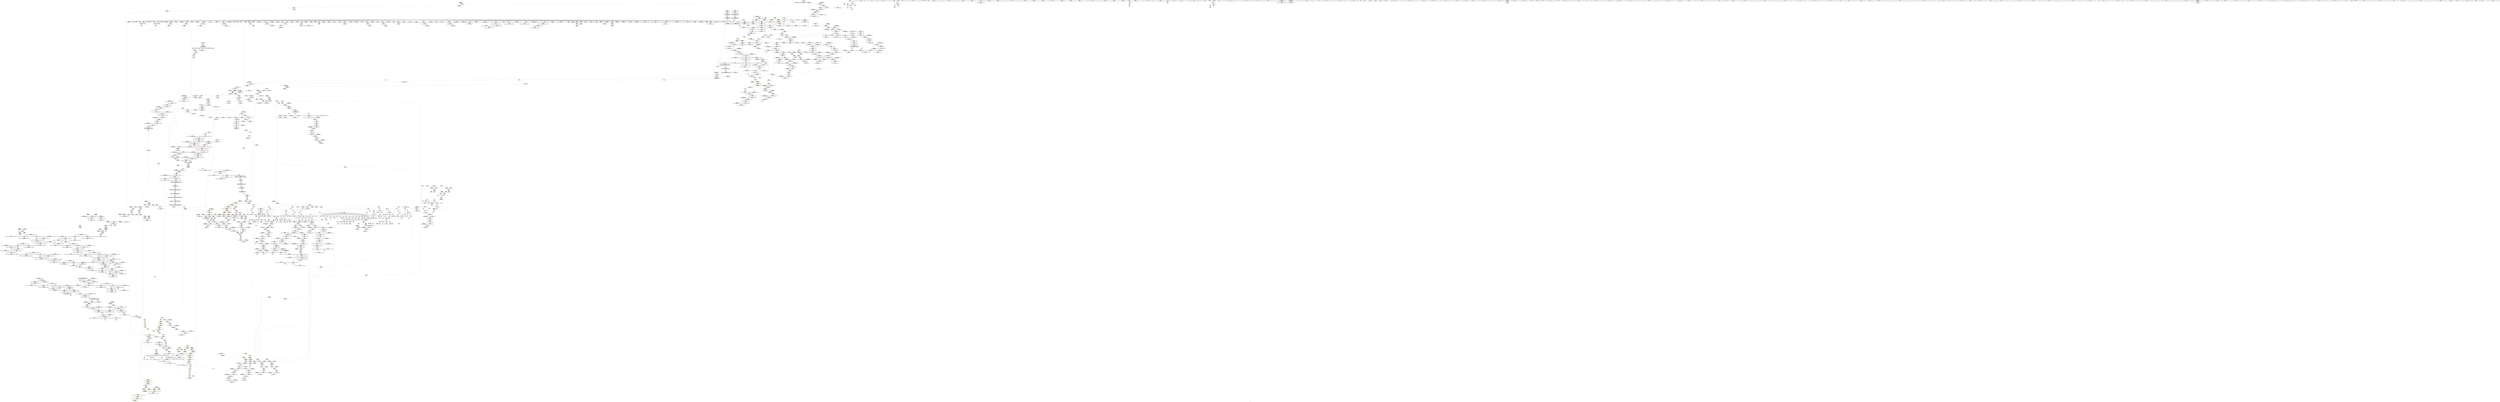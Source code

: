 digraph "SVFG" {
	label="SVFG";

	Node0x564afaae1050 [shape=record,color=grey,label="{NodeID: 0\nNullPtr}"];
	Node0x564afaae1050 -> Node0x564afab6b610[style=solid];
	Node0x564afaae1050 -> Node0x564afab6b710[style=solid];
	Node0x564afaae1050 -> Node0x564afab6b7e0[style=solid];
	Node0x564afaae1050 -> Node0x564afab6b8b0[style=solid];
	Node0x564afaae1050 -> Node0x564afab6b980[style=solid];
	Node0x564afaae1050 -> Node0x564afab6ba50[style=solid];
	Node0x564afaae1050 -> Node0x564afab6bb20[style=solid];
	Node0x564afaae1050 -> Node0x564afab6bbf0[style=solid];
	Node0x564afaae1050 -> Node0x564afab6bcc0[style=solid];
	Node0x564afaae1050 -> Node0x564afab6bd90[style=solid];
	Node0x564afaae1050 -> Node0x564afab6be60[style=solid];
	Node0x564afaae1050 -> Node0x564afab6bf30[style=solid];
	Node0x564afaae1050 -> Node0x564afab6c000[style=solid];
	Node0x564afaae1050 -> Node0x564afab6c0d0[style=solid];
	Node0x564afaae1050 -> Node0x564afab6c1a0[style=solid];
	Node0x564afaae1050 -> Node0x564afab6c270[style=solid];
	Node0x564afaae1050 -> Node0x564afab6c340[style=solid];
	Node0x564afaae1050 -> Node0x564afab6c410[style=solid];
	Node0x564afaae1050 -> Node0x564afab6c4e0[style=solid];
	Node0x564afaae1050 -> Node0x564afab6c5b0[style=solid];
	Node0x564afaae1050 -> Node0x564afab6c680[style=solid];
	Node0x564afaae1050 -> Node0x564afab6c750[style=solid];
	Node0x564afaae1050 -> Node0x564afab6c820[style=solid];
	Node0x564afaae1050 -> Node0x564afab6c8f0[style=solid];
	Node0x564afaae1050 -> Node0x564afab6c9c0[style=solid];
	Node0x564afaae1050 -> Node0x564afab6ca90[style=solid];
	Node0x564afaae1050 -> Node0x564afab6cb60[style=solid];
	Node0x564afaae1050 -> Node0x564afab6cc30[style=solid];
	Node0x564afaae1050 -> Node0x564afab6cd00[style=solid];
	Node0x564afaae1050 -> Node0x564afab6cdd0[style=solid];
	Node0x564afaae1050 -> Node0x564afab6cea0[style=solid];
	Node0x564afaae1050 -> Node0x564afab6cf70[style=solid];
	Node0x564afaae1050 -> Node0x564afab6d040[style=solid];
	Node0x564afaae1050 -> Node0x564afab6d110[style=solid];
	Node0x564afaae1050 -> Node0x564afab6d1e0[style=solid];
	Node0x564afaae1050 -> Node0x564afab6d2b0[style=solid];
	Node0x564afaae1050 -> Node0x564afab6d380[style=solid];
	Node0x564afaae1050 -> Node0x564afab6d450[style=solid];
	Node0x564afaae1050 -> Node0x564afab6d520[style=solid];
	Node0x564afaae1050 -> Node0x564afab6d5f0[style=solid];
	Node0x564afaae1050 -> Node0x564afab6d6c0[style=solid];
	Node0x564afaae1050 -> Node0x564afab6d790[style=solid];
	Node0x564afaae1050 -> Node0x564afab6d860[style=solid];
	Node0x564afaae1050 -> Node0x564afab6d930[style=solid];
	Node0x564afaae1050 -> Node0x564afab6da00[style=solid];
	Node0x564afaae1050 -> Node0x564afab6dad0[style=solid];
	Node0x564afaae1050 -> Node0x564afab6dba0[style=solid];
	Node0x564afaae1050 -> Node0x564afab6dc70[style=solid];
	Node0x564afaae1050 -> Node0x564afab6dd40[style=solid];
	Node0x564afaae1050 -> Node0x564afab6de10[style=solid];
	Node0x564afaae1050 -> Node0x564afab6dee0[style=solid];
	Node0x564afaae1050 -> Node0x564afab6dfb0[style=solid];
	Node0x564afaae1050 -> Node0x564afab6e080[style=solid];
	Node0x564afaae1050 -> Node0x564afab6e150[style=solid];
	Node0x564afaae1050 -> Node0x564afab6e220[style=solid];
	Node0x564afaae1050 -> Node0x564afab6e2f0[style=solid];
	Node0x564afaae1050 -> Node0x564afab6e3c0[style=solid];
	Node0x564afaae1050 -> Node0x564afab6e490[style=solid];
	Node0x564afaae1050 -> Node0x564afab6e560[style=solid];
	Node0x564afaae1050 -> Node0x564afab6e630[style=solid];
	Node0x564afaae1050 -> Node0x564afab6e700[style=solid];
	Node0x564afaae1050 -> Node0x564afab6e7d0[style=solid];
	Node0x564afaae1050 -> Node0x564afaba9630[style=solid];
	Node0x564afaae1050 -> Node0x564afabae120[style=solid];
	Node0x564afaae1050 -> Node0x564afabae1f0[style=solid];
	Node0x564afaae1050 -> Node0x564afabae2c0[style=solid];
	Node0x564afaae1050 -> Node0x564afabb1e10[style=solid];
	Node0x564afaae1050 -> Node0x564afabb1ee0[style=solid];
	Node0x564afaae1050 -> Node0x564afabb1fb0[style=solid];
	Node0x564afaae1050 -> Node0x564afa2c4d50[style=solid];
	Node0x564afaae1050 -> Node0x564afa2c4e20[style=solid];
	Node0x564afaae1050 -> Node0x564afabea0f0[style=solid];
	Node0x564afaae1050 -> Node0x564afabeacf0[style=solid];
	Node0x564afaae1050:s64 -> Node0x564afad1c420[style=solid,color=red];
	Node0x564afaae1050:s64 -> Node0x564afad13920[style=solid,color=red];
	Node0x564afab6e220 [shape=record,color=black,label="{NodeID: 443\n1951\<--3\n\<--dummyVal\n_ZNSt6vectorIiSaIiEEC2ERKS1_\n}"];
	Node0x564afac54f80 [shape=record,color=yellow,style=double,label="{NodeID: 3100\n82V_3 = CSCHI(MR_82V_2)\npts\{490001 \}\nCS[]|{<s0>5}}"];
	Node0x564afac54f80:s0 -> Node0x564afabbfd10[style=dashed,color=blue];
	Node0x564afab7d740 [shape=record,color=red,label="{NodeID: 886\n658\<--657\n\<--_M_finish\n_ZNSt6vectorIiSaIiEED2Ev\n|{<s0>52}}"];
	Node0x564afab7d740:s0 -> Node0x564afad1ba20[style=solid,color=red];
	Node0x564afac6a870 [shape=record,color=yellow,style=double,label="{NodeID: 2436\n171V_1 = ENCHI(MR_171V_0)\npts\{799 \}\nFun[main]}"];
	Node0x564afac6a870 -> Node0x564afab7e780[style=dashed];
	Node0x564afabb38e0 [shape=record,color=blue,label="{NodeID: 1329\n1761\<--1770\n__cur\<--\n_ZNSt22__uninitialized_fill_nILb0EE15__uninit_fill_nIPSt6vectorIiSaIiEEmS4_EET_S6_T0_RKT1_\n}"];
	Node0x564afabb38e0 -> Node0x564afac45fd0[style=dashed];
	Node0x564afab667e0 [shape=record,color=green,label="{NodeID: 222\n1437\<--1438\n_ZNSt12_Vector_baseISt6vectorIiSaIiEESaIS2_EE12_Vector_implC2ERKS3_\<--_ZNSt12_Vector_baseISt6vectorIiSaIiEESaIS2_EE12_Vector_implC2ERKS3__field_insensitive\n}"];
	Node0x564afab89cd0 [shape=record,color=purple,label="{NodeID: 665\n1502\<--1497\n_M_end_of_storage\<--this1\n_ZNSt12_Vector_baseISt6vectorIiSaIiEESaIS2_EED2Ev\n}"];
	Node0x564afab89cd0 -> Node0x564afaba2820[style=solid];
	Node0x564afad1bb60 [shape=record,color=black,label="{NodeID: 3322\n1361 = PHI(660, )\n2nd arg _ZSt8_DestroyIPiiEvT_S1_RSaIT0_E }"];
	Node0x564afad1bb60 -> Node0x564afabb0d00[style=solid];
	Node0x564afac4c400 [shape=record,color=black,label="{NodeID: 2215\nMR_22V_4 = PHI(MR_22V_5, MR_22V_3, )\npts\{73 \}\n}"];
	Node0x564afac4c400 -> Node0x564afab797e0[style=dashed];
	Node0x564afac4c400 -> Node0x564afab798b0[style=dashed];
	Node0x564afac4c400 -> Node0x564afab79980[style=dashed];
	Node0x564afac4c400 -> Node0x564afab79a50[style=dashed];
	Node0x564afac4c400 -> Node0x564afabaadf0[style=dashed];
	Node0x564afaba84c0 [shape=record,color=red,label="{NodeID: 1108\n2468\<--2459\n\<--__a.addr\n_ZNSt16allocator_traitsISaISt6vectorIiSaIiEEEE10deallocateERS3_PS2_m\n}"];
	Node0x564afaba84c0 -> Node0x564afab86d50[style=solid];
	Node0x564afab5e570 [shape=record,color=green,label="{NodeID: 1\n7\<--1\n__dso_handle\<--dummyObj\nGlob }"];
	Node0x564afab6e2f0 [shape=record,color=black,label="{NodeID: 444\n1952\<--3\n\<--dummyVal\n_ZNSt6vectorIiSaIiEEC2ERKS1_\n}"];
	Node0x564afab6e2f0 -> Node0x564afabb4780[style=solid];
	Node0x564afac55060 [shape=record,color=yellow,style=double,label="{NodeID: 3101\n56V_2 = CSCHI(MR_56V_1)\npts\{470000 \}\nCS[]|{<s0>7|<s1>48|<s2>49}}"];
	Node0x564afac55060:s0 -> Node0x564afac54c60[style=dashed,color=blue];
	Node0x564afac55060:s1 -> Node0x564afac6a380[style=dashed,color=red];
	Node0x564afac55060:s2 -> Node0x564afac62980[style=dashed,color=red];
	Node0x564afab7d810 [shape=record,color=red,label="{NodeID: 887\n687\<--684\nthis1\<--this.addr\n_ZNSaIiED2Ev\n}"];
	Node0x564afab7d810 -> Node0x564afab80d70[style=solid];
	Node0x564afabb39b0 [shape=record,color=blue,label="{NodeID: 1330\n1757\<--1786\n__n.addr\<--dec\n_ZNSt22__uninitialized_fill_nILb0EE15__uninit_fill_nIPSt6vectorIiSaIiEEmS4_EET_S6_T0_RKT1_\n}"];
	Node0x564afabb39b0 -> Node0x564afac45ad0[style=dashed];
	Node0x564afab668e0 [shape=record,color=green,label="{NodeID: 223\n1441\<--1442\n_ZNSt12_Vector_baseISt6vectorIiSaIiEESaIS2_EE17_M_create_storageEm\<--_ZNSt12_Vector_baseISt6vectorIiSaIiEESaIS2_EE17_M_create_storageEm_field_insensitive\n}"];
	Node0x564afab89da0 [shape=record,color=purple,label="{NodeID: 666\n1504\<--1497\n_M_impl3\<--this1\n_ZNSt12_Vector_baseISt6vectorIiSaIiEESaIS2_EED2Ev\n}"];
	Node0x564afad1bca0 [shape=record,color=black,label="{NodeID: 3323\n1231 = PHI(1221, )\n0th arg _ZSt10__fill_n_aIPimiEN9__gnu_cxx11__enable_ifIXsr11__is_scalarIT1_EE7__valueET_E6__typeES4_T0_RKS3_ }"];
	Node0x564afad1bca0 -> Node0x564afabafcc0[style=solid];
	Node0x564afac4c900 [shape=record,color=black,label="{NodeID: 2216\nMR_24V_3 = PHI(MR_24V_5, MR_24V_1, )\npts\{75 \}\n}"];
	Node0x564afac4c900 -> Node0x564afabaa5d0[style=dashed];
	Node0x564afaba8590 [shape=record,color=red,label="{NodeID: 1109\n2470\<--2461\n\<--__p.addr\n_ZNSt16allocator_traitsISaISt6vectorIiSaIiEEEE10deallocateERS3_PS2_m\n|{<s0>173}}"];
	Node0x564afaba8590:s0 -> Node0x564afad15020[style=solid,color=red];
	Node0x564afab5e600 [shape=record,color=green,label="{NodeID: 2\n8\<--1\n_ZSt3cin\<--dummyObj\nGlob }"];
	Node0x564afab6e3c0 [shape=record,color=black,label="{NodeID: 445\n1954\<--3\n\<--dummyVal\n_ZNSt6vectorIiSaIiEEC2ERKS1_\n}"];
	Node0x564afab6e3c0 -> Node0x564afabb4850[style=solid];
	Node0x564afac551c0 [shape=record,color=yellow,style=double,label="{NodeID: 3102\n101V_2 = CSCHI(MR_101V_1)\npts\{470001 \}\nCS[]|{<s0>48}}"];
	Node0x564afac551c0:s0 -> Node0x564afabb1930[style=dashed,color=red];
	Node0x564afab7d8e0 [shape=record,color=red,label="{NodeID: 888\n702\<--696\nthis1\<--this.addr\n_ZNSt6vectorIS_IiSaIiEESaIS1_EEixEm\n}"];
	Node0x564afab7d8e0 -> Node0x564afab80e40[style=solid];
	Node0x564afabb3a80 [shape=record,color=blue,label="{NodeID: 1331\n1761\<--1789\n__cur\<--incdec.ptr\n_ZNSt22__uninitialized_fill_nILb0EE15__uninit_fill_nIPSt6vectorIiSaIiEEmS4_EET_S6_T0_RKT1_\n}"];
	Node0x564afabb3a80 -> Node0x564afac45fd0[style=dashed];
	Node0x564afab669e0 [shape=record,color=green,label="{NodeID: 224\n1450\<--1451\n_ZNSt12_Vector_baseISt6vectorIiSaIiEESaIS2_EE12_Vector_implD2Ev\<--_ZNSt12_Vector_baseISt6vectorIiSaIiEESaIS2_EE12_Vector_implD2Ev_field_insensitive\n}"];
	Node0x564afab89e70 [shape=record,color=purple,label="{NodeID: 667\n1505\<--1497\n_M_start4\<--this1\n_ZNSt12_Vector_baseISt6vectorIiSaIiEESaIS2_EED2Ev\n}"];
	Node0x564afab89e70 -> Node0x564afaba28f0[style=solid];
	Node0x564afad1bde0 [shape=record,color=black,label="{NodeID: 3324\n1232 = PHI(1224, )\n1st arg _ZSt10__fill_n_aIPimiEN9__gnu_cxx11__enable_ifIXsr11__is_scalarIT1_EE7__valueET_E6__typeES4_T0_RKS3_ }"];
	Node0x564afad1bde0 -> Node0x564afabafd90[style=solid];
	Node0x564afac4ce00 [shape=record,color=black,label="{NodeID: 2217\nMR_26V_3 = PHI(MR_26V_5, MR_26V_1, )\npts\{77 \}\n}"];
	Node0x564afac4ce00 -> Node0x564afabaa6a0[style=dashed];
	Node0x564afaba8660 [shape=record,color=red,label="{NodeID: 1110\n2471\<--2463\n\<--__n.addr\n_ZNSt16allocator_traitsISaISt6vectorIiSaIiEEEE10deallocateERS3_PS2_m\n|{<s0>173}}"];
	Node0x564afaba8660:s0 -> Node0x564afad15130[style=solid,color=red];
	Node0x564afab5ecc0 [shape=record,color=green,label="{NodeID: 3\n9\<--1\n_ZSt4cout\<--dummyObj\nGlob }"];
	Node0x564afab6e490 [shape=record,color=black,label="{NodeID: 446\n1958\<--3\n\<--dummyVal\n_ZNSt6vectorIiSaIiEEC2ERKS1_\n}"];
	Node0x564afac552a0 [shape=record,color=yellow,style=double,label="{NodeID: 3103\n103V_2 = CSCHI(MR_103V_1)\npts\{470002 \}\nCS[]|{<s0>7|<s1>49}}"];
	Node0x564afac552a0:s0 -> Node0x564afac54d40[style=dashed,color=blue];
	Node0x564afac552a0:s1 -> Node0x564afac62a60[style=dashed,color=red];
	Node0x564afab7d9b0 [shape=record,color=red,label="{NodeID: 889\n707\<--698\n\<--__n.addr\n_ZNSt6vectorIS_IiSaIiEESaIS1_EEixEm\n}"];
	Node0x564afabb3b50 [shape=record,color=blue,label="{NodeID: 1332\n1763\<--1793\nexn.slot\<--\n_ZNSt22__uninitialized_fill_nILb0EE15__uninit_fill_nIPSt6vectorIiSaIiEEmS4_EET_S6_T0_RKT1_\n}"];
	Node0x564afabb3b50 -> Node0x564afaba4700[style=dashed];
	Node0x564afabb3b50 -> Node0x564afabb3cf0[style=dashed];
	Node0x564afab66ae0 [shape=record,color=green,label="{NodeID: 225\n1462\<--1463\nthis.addr\<--this.addr_field_insensitive\n_ZNSt6vectorIS_IiSaIiEESaIS1_EE18_M_fill_initializeEmRKS1_\n}"];
	Node0x564afab66ae0 -> Node0x564afaba2270[style=solid];
	Node0x564afab66ae0 -> Node0x564afabb16c0[style=solid];
	Node0x564afab89f40 [shape=record,color=purple,label="{NodeID: 668\n1515\<--1497\n_M_impl5\<--this1\n_ZNSt12_Vector_baseISt6vectorIiSaIiEESaIS2_EED2Ev\n|{<s0>104}}"];
	Node0x564afab89f40:s0 -> Node0x564afad200f0[style=solid,color=red];
	Node0x564afad1bf20 [shape=record,color=black,label="{NodeID: 3325\n1233 = PHI(1225, )\n2nd arg _ZSt10__fill_n_aIPimiEN9__gnu_cxx11__enable_ifIXsr11__is_scalarIT1_EE7__valueET_E6__typeES4_T0_RKS3_ }"];
	Node0x564afad1bf20 -> Node0x564afabafe60[style=solid];
	Node0x564afac4d300 [shape=record,color=black,label="{NodeID: 2218\nMR_28V_3 = PHI(MR_28V_4, MR_28V_1, )\npts\{79 \}\n}"];
	Node0x564afac4d300 -> Node0x564afabaa770[style=dashed];
	Node0x564afac4d300 -> Node0x564afac4d300[style=dashed];
	Node0x564afaba8730 [shape=record,color=red,label="{NodeID: 1111\n2489\<--2480\nthis1\<--this.addr\n_ZN9__gnu_cxx13new_allocatorISt6vectorIiSaIiEEE10deallocateEPS3_m\n}"];
	Node0x564afab5ed50 [shape=record,color=green,label="{NodeID: 4\n10\<--1\n.str\<--dummyObj\nGlob }"];
	Node0x564afab6e560 [shape=record,color=black,label="{NodeID: 447\n1959\<--3\n\<--dummyVal\n_ZNSt6vectorIiSaIiEEC2ERKS1_\n}"];
	Node0x564afab6e560 -> Node0x564afabb4920[style=solid];
	Node0x564afac55380 [shape=record,color=yellow,style=double,label="{NodeID: 3104\n82V_2 = CSCHI(MR_82V_1)\npts\{490001 \}\nCS[]|{<s0>44}}"];
	Node0x564afac55380:s0 -> Node0x564afabadc40[style=dashed,color=red];
	Node0x564afab7da80 [shape=record,color=red,label="{NodeID: 890\n706\<--705\n\<--_M_start\n_ZNSt6vectorIS_IiSaIiEESaIS1_EEixEm\n}"];
	Node0x564afab7da80 -> Node0x564afab8ea00[style=solid];
	Node0x564afabb3c20 [shape=record,color=blue,label="{NodeID: 1333\n1765\<--1795\nehselector.slot\<--\n_ZNSt22__uninitialized_fill_nILb0EE15__uninit_fill_nIPSt6vectorIiSaIiEEmS4_EET_S6_T0_RKT1_\n}"];
	Node0x564afabb3c20 -> Node0x564afabb3dc0[style=dashed];
	Node0x564afab66bb0 [shape=record,color=green,label="{NodeID: 226\n1464\<--1465\n__n.addr\<--__n.addr_field_insensitive\n_ZNSt6vectorIS_IiSaIiEESaIS1_EE18_M_fill_initializeEmRKS1_\n}"];
	Node0x564afab66bb0 -> Node0x564afaba2340[style=solid];
	Node0x564afab66bb0 -> Node0x564afabb1790[style=solid];
	Node0x564afab8a010 [shape=record,color=purple,label="{NodeID: 669\n1523\<--1497\n_M_impl6\<--this1\n_ZNSt12_Vector_baseISt6vectorIiSaIiEESaIS2_EED2Ev\n|{<s0>105}}"];
	Node0x564afab8a010:s0 -> Node0x564afad200f0[style=solid,color=red];
	Node0x564afad1c060 [shape=record,color=black,label="{NodeID: 3326\n2053 = PHI(1921, )\n0th arg _ZNKSt6vectorIiSaIiEE5beginEv }"];
	Node0x564afad1c060 -> Node0x564afabb5210[style=solid];
	Node0x564afac4d800 [shape=record,color=black,label="{NodeID: 2219\nMR_30V_3 = PHI(MR_30V_4, MR_30V_1, )\npts\{81 \}\n}"];
	Node0x564afac4d800 -> Node0x564afac3e2d0[style=dashed];
	Node0x564afac4d800 -> Node0x564afac4d800[style=dashed];
	Node0x564afaba8800 [shape=record,color=red,label="{NodeID: 1112\n2490\<--2482\n\<--__p.addr\n_ZN9__gnu_cxx13new_allocatorISt6vectorIiSaIiEEE10deallocateEPS3_m\n}"];
	Node0x564afaba8800 -> Node0x564afab86e20[style=solid];
	Node0x564afab5ede0 [shape=record,color=green,label="{NodeID: 5\n12\<--1\n.str.1\<--dummyObj\nGlob }"];
	Node0x564afab6e630 [shape=record,color=black,label="{NodeID: 448\n1961\<--3\n\<--dummyVal\n_ZNSt6vectorIiSaIiEEC2ERKS1_\n}"];
	Node0x564afab6e630 -> Node0x564afabb49f0[style=solid];
	Node0x564afac554e0 [shape=record,color=yellow,style=double,label="{NodeID: 3105\n84V_2 = CSCHI(MR_84V_1)\npts\{1684 490002 \}\nCS[]|{<s0>5|<s1>5|<s2>45|<s3>45}}"];
	Node0x564afac554e0:s0 -> Node0x564afabbfb50[style=dashed,color=blue];
	Node0x564afac554e0:s1 -> Node0x564afabbfc30[style=dashed,color=blue];
	Node0x564afac554e0:s2 -> Node0x564afac702c0[style=dashed,color=red];
	Node0x564afac554e0:s3 -> Node0x564afac70480[style=dashed,color=red];
	Node0x564afab7db50 [shape=record,color=red,label="{NodeID: 891\n719\<--713\nthis1\<--this.addr\n_ZNSt6vectorIiSaIiEEixEm\n}"];
	Node0x564afab7db50 -> Node0x564afab80fe0[style=solid];
	Node0x564afabb3cf0 [shape=record,color=blue,label="{NodeID: 1334\n1763\<--1811\nexn.slot\<--\n_ZNSt22__uninitialized_fill_nILb0EE15__uninit_fill_nIPSt6vectorIiSaIiEEmS4_EET_S6_T0_RKT1_\n}"];
	Node0x564afabb3cf0 -> Node0x564afaba47d0[style=dashed];
	Node0x564afab66c80 [shape=record,color=green,label="{NodeID: 227\n1466\<--1467\n__value.addr\<--__value.addr_field_insensitive\n_ZNSt6vectorIS_IiSaIiEESaIS1_EE18_M_fill_initializeEmRKS1_\n}"];
	Node0x564afab66c80 -> Node0x564afaba2410[style=solid];
	Node0x564afab66c80 -> Node0x564afabb1860[style=solid];
	Node0x564afab8a0e0 [shape=record,color=purple,label="{NodeID: 670\n1544\<--1538\n_M_start\<--this1\n_ZNSt12_Vector_baseISt6vectorIiSaIiEESaIS2_EE12_Vector_implC2ERKS3_\n}"];
	Node0x564afab8a0e0 -> Node0x564afabb1e10[style=solid];
	Node0x564afad1c1a0 [shape=record,color=black,label="{NodeID: 3327\n1089 = PHI(1082, )\n0th arg _ZN9__gnu_cxx13new_allocatorIiE8allocateEmPKv }"];
	Node0x564afad1c1a0 -> Node0x564afabaed50[style=solid];
	Node0x564afac4dd00 [shape=record,color=black,label="{NodeID: 2220\nMR_32V_3 = PHI(MR_32V_4, MR_32V_1, )\npts\{83 \}\n}"];
	Node0x564afac4dd00 -> Node0x564afac3e7d0[style=dashed];
	Node0x564afac4dd00 -> Node0x564afac4dd00[style=dashed];
	Node0x564afaba88d0 [shape=record,color=red,label="{NodeID: 1113\n2507\<--2498\n\<--__first.addr\n_ZSt8_DestroyIPSt6vectorIiSaIiEES2_EvT_S4_RSaIT0_E\n|{<s0>175}}"];
	Node0x564afaba88d0:s0 -> Node0x564afad144e0[style=solid,color=red];
	Node0x564afab5ee70 [shape=record,color=green,label="{NodeID: 6\n15\<--1\n\<--dummyObj\nCan only get source location for instruction, argument, global var or function.}"];
	Node0x564afab6e700 [shape=record,color=black,label="{NodeID: 449\n1968\<--3\nlpad.val\<--dummyVal\n_ZNSt6vectorIiSaIiEEC2ERKS1_\n}"];
	Node0x564afac555f0 [shape=record,color=yellow,style=double,label="{NodeID: 3106\n80V_2 = CSCHI(MR_80V_1)\npts\{490000 \}\nCS[]|{<s0>5|<s1>44|<s2>45}}"];
	Node0x564afac555f0:s0 -> Node0x564afabbfd10[style=dashed,color=blue];
	Node0x564afac555f0:s1 -> Node0x564afac623e0[style=dashed,color=red];
	Node0x564afac555f0:s2 -> Node0x564afac703a0[style=dashed,color=red];
	Node0x564afab7dc20 [shape=record,color=red,label="{NodeID: 892\n724\<--715\n\<--__n.addr\n_ZNSt6vectorIiSaIiEEixEm\n}"];
	Node0x564afabb3dc0 [shape=record,color=blue,label="{NodeID: 1335\n1765\<--1813\nehselector.slot\<--\n_ZNSt22__uninitialized_fill_nILb0EE15__uninit_fill_nIPSt6vectorIiSaIiEEmS4_EET_S6_T0_RKT1_\n}"];
	Node0x564afabb3dc0 -> Node0x564afaba48a0[style=dashed];
	Node0x564afab66d50 [shape=record,color=green,label="{NodeID: 228\n1481\<--1482\n_ZSt24__uninitialized_fill_n_aIPSt6vectorIiSaIiEEmS2_S2_ET_S4_T0_RKT1_RSaIT2_E\<--_ZSt24__uninitialized_fill_n_aIPSt6vectorIiSaIiEEmS2_S2_ET_S4_T0_RKT1_RSaIT2_E_field_insensitive\n}"];
	Node0x564afab8a1b0 [shape=record,color=purple,label="{NodeID: 671\n1546\<--1538\n_M_finish\<--this1\n_ZNSt12_Vector_baseISt6vectorIiSaIiEESaIS2_EE12_Vector_implC2ERKS3_\n}"];
	Node0x564afab8a1b0 -> Node0x564afabb1ee0[style=solid];
	Node0x564afad1c2e0 [shape=record,color=black,label="{NodeID: 3328\n1090 = PHI(1083, )\n1st arg _ZN9__gnu_cxx13new_allocatorIiE8allocateEmPKv }"];
	Node0x564afad1c2e0 -> Node0x564afabaee20[style=solid];
	Node0x564afac4e200 [shape=record,color=black,label="{NodeID: 2221\nMR_34V_3 = PHI(MR_34V_5, MR_34V_1, )\npts\{85 \}\n}"];
	Node0x564afac4e200 -> Node0x564afab7c630[style=dashed];
	Node0x564afac4e200 -> Node0x564afabaac50[style=dashed];
	Node0x564afac4e200 -> Node0x564afac4e200[style=dashed];
	Node0x564afaba89a0 [shape=record,color=red,label="{NodeID: 1114\n2508\<--2500\n\<--__last.addr\n_ZSt8_DestroyIPSt6vectorIiSaIiEES2_EvT_S4_RSaIT0_E\n|{<s0>175}}"];
	Node0x564afaba89a0:s0 -> Node0x564afad14630[style=solid,color=red];
	Node0x564afab5ef00 [shape=record,color=green,label="{NodeID: 7\n107\<--1\n\<--dummyObj\nCan only get source location for instruction, argument, global var or function.}"];
	Node0x564afab6e7d0 [shape=record,color=black,label="{NodeID: 450\n1969\<--3\nlpad.val14\<--dummyVal\n_ZNSt6vectorIiSaIiEEC2ERKS1_\n}"];
	Node0x564afac556d0 [shape=record,color=yellow,style=double,label="{NodeID: 3107\n101V_3 = CSCHI(MR_101V_2)\npts\{470001 \}\nCS[]|{<s0>7}}"];
	Node0x564afac556d0:s0 -> Node0x564afac54d40[style=dashed,color=blue];
	Node0x564afab7dcf0 [shape=record,color=red,label="{NodeID: 893\n723\<--722\n\<--_M_start\n_ZNSt6vectorIiSaIiEEixEm\n}"];
	Node0x564afab7dcf0 -> Node0x564afab8ead0[style=solid];
	Node0x564afac6aef0 [shape=record,color=yellow,style=double,label="{NodeID: 2443\n105V_1 = ENCHI(MR_105V_0)\npts\{1115 1684 \}\nFun[_ZSt24__uninitialized_fill_n_aIPSt6vectorIiSaIiEEmS2_S2_ET_S4_T0_RKT1_RSaIT2_E]|{<s0>116}}"];
	Node0x564afac6aef0:s0 -> Node0x564afac6fc10[style=dashed,color=red];
	Node0x564afabb3e90 [shape=record,color=blue,label="{NodeID: 1336\n1837\<--1835\n__p.addr\<--__p\n_ZSt10_ConstructISt6vectorIiSaIiEEJRKS2_EEvPT_DpOT0_\n}"];
	Node0x564afabb3e90 -> Node0x564afaba4970[style=dashed];
	Node0x564afab6f1f0 [shape=record,color=green,label="{NodeID: 229\n1490\<--1491\nthis.addr\<--this.addr_field_insensitive\n_ZNSt12_Vector_baseISt6vectorIiSaIiEESaIS2_EED2Ev\n}"];
	Node0x564afab6f1f0 -> Node0x564afaba25b0[style=solid];
	Node0x564afab6f1f0 -> Node0x564afabb1a00[style=solid];
	Node0x564afab8a280 [shape=record,color=purple,label="{NodeID: 672\n1548\<--1538\n_M_end_of_storage\<--this1\n_ZNSt12_Vector_baseISt6vectorIiSaIiEESaIS2_EE12_Vector_implC2ERKS3_\n}"];
	Node0x564afab8a280 -> Node0x564afabb1fb0[style=solid];
	Node0x564afad1c420 [shape=record,color=black,label="{NodeID: 3329\n1091 = PHI(3, )\n2nd arg _ZN9__gnu_cxx13new_allocatorIiE8allocateEmPKv }"];
	Node0x564afad1c420 -> Node0x564afabaeef0[style=solid];
	Node0x564afac4e700 [shape=record,color=black,label="{NodeID: 2222\nMR_142V_3 = PHI(MR_142V_4, MR_142V_2, )\npts\{731 \}\n}"];
	Node0x564afac4e700 -> Node0x564afab7ddc0[style=dashed];
	Node0x564afaba8a70 [shape=record,color=red,label="{NodeID: 1115\n2520\<--2519\ndummyVal\<--offset_0\n_ZSt22__uninitialized_copy_aIN9__gnu_cxx17__normal_iteratorIPKiSt6vectorIiSaIiEEEEPiiET0_T_SA_S9_RSaIT1_E\n}"];
	Node0x564afaba8a70 -> Node0x564afabb5070[style=solid];
	Node0x564afab5ef90 [shape=record,color=green,label="{NodeID: 8\n109\<--1\n\<--dummyObj\nCan only get source location for instruction, argument, global var or function.}"];
	Node0x564afab6e8a0 [shape=record,color=black,label="{NodeID: 451\n27\<--28\n\<--_ZNSt8ios_base4InitD1Ev\nCan only get source location for instruction, argument, global var or function.}"];
	Node0x564afac55830 [shape=record,color=yellow,style=double,label="{NodeID: 3108\n105V_2 = CSCHI(MR_105V_1)\npts\{1115 1684 \}\nCS[]|{<s0>7|<s1>7}}"];
	Node0x564afac55830:s0 -> Node0x564afabbfdf0[style=dashed,color=blue];
	Node0x564afac55830:s1 -> Node0x564afac54b80[style=dashed,color=blue];
	Node0x564afab7ddc0 [shape=record,color=red,label="{NodeID: 894\n750\<--730\n\<--retval\n_ZSt3minIiERKT_S2_S2_\n}"];
	Node0x564afab7ddc0 -> Node0x564afab81180[style=solid];
	Node0x564afac6b000 [shape=record,color=yellow,style=double,label="{NodeID: 2444\n62V_1 = ENCHI(MR_62V_0)\npts\{490000 490001 \}\nFun[_ZSt24__uninitialized_fill_n_aIPSt6vectorIiSaIiEEmS2_S2_ET_S4_T0_RKT1_RSaIT2_E]|{<s0>116}}"];
	Node0x564afac6b000:s0 -> Node0x564afac6fd20[style=dashed,color=red];
	Node0x564afabb3f60 [shape=record,color=blue,label="{NodeID: 1337\n1839\<--1836\n__args.addr\<--__args\n_ZSt10_ConstructISt6vectorIiSaIiEEJRKS2_EEvPT_DpOT0_\n}"];
	Node0x564afabb3f60 -> Node0x564afaba4a40[style=dashed];
	Node0x564afab6f2c0 [shape=record,color=green,label="{NodeID: 230\n1492\<--1493\nexn.slot\<--exn.slot_field_insensitive\n_ZNSt12_Vector_baseISt6vectorIiSaIiEESaIS2_EED2Ev\n}"];
	Node0x564afab6f2c0 -> Node0x564afaba2680[style=solid];
	Node0x564afab6f2c0 -> Node0x564afabb1ad0[style=solid];
	Node0x564afab8a350 [shape=record,color=purple,label="{NodeID: 673\n1565\<--1560\n_M_impl\<--this1\n_ZNSt12_Vector_baseISt6vectorIiSaIiEESaIS2_EE17_M_create_storageEm\n}"];
	Node0x564afad1c560 [shape=record,color=black,label="{NodeID: 3330\n2117 = PHI(2045, )\n0th arg _ZSt18uninitialized_copyIN9__gnu_cxx17__normal_iteratorIPKiSt6vectorIiSaIiEEEEPiET0_T_SA_S9_ }"];
	Node0x564afad1c560 -> Node0x564afabb57c0[style=solid];
	Node0x564afaba8b40 [shape=record,color=red,label="{NodeID: 1116\n2523\<--2522\ndummyVal\<--offset_0\n_ZSt22__uninitialized_copy_aIN9__gnu_cxx17__normal_iteratorIPKiSt6vectorIiSaIiEEEEPiiET0_T_SA_S9_RSaIT1_E\n}"];
	Node0x564afaba8b40 -> Node0x564afabb5140[style=solid];
	Node0x564afab5f020 [shape=record,color=green,label="{NodeID: 9\n116\<--1\n\<--dummyObj\nCan only get source location for instruction, argument, global var or function.}"];
	Node0x564afab6e9a0 [shape=record,color=black,label="{NodeID: 452\n110\<--108\nconv\<--sub\n_Z3tstv\n|{<s0>7}}"];
	Node0x564afab6e9a0:s0 -> Node0x564afad1adb0[style=solid,color=red];
	Node0x564afab7de90 [shape=record,color=red,label="{NodeID: 895\n740\<--732\n\<--__a.addr\n_ZSt3minIiERKT_S2_S2_\n}"];
	Node0x564afab7de90 -> Node0x564afab7e2a0[style=solid];
	Node0x564afac6b0e0 [shape=record,color=yellow,style=double,label="{NodeID: 2445\n52V_1 = ENCHI(MR_52V_0)\npts\{1115 \}\nFun[_ZNSt20__uninitialized_copyILb1EE13__uninit_copyIN9__gnu_cxx17__normal_iteratorIPKiSt6vectorIiSaIiEEEEPiEET0_T_SC_SB_]|{<s0>153}}"];
	Node0x564afac6b0e0:s0 -> Node0x564afac666d0[style=dashed,color=red];
	Node0x564afabb4030 [shape=record,color=blue,label="{NodeID: 1338\n1856\<--1855\n__r.addr\<--__r\n_ZSt11__addressofISt6vectorIiSaIiEEEPT_RS3_\n}"];
	Node0x564afabb4030 -> Node0x564afaba4b10[style=dashed];
	Node0x564afab6f390 [shape=record,color=green,label="{NodeID: 231\n1494\<--1495\nehselector.slot\<--ehselector.slot_field_insensitive\n_ZNSt12_Vector_baseISt6vectorIiSaIiEESaIS2_EED2Ev\n}"];
	Node0x564afab6f390 -> Node0x564afabb1ba0[style=solid];
	Node0x564afab8a420 [shape=record,color=purple,label="{NodeID: 674\n1566\<--1560\n_M_start\<--this1\n_ZNSt12_Vector_baseISt6vectorIiSaIiEESaIS2_EE17_M_create_storageEm\n}"];
	Node0x564afab8a420 -> Node0x564afabb2220[style=solid];
	Node0x564afad1c6a0 [shape=record,color=black,label="{NodeID: 3331\n2118 = PHI(2047, )\n1st arg _ZSt18uninitialized_copyIN9__gnu_cxx17__normal_iteratorIPKiSt6vectorIiSaIiEEEEPiET0_T_SA_S9_ }"];
	Node0x564afad1c6a0 -> Node0x564afabb5890[style=solid];
	Node0x564afaba8c10 [shape=record,color=red,label="{NodeID: 1117\n2526\<--2525\ndummyVal\<--offset_0\n_ZSt18uninitialized_copyIN9__gnu_cxx17__normal_iteratorIPKiSt6vectorIiSaIiEEEEPiET0_T_SA_S9_\n}"];
	Node0x564afaba8c10 -> Node0x564afabb5b00[style=solid];
	Node0x564afab5f0b0 [shape=record,color=green,label="{NodeID: 10\n139\<--1\n\<--dummyObj\nCan only get source location for instruction, argument, global var or function.}"];
	Node0x564afab6ea70 [shape=record,color=black,label="{NodeID: 453\n114\<--113\nconv3\<--sub2\n_Z3tstv\n|{<s0>5}}"];
	Node0x564afab6ea70:s0 -> Node0x564afad206f0[style=solid,color=red];
	Node0x564afac55ad0 [shape=record,color=yellow,style=double,label="{NodeID: 3110\n229V_2 = CSCHI(MR_229V_1)\npts\{1684 490000 490001 490002 \}\nCS[]|{<s0>70|<s1>70|<s2>70}}"];
	Node0x564afac55ad0:s0 -> Node0x564afabae530[style=dashed,color=red];
	Node0x564afac55ad0:s1 -> Node0x564afabae600[style=dashed,color=red];
	Node0x564afac55ad0:s2 -> Node0x564afabae6d0[style=dashed,color=red];
	Node0x564afab7df60 [shape=record,color=red,label="{NodeID: 896\n747\<--732\n\<--__a.addr\n_ZSt3minIiERKT_S2_S2_\n}"];
	Node0x564afab7df60 -> Node0x564afabace70[style=solid];
	Node0x564afabb4100 [shape=record,color=blue,label="{NodeID: 1339\n1864\<--1862\n__first.addr\<--__first\n_ZSt8_DestroyIPSt6vectorIiSaIiEEEvT_S4_\n}"];
	Node0x564afabb4100 -> Node0x564afaba4be0[style=dashed];
	Node0x564afab6f460 [shape=record,color=green,label="{NodeID: 232\n1513\<--1514\n_ZNSt12_Vector_baseISt6vectorIiSaIiEESaIS2_EE13_M_deallocateEPS2_m\<--_ZNSt12_Vector_baseISt6vectorIiSaIiEESaIS2_EE13_M_deallocateEPS2_m_field_insensitive\n}"];
	Node0x564afab8a4f0 [shape=record,color=purple,label="{NodeID: 675\n1568\<--1560\n_M_impl2\<--this1\n_ZNSt12_Vector_baseISt6vectorIiSaIiEESaIS2_EE17_M_create_storageEm\n}"];
	Node0x564afad1c7e0 [shape=record,color=black,label="{NodeID: 3332\n2119 = PHI(2043, )\n2nd arg _ZSt18uninitialized_copyIN9__gnu_cxx17__normal_iteratorIPKiSt6vectorIiSaIiEEEEPiET0_T_SA_S9_ }"];
	Node0x564afad1c7e0 -> Node0x564afabb5960[style=solid];
	Node0x564afaba8ce0 [shape=record,color=red,label="{NodeID: 1118\n2529\<--2528\ndummyVal\<--offset_0\n_ZSt18uninitialized_copyIN9__gnu_cxx17__normal_iteratorIPKiSt6vectorIiSaIiEEEEPiET0_T_SA_S9_\n}"];
	Node0x564afaba8ce0 -> Node0x564afabb5bd0[style=solid];
	Node0x564afab5f180 [shape=record,color=green,label="{NodeID: 11\n241\<--1\n\<--dummyObj\nCan only get source location for instruction, argument, global var or function.}"];
	Node0x564afab6eb40 [shape=record,color=black,label="{NodeID: 454\n152\<--151\nconv12\<--\n_Z3tstv\n|{<s0>11}}"];
	Node0x564afab6eb40:s0 -> Node0x564afacf7980[style=solid,color=red];
	Node0x564afac55c60 [shape=record,color=yellow,style=double,label="{NodeID: 3111\n229V_3 = CSCHI(MR_229V_2)\npts\{1684 490000 490001 490002 \}\nCS[]|{<s0>43|<s1>43|<s2>43|<s3>132}}"];
	Node0x564afac55c60:s0 -> Node0x564afac55380[style=dashed,color=blue];
	Node0x564afac55c60:s1 -> Node0x564afac554e0[style=dashed,color=blue];
	Node0x564afac55c60:s2 -> Node0x564afac555f0[style=dashed,color=blue];
	Node0x564afac55c60:s3 -> Node0x564afac56920[style=dashed,color=blue];
	Node0x564afab7e030 [shape=record,color=red,label="{NodeID: 897\n738\<--734\n\<--__b.addr\n_ZSt3minIiERKT_S2_S2_\n}"];
	Node0x564afab7e030 -> Node0x564afab7e1d0[style=solid];
	Node0x564afabb41d0 [shape=record,color=blue,label="{NodeID: 1340\n1866\<--1863\n__last.addr\<--__last\n_ZSt8_DestroyIPSt6vectorIiSaIiEEEvT_S4_\n}"];
	Node0x564afabb41d0 -> Node0x564afaba4cb0[style=dashed];
	Node0x564afab6f560 [shape=record,color=green,label="{NodeID: 233\n1532\<--1533\nthis.addr\<--this.addr_field_insensitive\n_ZNSt12_Vector_baseISt6vectorIiSaIiEESaIS2_EE12_Vector_implC2ERKS3_\n}"];
	Node0x564afab6f560 -> Node0x564afaba29c0[style=solid];
	Node0x564afab6f560 -> Node0x564afabb1c70[style=solid];
	Node0x564afab8a5c0 [shape=record,color=purple,label="{NodeID: 676\n1569\<--1560\n_M_start3\<--this1\n_ZNSt12_Vector_baseISt6vectorIiSaIiEESaIS2_EE17_M_create_storageEm\n}"];
	Node0x564afab8a5c0 -> Node0x564afaba2dd0[style=solid];
	Node0x564afad1c920 [shape=record,color=black,label="{NodeID: 3333\n1729 = PHI(1712, )\n0th arg _ZSt20uninitialized_fill_nIPSt6vectorIiSaIiEEmS2_ET_S4_T0_RKT1_ }"];
	Node0x564afad1c920 -> Node0x564afabb3330[style=solid];
	Node0x564afaba8db0 [shape=record,color=red,label="{NodeID: 1119\n2532\<--2531\ndummyVal\<--offset_0\n_ZNSt20__uninitialized_copyILb1EE13__uninit_copyIN9__gnu_cxx17__normal_iteratorIPKiSt6vectorIiSaIiEEEEPiEET0_T_SC_SB_\n}"];
	Node0x564afaba8db0 -> Node0x564afabb5f10[style=solid];
	Node0x564afab5f280 [shape=record,color=green,label="{NodeID: 12\n252\<--1\n\<--dummyObj\nCan only get source location for instruction, argument, global var or function.}"];
	Node0x564afab6ec10 [shape=record,color=black,label="{NodeID: 455\n163\<--162\nconv17\<--add\n_Z3tstv\n|{<s0>12}}"];
	Node0x564afab6ec10:s0 -> Node0x564afad190b0[style=solid,color=red];
	Node0x564afac55df0 [shape=record,color=yellow,style=double,label="{NodeID: 3112\n52V_2 = CSCHI(MR_52V_1)\npts\{1115 \}\nCS[]|{<s0>44}}"];
	Node0x564afac55df0:s0 -> Node0x564afac54e20[style=dashed,color=blue];
	Node0x564afab7e100 [shape=record,color=red,label="{NodeID: 898\n744\<--734\n\<--__b.addr\n_ZSt3minIiERKT_S2_S2_\n}"];
	Node0x564afab7e100 -> Node0x564afabacda0[style=solid];
	Node0x564afabb42a0 [shape=record,color=blue,label="{NodeID: 1341\n1881\<--1880\n__t.addr\<--__t\n_ZSt7forwardIRKSt6vectorIiSaIiEEEOT_RNSt16remove_referenceIS5_E4typeE\n}"];
	Node0x564afabb42a0 -> Node0x564afaba4d80[style=dashed];
	Node0x564afab6f630 [shape=record,color=green,label="{NodeID: 234\n1534\<--1535\n__a.addr\<--__a.addr_field_insensitive\n_ZNSt12_Vector_baseISt6vectorIiSaIiEESaIS2_EE12_Vector_implC2ERKS3_\n}"];
	Node0x564afab6f630 -> Node0x564afaba2a90[style=solid];
	Node0x564afab6f630 -> Node0x564afabb1d40[style=solid];
	Node0x564afab8a690 [shape=record,color=purple,label="{NodeID: 677\n1571\<--1560\n_M_impl4\<--this1\n_ZNSt12_Vector_baseISt6vectorIiSaIiEESaIS2_EE17_M_create_storageEm\n}"];
	Node0x564afad1ca60 [shape=record,color=black,label="{NodeID: 3334\n1730 = PHI(1713, )\n1st arg _ZSt20uninitialized_fill_nIPSt6vectorIiSaIiEEmS2_ET_S4_T0_RKT1_ }"];
	Node0x564afad1ca60 -> Node0x564afabb3400[style=solid];
	Node0x564afaba8e80 [shape=record,color=red,label="{NodeID: 1120\n2535\<--2534\ndummyVal\<--offset_0\n_ZNSt20__uninitialized_copyILb1EE13__uninit_copyIN9__gnu_cxx17__normal_iteratorIPKiSt6vectorIiSaIiEEEEPiEET0_T_SC_SB_\n}"];
	Node0x564afaba8e80 -> Node0x564afabb5fe0[style=solid];
	Node0x564afab5f380 [shape=record,color=green,label="{NodeID: 13\n331\<--1\n\<--dummyObj\nCan only get source location for instruction, argument, global var or function.}"];
	Node0x564afab6ece0 [shape=record,color=black,label="{NodeID: 456\n221\<--220\nconv36\<--sub35\n_Z3tstv\n|{<s0>18}}"];
	Node0x564afab6ece0:s0 -> Node0x564afacf7980[style=solid,color=red];
	Node0x564afac55f50 [shape=record,color=yellow,style=double,label="{NodeID: 3113\n52V_2 = CSCHI(MR_52V_1)\npts\{1115 \}\nCS[]|{<s0>73}}"];
	Node0x564afac55f50:s0 -> Node0x564afac55df0[style=dashed,color=blue];
	Node0x564afab7e1d0 [shape=record,color=red,label="{NodeID: 899\n739\<--738\n\<--\n_ZSt3minIiERKT_S2_S2_\n}"];
	Node0x564afab7e1d0 -> Node0x564afabeb8f0[style=solid];
	Node0x564afabb4370 [shape=record,color=blue,label="{NodeID: 1342\n1889\<--1887\nthis.addr\<--this\n_ZNSt6vectorIiSaIiEEC2ERKS1_\n}"];
	Node0x564afabb4370 -> Node0x564afaba4e50[style=dashed];
	Node0x564afab6f700 [shape=record,color=green,label="{NodeID: 235\n1542\<--1543\n_ZNSaISt6vectorIiSaIiEEEC2ERKS2_\<--_ZNSaISt6vectorIiSaIiEEEC2ERKS2__field_insensitive\n}"];
	Node0x564afab8a760 [shape=record,color=purple,label="{NodeID: 678\n1572\<--1560\n_M_finish\<--this1\n_ZNSt12_Vector_baseISt6vectorIiSaIiEESaIS2_EE17_M_create_storageEm\n}"];
	Node0x564afab8a760 -> Node0x564afabb22f0[style=solid];
	Node0x564afad1cba0 [shape=record,color=black,label="{NodeID: 3335\n1731 = PHI(1714, )\n2nd arg _ZSt20uninitialized_fill_nIPSt6vectorIiSaIiEEmS2_ET_S4_T0_RKT1_ }"];
	Node0x564afad1cba0 -> Node0x564afabb34d0[style=solid];
	Node0x564afaba8f50 [shape=record,color=red,label="{NodeID: 1121\n2538\<--2537\ndummyVal\<--offset_0\n_ZSt4copyIN9__gnu_cxx17__normal_iteratorIPKiSt6vectorIiSaIiEEEEPiET0_T_SA_S9_\n}"];
	Node0x564afaba8f50 -> Node0x564afabb6320[style=solid];
	Node0x564afab5f480 [shape=record,color=green,label="{NodeID: 14\n954\<--1\n\<--dummyObj\nCan only get source location for instruction, argument, global var or function.}"];
	Node0x564afab6edb0 [shape=record,color=black,label="{NodeID: 457\n227\<--226\nconv40\<--add39\n_Z3tstv\n|{<s0>19}}"];
	Node0x564afab6edb0:s0 -> Node0x564afad190b0[style=solid,color=red];
	Node0x564afac560b0 [shape=record,color=yellow,style=double,label="{NodeID: 3114\n52V_2 = CSCHI(MR_52V_1)\npts\{1115 \}\nCS[]|{<s0>86}}"];
	Node0x564afac560b0:s0 -> Node0x564afac55f50[style=dashed,color=blue];
	Node0x564afab7e2a0 [shape=record,color=red,label="{NodeID: 900\n741\<--740\n\<--\n_ZSt3minIiERKT_S2_S2_\n}"];
	Node0x564afab7e2a0 -> Node0x564afabeb8f0[style=solid];
	Node0x564afabb4440 [shape=record,color=blue,label="{NodeID: 1343\n1891\<--1888\n__x.addr\<--__x\n_ZNSt6vectorIiSaIiEEC2ERKS1_\n}"];
	Node0x564afabb4440 -> Node0x564afaba4f20[style=dashed];
	Node0x564afabb4440 -> Node0x564afaba4ff0[style=dashed];
	Node0x564afabb4440 -> Node0x564afaba50c0[style=dashed];
	Node0x564afabb4440 -> Node0x564afaba5190[style=dashed];
	Node0x564afab6f800 [shape=record,color=green,label="{NodeID: 236\n1554\<--1555\nthis.addr\<--this.addr_field_insensitive\n_ZNSt12_Vector_baseISt6vectorIiSaIiEESaIS2_EE17_M_create_storageEm\n}"];
	Node0x564afab6f800 -> Node0x564afaba2b60[style=solid];
	Node0x564afab6f800 -> Node0x564afabb2080[style=solid];
	Node0x564afab8a830 [shape=record,color=purple,label="{NodeID: 679\n1574\<--1560\n_M_impl5\<--this1\n_ZNSt12_Vector_baseISt6vectorIiSaIiEESaIS2_EE17_M_create_storageEm\n}"];
	Node0x564afad1cce0 [shape=record,color=black,label="{NodeID: 3336\n2422 = PHI(2411, )\n0th arg _ZSt8_DestroyISt6vectorIiSaIiEEEvPT_ }"];
	Node0x564afad1cce0 -> Node0x564afabb79e0[style=solid];
	Node0x564afaba9020 [shape=record,color=red,label="{NodeID: 1122\n2541\<--2540\ndummyVal\<--offset_0\n_ZSt4copyIN9__gnu_cxx17__normal_iteratorIPKiSt6vectorIiSaIiEEEEPiET0_T_SA_S9_\n}"];
	Node0x564afaba9020 -> Node0x564afabb64c0[style=solid];
	Node0x564afab5f580 [shape=record,color=green,label="{NodeID: 15\n1060\<--1\n\<--dummyObj\nCan only get source location for instruction, argument, global var or function.}"];
	Node0x564afab6ee80 [shape=record,color=black,label="{NodeID: 458\n296\<--295\nconv79\<--\n_Z3tstv\n|{<s0>21}}"];
	Node0x564afab6ee80:s0 -> Node0x564afacf7980[style=solid,color=red];
	Node0x564afac56210 [shape=record,color=yellow,style=double,label="{NodeID: 3115\n52V_2 = CSCHI(MR_52V_1)\npts\{1115 \}\nCS[]|{<s0>87}}"];
	Node0x564afac56210:s0 -> Node0x564afac560b0[style=dashed,color=blue];
	Node0x564afab7e370 [shape=record,color=red,label="{NodeID: 901\n763\<--756\nthis1\<--this.addr\n_ZNSt6vectorIS_IiSaIiEESaIS1_EED2Ev\n}"];
	Node0x564afab7e370 -> Node0x564afab81250[style=solid];
	Node0x564afab7e370 -> Node0x564afab81320[style=solid];
	Node0x564afab7e370 -> Node0x564afab813f0[style=solid];
	Node0x564afab7e370 -> Node0x564afab814c0[style=solid];
	Node0x564afab7e370 -> Node0x564afab81590[style=solid];
	Node0x564afabb4510 [shape=record,color=blue,label="{NodeID: 1344\n1925\<--1922\ncoerce.dive\<--call3\n_ZNSt6vectorIiSaIiEEC2ERKS1_\n}"];
	Node0x564afabb4510 -> Node0x564afaba54d0[style=dashed];
	Node0x564afab6f8d0 [shape=record,color=green,label="{NodeID: 237\n1556\<--1557\n__n.addr\<--__n.addr_field_insensitive\n_ZNSt12_Vector_baseISt6vectorIiSaIiEESaIS2_EE17_M_create_storageEm\n}"];
	Node0x564afab6f8d0 -> Node0x564afaba2c30[style=solid];
	Node0x564afab6f8d0 -> Node0x564afaba2d00[style=solid];
	Node0x564afab6f8d0 -> Node0x564afabb2150[style=solid];
	Node0x564afab8a900 [shape=record,color=purple,label="{NodeID: 680\n1575\<--1560\n_M_start6\<--this1\n_ZNSt12_Vector_baseISt6vectorIiSaIiEESaIS2_EE17_M_create_storageEm\n}"];
	Node0x564afab8a900 -> Node0x564afaba2ea0[style=solid];
	Node0x564afad1ce20 [shape=record,color=black,label="{NodeID: 3337\n932 = PHI(556, 666, 674, 1963, )\n0th arg _ZNSt12_Vector_baseIiSaIiEED2Ev }"];
	Node0x564afad1ce20 -> Node0x564afabadd10[style=solid];
	Node0x564afaba90f0 [shape=record,color=red,label="{NodeID: 1123\n2544\<--2543\ndummyVal\<--offset_0\n_ZSt14__copy_move_a2ILb0EN9__gnu_cxx17__normal_iteratorIPKiSt6vectorIiSaIiEEEEPiET1_T0_SA_S9_\n}"];
	Node0x564afaba90f0 -> Node0x564afabb68d0[style=solid];
	Node0x564afab5f680 [shape=record,color=green,label="{NodeID: 16\n1127\<--1\n\<--dummyObj\nCan only get source location for instruction, argument, global var or function.}"];
	Node0x564afab6ef50 [shape=record,color=black,label="{NodeID: 459\n299\<--298\nconv81\<--\n_Z3tstv\n|{<s0>22}}"];
	Node0x564afab6ef50:s0 -> Node0x564afad190b0[style=solid,color=red];
	Node0x564afac56370 [shape=record,color=yellow,style=double,label="{NodeID: 3116\n52V_2 = CSCHI(MR_52V_1)\npts\{1115 \}\nCS[]|{<s0>88}}"];
	Node0x564afac56370:s0 -> Node0x564afac56210[style=dashed,color=blue];
	Node0x564afab7e440 [shape=record,color=red,label="{NodeID: 902\n790\<--758\nexn\<--exn.slot\n_ZNSt6vectorIS_IiSaIiEESaIS1_EED2Ev\n|{<s0>61}}"];
	Node0x564afab7e440:s0 -> Node0x564afad16060[style=solid,color=red];
	Node0x564afabb45e0 [shape=record,color=blue,label="{NodeID: 1345\n1931\<--1928\ncoerce.dive6\<--call5\n_ZNSt6vectorIiSaIiEEC2ERKS1_\n}"];
	Node0x564afabb45e0 -> Node0x564afaba55a0[style=dashed];
	Node0x564afab6f9a0 [shape=record,color=green,label="{NodeID: 238\n1563\<--1564\n_ZNSt12_Vector_baseISt6vectorIiSaIiEESaIS2_EE11_M_allocateEm\<--_ZNSt12_Vector_baseISt6vectorIiSaIiEESaIS2_EE11_M_allocateEm_field_insensitive\n}"];
	Node0x564afab8a9d0 [shape=record,color=purple,label="{NodeID: 681\n1579\<--1560\n_M_impl7\<--this1\n_ZNSt12_Vector_baseISt6vectorIiSaIiEESaIS2_EE17_M_create_storageEm\n}"];
	Node0x564afad1d1d0 [shape=record,color=black,label="{NodeID: 3338\n2296 = PHI(2266, )\n0th arg _ZSt13__copy_move_aILb0EPKiPiET1_T0_S4_S3_ }"];
	Node0x564afad1d1d0 -> Node0x564afabb6c10[style=solid];
	Node0x564afaba91c0 [shape=record,color=red,label="{NodeID: 1124\n2547\<--2546\ndummyVal\<--offset_0\n_ZSt14__copy_move_a2ILb0EN9__gnu_cxx17__normal_iteratorIPKiSt6vectorIiSaIiEEEEPiET1_T0_SA_S9_\n}"];
	Node0x564afaba91c0 -> Node0x564afabb69a0[style=solid];
	Node0x564afab5f780 [shape=record,color=green,label="{NodeID: 17\n1262\<--1\n\<--dummyObj\nCan only get source location for instruction, argument, global var or function.}"];
	Node0x564afab6f020 [shape=record,color=black,label="{NodeID: 460\n305\<--304\nconv85\<--\n_Z3tstv\n|{<s0>23}}"];
	Node0x564afab6f020:s0 -> Node0x564afacf7980[style=solid,color=red];
	Node0x564afac564d0 [shape=record,color=yellow,style=double,label="{NodeID: 3117\n190V_2 = CSCHI(MR_190V_1)\npts\{470000 470001 470002 \}\nCS[]|{<s0>99|<s1>99|<s2>99}}"];
	Node0x564afac564d0:s0 -> Node0x564afabb2220[style=dashed,color=red];
	Node0x564afac564d0:s1 -> Node0x564afabb22f0[style=dashed,color=red];
	Node0x564afac564d0:s2 -> Node0x564afabb23c0[style=dashed,color=red];
	Node0x564afab7e510 [shape=record,color=red,label="{NodeID: 903\n767\<--766\n\<--_M_start\n_ZNSt6vectorIS_IiSaIiEESaIS1_EED2Ev\n|{<s0>58}}"];
	Node0x564afab7e510:s0 -> Node0x564afad16a10[style=solid,color=red];
	Node0x564afabb46b0 [shape=record,color=blue,label="{NodeID: 1346\n1948\<--1943\n_M_finish\<--call12\n_ZNSt6vectorIiSaIiEEC2ERKS1_\n|{<s0>127}}"];
	Node0x564afabb46b0:s0 -> Node0x564afac56fe0[style=dashed,color=blue];
	Node0x564afab6faa0 [shape=record,color=green,label="{NodeID: 239\n1585\<--1586\nthis.addr\<--this.addr_field_insensitive\n_ZNSt12_Vector_baseISt6vectorIiSaIiEESaIS2_EE12_Vector_implD2Ev\n}"];
	Node0x564afab6faa0 -> Node0x564afaba2f70[style=solid];
	Node0x564afab6faa0 -> Node0x564afabb2490[style=solid];
	Node0x564afab8aaa0 [shape=record,color=purple,label="{NodeID: 682\n1580\<--1560\n_M_end_of_storage\<--this1\n_ZNSt12_Vector_baseISt6vectorIiSaIiEESaIS2_EE17_M_create_storageEm\n}"];
	Node0x564afab8aaa0 -> Node0x564afabb23c0[style=solid];
	Node0x564afad1d2e0 [shape=record,color=black,label="{NodeID: 3339\n2297 = PHI(2274, )\n1st arg _ZSt13__copy_move_aILb0EPKiPiET1_T0_S4_S3_ }"];
	Node0x564afad1d2e0 -> Node0x564afabb6ce0[style=solid];
	Node0x564afaba9290 [shape=record,color=red,label="{NodeID: 1125\n2550\<--2549\ndummyVal\<--offset_0\n_ZSt12__miter_baseIN9__gnu_cxx17__normal_iteratorIPKiSt6vectorIiSaIiEEEEET_S8_\n}"];
	Node0x564afaba9290 -> Node0x564afabb6b40[style=solid];
	Node0x564afab5f880 [shape=record,color=green,label="{NodeID: 18\n1511\<--1\n\<--dummyObj\nCan only get source location for instruction, argument, global var or function.}"];
	Node0x564afab6f0f0 [shape=record,color=black,label="{NodeID: 461\n308\<--307\nconv87\<--\n_Z3tstv\n|{<s0>24}}"];
	Node0x564afab6f0f0:s0 -> Node0x564afad190b0[style=solid,color=red];
	Node0x564afac56630 [shape=record,color=yellow,style=double,label="{NodeID: 3118\n190V_3 = CSCHI(MR_190V_2)\npts\{470000 470001 470002 \}\nCS[]|{<s0>47|<s1>47|<s2>47}}"];
	Node0x564afac56630:s0 -> Node0x564afac55060[style=dashed,color=blue];
	Node0x564afac56630:s1 -> Node0x564afac551c0[style=dashed,color=blue];
	Node0x564afac56630:s2 -> Node0x564afac552a0[style=dashed,color=blue];
	Node0x564afab7e5e0 [shape=record,color=red,label="{NodeID: 904\n771\<--770\n\<--_M_finish\n_ZNSt6vectorIS_IiSaIiEESaIS1_EED2Ev\n|{<s0>58}}"];
	Node0x564afab7e5e0:s0 -> Node0x564afad16b20[style=solid,color=red];
	Node0x564afabb4780 [shape=record,color=blue,label="{NodeID: 1347\n1895\<--1952\nexn.slot\<--\n_ZNSt6vectorIiSaIiEEC2ERKS1_\n}"];
	Node0x564afabb4780 -> Node0x564afaba5260[style=dashed];
	Node0x564afab6fb70 [shape=record,color=green,label="{NodeID: 240\n1595\<--1596\nthis.addr\<--this.addr_field_insensitive\n_ZNSaISt6vectorIiSaIiEEEC2ERKS2_\n}"];
	Node0x564afab6fb70 -> Node0x564afaba3040[style=solid];
	Node0x564afab6fb70 -> Node0x564afabb2560[style=solid];
	Node0x564afab8ab70 [shape=record,color=purple,label="{NodeID: 683\n1633\<--1629\n_M_impl\<--this1\n_ZNSt12_Vector_baseISt6vectorIiSaIiEESaIS2_EE11_M_allocateEm\n}"];
	Node0x564afab8ab70 -> Node0x564afab832d0[style=solid];
	Node0x564afad1d3f0 [shape=record,color=black,label="{NodeID: 3340\n2298 = PHI(2276, )\n2nd arg _ZSt13__copy_move_aILb0EPKiPiET1_T0_S4_S3_ }"];
	Node0x564afad1d3f0 -> Node0x564afabb6db0[style=solid];
	Node0x564afaba9360 [shape=record,color=red,label="{NodeID: 1126\n2553\<--2552\ndummyVal\<--offset_0\n_ZNSt11__copy_moveILb0ELb1ESt26random_access_iterator_tagE8__copy_mIiEEPT_PKS3_S6_S4_\n}"];
	Node0x564afaba9360 -> Node0x564afabb7360[style=solid];
	Node0x564afab5f980 [shape=record,color=green,label="{NodeID: 19\n1694\<--1\n\<--dummyObj\nCan only get source location for instruction, argument, global var or function.}"];
	Node0x564afab7f780 [shape=record,color=black,label="{NodeID: 462\n315\<--314\nconv92\<--\n_Z3tstv\n|{<s0>25}}"];
	Node0x564afab7f780:s0 -> Node0x564afacf7980[style=solid,color=red];
	Node0x564afac56790 [shape=record,color=yellow,style=double,label="{NodeID: 3119\n105V_2 = CSCHI(MR_105V_1)\npts\{1115 1684 \}\nCS[]|{<s0>48}}"];
	Node0x564afac56790:s0 -> Node0x564afac55830[style=dashed,color=blue];
	Node0x564afab7e6b0 [shape=record,color=red,label="{NodeID: 905\n832\<--796\n\<--retval\nmain\n}"];
	Node0x564afab7e6b0 -> Node0x564afab81660[style=solid];
	Node0x564afac6ba30 [shape=record,color=yellow,style=double,label="{NodeID: 2455\n82V_1 = ENCHI(MR_82V_0)\npts\{490001 \}\nFun[_ZNKSt6vectorIiSaIiEE3endEv]}"];
	Node0x564afac6ba30 -> Node0x564afaba6030[style=dashed];
	Node0x564afabb4850 [shape=record,color=blue,label="{NodeID: 1348\n1897\<--1954\nehselector.slot\<--\n_ZNSt6vectorIiSaIiEEC2ERKS1_\n}"];
	Node0x564afabb4850 -> Node0x564afaba5330[style=dashed];
	Node0x564afab6fc40 [shape=record,color=green,label="{NodeID: 241\n1597\<--1598\n__a.addr\<--__a.addr_field_insensitive\n_ZNSaISt6vectorIiSaIiEEEC2ERKS2_\n}"];
	Node0x564afab6fc40 -> Node0x564afaba3110[style=solid];
	Node0x564afab6fc40 -> Node0x564afabb2630[style=solid];
	Node0x564afab8ac40 [shape=record,color=purple,label="{NodeID: 684\n1725\<--1724\n_M_impl\<--this1\n_ZNSt12_Vector_baseISt6vectorIiSaIiEESaIS2_EE19_M_get_Tp_allocatorEv\n}"];
	Node0x564afab8ac40 -> Node0x564afab83950[style=solid];
	Node0x564afad1d500 [shape=record,color=black,label="{NodeID: 3341\n1621 = PHI(1560, )\n0th arg _ZNSt12_Vector_baseISt6vectorIiSaIiEESaIS2_EE11_M_allocateEm }"];
	Node0x564afad1d500 -> Node0x564afabb28a0[style=solid];
	Node0x564afaba9430 [shape=record,color=blue,label="{NodeID: 1127\n2515\<--15\nllvm.global_ctors_0\<--\nGlob }"];
	Node0x564afab5fa80 [shape=record,color=green,label="{NodeID: 20\n2036\<--1\n\<--dummyObj\nCan only get source location for instruction, argument, global var or function.}"];
	Node0x564afab7f850 [shape=record,color=black,label="{NodeID: 463\n318\<--317\nconv94\<--\n_Z3tstv\n|{<s0>26}}"];
	Node0x564afab7f850:s0 -> Node0x564afad190b0[style=solid,color=red];
	Node0x564afac56920 [shape=record,color=yellow,style=double,label="{NodeID: 3120\n54V_2 = CSCHI(MR_54V_1)\npts\{1684 \}\nCS[]|{|<s2>139}}"];
	Node0x564afac56920 -> Node0x564afaba5400[style=dashed];
	Node0x564afac56920 -> Node0x564afabb46b0[style=dashed];
	Node0x564afac56920:s2 -> Node0x564afac702c0[style=dashed,color=red];
	Node0x564afab7e780 [shape=record,color=red,label="{NodeID: 906\n807\<--798\n\<--t\nmain\n}"];
	Node0x564afab7e780 -> Node0x564afabec070[style=solid];
	Node0x564afac6bb10 [shape=record,color=yellow,style=double,label="{NodeID: 2456\n612V_1 = ENCHI(MR_612V_0)\npts\{20760000 \}\nFun[_ZNKSt6vectorIiSaIiEE3endEv]|{<s0>145}}"];
	Node0x564afac6bb10:s0 -> Node0x564afabb76a0[style=dashed,color=red];
	Node0x564afabb4920 [shape=record,color=blue,label="{NodeID: 1349\n1895\<--1959\nexn.slot\<--\n_ZNSt6vectorIiSaIiEEC2ERKS1_\n}"];
	Node0x564afabb4920 -> Node0x564afaba5260[style=dashed];
	Node0x564afab6fd10 [shape=record,color=green,label="{NodeID: 242\n1606\<--1607\n_ZN9__gnu_cxx13new_allocatorISt6vectorIiSaIiEEEC2ERKS4_\<--_ZN9__gnu_cxx13new_allocatorISt6vectorIiSaIiEEEC2ERKS4__field_insensitive\n}"];
	Node0x564afab8ad10 [shape=record,color=purple,label="{NodeID: 685\n1789\<--1788\nincdec.ptr\<--\n_ZNSt22__uninitialized_fill_nILb0EE15__uninit_fill_nIPSt6vectorIiSaIiEEmS4_EET_S6_T0_RKT1_\n}"];
	Node0x564afab8ad10 -> Node0x564afabb3a80[style=solid];
	Node0x564afad1d610 [shape=record,color=black,label="{NodeID: 3342\n1622 = PHI(1561, )\n1st arg _ZNSt12_Vector_baseISt6vectorIiSaIiEESaIS2_EE11_M_allocateEm }"];
	Node0x564afad1d610 -> Node0x564afabb2970[style=solid];
	Node0x564afaba9530 [shape=record,color=blue,label="{NodeID: 1128\n2516\<--16\nllvm.global_ctors_1\<--_GLOBAL__sub_I_izulin_0_1.cpp\nGlob }"];
	Node0x564afab5fb80 [shape=record,color=green,label="{NodeID: 21\n2037\<--1\n\<--dummyObj\nCan only get source location for instruction, argument, global var or function.}"];
	Node0x564afab7f920 [shape=record,color=black,label="{NodeID: 464\n322\<--321\nconv96\<--\n_Z3tstv\n|{<s0>27}}"];
	Node0x564afab7f920:s0 -> Node0x564afacf7980[style=solid,color=red];
	Node0x564afac56a80 [shape=record,color=yellow,style=double,label="{NodeID: 3121\n105V_2 = CSCHI(MR_105V_1)\npts\{1115 1684 \}\nCS[]|{<s0>102}}"];
	Node0x564afac56a80:s0 -> Node0x564afac56790[style=dashed,color=blue];
	Node0x564afab7e850 [shape=record,color=red,label="{NodeID: 907\n806\<--800\n\<--tt\nmain\n}"];
	Node0x564afab7e850 -> Node0x564afabec070[style=solid];
	Node0x564afabb49f0 [shape=record,color=blue,label="{NodeID: 1350\n1897\<--1961\nehselector.slot\<--\n_ZNSt6vectorIiSaIiEEC2ERKS1_\n}"];
	Node0x564afabb49f0 -> Node0x564afaba5330[style=dashed];
	Node0x564afab6fe10 [shape=record,color=green,label="{NodeID: 243\n1612\<--1613\nthis.addr\<--this.addr_field_insensitive\n_ZN9__gnu_cxx13new_allocatorISt6vectorIiSaIiEEEC2ERKS4_\n}"];
	Node0x564afab6fe10 -> Node0x564afaba31e0[style=solid];
	Node0x564afab6fe10 -> Node0x564afabb2700[style=solid];
	Node0x564afab8ade0 [shape=record,color=purple,label="{NodeID: 686\n1925\<--1899\ncoerce.dive\<--agg.tmp\n_ZNSt6vectorIiSaIiEEC2ERKS1_\n}"];
	Node0x564afab8ade0 -> Node0x564afabb4510[style=solid];
	Node0x564afad1d720 [shape=record,color=black,label="{NodeID: 3343\n1208 = PHI(1200, )\n0th arg _ZSt6fill_nIPimiET_S1_T0_RKT1_ }"];
	Node0x564afad1d720 -> Node0x564afabafa50[style=solid];
	Node0x564afac52d00 [shape=record,color=black,label="{NodeID: 2236\nMR_52V_2 = PHI(MR_52V_3, MR_52V_1, )\npts\{1115 \}\n|{|<s1>90}}"];
	Node0x564afac52d00 -> Node0x564afabb00d0[style=dashed];
	Node0x564afac52d00:s1 -> Node0x564afac56370[style=dashed,color=blue];
	Node0x564afaba9630 [shape=record,color=blue, style = dotted,label="{NodeID: 1129\n2517\<--3\nllvm.global_ctors_2\<--dummyVal\nGlob }"];
	Node0x564afab5fc80 [shape=record,color=green,label="{NodeID: 22\n4\<--6\n_ZStL8__ioinit\<--_ZStL8__ioinit_field_insensitive\nGlob }"];
	Node0x564afab5fc80 -> Node0x564afab86ef0[style=solid];
	Node0x564afab7f9f0 [shape=record,color=black,label="{NodeID: 465\n325\<--324\nconv98\<--\n_Z3tstv\n|{<s0>28}}"];
	Node0x564afab7f9f0:s0 -> Node0x564afad190b0[style=solid,color=red];
	Node0x564afac56c10 [shape=record,color=yellow,style=double,label="{NodeID: 3122\n105V_2 = CSCHI(MR_105V_1)\npts\{1115 1684 \}\nCS[]|{<s0>116}}"];
	Node0x564afac56c10:s0 -> Node0x564afac56a80[style=dashed,color=blue];
	Node0x564afab7e920 [shape=record,color=red,label="{NodeID: 908\n814\<--800\n\<--tt\nmain\n}"];
	Node0x564afabb4ac0 [shape=record,color=blue,label="{NodeID: 1351\n1973\<--1972\nthis.addr\<--this\n_ZNKSt6vectorIiSaIiEE4sizeEv\n}"];
	Node0x564afabb4ac0 -> Node0x564afaba5670[style=dashed];
	Node0x564afab6fee0 [shape=record,color=green,label="{NodeID: 244\n1614\<--1615\n.addr\<--.addr_field_insensitive\n_ZN9__gnu_cxx13new_allocatorISt6vectorIiSaIiEEEC2ERKS4_\n}"];
	Node0x564afab6fee0 -> Node0x564afabb27d0[style=solid];
	Node0x564afab8aeb0 [shape=record,color=purple,label="{NodeID: 687\n1939\<--1899\ncoerce.dive8\<--agg.tmp\n_ZNSt6vectorIiSaIiEEC2ERKS1_\n}"];
	Node0x564afab8aeb0 -> Node0x564afaba54d0[style=solid];
	Node0x564afad1d830 [shape=record,color=black,label="{NodeID: 3344\n1209 = PHI(1201, )\n1st arg _ZSt6fill_nIPimiET_S1_T0_RKT1_ }"];
	Node0x564afad1d830 -> Node0x564afabafb20[style=solid];
	Node0x564afac53200 [shape=record,color=black,label="{NodeID: 2237\nMR_439V_3 = PHI(MR_439V_4, MR_439V_2, )\npts\{1235 \}\n}"];
	Node0x564afac53200 -> Node0x564afaba0a10[style=dashed];
	Node0x564afac53200 -> Node0x564afaba0ae0[style=dashed];
	Node0x564afac53200 -> Node0x564afaba0bb0[style=dashed];
	Node0x564afac53200 -> Node0x564afabb0270[style=dashed];
	Node0x564afaba9730 [shape=record,color=blue,label="{NodeID: 1130\n50\<--116\nref.tmp4\<--\n_Z3tstv\n|{<s0>5}}"];
	Node0x564afaba9730:s0 -> Node0x564afac74a20[style=dashed,color=red];
	Node0x564afab5fd80 [shape=record,color=green,label="{NodeID: 23\n14\<--18\nllvm.global_ctors\<--llvm.global_ctors_field_insensitive\nGlob }"];
	Node0x564afab5fd80 -> Node0x564afab87160[style=solid];
	Node0x564afab5fd80 -> Node0x564afab87230[style=solid];
	Node0x564afab5fd80 -> Node0x564afab87330[style=solid];
	Node0x564afab7fac0 [shape=record,color=black,label="{NodeID: 466\n344\<--343\ntobool\<--\n_Z3tstv\n}"];
	Node0x564afab7e9f0 [shape=record,color=red,label="{NodeID: 909\n828\<--800\n\<--tt\nmain\n}"];
	Node0x564afab7e9f0 -> Node0x564afabe3670[style=solid];
	Node0x564afabb4b90 [shape=record,color=blue,label="{NodeID: 1352\n1993\<--1992\n__a.addr\<--__a\n_ZN9__gnu_cxx14__alloc_traitsISaIiEE17_S_select_on_copyERKS1_\n}"];
	Node0x564afabb4b90 -> Node0x564afaba58e0[style=dashed];
	Node0x564afab6ffb0 [shape=record,color=green,label="{NodeID: 245\n1623\<--1624\nthis.addr\<--this.addr_field_insensitive\n_ZNSt12_Vector_baseISt6vectorIiSaIiEESaIS2_EE11_M_allocateEm\n}"];
	Node0x564afab6ffb0 -> Node0x564afaba32b0[style=solid];
	Node0x564afab6ffb0 -> Node0x564afabb28a0[style=solid];
	Node0x564afab8af80 [shape=record,color=purple,label="{NodeID: 688\n1931\<--1901\ncoerce.dive6\<--agg.tmp4\n_ZNSt6vectorIiSaIiEEC2ERKS1_\n}"];
	Node0x564afab8af80 -> Node0x564afabb45e0[style=solid];
	Node0x564afad1d940 [shape=record,color=black,label="{NodeID: 3345\n1210 = PHI(1202, )\n2nd arg _ZSt6fill_nIPimiET_S1_T0_RKT1_ }"];
	Node0x564afad1d940 -> Node0x564afabafbf0[style=solid];
	Node0x564afac53700 [shape=record,color=black,label="{NodeID: 2238\nMR_447V_3 = PHI(MR_447V_4, MR_447V_2, )\npts\{1243 \}\n}"];
	Node0x564afac53700 -> Node0x564afaba0ef0[style=dashed];
	Node0x564afac53700 -> Node0x564afaba0fc0[style=dashed];
	Node0x564afac53700 -> Node0x564afabb01a0[style=dashed];
	Node0x564afaba9800 [shape=record,color=blue,label="{NodeID: 1131\n60\<--139\ni\<--\n_Z3tstv\n}"];
	Node0x564afaba9800 -> Node0x564afac4a600[style=dashed];
	Node0x564afab5fe80 [shape=record,color=green,label="{NodeID: 24\n19\<--20\n__cxx_global_var_init\<--__cxx_global_var_init_field_insensitive\n}"];
	Node0x564afab7fb90 [shape=record,color=black,label="{NodeID: 467\n417\<--416\nconv156\<--\n_Z3tstv\n|{<s0>31}}"];
	Node0x564afab7fb90:s0 -> Node0x564afacf7980[style=solid,color=red];
	Node0x564afac56f00 [shape=record,color=yellow,style=double,label="{NodeID: 3124\n54V_3 = CSCHI(MR_54V_2)\npts\{1684 \}\nCS[]|{|<s1>121}}"];
	Node0x564afac56f00 -> Node0x564afac455d0[style=dashed];
	Node0x564afac56f00:s1 -> Node0x564afac62c50[style=dashed,color=red];
	Node0x564afab7eac0 [shape=record,color=red,label="{NodeID: 910\n850\<--847\nthis1\<--this.addr\n_ZN9__gnu_cxx13new_allocatorIiEC2Ev\n}"];
	Node0x564afabb4c60 [shape=record,color=blue,label="{NodeID: 1353\n2003\<--2002\nthis.addr\<--this\n_ZNKSt12_Vector_baseIiSaIiEE19_M_get_Tp_allocatorEv\n}"];
	Node0x564afabb4c60 -> Node0x564afaba59b0[style=dashed];
	Node0x564afab70080 [shape=record,color=green,label="{NodeID: 246\n1625\<--1626\n__n.addr\<--__n.addr_field_insensitive\n_ZNSt12_Vector_baseISt6vectorIiSaIiEESaIS2_EE11_M_allocateEm\n}"];
	Node0x564afab70080 -> Node0x564afaba3380[style=solid];
	Node0x564afab70080 -> Node0x564afaba3450[style=solid];
	Node0x564afab70080 -> Node0x564afabb2970[style=solid];
	Node0x564afab8b050 [shape=record,color=purple,label="{NodeID: 689\n1941\<--1901\ncoerce.dive9\<--agg.tmp4\n_ZNSt6vectorIiSaIiEEC2ERKS1_\n}"];
	Node0x564afab8b050 -> Node0x564afaba55a0[style=solid];
	Node0x564afad1da50 [shape=record,color=black,label="{NodeID: 3346\n642 = PHI(48, 48, 2426, )\n0th arg _ZNSt6vectorIiSaIiEED2Ev }"];
	Node0x564afad1da50 -> Node0x564afabac580[style=solid];
	Node0x564afac53c00 [shape=record,color=black,label="{NodeID: 2239\nMR_329V_3 = PHI(MR_329V_4, MR_329V_2, )\npts\{2400 \}\n}"];
	Node0x564afac53c00 -> Node0x564afaba7d70[style=dashed];
	Node0x564afac53c00 -> Node0x564afaba7e40[style=dashed];
	Node0x564afac53c00 -> Node0x564afaba7f10[style=dashed];
	Node0x564afac53c00 -> Node0x564afabb7910[style=dashed];
	Node0x564afaba98d0 [shape=record,color=blue,label="{NodeID: 1132\n62\<--139\nj\<--\n_Z3tstv\n}"];
	Node0x564afaba98d0 -> Node0x564afab78d50[style=dashed];
	Node0x564afaba98d0 -> Node0x564afab78e20[style=dashed];
	Node0x564afaba98d0 -> Node0x564afab78ef0[style=dashed];
	Node0x564afaba98d0 -> Node0x564afaba99a0[style=dashed];
	Node0x564afaba98d0 -> Node0x564afac4ab00[style=dashed];
	Node0x564afab5ff80 [shape=record,color=green,label="{NodeID: 25\n23\<--24\n_ZNSt8ios_base4InitC1Ev\<--_ZNSt8ios_base4InitC1Ev_field_insensitive\n}"];
	Node0x564afab7fc60 [shape=record,color=black,label="{NodeID: 468\n420\<--419\nconv158\<--\n_Z3tstv\n|{<s0>32}}"];
	Node0x564afab7fc60:s0 -> Node0x564afad190b0[style=solid,color=red];
	Node0x564afac56fe0 [shape=record,color=yellow,style=double,label="{NodeID: 3125\n105V_2 = CSCHI(MR_105V_1)\npts\{1115 1684 \}\nCS[]|{<s0>119|<s1>119}}"];
	Node0x564afac56fe0:s0 -> Node0x564afac450d0[style=dashed,color=blue];
	Node0x564afac56fe0:s1 -> Node0x564afac56f00[style=dashed,color=blue];
	Node0x564afab7eb90 [shape=record,color=red,label="{NodeID: 911\n857\<--854\nthis1\<--this.addr\n_ZN9__gnu_cxx13new_allocatorIiED2Ev\n}"];
	Node0x564afac6bfa0 [shape=record,color=yellow,style=double,label="{NodeID: 2461\n96V_1 = ENCHI(MR_96V_0)\npts\{595 \}\nFun[_ZNSt6vectorIS_IiSaIiEESaIS1_EEC2EmRKS1_RKS2_]}"];
	Node0x564afac6bfa0 -> Node0x564afabac310[style=dashed];
	Node0x564afabb4d30 [shape=record,color=blue,label="{NodeID: 1354\n2027\<--2011\ncoerce.dive\<--__first.coerce\n_ZSt22__uninitialized_copy_aIN9__gnu_cxx17__normal_iteratorIPKiSt6vectorIiSaIiEEEEPiiET0_T_SA_S9_RSaIT1_E\n}"];
	Node0x564afabb4d30 -> Node0x564afaba8a70[style=dashed];
	Node0x564afab70150 [shape=record,color=green,label="{NodeID: 247\n1637\<--1638\n_ZNSt16allocator_traitsISaISt6vectorIiSaIiEEEE8allocateERS3_m\<--_ZNSt16allocator_traitsISaISt6vectorIiSaIiEEEE8allocateERS3_m_field_insensitive\n}"];
	Node0x564afab8b120 [shape=record,color=purple,label="{NodeID: 690\n1934\<--1933\n_M_impl\<--\n_ZNSt6vectorIiSaIiEEC2ERKS1_\n}"];
	Node0x564afad1dd00 [shape=record,color=black,label="{NodeID: 3347\n1552 = PHI(1433, )\n0th arg _ZNSt12_Vector_baseISt6vectorIiSaIiEESaIS2_EE17_M_create_storageEm }"];
	Node0x564afad1dd00 -> Node0x564afabb2080[style=solid];
	Node0x564afac54100 [shape=record,color=black,label="{NodeID: 2240\nMR_20V_4 = PHI(MR_20V_6, MR_20V_3, )\npts\{71 \}\n|{|<s4>40}}"];
	Node0x564afac54100 -> Node0x564afab79710[style=dashed];
	Node0x564afac54100 -> Node0x564afab7c630[style=dashed];
	Node0x564afac54100 -> Node0x564afabab6e0[style=dashed];
	Node0x564afac54100 -> Node0x564afac54100[style=dashed];
	Node0x564afac54100:s4 -> Node0x564afac64c50[style=dashed,color=red];
	Node0x564afaba99a0 [shape=record,color=blue,label="{NodeID: 1133\n62\<--170\nj\<--inc\n_Z3tstv\n}"];
	Node0x564afaba99a0 -> Node0x564afab78d50[style=dashed];
	Node0x564afaba99a0 -> Node0x564afab78e20[style=dashed];
	Node0x564afaba99a0 -> Node0x564afab78ef0[style=dashed];
	Node0x564afaba99a0 -> Node0x564afaba99a0[style=dashed];
	Node0x564afaba99a0 -> Node0x564afac4ab00[style=dashed];
	Node0x564afab60080 [shape=record,color=green,label="{NodeID: 26\n29\<--30\n__cxa_atexit\<--__cxa_atexit_field_insensitive\n}"];
	Node0x564afab7fd30 [shape=record,color=black,label="{NodeID: 469\n426\<--425\nconv162\<--\n_Z3tstv\n|{<s0>33}}"];
	Node0x564afab7fd30:s0 -> Node0x564afacf7980[style=solid,color=red];
	Node0x564afac57170 [shape=record,color=yellow,style=double,label="{NodeID: 3126\n52V_2 = CSCHI(MR_52V_1)\npts\{1115 \}\nCS[]|{<s0>127}}"];
	Node0x564afac57170:s0 -> Node0x564afac56fe0[style=dashed,color=blue];
	Node0x564afab7ec60 [shape=record,color=red,label="{NodeID: 912\n876\<--863\nthis1\<--this.addr\n_ZNSt12_Vector_baseIiSaIiEEC2EmRKS0_\n|{|<s1>70}}"];
	Node0x564afab7ec60 -> Node0x564afab87df0[style=solid];
	Node0x564afab7ec60:s1 -> Node0x564afad19cb0[style=solid,color=red];
	Node0x564afac6c080 [shape=record,color=yellow,style=double,label="{NodeID: 2462\n98V_1 = ENCHI(MR_98V_0)\npts\{597 \}\nFun[_ZNSt6vectorIS_IiSaIiEESaIS1_EEC2EmRKS1_RKS2_]}"];
	Node0x564afac6c080 -> Node0x564afabac3e0[style=dashed];
	Node0x564afabb4e00 [shape=record,color=blue,label="{NodeID: 1355\n2029\<--2012\ncoerce.dive1\<--__last.coerce\n_ZSt22__uninitialized_copy_aIN9__gnu_cxx17__normal_iteratorIPKiSt6vectorIiSaIiEEEEPiiET0_T_SA_S9_RSaIT1_E\n}"];
	Node0x564afabb4e00 -> Node0x564afaba8b40[style=dashed];
	Node0x564afab70250 [shape=record,color=green,label="{NodeID: 248\n1646\<--1647\n__a.addr\<--__a.addr_field_insensitive\n_ZNSt16allocator_traitsISaISt6vectorIiSaIiEEEE8allocateERS3_m\n}"];
	Node0x564afab70250 -> Node0x564afaba3520[style=solid];
	Node0x564afab70250 -> Node0x564afabb2a40[style=solid];
	Node0x564afab8b1f0 [shape=record,color=purple,label="{NodeID: 691\n1935\<--1933\n_M_start\<--\n_ZNSt6vectorIiSaIiEEC2ERKS1_\n}"];
	Node0x564afab8b1f0 -> Node0x564afaba5400[style=solid];
	Node0x564afad1de10 [shape=record,color=black,label="{NodeID: 3348\n1553 = PHI(1439, )\n1st arg _ZNSt12_Vector_baseISt6vectorIiSaIiEESaIS2_EE17_M_create_storageEm }"];
	Node0x564afad1de10 -> Node0x564afabb2150[style=solid];
	Node0x564afac54600 [shape=record,color=black,label="{NodeID: 2241\nMR_36V_4 = PHI(MR_36V_5, MR_36V_3, )\npts\{87 \}\n}"];
	Node0x564afac54600 -> Node0x564afab7aa90[style=dashed];
	Node0x564afac54600 -> Node0x564afab7ab60[style=dashed];
	Node0x564afac54600 -> Node0x564afab7ac30[style=dashed];
	Node0x564afac54600 -> Node0x564afab7ad00[style=dashed];
	Node0x564afac54600 -> Node0x564afabab7b0[style=dashed];
	Node0x564afaba9a70 [shape=record,color=blue,label="{NodeID: 1134\n54\<--174\nexn.slot\<--\n_Z3tstv\n}"];
	Node0x564afaba9a70 -> Node0x564afab787a0[style=dashed];
	Node0x564afab60180 [shape=record,color=green,label="{NodeID: 27\n28\<--34\n_ZNSt8ios_base4InitD1Ev\<--_ZNSt8ios_base4InitD1Ev_field_insensitive\n}"];
	Node0x564afab60180 -> Node0x564afab6e8a0[style=solid];
	Node0x564afab7fe00 [shape=record,color=black,label="{NodeID: 470\n429\<--428\nconv164\<--\n_Z3tstv\n|{<s0>34}}"];
	Node0x564afab7fe00:s0 -> Node0x564afad190b0[style=solid,color=red];
	Node0x564afac572d0 [shape=record,color=yellow,style=double,label="{NodeID: 3127\n52V_2 = CSCHI(MR_52V_1)\npts\{1115 \}\nCS[]|{<s0>137}}"];
	Node0x564afac572d0:s0 -> Node0x564afac57170[style=dashed,color=blue];
	Node0x564afab7ed30 [shape=record,color=red,label="{NodeID: 913\n882\<--865\n\<--__n.addr\n_ZNSt12_Vector_baseIiSaIiEEC2EmRKS0_\n|{<s0>70}}"];
	Node0x564afab7ed30:s0 -> Node0x564afad19dc0[style=solid,color=red];
	Node0x564afac6c160 [shape=record,color=yellow,style=double,label="{NodeID: 2463\n56V_1 = ENCHI(MR_56V_0)\npts\{470000 \}\nFun[_ZNSt6vectorIS_IiSaIiEESaIS1_EEC2EmRKS1_RKS2_]|{<s0>47}}"];
	Node0x564afac6c160:s0 -> Node0x564afac664e0[style=dashed,color=red];
	Node0x564afabb4ed0 [shape=record,color=blue,label="{NodeID: 1356\n2019\<--2013\n__result.addr\<--__result\n_ZSt22__uninitialized_copy_aIN9__gnu_cxx17__normal_iteratorIPKiSt6vectorIiSaIiEEEEPiiET0_T_SA_S9_RSaIT1_E\n}"];
	Node0x564afabb4ed0 -> Node0x564afaba5a80[style=dashed];
	Node0x564afab70320 [shape=record,color=green,label="{NodeID: 249\n1648\<--1649\n__n.addr\<--__n.addr_field_insensitive\n_ZNSt16allocator_traitsISaISt6vectorIiSaIiEEEE8allocateERS3_m\n}"];
	Node0x564afab70320 -> Node0x564afaba35f0[style=solid];
	Node0x564afab70320 -> Node0x564afabb2b10[style=solid];
	Node0x564afab8b2c0 [shape=record,color=purple,label="{NodeID: 692\n1947\<--1946\n_M_impl13\<--\n_ZNSt6vectorIiSaIiEEC2ERKS1_\n}"];
	Node0x564afad1df20 [shape=record,color=black,label="{NodeID: 3349\n853 = PHI(688, )\n0th arg _ZN9__gnu_cxx13new_allocatorIiED2Ev }"];
	Node0x564afad1df20 -> Node0x564afabad4f0[style=solid];
	Node0x564afac398f0 [shape=record,color=black,label="{NodeID: 2242\nMR_38V_3 = PHI(MR_38V_5, MR_38V_1, )\npts\{89 \}\n}"];
	Node0x564afac398f0 -> Node0x564afabaaf90[style=dashed];
	Node0x564afaba9b40 [shape=record,color=blue,label="{NodeID: 1135\n56\<--176\nehselector.slot\<--\n_Z3tstv\n}"];
	Node0x564afaba9b40 -> Node0x564afab78870[style=dashed];
	Node0x564afab60280 [shape=record,color=green,label="{NodeID: 28\n41\<--42\n_Z3tstv\<--_Z3tstv_field_insensitive\n}"];
	Node0x564afab7fed0 [shape=record,color=black,label="{NodeID: 471\n436\<--435\nconv169\<--\n_Z3tstv\n|{<s0>35}}"];
	Node0x564afab7fed0:s0 -> Node0x564afacf7980[style=solid,color=red];
	Node0x564afac57430 [shape=record,color=yellow,style=double,label="{NodeID: 3128\n605V_2 = CSCHI(MR_605V_1)\npts\{20550000 \}\nCS[]}"];
	Node0x564afac57430 -> Node0x564afaba5e90[style=dashed];
	Node0x564afab7ee00 [shape=record,color=red,label="{NodeID: 914\n878\<--867\n\<--__a.addr\n_ZNSt12_Vector_baseIiSaIiEEC2EmRKS0_\n|{<s0>69}}"];
	Node0x564afab7ee00:s0 -> Node0x564afad17780[style=solid,color=red];
	Node0x564afac6c240 [shape=record,color=yellow,style=double,label="{NodeID: 2464\n101V_1 = ENCHI(MR_101V_0)\npts\{470001 \}\nFun[_ZNSt6vectorIS_IiSaIiEESaIS1_EEC2EmRKS1_RKS2_]|{<s0>47}}"];
	Node0x564afac6c240:s0 -> Node0x564afac664e0[style=dashed,color=red];
	Node0x564afabb4fa0 [shape=record,color=blue,label="{NodeID: 1357\n2021\<--2014\n.addr\<--\n_ZSt22__uninitialized_copy_aIN9__gnu_cxx17__normal_iteratorIPKiSt6vectorIiSaIiEEEEPiiET0_T_SA_S9_RSaIT1_E\n}"];
	Node0x564afab703f0 [shape=record,color=green,label="{NodeID: 250\n1656\<--1657\n_ZN9__gnu_cxx13new_allocatorISt6vectorIiSaIiEEE8allocateEmPKv\<--_ZN9__gnu_cxx13new_allocatorISt6vectorIiSaIiEEE8allocateEmPKv_field_insensitive\n}"];
	Node0x564afab8b390 [shape=record,color=purple,label="{NodeID: 693\n1948\<--1946\n_M_finish\<--\n_ZNSt6vectorIiSaIiEEC2ERKS1_\n}"];
	Node0x564afab8b390 -> Node0x564afabb46b0[style=solid];
	Node0x564afad1e030 [shape=record,color=black,label="{NodeID: 3350\n1038 = PHI(2111, )\n0th arg _ZN9__gnu_cxx13new_allocatorIiEC2ERKS1_ }"];
	Node0x564afad1e030 -> Node0x564afabae870[style=solid];
	Node0x564afac39df0 [shape=record,color=black,label="{NodeID: 2243\nMR_40V_3 = PHI(MR_40V_5, MR_40V_1, )\npts\{91 \}\n}"];
	Node0x564afac39df0 -> Node0x564afabab060[style=dashed];
	Node0x564afaba9c10 [shape=record,color=blue,label="{NodeID: 1136\n54\<--180\nexn.slot\<--\n_Z3tstv\n}"];
	Node0x564afaba9c10 -> Node0x564afab787a0[style=dashed];
	Node0x564afab60380 [shape=record,color=green,label="{NodeID: 29\n44\<--45\ns\<--s_field_insensitive\n_Z3tstv\n}"];
	Node0x564afab60380 -> Node0x564afab8ee10[style=solid];
	Node0x564afab60380 -> Node0x564afab8eee0[style=solid];
	Node0x564afab60380 -> Node0x564afab8efb0[style=solid];
	Node0x564afab60380 -> Node0x564afab77760[style=solid];
	Node0x564afab60380 -> Node0x564afab77830[style=solid];
	Node0x564afab60380 -> Node0x564afab77900[style=solid];
	Node0x564afab60380 -> Node0x564afab779d0[style=solid];
	Node0x564afab60380 -> Node0x564afab77aa0[style=solid];
	Node0x564afab60380 -> Node0x564afab77b70[style=solid];
	Node0x564afab60380 -> Node0x564afab77c40[style=solid];
	Node0x564afab60380 -> Node0x564afab77d10[style=solid];
	Node0x564afab60380 -> Node0x564afab77de0[style=solid];
	Node0x564afab60380 -> Node0x564afab77eb0[style=solid];
	Node0x564afab60380 -> Node0x564afab77f80[style=solid];
	Node0x564afab60380 -> Node0x564afab78050[style=solid];
	Node0x564afab60380 -> Node0x564afab78120[style=solid];
	Node0x564afab60380 -> Node0x564afab781f0[style=solid];
	Node0x564afab60380 -> Node0x564afab782c0[style=solid];
	Node0x564afab60380 -> Node0x564afab78390[style=solid];
	Node0x564afab60380 -> Node0x564afab78460[style=solid];
	Node0x564afab60380 -> Node0x564afab78530[style=solid];
	Node0x564afab60380 -> Node0x564afab78600[style=solid];
	Node0x564afab60380 -> Node0x564afab786d0[style=solid];
	Node0x564afab7ffa0 [shape=record,color=black,label="{NodeID: 472\n439\<--438\nconv171\<--\n_Z3tstv\n|{<s0>36}}"];
	Node0x564afab7ffa0:s0 -> Node0x564afad190b0[style=solid,color=red];
	Node0x564afac57590 [shape=record,color=yellow,style=double,label="{NodeID: 3129\n612V_2 = CSCHI(MR_612V_1)\npts\{20760000 \}\nCS[]}"];
	Node0x564afac57590 -> Node0x564afaba6100[style=dashed];
	Node0x564afab7eed0 [shape=record,color=red,label="{NodeID: 915\n896\<--869\nexn\<--exn.slot\n_ZNSt12_Vector_baseIiSaIiEEC2EmRKS0_\n}"];
	Node0x564afac6c320 [shape=record,color=yellow,style=double,label="{NodeID: 2465\n103V_1 = ENCHI(MR_103V_0)\npts\{470002 \}\nFun[_ZNSt6vectorIS_IiSaIiEESaIS1_EEC2EmRKS1_RKS2_]|{<s0>47}}"];
	Node0x564afac6c320:s0 -> Node0x564afac664e0[style=dashed,color=red];
	Node0x564afabb5070 [shape=record,color=blue, style = dotted,label="{NodeID: 1358\n2518\<--2520\noffset_0\<--dummyVal\n_ZSt22__uninitialized_copy_aIN9__gnu_cxx17__normal_iteratorIPKiSt6vectorIiSaIiEEEEPiiET0_T_SA_S9_RSaIT1_E\n}"];
	Node0x564afabb5070 -> Node0x564afaba5b50[style=dashed];
	Node0x564afab704f0 [shape=record,color=green,label="{NodeID: 251\n1663\<--1664\nthis.addr\<--this.addr_field_insensitive\n_ZN9__gnu_cxx13new_allocatorISt6vectorIiSaIiEEE8allocateEmPKv\n}"];
	Node0x564afab704f0 -> Node0x564afaba36c0[style=solid];
	Node0x564afab704f0 -> Node0x564afabb2be0[style=solid];
	Node0x564afab8b460 [shape=record,color=purple,label="{NodeID: 694\n1978\<--1977\n_M_impl\<--\n_ZNKSt6vectorIiSaIiEE4sizeEv\n}"];
	Node0x564afad1e140 [shape=record,color=black,label="{NodeID: 3351\n1039 = PHI(2113, )\n1st arg _ZN9__gnu_cxx13new_allocatorIiEC2ERKS1_ }"];
	Node0x564afad1e140 -> Node0x564afabae940[style=solid];
	Node0x564afac3a2f0 [shape=record,color=black,label="{NodeID: 2244\nMR_42V_3 = PHI(MR_42V_4, MR_42V_1, )\npts\{93 \}\n}"];
	Node0x564afac3a2f0 -> Node0x564afabab130[style=dashed];
	Node0x564afac3a2f0 -> Node0x564afac3a2f0[style=dashed];
	Node0x564afaba9ce0 [shape=record,color=blue,label="{NodeID: 1137\n56\<--182\nehselector.slot\<--\n_Z3tstv\n}"];
	Node0x564afaba9ce0 -> Node0x564afab78870[style=dashed];
	Node0x564afab60450 [shape=record,color=green,label="{NodeID: 30\n46\<--47\nt\<--t_field_insensitive\n_Z3tstv\n|{<s0>7|<s1>11|<s2>17|<s3>18|<s4>21|<s5>23|<s6>25|<s7>27|<s8>31|<s9>33|<s10>35|<s11>37|<s12>41}}"];
	Node0x564afab60450:s0 -> Node0x564afad1aca0[style=solid,color=red];
	Node0x564afab60450:s1 -> Node0x564afa2c7ef0[style=solid,color=red];
	Node0x564afab60450:s2 -> Node0x564afad14bf0[style=solid,color=red];
	Node0x564afab60450:s3 -> Node0x564afa2c7ef0[style=solid,color=red];
	Node0x564afab60450:s4 -> Node0x564afa2c7ef0[style=solid,color=red];
	Node0x564afab60450:s5 -> Node0x564afa2c7ef0[style=solid,color=red];
	Node0x564afab60450:s6 -> Node0x564afa2c7ef0[style=solid,color=red];
	Node0x564afab60450:s7 -> Node0x564afa2c7ef0[style=solid,color=red];
	Node0x564afab60450:s8 -> Node0x564afa2c7ef0[style=solid,color=red];
	Node0x564afab60450:s9 -> Node0x564afa2c7ef0[style=solid,color=red];
	Node0x564afab60450:s10 -> Node0x564afa2c7ef0[style=solid,color=red];
	Node0x564afab60450:s11 -> Node0x564afa2c7ef0[style=solid,color=red];
	Node0x564afab60450:s12 -> Node0x564afad14bf0[style=solid,color=red];
	Node0x564afab80070 [shape=record,color=black,label="{NodeID: 473\n443\<--442\nconv173\<--\n_Z3tstv\n|{<s0>37}}"];
	Node0x564afab80070:s0 -> Node0x564afacf7980[style=solid,color=red];
	Node0x564afac576f0 [shape=record,color=yellow,style=double,label="{NodeID: 3130\n52V_2 = CSCHI(MR_52V_1)\npts\{1115 \}\nCS[]|{<s0>143}}"];
	Node0x564afac576f0:s0 -> Node0x564afac572d0[style=dashed,color=blue];
	Node0x564afab7efa0 [shape=record,color=red,label="{NodeID: 916\n897\<--871\nsel\<--ehselector.slot\n_ZNSt12_Vector_baseIiSaIiEEC2EmRKS0_\n}"];
	Node0x564afac6c400 [shape=record,color=yellow,style=double,label="{NodeID: 2466\n105V_1 = ENCHI(MR_105V_0)\npts\{1115 1684 \}\nFun[_ZNSt6vectorIS_IiSaIiEESaIS1_EEC2EmRKS1_RKS2_]|{<s0>48}}"];
	Node0x564afac6c400:s0 -> Node0x564afac6a570[style=dashed,color=red];
	Node0x564afabb5140 [shape=record,color=blue, style = dotted,label="{NodeID: 1359\n2521\<--2523\noffset_0\<--dummyVal\n_ZSt22__uninitialized_copy_aIN9__gnu_cxx17__normal_iteratorIPKiSt6vectorIiSaIiEEEEPiiET0_T_SA_S9_RSaIT1_E\n}"];
	Node0x564afabb5140 -> Node0x564afaba5c20[style=dashed];
	Node0x564afab705c0 [shape=record,color=green,label="{NodeID: 252\n1665\<--1666\n__n.addr\<--__n.addr_field_insensitive\n_ZN9__gnu_cxx13new_allocatorISt6vectorIiSaIiEEE8allocateEmPKv\n}"];
	Node0x564afab705c0 -> Node0x564afaba3790[style=solid];
	Node0x564afab705c0 -> Node0x564afaba3860[style=solid];
	Node0x564afab705c0 -> Node0x564afabb2cb0[style=solid];
	Node0x564afab8b530 [shape=record,color=purple,label="{NodeID: 695\n1979\<--1977\n_M_finish\<--\n_ZNKSt6vectorIiSaIiEE4sizeEv\n}"];
	Node0x564afab8b530 -> Node0x564afaba5740[style=solid];
	Node0x564afad1e250 [shape=record,color=black,label="{NodeID: 3352\n1156 = PHI(659, 921, 1937, )\n0th arg _ZNSt12_Vector_baseIiSaIiEE19_M_get_Tp_allocatorEv }"];
	Node0x564afad1e250 -> Node0x564afabaf3d0[style=solid];
	Node0x564afac3a7f0 [shape=record,color=black,label="{NodeID: 2245\nMR_44V_3 = PHI(MR_44V_4, MR_44V_1, )\npts\{95 \}\n}"];
	Node0x564afac3a7f0 -> Node0x564afac47e00[style=dashed];
	Node0x564afac3a7f0 -> Node0x564afac3a7f0[style=dashed];
	Node0x564afaba9db0 [shape=record,color=blue,label="{NodeID: 1138\n54\<--190\nexn.slot\<--\n_Z3tstv\n}"];
	Node0x564afaba9db0 -> Node0x564afab787a0[style=dashed];
	Node0x564afab60520 [shape=record,color=green,label="{NodeID: 31\n48\<--49\nref.tmp\<--ref.tmp_field_insensitive\n_Z3tstv\n|{<s0>5|<s1>7|<s2>9|<s3>15}}"];
	Node0x564afab60520:s0 -> Node0x564afad205e0[style=solid,color=red];
	Node0x564afab60520:s1 -> Node0x564afad1aec0[style=solid,color=red];
	Node0x564afab60520:s2 -> Node0x564afad1da50[style=solid,color=red];
	Node0x564afab60520:s3 -> Node0x564afad1da50[style=solid,color=red];
	Node0x564afab80140 [shape=record,color=black,label="{NodeID: 474\n446\<--445\nconv175\<--\n_Z3tstv\n|{<s0>38}}"];
	Node0x564afab80140:s0 -> Node0x564afad190b0[style=solid,color=red];
	Node0x564afac57850 [shape=record,color=yellow,style=double,label="{NodeID: 3131\n52V_2 = CSCHI(MR_52V_1)\npts\{1115 \}\nCS[]|{<s0>150}}"];
	Node0x564afac57850:s0 -> Node0x564afac576f0[style=dashed,color=blue];
	Node0x564afab7f070 [shape=record,color=red,label="{NodeID: 917\n914\<--905\nthis1\<--this.addr\n_ZNSt6vectorIiSaIiEE18_M_fill_initializeEmRKi\n}"];
	Node0x564afab7f070 -> Node0x564afab81730[style=solid];
	Node0x564afab7f070 -> Node0x564afab81800[style=solid];
	Node0x564afab7f070 -> Node0x564afab818d0[style=solid];
	Node0x564afac6c510 [shape=record,color=yellow,style=double,label="{NodeID: 2467\n62V_1 = ENCHI(MR_62V_0)\npts\{490000 490001 \}\nFun[_ZNSt6vectorIS_IiSaIiEESaIS1_EEC2EmRKS1_RKS2_]|{<s0>48}}"];
	Node0x564afac6c510:s0 -> Node0x564afac6a680[style=dashed,color=red];
	Node0x564afabb5210 [shape=record,color=blue,label="{NodeID: 1360\n2056\<--2053\nthis.addr\<--this\n_ZNKSt6vectorIiSaIiEE5beginEv\n}"];
	Node0x564afabb5210 -> Node0x564afaba5cf0[style=dashed];
	Node0x564afab70690 [shape=record,color=green,label="{NodeID: 253\n1667\<--1668\n.addr\<--.addr_field_insensitive\n_ZN9__gnu_cxx13new_allocatorISt6vectorIiSaIiEEE8allocateEmPKv\n}"];
	Node0x564afab70690 -> Node0x564afabb2d80[style=solid];
	Node0x564afab8b600 [shape=record,color=purple,label="{NodeID: 696\n1982\<--1981\n_M_impl2\<--\n_ZNKSt6vectorIiSaIiEE4sizeEv\n}"];
	Node0x564afad1e500 [shape=record,color=black,label="{NodeID: 3353\n1165 = PHI(1148, )\n0th arg _ZSt20uninitialized_fill_nIPimiET_S1_T0_RKT1_ }"];
	Node0x564afad1e500 -> Node0x564afabaf4a0[style=solid];
	Node0x564afac3acf0 [shape=record,color=black,label="{NodeID: 2246\nMR_46V_3 = PHI(MR_46V_4, MR_46V_1, )\npts\{97 \}\n}"];
	Node0x564afac3acf0 -> Node0x564afac48300[style=dashed];
	Node0x564afac3acf0 -> Node0x564afac3acf0[style=dashed];
	Node0x564afaba9e80 [shape=record,color=blue,label="{NodeID: 1139\n56\<--192\nehselector.slot\<--\n_Z3tstv\n}"];
	Node0x564afaba9e80 -> Node0x564afab78870[style=dashed];
	Node0x564afab605f0 [shape=record,color=green,label="{NodeID: 32\n50\<--51\nref.tmp4\<--ref.tmp4_field_insensitive\n_Z3tstv\n|{|<s1>5}}"];
	Node0x564afab605f0 -> Node0x564afaba9730[style=solid];
	Node0x564afab605f0:s1 -> Node0x564afad20800[style=solid,color=red];
	Node0x564afab80210 [shape=record,color=black,label="{NodeID: 475\n464\<--463\ntobool186\<--\n_Z3tstv\n}"];
	Node0x564afac579b0 [shape=record,color=yellow,style=double,label="{NodeID: 3132\n52V_2 = CSCHI(MR_52V_1)\npts\{1115 \}\nCS[]|{<s0>153}}"];
	Node0x564afac579b0:s0 -> Node0x564afac57850[style=dashed,color=blue];
	Node0x564afab7f140 [shape=record,color=red,label="{NodeID: 918\n919\<--907\n\<--__n.addr\n_ZNSt6vectorIiSaIiEE18_M_fill_initializeEmRKi\n|{<s0>73}}"];
	Node0x564afab7f140:s0 -> Node0x564afad154f0[style=solid,color=red];
	Node0x564afabb52e0 [shape=record,color=blue,label="{NodeID: 1361\n2058\<--2065\nref.tmp\<--\n_ZNKSt6vectorIiSaIiEE5beginEv\n|{<s0>144}}"];
	Node0x564afabb52e0:s0 -> Node0x564afac74290[style=dashed,color=red];
	Node0x564afab70760 [shape=record,color=green,label="{NodeID: 254\n1675\<--1676\n_ZNK9__gnu_cxx13new_allocatorISt6vectorIiSaIiEEE8max_sizeEv\<--_ZNK9__gnu_cxx13new_allocatorISt6vectorIiSaIiEEE8max_sizeEv_field_insensitive\n}"];
	Node0x564afab8b6d0 [shape=record,color=purple,label="{NodeID: 697\n1983\<--1981\n_M_start\<--\n_ZNKSt6vectorIiSaIiEE4sizeEv\n}"];
	Node0x564afab8b6d0 -> Node0x564afaba5810[style=solid];
	Node0x564afad1e610 [shape=record,color=black,label="{NodeID: 3354\n1166 = PHI(1149, )\n1st arg _ZSt20uninitialized_fill_nIPimiET_S1_T0_RKT1_ }"];
	Node0x564afad1e610 -> Node0x564afabaf570[style=solid];
	Node0x564afac3b1f0 [shape=record,color=black,label="{NodeID: 2247\nMR_48V_3 = PHI(MR_48V_5, MR_48V_1, )\npts\{99 \}\n}"];
	Node0x564afac3b1f0 -> Node0x564afabab610[style=dashed];
	Node0x564afac3b1f0 -> Node0x564afac3b1f0[style=dashed];
	Node0x564afaba9f50 [shape=record,color=blue,label="{NodeID: 1140\n60\<--200\ni\<--inc23\n_Z3tstv\n}"];
	Node0x564afaba9f50 -> Node0x564afac4a600[style=dashed];
	Node0x564afab606c0 [shape=record,color=green,label="{NodeID: 33\n52\<--53\nref.tmp5\<--ref.tmp5_field_insensitive\n_Z3tstv\n|{<s0>4|<s1>5|<s2>10|<s3>16}}"];
	Node0x564afab606c0:s0 -> Node0x564afad17510[style=solid,color=red];
	Node0x564afab606c0:s1 -> Node0x564afad20910[style=solid,color=red];
	Node0x564afab606c0:s2 -> Node0x564afad158b0[style=solid,color=red];
	Node0x564afab606c0:s3 -> Node0x564afad158b0[style=solid,color=red];
	Node0x564afab802e0 [shape=record,color=black,label="{NodeID: 476\n43\<--495\n_Z3tstv_ret\<--sub203\n_Z3tstv\n|{<s0>66}}"];
	Node0x564afab802e0:s0 -> Node0x564afad0fe60[style=solid,color=blue];
	Node0x564afac57b10 [shape=record,color=yellow,style=double,label="{NodeID: 3133\n52V_2 = CSCHI(MR_52V_1)\npts\{1115 \}\nCS[]|{<s0>158}}"];
	Node0x564afac57b10:s0 -> Node0x564afac579b0[style=dashed,color=blue];
	Node0x564afab7f210 [shape=record,color=red,label="{NodeID: 919\n920\<--909\n\<--__value.addr\n_ZNSt6vectorIiSaIiEE18_M_fill_initializeEmRKi\n|{<s0>73}}"];
	Node0x564afab7f210:s0 -> Node0x564afad15630[style=solid,color=red];
	Node0x564afabb53b0 [shape=record,color=blue,label="{NodeID: 1362\n2077\<--2074\nthis.addr\<--this\n_ZNKSt6vectorIiSaIiEE3endEv\n}"];
	Node0x564afabb53b0 -> Node0x564afaba5f60[style=dashed];
	Node0x564afab70860 [shape=record,color=green,label="{NodeID: 255\n1683\<--1684\ncall2\<--call2_field_insensitive\n_ZN9__gnu_cxx13new_allocatorISt6vectorIiSaIiEEE8allocateEmPKv\n}"];
	Node0x564afab70860 -> Node0x564afab83610[style=solid];
	Node0x564afab8b7a0 [shape=record,color=purple,label="{NodeID: 698\n2007\<--2006\n_M_impl\<--this1\n_ZNKSt12_Vector_baseIiSaIiEE19_M_get_Tp_allocatorEv\n}"];
	Node0x564afab8b7a0 -> Node0x564afab848c0[style=solid];
	Node0x564afad1e720 [shape=record,color=black,label="{NodeID: 3355\n1167 = PHI(1150, )\n2nd arg _ZSt20uninitialized_fill_nIPimiET_S1_T0_RKT1_ }"];
	Node0x564afad1e720 -> Node0x564afabaf640[style=solid];
	Node0x564afabaa020 [shape=record,color=blue,label="{NodeID: 1141\n64\<--109\ni25\<--\n_Z3tstv\n}"];
	Node0x564afabaa020 -> Node0x564afac4b000[style=dashed];
	Node0x564afab60790 [shape=record,color=green,label="{NodeID: 34\n54\<--55\nexn.slot\<--exn.slot_field_insensitive\n_Z3tstv\n}"];
	Node0x564afab60790 -> Node0x564afab787a0[style=solid];
	Node0x564afab60790 -> Node0x564afaba9a70[style=solid];
	Node0x564afab60790 -> Node0x564afaba9c10[style=solid];
	Node0x564afab60790 -> Node0x564afaba9db0[style=solid];
	Node0x564afab803b0 [shape=record,color=black,label="{NodeID: 477\n512\<--511\n\<--this1\n_ZNSaIiEC2Ev\n|{<s0>42}}"];
	Node0x564afab803b0:s0 -> Node0x564afad1fa00[style=solid,color=red];
	Node0x564afac57c70 [shape=record,color=yellow,style=double,label="{NodeID: 3134\n52V_2 = CSCHI(MR_52V_1)\npts\{1115 \}\nCS[]|{<s0>164}}"];
	Node0x564afac57c70:s0 -> Node0x564afac57b10[style=dashed,color=blue];
	Node0x564afab7f2e0 [shape=record,color=red,label="{NodeID: 920\n918\<--917\n\<--_M_start\n_ZNSt6vectorIiSaIiEE18_M_fill_initializeEmRKi\n|{<s0>73}}"];
	Node0x564afab7f2e0:s0 -> Node0x564afad153b0[style=solid,color=red];
	Node0x564afabb5480 [shape=record,color=blue,label="{NodeID: 1363\n2079\<--2086\nref.tmp\<--\n_ZNKSt6vectorIiSaIiEE3endEv\n|{<s0>145}}"];
	Node0x564afabb5480:s0 -> Node0x564afac74290[style=dashed,color=red];
	Node0x564afab70930 [shape=record,color=green,label="{NodeID: 256\n1689\<--1690\nthis.addr\<--this.addr_field_insensitive\n_ZNK9__gnu_cxx13new_allocatorISt6vectorIiSaIiEEE8max_sizeEv\n}"];
	Node0x564afab70930 -> Node0x564afaba3930[style=solid];
	Node0x564afab70930 -> Node0x564afabb2e50[style=solid];
	Node0x564afab8b870 [shape=record,color=purple,label="{NodeID: 699\n2027\<--2015\ncoerce.dive\<--__first\n_ZSt22__uninitialized_copy_aIN9__gnu_cxx17__normal_iteratorIPKiSt6vectorIiSaIiEEEEPiiET0_T_SA_S9_RSaIT1_E\n}"];
	Node0x564afab8b870 -> Node0x564afabb4d30[style=solid];
	Node0x564afad1e830 [shape=record,color=black,label="{NodeID: 3356\n1752 = PHI(1744, )\n0th arg _ZNSt22__uninitialized_fill_nILb0EE15__uninit_fill_nIPSt6vectorIiSaIiEEmS4_EET_S6_T0_RKT1_ }"];
	Node0x564afad1e830 -> Node0x564afabb3670[style=solid];
	Node0x564afabaa0f0 [shape=record,color=blue,label="{NodeID: 1142\n66\<--139\nj29\<--\n_Z3tstv\n}"];
	Node0x564afabaa0f0 -> Node0x564afab793d0[style=dashed];
	Node0x564afabaa0f0 -> Node0x564afab794a0[style=dashed];
	Node0x564afabaa0f0 -> Node0x564afab79570[style=dashed];
	Node0x564afabaa0f0 -> Node0x564afabaa1c0[style=dashed];
	Node0x564afabaa0f0 -> Node0x564afac4b500[style=dashed];
	Node0x564afab60860 [shape=record,color=green,label="{NodeID: 35\n56\<--57\nehselector.slot\<--ehselector.slot_field_insensitive\n_Z3tstv\n}"];
	Node0x564afab60860 -> Node0x564afab78870[style=solid];
	Node0x564afab60860 -> Node0x564afaba9b40[style=solid];
	Node0x564afab60860 -> Node0x564afaba9ce0[style=solid];
	Node0x564afab60860 -> Node0x564afaba9e80[style=solid];
	Node0x564afab80480 [shape=record,color=black,label="{NodeID: 478\n539\<--538\n\<--this1\n_ZNSt6vectorIiSaIiEEC2EmRKiRKS0_\n|{<s0>43}}"];
	Node0x564afab80480:s0 -> Node0x564afad1b570[style=solid,color=red];
	Node0x564afa2c7ef0 [shape=record,color=black,label="{NodeID: 3135\n694 = PHI(46, 46, 46, 46, 46, 46, 46, 46, 46, 46, )\n0th arg _ZNSt6vectorIS_IiSaIiEESaIS1_EEixEm }"];
	Node0x564afa2c7ef0 -> Node0x564afabac8c0[style=solid];
	Node0x564afab7f3b0 [shape=record,color=red,label="{NodeID: 921\n940\<--933\nthis1\<--this.addr\n_ZNSt12_Vector_baseIiSaIiEED2Ev\n|{|<s8>74}}"];
	Node0x564afab7f3b0 -> Node0x564afab88200[style=solid];
	Node0x564afab7f3b0 -> Node0x564afab882d0[style=solid];
	Node0x564afab7f3b0 -> Node0x564afab883a0[style=solid];
	Node0x564afab7f3b0 -> Node0x564afab88470[style=solid];
	Node0x564afab7f3b0 -> Node0x564afab88540[style=solid];
	Node0x564afab7f3b0 -> Node0x564afab88610[style=solid];
	Node0x564afab7f3b0 -> Node0x564afab886e0[style=solid];
	Node0x564afab7f3b0 -> Node0x564afab887b0[style=solid];
	Node0x564afab7f3b0:s8 -> Node0x564afad18490[style=solid,color=red];
	Node0x564afabb5550 [shape=record,color=blue,label="{NodeID: 1364\n2095\<--2094\n__rhs.addr\<--__rhs\n_ZNSt16allocator_traitsISaIiEE37select_on_container_copy_constructionERKS0_\n}"];
	Node0x564afabb5550 -> Node0x564afaba61d0[style=dashed];
	Node0x564afab70a00 [shape=record,color=green,label="{NodeID: 257\n1700\<--1701\n__first.addr\<--__first.addr_field_insensitive\n_ZSt24__uninitialized_fill_n_aIPSt6vectorIiSaIiEEmS2_S2_ET_S4_T0_RKT1_RSaIT2_E\n}"];
	Node0x564afab70a00 -> Node0x564afaba3a00[style=solid];
	Node0x564afab70a00 -> Node0x564afabb2f20[style=solid];
	Node0x564afab8b940 [shape=record,color=purple,label="{NodeID: 700\n2029\<--2017\ncoerce.dive1\<--__last\n_ZSt22__uninitialized_copy_aIN9__gnu_cxx17__normal_iteratorIPKiSt6vectorIiSaIiEEEEPiiET0_T_SA_S9_RSaIT1_E\n}"];
	Node0x564afab8b940 -> Node0x564afabb4e00[style=solid];
	Node0x564afad1e940 [shape=record,color=black,label="{NodeID: 3357\n1753 = PHI(1745, )\n1st arg _ZNSt22__uninitialized_fill_nILb0EE15__uninit_fill_nIPSt6vectorIiSaIiEEmS4_EET_S6_T0_RKT1_ }"];
	Node0x564afad1e940 -> Node0x564afabb3740[style=solid];
	Node0x564afabaa1c0 [shape=record,color=blue,label="{NodeID: 1143\n66\<--232\nj29\<--inc45\n_Z3tstv\n}"];
	Node0x564afabaa1c0 -> Node0x564afab793d0[style=dashed];
	Node0x564afabaa1c0 -> Node0x564afab794a0[style=dashed];
	Node0x564afabaa1c0 -> Node0x564afab79570[style=dashed];
	Node0x564afabaa1c0 -> Node0x564afabaa1c0[style=dashed];
	Node0x564afabaa1c0 -> Node0x564afac4b500[style=dashed];
	Node0x564afab60930 [shape=record,color=green,label="{NodeID: 36\n58\<--59\nref.tmp6\<--ref.tmp6_field_insensitive\n_Z3tstv\n|{<s0>6|<s1>7|<s2>8|<s3>14}}"];
	Node0x564afab60930:s0 -> Node0x564afad15270[style=solid,color=red];
	Node0x564afab60930:s1 -> Node0x564afad1afd0[style=solid,color=red];
	Node0x564afab60930:s2 -> Node0x564afad1f2e0[style=solid,color=red];
	Node0x564afab60930:s3 -> Node0x564afad1f2e0[style=solid,color=red];
	Node0x564afab80550 [shape=record,color=black,label="{NodeID: 479\n556\<--538\n\<--this1\n_ZNSt6vectorIiSaIiEEC2EmRKiRKS0_\n|{<s0>45}}"];
	Node0x564afab80550:s0 -> Node0x564afad1ce20[style=solid,color=red];
	Node0x564afacf7980 [shape=record,color=black,label="{NodeID: 3136\n695 = PHI(152, 221, 296, 305, 315, 322, 417, 426, 436, 443, )\n1st arg _ZNSt6vectorIS_IiSaIiEESaIS1_EEixEm }"];
	Node0x564afacf7980 -> Node0x564afabac990[style=solid];
	Node0x564afab7f480 [shape=record,color=red,label="{NodeID: 922\n969\<--935\nexn\<--exn.slot\n_ZNSt12_Vector_baseIiSaIiEED2Ev\n|{<s0>77}}"];
	Node0x564afab7f480:s0 -> Node0x564afad16060[style=solid,color=red];
	Node0x564afabb5620 [shape=record,color=blue,label="{NodeID: 1365\n2104\<--2102\nthis.addr\<--this\n_ZNSaIiEC2ERKS_\n}"];
	Node0x564afabb5620 -> Node0x564afaba62a0[style=dashed];
	Node0x564afab70ad0 [shape=record,color=green,label="{NodeID: 258\n1702\<--1703\n__n.addr\<--__n.addr_field_insensitive\n_ZSt24__uninitialized_fill_n_aIPSt6vectorIiSaIiEEmS2_S2_ET_S4_T0_RKT1_RSaIT2_E\n}"];
	Node0x564afab70ad0 -> Node0x564afaba3ad0[style=solid];
	Node0x564afab70ad0 -> Node0x564afabb2ff0[style=solid];
	Node0x564afab8ba10 [shape=record,color=purple,label="{NodeID: 701\n2044\<--2023\ncoerce.dive3\<--agg.tmp\n_ZSt22__uninitialized_copy_aIN9__gnu_cxx17__normal_iteratorIPKiSt6vectorIiSaIiEEEEPiiET0_T_SA_S9_RSaIT1_E\n}"];
	Node0x564afab8ba10 -> Node0x564afaba5b50[style=solid];
	Node0x564afad1ea50 [shape=record,color=black,label="{NodeID: 3358\n1754 = PHI(1746, )\n2nd arg _ZNSt22__uninitialized_fill_nILb0EE15__uninit_fill_nIPSt6vectorIiSaIiEEmS4_EET_S6_T0_RKT1_ }"];
	Node0x564afad1ea50 -> Node0x564afabb3810[style=solid];
	Node0x564afabaa290 [shape=record,color=blue,label="{NodeID: 1144\n64\<--237\ni25\<--inc48\n_Z3tstv\n}"];
	Node0x564afabaa290 -> Node0x564afac4b000[style=dashed];
	Node0x564afab60a00 [shape=record,color=green,label="{NodeID: 37\n60\<--61\ni\<--i_field_insensitive\n_Z3tstv\n}"];
	Node0x564afab60a00 -> Node0x564afab78940[style=solid];
	Node0x564afab60a00 -> Node0x564afab78a10[style=solid];
	Node0x564afab60a00 -> Node0x564afab78ae0[style=solid];
	Node0x564afab60a00 -> Node0x564afab78bb0[style=solid];
	Node0x564afab60a00 -> Node0x564afab78c80[style=solid];
	Node0x564afab60a00 -> Node0x564afaba9800[style=solid];
	Node0x564afab60a00 -> Node0x564afaba9f50[style=solid];
	Node0x564afab80620 [shape=record,color=black,label="{NodeID: 480\n576\<--575\n\<--this1\n_ZNSaISt6vectorIiSaIiEEEC2Ev\n|{<s0>46}}"];
	Node0x564afab80620:s0 -> Node0x564afad15d30[style=solid,color=red];
	Node0x564afad09c10 [shape=record,color=black,label="{NodeID: 3137\n1530 = PHI(1434, )\n0th arg _ZNSt12_Vector_baseISt6vectorIiSaIiEESaIS2_EE12_Vector_implC2ERKS3_ }"];
	Node0x564afad09c10 -> Node0x564afabb1c70[style=solid];
	Node0x564afab7f550 [shape=record,color=red,label="{NodeID: 923\n943\<--942\n\<--_M_start\n_ZNSt12_Vector_baseIiSaIiEED2Ev\n|{<s0>74}}"];
	Node0x564afab7f550:s0 -> Node0x564afad185a0[style=solid,color=red];
	Node0x564afabb56f0 [shape=record,color=blue,label="{NodeID: 1366\n2106\<--2103\n__a.addr\<--__a\n_ZNSaIiEC2ERKS_\n}"];
	Node0x564afabb56f0 -> Node0x564afaba6370[style=dashed];
	Node0x564afab70ba0 [shape=record,color=green,label="{NodeID: 259\n1704\<--1705\n__x.addr\<--__x.addr_field_insensitive\n_ZSt24__uninitialized_fill_n_aIPSt6vectorIiSaIiEEmS2_S2_ET_S4_T0_RKT1_RSaIT2_E\n}"];
	Node0x564afab70ba0 -> Node0x564afaba3ba0[style=solid];
	Node0x564afab70ba0 -> Node0x564afabb30c0[style=solid];
	Node0x564afab8bae0 [shape=record,color=purple,label="{NodeID: 702\n2046\<--2025\ncoerce.dive4\<--agg.tmp2\n_ZSt22__uninitialized_copy_aIN9__gnu_cxx17__normal_iteratorIPKiSt6vectorIiSaIiEEEEPiiET0_T_SA_S9_RSaIT1_E\n}"];
	Node0x564afab8bae0 -> Node0x564afaba5c20[style=solid];
	Node0x564afad1eb60 [shape=record,color=black,label="{NodeID: 3359\n1972 = PHI(1907, )\n0th arg _ZNKSt6vectorIiSaIiEE4sizeEv }"];
	Node0x564afad1eb60 -> Node0x564afabb4ac0[style=solid];
	Node0x564afabaa360 [shape=record,color=blue,label="{NodeID: 1145\n68\<--241\na1\<--\n_Z3tstv\n}"];
	Node0x564afabaa360 -> Node0x564afac4bf00[style=dashed];
	Node0x564afab60ad0 [shape=record,color=green,label="{NodeID: 38\n62\<--63\nj\<--j_field_insensitive\n_Z3tstv\n}"];
	Node0x564afab60ad0 -> Node0x564afab78d50[style=solid];
	Node0x564afab60ad0 -> Node0x564afab78e20[style=solid];
	Node0x564afab60ad0 -> Node0x564afab78ef0[style=solid];
	Node0x564afab60ad0 -> Node0x564afaba98d0[style=solid];
	Node0x564afab60ad0 -> Node0x564afaba99a0[style=solid];
	Node0x564afab806f0 [shape=record,color=black,label="{NodeID: 481\n603\<--602\n\<--this1\n_ZNSt6vectorIS_IiSaIiEESaIS1_EEC2EmRKS1_RKS2_\n|{<s0>47}}"];
	Node0x564afab806f0:s0 -> Node0x564afad17850[style=solid,color=red];
	Node0x564afad0d380 [shape=record,color=black,label="{NodeID: 3138\n167 = PHI()\n}"];
	Node0x564afab7f620 [shape=record,color=red,label="{NodeID: 924\n946\<--945\n\<--_M_end_of_storage\n_ZNSt12_Vector_baseIiSaIiEED2Ev\n}"];
	Node0x564afab7f620 -> Node0x564afab819a0[style=solid];
	Node0x564afac6cbc0 [shape=record,color=yellow,style=double,label="{NodeID: 2474\n225V_1 = ENCHI(MR_225V_0)\npts\{870 \}\nFun[_ZNSt12_Vector_baseIiSaIiEEC2EmRKS0_]}"];
	Node0x564afac6cbc0 -> Node0x564afabad830[style=dashed];
	Node0x564afabb57c0 [shape=record,color=blue,label="{NodeID: 1367\n2132\<--2117\ncoerce.dive\<--__first.coerce\n_ZSt18uninitialized_copyIN9__gnu_cxx17__normal_iteratorIPKiSt6vectorIiSaIiEEEEPiET0_T_SA_S9_\n}"];
	Node0x564afabb57c0 -> Node0x564afaba8c10[style=dashed];
	Node0x564afab70c70 [shape=record,color=green,label="{NodeID: 260\n1706\<--1707\n.addr\<--.addr_field_insensitive\n_ZSt24__uninitialized_fill_n_aIPSt6vectorIiSaIiEEmS2_S2_ET_S4_T0_RKT1_RSaIT2_E\n}"];
	Node0x564afab70c70 -> Node0x564afabb3190[style=solid];
	Node0x564afab8bbb0 [shape=record,color=purple,label="{NodeID: 703\n2518\<--2033\noffset_0\<--\n}"];
	Node0x564afab8bbb0 -> Node0x564afabb5070[style=solid];
	Node0x564afad1eca0 [shape=record,color=black,label="{NodeID: 3360\n1337 = PHI(1329, )\n0th arg _ZN9__gnu_cxx13new_allocatorIiE10deallocateEPim }"];
	Node0x564afad1eca0 -> Node0x564afabb08f0[style=solid];
	Node0x564afabaa430 [shape=record,color=blue,label="{NodeID: 1146\n70\<--241\na2\<--\n_Z3tstv\n}"];
	Node0x564afabaa430 -> Node0x564afab7c220[style=dashed];
	Node0x564afabaa430 -> Node0x564afac54100[style=dashed];
	Node0x564afab60ba0 [shape=record,color=green,label="{NodeID: 39\n64\<--65\ni25\<--i25_field_insensitive\n_Z3tstv\n}"];
	Node0x564afab60ba0 -> Node0x564afab78fc0[style=solid];
	Node0x564afab60ba0 -> Node0x564afab79090[style=solid];
	Node0x564afab60ba0 -> Node0x564afab79160[style=solid];
	Node0x564afab60ba0 -> Node0x564afab79230[style=solid];
	Node0x564afab60ba0 -> Node0x564afab79300[style=solid];
	Node0x564afab60ba0 -> Node0x564afabaa020[style=solid];
	Node0x564afab60ba0 -> Node0x564afabaa290[style=solid];
	Node0x564afab807c0 [shape=record,color=black,label="{NodeID: 482\n620\<--602\n\<--this1\n_ZNSt6vectorIS_IiSaIiEESaIS1_EEC2EmRKS1_RKS2_\n|{<s0>49}}"];
	Node0x564afab807c0:s0 -> Node0x564afad14210[style=solid,color=red];
	Node0x564afad0d480 [shape=record,color=black,label="{NodeID: 3139\n26 = PHI()\n}"];
	Node0x564afab7f6f0 [shape=record,color=red,label="{NodeID: 925\n949\<--948\n\<--_M_start4\n_ZNSt12_Vector_baseIiSaIiEED2Ev\n}"];
	Node0x564afab7f6f0 -> Node0x564afab81a70[style=solid];
	Node0x564afac6cca0 [shape=record,color=yellow,style=double,label="{NodeID: 2475\n227V_1 = ENCHI(MR_227V_0)\npts\{872 \}\nFun[_ZNSt12_Vector_baseIiSaIiEEC2EmRKS0_]}"];
	Node0x564afac6cca0 -> Node0x564afabad900[style=dashed];
	Node0x564afabb5890 [shape=record,color=blue,label="{NodeID: 1368\n2134\<--2118\ncoerce.dive1\<--__last.coerce\n_ZSt18uninitialized_copyIN9__gnu_cxx17__normal_iteratorIPKiSt6vectorIiSaIiEEEEPiET0_T_SA_S9_\n}"];
	Node0x564afabb5890 -> Node0x564afaba8ce0[style=dashed];
	Node0x564afab70d40 [shape=record,color=green,label="{NodeID: 261\n1716\<--1717\n_ZSt20uninitialized_fill_nIPSt6vectorIiSaIiEEmS2_ET_S4_T0_RKT1_\<--_ZSt20uninitialized_fill_nIPSt6vectorIiSaIiEEmS2_ET_S4_T0_RKT1__field_insensitive\n}"];
	Node0x564afab8bc80 [shape=record,color=purple,label="{NodeID: 704\n2519\<--2034\noffset_0\<--\n}"];
	Node0x564afab8bc80 -> Node0x564afaba8a70[style=solid];
	Node0x564afad1ede0 [shape=record,color=black,label="{NodeID: 3361\n1338 = PHI(1330, )\n1st arg _ZN9__gnu_cxx13new_allocatorIiE10deallocateEPim }"];
	Node0x564afad1ede0 -> Node0x564afabb09c0[style=solid];
	Node0x564afabaa500 [shape=record,color=blue,label="{NodeID: 1147\n72\<--139\nl\<--\n_Z3tstv\n}"];
	Node0x564afabaa500 -> Node0x564afac4c400[style=dashed];
	Node0x564afab60c70 [shape=record,color=green,label="{NodeID: 40\n66\<--67\nj29\<--j29_field_insensitive\n_Z3tstv\n}"];
	Node0x564afab60c70 -> Node0x564afab793d0[style=solid];
	Node0x564afab60c70 -> Node0x564afab794a0[style=solid];
	Node0x564afab60c70 -> Node0x564afab79570[style=solid];
	Node0x564afab60c70 -> Node0x564afabaa0f0[style=solid];
	Node0x564afab60c70 -> Node0x564afabaa1c0[style=solid];
	Node0x564afab80890 [shape=record,color=black,label="{NodeID: 483\n636\<--635\n\<--this1\n_ZNSaISt6vectorIiSaIiEEED2Ev\n|{<s0>50}}"];
	Node0x564afab80890:s0 -> Node0x564afad13a30[style=solid,color=red];
	Node0x564afad0d580 [shape=record,color=black,label="{NodeID: 3140\n297 = PHI(693, )\n|{<s0>22}}"];
	Node0x564afad0d580:s0 -> Node0x564afad18820[style=solid,color=red];
	Node0x564afab9f0e0 [shape=record,color=red,label="{NodeID: 926\n981\<--975\nthis1\<--this.addr\n_ZNSt12_Vector_baseIiSaIiEE12_Vector_implC2ERKS0_\n}"];
	Node0x564afab9f0e0 -> Node0x564afab81b40[style=solid];
	Node0x564afab9f0e0 -> Node0x564afab88880[style=solid];
	Node0x564afab9f0e0 -> Node0x564afab88950[style=solid];
	Node0x564afab9f0e0 -> Node0x564afab88a20[style=solid];
	Node0x564afac6cd80 [shape=record,color=yellow,style=double,label="{NodeID: 2476\n229V_1 = ENCHI(MR_229V_0)\npts\{1684 490000 490001 490002 \}\nFun[_ZNSt12_Vector_baseIiSaIiEEC2EmRKS0_]|{<s0>69|<s1>69|<s2>69}}"];
	Node0x564afac6cd80:s0 -> Node0x564afabae120[style=dashed,color=red];
	Node0x564afac6cd80:s1 -> Node0x564afabae1f0[style=dashed,color=red];
	Node0x564afac6cd80:s2 -> Node0x564afabae2c0[style=dashed,color=red];
	Node0x564afabb5960 [shape=record,color=blue,label="{NodeID: 1369\n2124\<--2119\n__result.addr\<--__result\n_ZSt18uninitialized_copyIN9__gnu_cxx17__normal_iteratorIPKiSt6vectorIiSaIiEEEEPiET0_T_SA_S9_\n}"];
	Node0x564afabb5960 -> Node0x564afaba6440[style=dashed];
	Node0x564afab70e40 [shape=record,color=green,label="{NodeID: 262\n1721\<--1722\nthis.addr\<--this.addr_field_insensitive\n_ZNSt12_Vector_baseISt6vectorIiSaIiEESaIS2_EE19_M_get_Tp_allocatorEv\n}"];
	Node0x564afab70e40 -> Node0x564afaba3c70[style=solid];
	Node0x564afab70e40 -> Node0x564afabb3260[style=solid];
	Node0x564afab8bd50 [shape=record,color=purple,label="{NodeID: 705\n2521\<--2040\noffset_0\<--\n}"];
	Node0x564afab8bd50 -> Node0x564afabb5140[style=solid];
	Node0x564afad1ef20 [shape=record,color=black,label="{NodeID: 3362\n1339 = PHI(1331, )\n2nd arg _ZN9__gnu_cxx13new_allocatorIiE10deallocateEPim }"];
	Node0x564afad1ef20 -> Node0x564afabb0a90[style=solid];
	Node0x564afabaa5d0 [shape=record,color=blue,label="{NodeID: 1148\n74\<--252\nissym\<--\n_Z3tstv\n}"];
	Node0x564afabaa5d0 -> Node0x564afab79b20[style=dashed];
	Node0x564afabaa5d0 -> Node0x564afac3d8d0[style=dashed];
	Node0x564afabaa5d0 -> Node0x564afac4c900[style=dashed];
	Node0x564afab60d40 [shape=record,color=green,label="{NodeID: 41\n68\<--69\na1\<--a1_field_insensitive\n_Z3tstv\n|{|<s3>30}}"];
	Node0x564afab60d40 -> Node0x564afab79640[style=solid];
	Node0x564afab60d40 -> Node0x564afabaa360[style=solid];
	Node0x564afab60d40 -> Node0x564afabaad20[style=solid];
	Node0x564afab60d40:s3 -> Node0x564afad16330[style=solid,color=red];
	Node0x564afab80960 [shape=record,color=black,label="{NodeID: 484\n651\<--650\n\<--this1\n_ZNSt6vectorIiSaIiEED2Ev\n}"];
	Node0x564afab80960 -> Node0x564afab87430[style=solid];
	Node0x564afab80960 -> Node0x564afab87500[style=solid];
	Node0x564afad0d7b0 [shape=record,color=black,label="{NodeID: 3141\n300 = PHI(710, )\n}"];
	Node0x564afad0d7b0 -> Node0x564afab7bee0[style=solid];
	Node0x564afab9f1b0 [shape=record,color=red,label="{NodeID: 927\n983\<--977\n\<--__a.addr\n_ZNSt12_Vector_baseIiSaIiEE12_Vector_implC2ERKS0_\n|{<s0>78}}"];
	Node0x564afab9f1b0:s0 -> Node0x564afad1ff70[style=solid,color=red];
	Node0x564afabb5a30 [shape=record,color=blue,label="{NodeID: 1370\n2126\<--252\n__assignable\<--\n_ZSt18uninitialized_copyIN9__gnu_cxx17__normal_iteratorIPKiSt6vectorIiSaIiEEEEPiET0_T_SA_S9_\n}"];
	Node0x564afab70f10 [shape=record,color=green,label="{NodeID: 263\n1732\<--1733\n__first.addr\<--__first.addr_field_insensitive\n_ZSt20uninitialized_fill_nIPSt6vectorIiSaIiEEmS2_ET_S4_T0_RKT1_\n}"];
	Node0x564afab70f10 -> Node0x564afaba3d40[style=solid];
	Node0x564afab70f10 -> Node0x564afabb3330[style=solid];
	Node0x564afab8be20 [shape=record,color=purple,label="{NodeID: 706\n2522\<--2041\noffset_0\<--\n}"];
	Node0x564afab8be20 -> Node0x564afaba8b40[style=solid];
	Node0x564afad1f060 [shape=record,color=black,label="{NodeID: 3363\n2093 = PHI(1991, )\n0th arg _ZNSt16allocator_traitsISaIiEE37select_on_container_copy_constructionERKS0_ |{<s0>146}}"];
	Node0x564afad1f060:s0 -> Node0x564afad1fd60[style=solid,color=red];
	Node0x564afabaa6a0 [shape=record,color=blue,label="{NodeID: 1149\n76\<--139\ni55\<--\n_Z3tstv\n}"];
	Node0x564afabaa6a0 -> Node0x564afab79bf0[style=dashed];
	Node0x564afabaa6a0 -> Node0x564afab79cc0[style=dashed];
	Node0x564afabaa6a0 -> Node0x564afab79d90[style=dashed];
	Node0x564afabaa6a0 -> Node0x564afab79e60[style=dashed];
	Node0x564afabaa6a0 -> Node0x564afab79f30[style=dashed];
	Node0x564afabaa6a0 -> Node0x564afabaab80[style=dashed];
	Node0x564afabaa6a0 -> Node0x564afac4ce00[style=dashed];
	Node0x564afab60e10 [shape=record,color=green,label="{NodeID: 42\n70\<--71\na2\<--a2_field_insensitive\n_Z3tstv\n|{|<s3>40}}"];
	Node0x564afab60e10 -> Node0x564afab79710[style=solid];
	Node0x564afab60e10 -> Node0x564afabaa430[style=solid];
	Node0x564afab60e10 -> Node0x564afabab6e0[style=solid];
	Node0x564afab60e10:s3 -> Node0x564afad16330[style=solid,color=red];
	Node0x564afab80a30 [shape=record,color=black,label="{NodeID: 485\n655\<--650\n\<--this1\n_ZNSt6vectorIiSaIiEED2Ev\n}"];
	Node0x564afab80a30 -> Node0x564afab875d0[style=solid];
	Node0x564afab80a30 -> Node0x564afab876a0[style=solid];
	Node0x564afad0d8f0 [shape=record,color=black,label="{NodeID: 3142\n306 = PHI(693, )\n|{<s0>24}}"];
	Node0x564afad0d8f0:s0 -> Node0x564afad18820[style=solid,color=red];
	Node0x564afab9f280 [shape=record,color=red,label="{NodeID: 928\n1003\<--997\nthis1\<--this.addr\n_ZNSt12_Vector_baseIiSaIiEE17_M_create_storageEm\n|{|<s10>79}}"];
	Node0x564afab9f280 -> Node0x564afab88af0[style=solid];
	Node0x564afab9f280 -> Node0x564afab88bc0[style=solid];
	Node0x564afab9f280 -> Node0x564afab88c90[style=solid];
	Node0x564afab9f280 -> Node0x564afab88d60[style=solid];
	Node0x564afab9f280 -> Node0x564afab88e30[style=solid];
	Node0x564afab9f280 -> Node0x564afab88f00[style=solid];
	Node0x564afab9f280 -> Node0x564afab88fd0[style=solid];
	Node0x564afab9f280 -> Node0x564afab890a0[style=solid];
	Node0x564afab9f280 -> Node0x564afab89170[style=solid];
	Node0x564afab9f280 -> Node0x564afab89240[style=solid];
	Node0x564afab9f280:s10 -> Node0x564afad1fb10[style=solid,color=red];
	Node0x564afabb5b00 [shape=record,color=blue, style = dotted,label="{NodeID: 1371\n2524\<--2526\noffset_0\<--dummyVal\n_ZSt18uninitialized_copyIN9__gnu_cxx17__normal_iteratorIPKiSt6vectorIiSaIiEEEEPiET0_T_SA_S9_\n}"];
	Node0x564afabb5b00 -> Node0x564afaba6510[style=dashed];
	Node0x564afab70fe0 [shape=record,color=green,label="{NodeID: 264\n1734\<--1735\n__n.addr\<--__n.addr_field_insensitive\n_ZSt20uninitialized_fill_nIPSt6vectorIiSaIiEEmS2_ET_S4_T0_RKT1_\n}"];
	Node0x564afab70fe0 -> Node0x564afaba3e10[style=solid];
	Node0x564afab70fe0 -> Node0x564afabb3400[style=solid];
	Node0x564afab8bef0 [shape=record,color=purple,label="{NodeID: 707\n2070\<--2054\ncoerce.dive\<--retval\n_ZNKSt6vectorIiSaIiEE5beginEv\n}"];
	Node0x564afab8bef0 -> Node0x564afaba5e90[style=solid];
	Node0x564afad1f1a0 [shape=record,color=black,label="{NodeID: 3364\n2094 = PHI(1996, )\n1st arg _ZNSt16allocator_traitsISaIiEE37select_on_container_copy_constructionERKS0_ }"];
	Node0x564afad1f1a0 -> Node0x564afabb5550[style=solid];
	Node0x564afabaa770 [shape=record,color=blue,label="{NodeID: 1150\n78\<--139\nj61\<--\n_Z3tstv\n}"];
	Node0x564afabaa770 -> Node0x564afab7a000[style=dashed];
	Node0x564afabaa770 -> Node0x564afab7a0d0[style=dashed];
	Node0x564afabaa770 -> Node0x564afab7a1a0[style=dashed];
	Node0x564afabaa770 -> Node0x564afab7a270[style=dashed];
	Node0x564afabaa770 -> Node0x564afab7a340[style=dashed];
	Node0x564afabaa770 -> Node0x564afabaa770[style=dashed];
	Node0x564afabaa770 -> Node0x564afabaaab0[style=dashed];
	Node0x564afabaa770 -> Node0x564afac4d300[style=dashed];
	Node0x564afab60ee0 [shape=record,color=green,label="{NodeID: 43\n72\<--73\nl\<--l_field_insensitive\n_Z3tstv\n}"];
	Node0x564afab60ee0 -> Node0x564afab797e0[style=solid];
	Node0x564afab60ee0 -> Node0x564afab798b0[style=solid];
	Node0x564afab60ee0 -> Node0x564afab79980[style=solid];
	Node0x564afab60ee0 -> Node0x564afab79a50[style=solid];
	Node0x564afab60ee0 -> Node0x564afabaa500[style=solid];
	Node0x564afab60ee0 -> Node0x564afabaadf0[style=solid];
	Node0x564afab80b00 [shape=record,color=black,label="{NodeID: 486\n659\<--650\n\<--this1\n_ZNSt6vectorIiSaIiEED2Ev\n|{<s0>51}}"];
	Node0x564afab80b00:s0 -> Node0x564afad1e250[style=solid,color=red];
	Node0x564afad0da30 [shape=record,color=black,label="{NodeID: 3143\n309 = PHI(710, )\n}"];
	Node0x564afad0da30 -> Node0x564afab7bfb0[style=solid];
	Node0x564afab9f350 [shape=record,color=red,label="{NodeID: 929\n1004\<--999\n\<--__n.addr\n_ZNSt12_Vector_baseIiSaIiEE17_M_create_storageEm\n|{<s0>79}}"];
	Node0x564afab9f350:s0 -> Node0x564afad1fc20[style=solid,color=red];
	Node0x564afabb5bd0 [shape=record,color=blue, style = dotted,label="{NodeID: 1372\n2527\<--2529\noffset_0\<--dummyVal\n_ZSt18uninitialized_copyIN9__gnu_cxx17__normal_iteratorIPKiSt6vectorIiSaIiEEEEPiET0_T_SA_S9_\n}"];
	Node0x564afabb5bd0 -> Node0x564afaba65e0[style=dashed];
	Node0x564afab710b0 [shape=record,color=green,label="{NodeID: 265\n1736\<--1737\n__x.addr\<--__x.addr_field_insensitive\n_ZSt20uninitialized_fill_nIPSt6vectorIiSaIiEEmS2_ET_S4_T0_RKT1_\n}"];
	Node0x564afab710b0 -> Node0x564afaba3ee0[style=solid];
	Node0x564afab710b0 -> Node0x564afabb34d0[style=solid];
	Node0x564afab8bfc0 [shape=record,color=purple,label="{NodeID: 708\n2063\<--2062\n_M_impl\<--\n_ZNKSt6vectorIiSaIiEE5beginEv\n}"];
	Node0x564afad1f2e0 [shape=record,color=black,label="{NodeID: 3365\n631 = PHI(58, 58, 1589, )\n0th arg _ZNSaISt6vectorIiSaIiEEED2Ev }"];
	Node0x564afad1f2e0 -> Node0x564afabac4b0[style=solid];
	Node0x564afabaa840 [shape=record,color=blue,label="{NodeID: 1151\n80\<--272\nni\<--sub68\n_Z3tstv\n}"];
	Node0x564afabaa840 -> Node0x564afab7a410[style=dashed];
	Node0x564afabaa840 -> Node0x564afab7a4e0[style=dashed];
	Node0x564afabaa840 -> Node0x564afab7a5b0[style=dashed];
	Node0x564afabaa840 -> Node0x564afab7a680[style=dashed];
	Node0x564afabaa840 -> Node0x564afac3e2d0[style=dashed];
	Node0x564afab60fb0 [shape=record,color=green,label="{NodeID: 44\n74\<--75\nissym\<--issym_field_insensitive\n_Z3tstv\n}"];
	Node0x564afab60fb0 -> Node0x564afab79b20[style=solid];
	Node0x564afab60fb0 -> Node0x564afabaa5d0[style=solid];
	Node0x564afab60fb0 -> Node0x564afabaa9e0[style=solid];
	Node0x564afab80bd0 [shape=record,color=black,label="{NodeID: 487\n666\<--650\n\<--this1\n_ZNSt6vectorIiSaIiEED2Ev\n|{<s0>53}}"];
	Node0x564afab80bd0:s0 -> Node0x564afad1ce20[style=solid,color=red];
	Node0x564afad0db70 [shape=record,color=black,label="{NodeID: 3144\n316 = PHI(693, )\n|{<s0>26}}"];
	Node0x564afad0db70:s0 -> Node0x564afad18820[style=solid,color=red];
	Node0x564afab9f420 [shape=record,color=red,label="{NodeID: 930\n1020\<--999\n\<--__n.addr\n_ZNSt12_Vector_baseIiSaIiEE17_M_create_storageEm\n}"];
	Node0x564afac60cf0 [shape=record,color=yellow,style=double,label="{NodeID: 2480\n54V_1 = ENCHI(MR_54V_0)\npts\{1684 \}\nFun[_ZNSt12_Destroy_auxILb0EE9__destroyIPSt6vectorIiSaIiEEEEvT_S6_]|{<s0>170}}"];
	Node0x564afac60cf0:s0 -> Node0x564afac6ff10[style=dashed,color=red];
	Node0x564afabb5ca0 [shape=record,color=blue,label="{NodeID: 1373\n2172\<--2159\ncoerce.dive\<--__first.coerce\n_ZNSt20__uninitialized_copyILb1EE13__uninit_copyIN9__gnu_cxx17__normal_iteratorIPKiSt6vectorIiSaIiEEEEPiEET0_T_SC_SB_\n}"];
	Node0x564afabb5ca0 -> Node0x564afaba8db0[style=dashed];
	Node0x564afab71180 [shape=record,color=green,label="{NodeID: 266\n1738\<--1739\n__assignable\<--__assignable_field_insensitive\n_ZSt20uninitialized_fill_nIPSt6vectorIiSaIiEEmS2_ET_S4_T0_RKT1_\n}"];
	Node0x564afab71180 -> Node0x564afabb35a0[style=solid];
	Node0x564afab8c090 [shape=record,color=purple,label="{NodeID: 709\n2064\<--2062\n_M_start\<--\n_ZNKSt6vectorIiSaIiEE5beginEv\n}"];
	Node0x564afab8c090 -> Node0x564afaba5dc0[style=solid];
	Node0x564afad1f5c0 [shape=record,color=black,label="{NodeID: 3366\n1644 = PHI(1634, )\n0th arg _ZNSt16allocator_traitsISaISt6vectorIiSaIiEEEE8allocateERS3_m }"];
	Node0x564afad1f5c0 -> Node0x564afabb2a40[style=solid];
	Node0x564afabaa910 [shape=record,color=blue,label="{NodeID: 1152\n82\<--274\nnj\<--\n_Z3tstv\n}"];
	Node0x564afabaa910 -> Node0x564afab7a750[style=dashed];
	Node0x564afabaa910 -> Node0x564afab7a820[style=dashed];
	Node0x564afabaa910 -> Node0x564afab7a8f0[style=dashed];
	Node0x564afabaa910 -> Node0x564afab7a9c0[style=dashed];
	Node0x564afabaa910 -> Node0x564afac3e7d0[style=dashed];
	Node0x564afab61080 [shape=record,color=green,label="{NodeID: 45\n76\<--77\ni55\<--i55_field_insensitive\n_Z3tstv\n}"];
	Node0x564afab61080 -> Node0x564afab79bf0[style=solid];
	Node0x564afab61080 -> Node0x564afab79cc0[style=solid];
	Node0x564afab61080 -> Node0x564afab79d90[style=solid];
	Node0x564afab61080 -> Node0x564afab79e60[style=solid];
	Node0x564afab61080 -> Node0x564afab79f30[style=solid];
	Node0x564afab61080 -> Node0x564afabaa6a0[style=solid];
	Node0x564afab61080 -> Node0x564afabaab80[style=solid];
	Node0x564afab80ca0 [shape=record,color=black,label="{NodeID: 488\n674\<--650\n\<--this1\n_ZNSt6vectorIiSaIiEED2Ev\n|{<s0>54}}"];
	Node0x564afab80ca0:s0 -> Node0x564afad1ce20[style=solid,color=red];
	Node0x564afad0dcb0 [shape=record,color=black,label="{NodeID: 3145\n319 = PHI(710, )\n}"];
	Node0x564afad0dcb0 -> Node0x564afab7c080[style=solid];
	Node0x564afab9f4f0 [shape=record,color=red,label="{NodeID: 931\n1013\<--1012\n\<--_M_start3\n_ZNSt12_Vector_baseIiSaIiEE17_M_create_storageEm\n}"];
	Node0x564afab9f4f0 -> Node0x564afabae600[style=solid];
	Node0x564afabb5d70 [shape=record,color=blue,label="{NodeID: 1374\n2174\<--2160\ncoerce.dive1\<--__last.coerce\n_ZNSt20__uninitialized_copyILb1EE13__uninit_copyIN9__gnu_cxx17__normal_iteratorIPKiSt6vectorIiSaIiEEEEPiEET0_T_SC_SB_\n}"];
	Node0x564afabb5d70 -> Node0x564afaba8e80[style=dashed];
	Node0x564afab71250 [shape=record,color=green,label="{NodeID: 267\n1748\<--1749\n_ZNSt22__uninitialized_fill_nILb0EE15__uninit_fill_nIPSt6vectorIiSaIiEEmS4_EET_S6_T0_RKT1_\<--_ZNSt22__uninitialized_fill_nILb0EE15__uninit_fill_nIPSt6vectorIiSaIiEEmS4_EET_S6_T0_RKT1__field_insensitive\n}"];
	Node0x564afab8c160 [shape=record,color=purple,label="{NodeID: 710\n2089\<--2075\ncoerce.dive\<--retval\n_ZNKSt6vectorIiSaIiEE3endEv\n}"];
	Node0x564afab8c160 -> Node0x564afaba6100[style=solid];
	Node0x564afad1f6d0 [shape=record,color=black,label="{NodeID: 3367\n1645 = PHI(1635, )\n1st arg _ZNSt16allocator_traitsISaISt6vectorIiSaIiEEEE8allocateERS3_m }"];
	Node0x564afad1f6d0 -> Node0x564afabb2b10[style=solid];
	Node0x564afabaa9e0 [shape=record,color=blue,label="{NodeID: 1153\n74\<--331\nissym\<--\n_Z3tstv\n}"];
	Node0x564afabaa9e0 -> Node0x564afac3d8d0[style=dashed];
	Node0x564afab61150 [shape=record,color=green,label="{NodeID: 46\n78\<--79\nj61\<--j61_field_insensitive\n_Z3tstv\n}"];
	Node0x564afab61150 -> Node0x564afab7a000[style=solid];
	Node0x564afab61150 -> Node0x564afab7a0d0[style=solid];
	Node0x564afab61150 -> Node0x564afab7a1a0[style=solid];
	Node0x564afab61150 -> Node0x564afab7a270[style=solid];
	Node0x564afab61150 -> Node0x564afab7a340[style=solid];
	Node0x564afab61150 -> Node0x564afabaa770[style=solid];
	Node0x564afab61150 -> Node0x564afabaaab0[style=solid];
	Node0x564afab80d70 [shape=record,color=black,label="{NodeID: 489\n688\<--687\n\<--this1\n_ZNSaIiED2Ev\n|{<s0>56}}"];
	Node0x564afab80d70:s0 -> Node0x564afad1df20[style=solid,color=red];
	Node0x564afad0ddf0 [shape=record,color=black,label="{NodeID: 3146\n323 = PHI(693, )\n|{<s0>28}}"];
	Node0x564afad0ddf0:s0 -> Node0x564afad18820[style=solid,color=red];
	Node0x564afab9f5c0 [shape=record,color=red,label="{NodeID: 932\n1019\<--1018\n\<--_M_start6\n_ZNSt12_Vector_baseIiSaIiEE17_M_create_storageEm\n}"];
	Node0x564afab9f5c0 -> Node0x564afab8eba0[style=solid];
	Node0x564afabb5e40 [shape=record,color=blue,label="{NodeID: 1375\n2166\<--2161\n__result.addr\<--__result\n_ZNSt20__uninitialized_copyILb1EE13__uninit_copyIN9__gnu_cxx17__normal_iteratorIPKiSt6vectorIiSaIiEEEEPiEET0_T_SC_SB_\n}"];
	Node0x564afabb5e40 -> Node0x564afaba66b0[style=dashed];
	Node0x564afab71350 [shape=record,color=green,label="{NodeID: 268\n1755\<--1756\n__first.addr\<--__first.addr_field_insensitive\n_ZNSt22__uninitialized_fill_nILb0EE15__uninit_fill_nIPSt6vectorIiSaIiEEmS4_EET_S6_T0_RKT1_\n}"];
	Node0x564afab71350 -> Node0x564afaba3fb0[style=solid];
	Node0x564afab71350 -> Node0x564afaba4080[style=solid];
	Node0x564afab71350 -> Node0x564afabb3670[style=solid];
	Node0x564afab8c230 [shape=record,color=purple,label="{NodeID: 711\n2084\<--2083\n_M_impl\<--\n_ZNKSt6vectorIiSaIiEE3endEv\n}"];
	Node0x564afad1f7e0 [shape=record,color=black,label="{NodeID: 3368\n1835 = PHI(1777, )\n0th arg _ZSt10_ConstructISt6vectorIiSaIiEEJRKS2_EEvPT_DpOT0_ }"];
	Node0x564afad1f7e0 -> Node0x564afabb3e90[style=solid];
	Node0x564afabaaab0 [shape=record,color=blue,label="{NodeID: 1154\n78\<--335\nj61\<--inc104\n_Z3tstv\n}"];
	Node0x564afabaaab0 -> Node0x564afab7a000[style=dashed];
	Node0x564afabaaab0 -> Node0x564afab7a0d0[style=dashed];
	Node0x564afabaaab0 -> Node0x564afab7a1a0[style=dashed];
	Node0x564afabaaab0 -> Node0x564afab7a270[style=dashed];
	Node0x564afabaaab0 -> Node0x564afab7a340[style=dashed];
	Node0x564afabaaab0 -> Node0x564afabaa770[style=dashed];
	Node0x564afabaaab0 -> Node0x564afabaaab0[style=dashed];
	Node0x564afabaaab0 -> Node0x564afac4d300[style=dashed];
	Node0x564afab61220 [shape=record,color=green,label="{NodeID: 47\n80\<--81\nni\<--ni_field_insensitive\n_Z3tstv\n}"];
	Node0x564afab61220 -> Node0x564afab7a410[style=solid];
	Node0x564afab61220 -> Node0x564afab7a4e0[style=solid];
	Node0x564afab61220 -> Node0x564afab7a5b0[style=solid];
	Node0x564afab61220 -> Node0x564afab7a680[style=solid];
	Node0x564afab61220 -> Node0x564afabaa840[style=solid];
	Node0x564afab80e40 [shape=record,color=black,label="{NodeID: 490\n703\<--702\n\<--this1\n_ZNSt6vectorIS_IiSaIiEESaIS1_EEixEm\n}"];
	Node0x564afab80e40 -> Node0x564afab87770[style=solid];
	Node0x564afab80e40 -> Node0x564afab87840[style=solid];
	Node0x564afad0df30 [shape=record,color=black,label="{NodeID: 3147\n326 = PHI(710, )\n}"];
	Node0x564afad0df30 -> Node0x564afab7c150[style=solid];
	Node0x564afab9f690 [shape=record,color=red,label="{NodeID: 933\n1031\<--1028\nthis1\<--this.addr\n_ZNSt12_Vector_baseIiSaIiEE12_Vector_implD2Ev\n}"];
	Node0x564afab9f690 -> Node0x564afab81c10[style=solid];
	Node0x564afabb5f10 [shape=record,color=blue, style = dotted,label="{NodeID: 1376\n2530\<--2532\noffset_0\<--dummyVal\n_ZNSt20__uninitialized_copyILb1EE13__uninit_copyIN9__gnu_cxx17__normal_iteratorIPKiSt6vectorIiSaIiEEEEPiEET0_T_SC_SB_\n}"];
	Node0x564afabb5f10 -> Node0x564afaba6780[style=dashed];
	Node0x564afab71420 [shape=record,color=green,label="{NodeID: 269\n1757\<--1758\n__n.addr\<--__n.addr_field_insensitive\n_ZNSt22__uninitialized_fill_nILb0EE15__uninit_fill_nIPSt6vectorIiSaIiEEmS4_EET_S6_T0_RKT1_\n}"];
	Node0x564afab71420 -> Node0x564afaba4150[style=solid];
	Node0x564afab71420 -> Node0x564afaba4220[style=solid];
	Node0x564afab71420 -> Node0x564afabb3740[style=solid];
	Node0x564afab71420 -> Node0x564afabb39b0[style=solid];
	Node0x564afab8c300 [shape=record,color=purple,label="{NodeID: 712\n2085\<--2083\n_M_finish\<--\n_ZNKSt6vectorIiSaIiEE3endEv\n}"];
	Node0x564afab8c300 -> Node0x564afaba6030[style=solid];
	Node0x564afad1f8f0 [shape=record,color=black,label="{NodeID: 3369\n1836 = PHI(1780, )\n1st arg _ZSt10_ConstructISt6vectorIiSaIiEEJRKS2_EEvPT_DpOT0_ }"];
	Node0x564afad1f8f0 -> Node0x564afabb3f60[style=solid];
	Node0x564afabaab80 [shape=record,color=blue,label="{NodeID: 1155\n76\<--340\ni55\<--inc107\n_Z3tstv\n}"];
	Node0x564afabaab80 -> Node0x564afab79bf0[style=dashed];
	Node0x564afabaab80 -> Node0x564afab79cc0[style=dashed];
	Node0x564afabaab80 -> Node0x564afab79d90[style=dashed];
	Node0x564afabaab80 -> Node0x564afab79e60[style=dashed];
	Node0x564afabaab80 -> Node0x564afab79f30[style=dashed];
	Node0x564afabaab80 -> Node0x564afabaab80[style=dashed];
	Node0x564afabaab80 -> Node0x564afac4ce00[style=dashed];
	Node0x564afab62310 [shape=record,color=green,label="{NodeID: 48\n82\<--83\nnj\<--nj_field_insensitive\n_Z3tstv\n}"];
	Node0x564afab62310 -> Node0x564afab7a750[style=solid];
	Node0x564afab62310 -> Node0x564afab7a820[style=solid];
	Node0x564afab62310 -> Node0x564afab7a8f0[style=solid];
	Node0x564afab62310 -> Node0x564afab7a9c0[style=solid];
	Node0x564afab62310 -> Node0x564afabaa910[style=solid];
	Node0x564afab80f10 [shape=record,color=black,label="{NodeID: 491\n693\<--708\n_ZNSt6vectorIS_IiSaIiEESaIS1_EEixEm_ret\<--add.ptr\n_ZNSt6vectorIS_IiSaIiEESaIS1_EEixEm\n|{<s0>11|<s1>18|<s2>21|<s3>23|<s4>25|<s5>27|<s6>31|<s7>33|<s8>35|<s9>37}}"];
	Node0x564afab80f10:s0 -> Node0x564afad0e140[style=solid,color=blue];
	Node0x564afab80f10:s1 -> Node0x564afad0e630[style=solid,color=blue];
	Node0x564afab80f10:s2 -> Node0x564afad0d580[style=solid,color=blue];
	Node0x564afab80f10:s3 -> Node0x564afad0d8f0[style=solid,color=blue];
	Node0x564afab80f10:s4 -> Node0x564afad0db70[style=solid,color=blue];
	Node0x564afab80f10:s5 -> Node0x564afad0ddf0[style=solid,color=blue];
	Node0x564afab80f10:s6 -> Node0x564afad0ebf0[style=solid,color=blue];
	Node0x564afab80f10:s7 -> Node0x564afad0ee70[style=solid,color=blue];
	Node0x564afab80f10:s8 -> Node0x564afad0f0f0[style=solid,color=blue];
	Node0x564afab80f10:s9 -> Node0x564afad0f370[style=solid,color=blue];
	Node0x564afad0e070 [shape=record,color=black,label="{NodeID: 3148\n102 = PHI()\n}"];
	Node0x564afab9f760 [shape=record,color=red,label="{NodeID: 934\n1046\<--1040\nthis1\<--this.addr\n_ZN9__gnu_cxx13new_allocatorIiEC2ERKS1_\n}"];
	Node0x564afabb5fe0 [shape=record,color=blue, style = dotted,label="{NodeID: 1377\n2533\<--2535\noffset_0\<--dummyVal\n_ZNSt20__uninitialized_copyILb1EE13__uninit_copyIN9__gnu_cxx17__normal_iteratorIPKiSt6vectorIiSaIiEEEEPiEET0_T_SC_SB_\n}"];
	Node0x564afabb5fe0 -> Node0x564afaba6850[style=dashed];
	Node0x564afab714f0 [shape=record,color=green,label="{NodeID: 270\n1759\<--1760\n__x.addr\<--__x.addr_field_insensitive\n_ZNSt22__uninitialized_fill_nILb0EE15__uninit_fill_nIPSt6vectorIiSaIiEEmS4_EET_S6_T0_RKT1_\n}"];
	Node0x564afab714f0 -> Node0x564afaba42f0[style=solid];
	Node0x564afab714f0 -> Node0x564afabb3810[style=solid];
	Node0x564afab8c3d0 [shape=record,color=purple,label="{NodeID: 713\n2132\<--2120\ncoerce.dive\<--__first\n_ZSt18uninitialized_copyIN9__gnu_cxx17__normal_iteratorIPKiSt6vectorIiSaIiEEEEPiET0_T_SA_S9_\n}"];
	Node0x564afab8c3d0 -> Node0x564afabb57c0[style=solid];
	Node0x564afad1fa00 [shape=record,color=black,label="{NodeID: 3370\n846 = PHI(512, )\n0th arg _ZN9__gnu_cxx13new_allocatorIiEC2Ev }"];
	Node0x564afad1fa00 -> Node0x564afabad420[style=solid];
	Node0x564afabaac50 [shape=record,color=blue,label="{NodeID: 1156\n84\<--350\nref.tmp110\<--call113\n_Z3tstv\n|{|<s2>30}}"];
	Node0x564afabaac50 -> Node0x564afab7c220[style=dashed];
	Node0x564afabaac50 -> Node0x564afac4e200[style=dashed];
	Node0x564afabaac50:s2 -> Node0x564afac64d30[style=dashed,color=red];
	Node0x564afab623e0 [shape=record,color=green,label="{NodeID: 49\n84\<--85\nref.tmp110\<--ref.tmp110_field_insensitive\n_Z3tstv\n|{|<s1>30}}"];
	Node0x564afab623e0 -> Node0x564afabaac50[style=solid];
	Node0x564afab623e0:s1 -> Node0x564afad16480[style=solid,color=red];
	Node0x564afab80fe0 [shape=record,color=black,label="{NodeID: 492\n720\<--719\n\<--this1\n_ZNSt6vectorIiSaIiEEixEm\n}"];
	Node0x564afab80fe0 -> Node0x564afab87910[style=solid];
	Node0x564afab80fe0 -> Node0x564afab879e0[style=solid];
	Node0x564afad0e140 [shape=record,color=black,label="{NodeID: 3149\n153 = PHI(693, )\n|{<s0>12}}"];
	Node0x564afad0e140:s0 -> Node0x564afad18820[style=solid,color=red];
	Node0x564afab9f830 [shape=record,color=red,label="{NodeID: 935\n1057\<--1051\nthis1\<--this.addr\n_ZNSt12_Vector_baseIiSaIiEE11_M_allocateEm\n}"];
	Node0x564afab9f830 -> Node0x564afab89310[style=solid];
	Node0x564afabb60b0 [shape=record,color=blue,label="{NodeID: 1378\n2210\<--2193\ncoerce.dive\<--__first.coerce\n_ZSt4copyIN9__gnu_cxx17__normal_iteratorIPKiSt6vectorIiSaIiEEEEPiET0_T_SA_S9_\n}"];
	Node0x564afabb60b0 -> Node0x564afaba8f50[style=dashed];
	Node0x564afab715c0 [shape=record,color=green,label="{NodeID: 271\n1761\<--1762\n__cur\<--__cur_field_insensitive\n_ZNSt22__uninitialized_fill_nILb0EE15__uninit_fill_nIPSt6vectorIiSaIiEEmS4_EET_S6_T0_RKT1_\n}"];
	Node0x564afab715c0 -> Node0x564afaba43c0[style=solid];
	Node0x564afab715c0 -> Node0x564afaba4490[style=solid];
	Node0x564afab715c0 -> Node0x564afaba4560[style=solid];
	Node0x564afab715c0 -> Node0x564afaba4630[style=solid];
	Node0x564afab715c0 -> Node0x564afabb38e0[style=solid];
	Node0x564afab715c0 -> Node0x564afabb3a80[style=solid];
	Node0x564afab8c4a0 [shape=record,color=purple,label="{NodeID: 714\n2134\<--2122\ncoerce.dive1\<--__last\n_ZSt18uninitialized_copyIN9__gnu_cxx17__normal_iteratorIPKiSt6vectorIiSaIiEEEEPiET0_T_SA_S9_\n}"];
	Node0x564afab8c4a0 -> Node0x564afabb5890[style=solid];
	Node0x564afad1fb10 [shape=record,color=black,label="{NodeID: 3371\n1049 = PHI(1003, )\n0th arg _ZNSt12_Vector_baseIiSaIiEE11_M_allocateEm }"];
	Node0x564afad1fb10 -> Node0x564afabaea10[style=solid];
	Node0x564afabaad20 [shape=record,color=blue,label="{NodeID: 1157\n68\<--357\na1\<--\n_Z3tstv\n}"];
	Node0x564afabaad20 -> Node0x564afac4bf00[style=dashed];
	Node0x564afab624b0 [shape=record,color=green,label="{NodeID: 50\n86\<--87\nl120\<--l120_field_insensitive\n_Z3tstv\n}"];
	Node0x564afab624b0 -> Node0x564afab7aa90[style=solid];
	Node0x564afab624b0 -> Node0x564afab7ab60[style=solid];
	Node0x564afab624b0 -> Node0x564afab7ac30[style=solid];
	Node0x564afab624b0 -> Node0x564afab7ad00[style=solid];
	Node0x564afab624b0 -> Node0x564afabaaec0[style=solid];
	Node0x564afab624b0 -> Node0x564afabab7b0[style=solid];
	Node0x564afab810b0 [shape=record,color=black,label="{NodeID: 493\n710\<--725\n_ZNSt6vectorIiSaIiEEixEm_ret\<--add.ptr\n_ZNSt6vectorIiSaIiEEixEm\n|{<s0>12|<s1>19|<s2>22|<s3>24|<s4>26|<s5>28|<s6>32|<s7>34|<s8>36|<s9>38}}"];
	Node0x564afab810b0:s0 -> Node0x564afad0e2b0[style=solid,color=blue];
	Node0x564afab810b0:s1 -> Node0x564afad0e770[style=solid,color=blue];
	Node0x564afab810b0:s2 -> Node0x564afad0d7b0[style=solid,color=blue];
	Node0x564afab810b0:s3 -> Node0x564afad0da30[style=solid,color=blue];
	Node0x564afab810b0:s4 -> Node0x564afad0dcb0[style=solid,color=blue];
	Node0x564afab810b0:s5 -> Node0x564afad0df30[style=solid,color=blue];
	Node0x564afab810b0:s6 -> Node0x564afad0ed30[style=solid,color=blue];
	Node0x564afab810b0:s7 -> Node0x564afad0efb0[style=solid,color=blue];
	Node0x564afab810b0:s8 -> Node0x564afad0f230[style=solid,color=blue];
	Node0x564afab810b0:s9 -> Node0x564afad0f4b0[style=solid,color=blue];
	Node0x564afad0e2b0 [shape=record,color=black,label="{NodeID: 3150\n164 = PHI(710, )\n}"];
	Node0x564afab9f900 [shape=record,color=red,label="{NodeID: 936\n1058\<--1053\n\<--__n.addr\n_ZNSt12_Vector_baseIiSaIiEE11_M_allocateEm\n}"];
	Node0x564afab9f900 -> Node0x564afabed570[style=solid];
	Node0x564afabb6180 [shape=record,color=blue,label="{NodeID: 1379\n2212\<--2194\ncoerce.dive1\<--__last.coerce\n_ZSt4copyIN9__gnu_cxx17__normal_iteratorIPKiSt6vectorIiSaIiEEEEPiET0_T_SA_S9_\n}"];
	Node0x564afabb6180 -> Node0x564afaba9020[style=dashed];
	Node0x564afab71690 [shape=record,color=green,label="{NodeID: 272\n1763\<--1764\nexn.slot\<--exn.slot_field_insensitive\n_ZNSt22__uninitialized_fill_nILb0EE15__uninit_fill_nIPSt6vectorIiSaIiEEmS4_EET_S6_T0_RKT1_\n}"];
	Node0x564afab71690 -> Node0x564afaba4700[style=solid];
	Node0x564afab71690 -> Node0x564afaba47d0[style=solid];
	Node0x564afab71690 -> Node0x564afabb3b50[style=solid];
	Node0x564afab71690 -> Node0x564afabb3cf0[style=solid];
	Node0x564afab8c570 [shape=record,color=purple,label="{NodeID: 715\n2145\<--2128\ncoerce.dive3\<--agg.tmp\n_ZSt18uninitialized_copyIN9__gnu_cxx17__normal_iteratorIPKiSt6vectorIiSaIiEEEEPiET0_T_SA_S9_\n}"];
	Node0x564afab8c570 -> Node0x564afaba6510[style=solid];
	Node0x564afad1fc20 [shape=record,color=black,label="{NodeID: 3372\n1050 = PHI(1004, )\n1st arg _ZNSt12_Vector_baseIiSaIiEE11_M_allocateEm }"];
	Node0x564afad1fc20 -> Node0x564afabaeae0[style=solid];
	Node0x564afabaadf0 [shape=record,color=blue,label="{NodeID: 1158\n72\<--362\nl\<--inc118\n_Z3tstv\n}"];
	Node0x564afabaadf0 -> Node0x564afac4c400[style=dashed];
	Node0x564afab62580 [shape=record,color=green,label="{NodeID: 51\n88\<--89\nissym126\<--issym126_field_insensitive\n_Z3tstv\n}"];
	Node0x564afab62580 -> Node0x564afab7add0[style=solid];
	Node0x564afab62580 -> Node0x564afabaaf90[style=solid];
	Node0x564afab62580 -> Node0x564afabab3a0[style=solid];
	Node0x564afab81180 [shape=record,color=black,label="{NodeID: 494\n727\<--750\n_ZSt3minIiERKT_S2_S2__ret\<--\n_ZSt3minIiERKT_S2_S2_\n|{<s0>30|<s1>40}}"];
	Node0x564afab81180:s0 -> Node0x564afad0ea50[style=solid,color=blue];
	Node0x564afab81180:s1 -> Node0x564afad0e4c0[style=solid,color=blue];
	Node0x564afad0e3f0 [shape=record,color=black,label="{NodeID: 3151\n470 = PHI()\n}"];
	Node0x564afad0e3f0 -> Node0x564afabab610[style=solid];
	Node0x564afab9f9d0 [shape=record,color=red,label="{NodeID: 937\n1064\<--1053\n\<--__n.addr\n_ZNSt12_Vector_baseIiSaIiEE11_M_allocateEm\n|{<s0>81}}"];
	Node0x564afab9f9d0:s0 -> Node0x564afad1b220[style=solid,color=red];
	Node0x564afabb6250 [shape=record,color=blue,label="{NodeID: 1380\n2200\<--2195\n__result.addr\<--__result\n_ZSt4copyIN9__gnu_cxx17__normal_iteratorIPKiSt6vectorIiSaIiEEEEPiET0_T_SA_S9_\n}"];
	Node0x564afabb6250 -> Node0x564afaba6920[style=dashed];
	Node0x564afab71760 [shape=record,color=green,label="{NodeID: 273\n1765\<--1766\nehselector.slot\<--ehselector.slot_field_insensitive\n_ZNSt22__uninitialized_fill_nILb0EE15__uninit_fill_nIPSt6vectorIiSaIiEEmS4_EET_S6_T0_RKT1_\n}"];
	Node0x564afab71760 -> Node0x564afaba48a0[style=solid];
	Node0x564afab71760 -> Node0x564afabb3c20[style=solid];
	Node0x564afab71760 -> Node0x564afabb3dc0[style=solid];
	Node0x564afab8c640 [shape=record,color=purple,label="{NodeID: 716\n2147\<--2130\ncoerce.dive4\<--agg.tmp2\n_ZSt18uninitialized_copyIN9__gnu_cxx17__normal_iteratorIPKiSt6vectorIiSaIiEEEEPiET0_T_SA_S9_\n}"];
	Node0x564afab8c640 -> Node0x564afaba65e0[style=solid];
	Node0x564afad1fd60 [shape=record,color=black,label="{NodeID: 3373\n2102 = PHI(982, 2093, )\n0th arg _ZNSaIiEC2ERKS_ }"];
	Node0x564afad1fd60 -> Node0x564afabb5620[style=solid];
	Node0x564afabaaec0 [shape=record,color=blue,label="{NodeID: 1159\n86\<--139\nl120\<--\n_Z3tstv\n}"];
	Node0x564afabaaec0 -> Node0x564afac54600[style=dashed];
	Node0x564afab62650 [shape=record,color=green,label="{NodeID: 52\n90\<--91\ni127\<--i127_field_insensitive\n_Z3tstv\n}"];
	Node0x564afab62650 -> Node0x564afab7aea0[style=solid];
	Node0x564afab62650 -> Node0x564afab7af70[style=solid];
	Node0x564afab62650 -> Node0x564afab7b040[style=solid];
	Node0x564afab62650 -> Node0x564afab7b110[style=solid];
	Node0x564afab62650 -> Node0x564afab7b1e0[style=solid];
	Node0x564afab62650 -> Node0x564afabab060[style=solid];
	Node0x564afab62650 -> Node0x564afabab540[style=solid];
	Node0x564afab81250 [shape=record,color=black,label="{NodeID: 495\n764\<--763\n\<--this1\n_ZNSt6vectorIS_IiSaIiEESaIS1_EED2Ev\n}"];
	Node0x564afab81250 -> Node0x564afab87ab0[style=solid];
	Node0x564afab81250 -> Node0x564afab87b80[style=solid];
	Node0x564afad0e4c0 [shape=record,color=black,label="{NodeID: 3152\n472 = PHI(727, )\n}"];
	Node0x564afad0e4c0 -> Node0x564afab7c630[style=solid];
	Node0x564afab9faa0 [shape=record,color=red,label="{NodeID: 938\n1081\<--1075\n\<--__a.addr\n_ZNSt16allocator_traitsISaIiEE8allocateERS0_m\n}"];
	Node0x564afab9faa0 -> Node0x564afab81e80[style=solid];
	Node0x564afabb6320 [shape=record,color=blue, style = dotted,label="{NodeID: 1381\n2536\<--2538\noffset_0\<--dummyVal\n_ZSt4copyIN9__gnu_cxx17__normal_iteratorIPKiSt6vectorIiSaIiEEEEPiET0_T_SA_S9_\n}"];
	Node0x564afabb6320 -> Node0x564afaba69f0[style=dashed];
	Node0x564afab71830 [shape=record,color=green,label="{NodeID: 274\n1778\<--1779\n_ZSt11__addressofISt6vectorIiSaIiEEEPT_RS3_\<--_ZSt11__addressofISt6vectorIiSaIiEEEPT_RS3__field_insensitive\n}"];
	Node0x564afab8c710 [shape=record,color=purple,label="{NodeID: 717\n2524\<--2138\noffset_0\<--\n}"];
	Node0x564afab8c710 -> Node0x564afabb5b00[style=solid];
	Node0x564afad1ff70 [shape=record,color=black,label="{NodeID: 3374\n2103 = PHI(983, 2098, )\n1st arg _ZNSaIiEC2ERKS_ }"];
	Node0x564afad1ff70 -> Node0x564afabb56f0[style=solid];
	Node0x564afabaaf90 [shape=record,color=blue,label="{NodeID: 1160\n88\<--252\nissym126\<--\n_Z3tstv\n}"];
	Node0x564afabaaf90 -> Node0x564afab7add0[style=dashed];
	Node0x564afabaaf90 -> Node0x564afac47400[style=dashed];
	Node0x564afabaaf90 -> Node0x564afac398f0[style=dashed];
	Node0x564afab62720 [shape=record,color=green,label="{NodeID: 53\n92\<--93\nj133\<--j133_field_insensitive\n_Z3tstv\n}"];
	Node0x564afab62720 -> Node0x564afab7b2b0[style=solid];
	Node0x564afab62720 -> Node0x564afab7b380[style=solid];
	Node0x564afab62720 -> Node0x564afab7b450[style=solid];
	Node0x564afab62720 -> Node0x564afab7b520[style=solid];
	Node0x564afab62720 -> Node0x564afab7b5f0[style=solid];
	Node0x564afab62720 -> Node0x564afabab130[style=solid];
	Node0x564afab62720 -> Node0x564afabab470[style=solid];
	Node0x564afab81320 [shape=record,color=black,label="{NodeID: 496\n768\<--763\n\<--this1\n_ZNSt6vectorIS_IiSaIiEESaIS1_EED2Ev\n}"];
	Node0x564afab81320 -> Node0x564afab87c50[style=solid];
	Node0x564afab81320 -> Node0x564afab87d20[style=solid];
	Node0x564afad0e630 [shape=record,color=black,label="{NodeID: 3153\n222 = PHI(693, )\n|{<s0>19}}"];
	Node0x564afad0e630:s0 -> Node0x564afad18820[style=solid,color=red];
	Node0x564afab9fb70 [shape=record,color=red,label="{NodeID: 939\n1083\<--1077\n\<--__n.addr\n_ZNSt16allocator_traitsISaIiEE8allocateERS0_m\n|{<s0>82}}"];
	Node0x564afab9fb70:s0 -> Node0x564afad1c2e0[style=solid,color=red];
	Node0x564afabb63f0 [shape=record,color=blue,label="{NodeID: 1382\n2223\<--2220\ncoerce.dive4\<--call\n_ZSt4copyIN9__gnu_cxx17__normal_iteratorIPKiSt6vectorIiSaIiEEEEPiET0_T_SA_S9_\n}"];
	Node0x564afabb63f0 -> Node0x564afaba6b90[style=dashed];
	Node0x564afab71930 [shape=record,color=green,label="{NodeID: 275\n1782\<--1783\n_ZSt10_ConstructISt6vectorIiSaIiEEJRKS2_EEvPT_DpOT0_\<--_ZSt10_ConstructISt6vectorIiSaIiEEJRKS2_EEvPT_DpOT0__field_insensitive\n}"];
	Node0x564afab8c7e0 [shape=record,color=purple,label="{NodeID: 718\n2525\<--2139\noffset_0\<--\n}"];
	Node0x564afab8c7e0 -> Node0x564afaba8c10[style=solid];
	Node0x564afad200f0 [shape=record,color=black,label="{NodeID: 3375\n1584 = PHI(1434, 1515, 1523, )\n0th arg _ZNSt12_Vector_baseISt6vectorIiSaIiEESaIS2_EE12_Vector_implD2Ev }"];
	Node0x564afad200f0 -> Node0x564afabb2490[style=solid];
	Node0x564afabab060 [shape=record,color=blue,label="{NodeID: 1161\n90\<--139\ni127\<--\n_Z3tstv\n}"];
	Node0x564afabab060 -> Node0x564afab7aea0[style=dashed];
	Node0x564afabab060 -> Node0x564afab7af70[style=dashed];
	Node0x564afabab060 -> Node0x564afab7b040[style=dashed];
	Node0x564afabab060 -> Node0x564afab7b110[style=dashed];
	Node0x564afabab060 -> Node0x564afab7b1e0[style=dashed];
	Node0x564afabab060 -> Node0x564afabab540[style=dashed];
	Node0x564afabab060 -> Node0x564afac39df0[style=dashed];
	Node0x564afab627f0 [shape=record,color=green,label="{NodeID: 54\n94\<--95\nni139\<--ni139_field_insensitive\n_Z3tstv\n}"];
	Node0x564afab627f0 -> Node0x564afab7b6c0[style=solid];
	Node0x564afab627f0 -> Node0x564afab7b790[style=solid];
	Node0x564afab627f0 -> Node0x564afab7b860[style=solid];
	Node0x564afab627f0 -> Node0x564afab7b930[style=solid];
	Node0x564afab627f0 -> Node0x564afabab200[style=solid];
	Node0x564afab813f0 [shape=record,color=black,label="{NodeID: 497\n772\<--763\n\<--this1\n_ZNSt6vectorIS_IiSaIiEESaIS1_EED2Ev\n|{<s0>57}}"];
	Node0x564afab813f0:s0 -> Node0x564afad1b360[style=solid,color=red];
	Node0x564afad0e770 [shape=record,color=black,label="{NodeID: 3154\n228 = PHI(710, )\n}"];
	Node0x564afa2c4d50 [shape=record,color=black,label="{NodeID: 2047\n1641 = PHI(1636, 3, )\n}"];
	Node0x564afa2c4d50 -> Node0x564afab833a0[style=solid];
	Node0x564afab9fc40 [shape=record,color=red,label="{NodeID: 940\n1101\<--1092\nthis1\<--this.addr\n_ZN9__gnu_cxx13new_allocatorIiE8allocateEmPKv\n|{<s0>83}}"];
	Node0x564afab9fc40:s0 -> Node0x564afad17b60[style=solid,color=red];
	Node0x564afac6e540 [shape=record,color=yellow,style=double,label="{NodeID: 2490\n4V_1 = ENCHI(MR_4V_0)\npts\{51 \}\nFun[_ZSt10__fill_n_aIPimiEN9__gnu_cxx11__enable_ifIXsr11__is_scalarIT1_EE7__valueET_E6__typeES4_T0_RKS3_]}"];
	Node0x564afac6e540 -> Node0x564afaba1090[style=dashed];
	Node0x564afabb64c0 [shape=record,color=blue, style = dotted,label="{NodeID: 1383\n2539\<--2541\noffset_0\<--dummyVal\n_ZSt4copyIN9__gnu_cxx17__normal_iteratorIPKiSt6vectorIiSaIiEEEEPiET0_T_SA_S9_\n}"];
	Node0x564afabb64c0 -> Node0x564afaba6ac0[style=dashed];
	Node0x564afab71a30 [shape=record,color=green,label="{NodeID: 276\n1803\<--1804\n_ZSt8_DestroyIPSt6vectorIiSaIiEEEvT_S4_\<--_ZSt8_DestroyIPSt6vectorIiSaIiEEEvT_S4__field_insensitive\n}"];
	Node0x564afab8c8b0 [shape=record,color=purple,label="{NodeID: 719\n2527\<--2141\noffset_0\<--\n}"];
	Node0x564afab8c8b0 -> Node0x564afabb5bd0[style=solid];
	Node0x564afad20340 [shape=record,color=black,label="{NodeID: 3376\n2382 = PHI(2054, 2075, )\n0th arg _ZN9__gnu_cxx17__normal_iteratorIPKiSt6vectorIiSaIiEEEC2ERKS2_ }"];
	Node0x564afad20340 -> Node0x564afabb7500[style=solid];
	Node0x564afabab130 [shape=record,color=blue,label="{NodeID: 1162\n92\<--139\nj133\<--\n_Z3tstv\n}"];
	Node0x564afabab130 -> Node0x564afab7b2b0[style=dashed];
	Node0x564afabab130 -> Node0x564afab7b380[style=dashed];
	Node0x564afabab130 -> Node0x564afab7b450[style=dashed];
	Node0x564afabab130 -> Node0x564afab7b520[style=dashed];
	Node0x564afabab130 -> Node0x564afab7b5f0[style=dashed];
	Node0x564afabab130 -> Node0x564afabab130[style=dashed];
	Node0x564afabab130 -> Node0x564afabab470[style=dashed];
	Node0x564afabab130 -> Node0x564afac3a2f0[style=dashed];
	Node0x564afab628c0 [shape=record,color=green,label="{NodeID: 55\n96\<--97\nnj140\<--nj140_field_insensitive\n_Z3tstv\n}"];
	Node0x564afab628c0 -> Node0x564afab7ba00[style=solid];
	Node0x564afab628c0 -> Node0x564afab7bad0[style=solid];
	Node0x564afab628c0 -> Node0x564afab7bba0[style=solid];
	Node0x564afab628c0 -> Node0x564afab7bc70[style=solid];
	Node0x564afab628c0 -> Node0x564afabab2d0[style=solid];
	Node0x564afab814c0 [shape=record,color=black,label="{NodeID: 498\n779\<--763\n\<--this1\n_ZNSt6vectorIS_IiSaIiEESaIS1_EED2Ev\n|{<s0>59}}"];
	Node0x564afab814c0:s0 -> Node0x564afad14210[style=solid,color=red];
	Node0x564afad0e8b0 [shape=record,color=black,label="{NodeID: 3155\n229 = PHI()\n}"];
	Node0x564afa2c4e20 [shape=record,color=black,label="{NodeID: 2048\n1070 = PHI(1065, 3, )\n}"];
	Node0x564afa2c4e20 -> Node0x564afab81db0[style=solid];
	Node0x564afab9fd10 [shape=record,color=red,label="{NodeID: 941\n1102\<--1094\n\<--__n.addr\n_ZN9__gnu_cxx13new_allocatorIiE8allocateEmPKv\n}"];
	Node0x564afab9fd10 -> Node0x564afabec1f0[style=solid];
	Node0x564afabb6590 [shape=record,color=blue,label="{NodeID: 1384\n2231\<--2230\ncoerce.dive9\<--call8\n_ZSt4copyIN9__gnu_cxx17__normal_iteratorIPKiSt6vectorIiSaIiEEEEPiET0_T_SA_S9_\n}"];
	Node0x564afabb6590 -> Node0x564afaba6c60[style=dashed];
	Node0x564afab71b30 [shape=record,color=green,label="{NodeID: 277\n1806\<--1807\n__cxa_rethrow\<--__cxa_rethrow_field_insensitive\n}"];
	Node0x564afab8c980 [shape=record,color=purple,label="{NodeID: 720\n2528\<--2142\noffset_0\<--\n}"];
	Node0x564afab8c980 -> Node0x564afaba8ce0[style=solid];
	Node0x564afad20490 [shape=record,color=black,label="{NodeID: 3377\n2383 = PHI(2058, 2079, )\n1st arg _ZN9__gnu_cxx17__normal_iteratorIPKiSt6vectorIiSaIiEEEC2ERKS2_ }"];
	Node0x564afad20490 -> Node0x564afabb75d0[style=solid];
	Node0x564afabab200 [shape=record,color=blue,label="{NodeID: 1163\n94\<--390\nni139\<--\n_Z3tstv\n}"];
	Node0x564afabab200 -> Node0x564afab7b6c0[style=dashed];
	Node0x564afabab200 -> Node0x564afab7b790[style=dashed];
	Node0x564afabab200 -> Node0x564afab7b860[style=dashed];
	Node0x564afabab200 -> Node0x564afab7b930[style=dashed];
	Node0x564afabab200 -> Node0x564afac47e00[style=dashed];
	Node0x564afab62990 [shape=record,color=green,label="{NodeID: 56\n98\<--99\nref.tmp188\<--ref.tmp188_field_insensitive\n_Z3tstv\n|{|<s1>40}}"];
	Node0x564afab62990 -> Node0x564afabab610[style=solid];
	Node0x564afab62990:s1 -> Node0x564afad16480[style=solid,color=red];
	Node0x564afab81590 [shape=record,color=black,label="{NodeID: 499\n787\<--763\n\<--this1\n_ZNSt6vectorIS_IiSaIiEESaIS1_EED2Ev\n|{<s0>60}}"];
	Node0x564afab81590:s0 -> Node0x564afad14210[style=solid,color=red];
	Node0x564afad0e980 [shape=record,color=black,label="{NodeID: 3156\n350 = PHI()\n}"];
	Node0x564afad0e980 -> Node0x564afabaac50[style=solid];
	Node0x564afabe3670 [shape=record,color=grey,label="{NodeID: 2049\n829 = Binary(828, 109, )\n}"];
	Node0x564afabe3670 -> Node0x564afabad350[style=solid];
	Node0x564afab9fde0 [shape=record,color=red,label="{NodeID: 942\n1112\<--1094\n\<--__n.addr\n_ZN9__gnu_cxx13new_allocatorIiE8allocateEmPKv\n}"];
	Node0x564afab9fde0 -> Node0x564afabe79f0[style=solid];
	Node0x564afabb6660 [shape=record,color=blue,label="{NodeID: 1385\n2256\<--2243\ncoerce.dive\<--__first.coerce\n_ZSt14__copy_move_a2ILb0EN9__gnu_cxx17__normal_iteratorIPKiSt6vectorIiSaIiEEEEPiET1_T0_SA_S9_\n}"];
	Node0x564afabb6660 -> Node0x564afaba90f0[style=dashed];
	Node0x564afab71c30 [shape=record,color=green,label="{NodeID: 278\n1816\<--1817\n__cxa_end_catch\<--__cxa_end_catch_field_insensitive\n}"];
	Node0x564afab8ca50 [shape=record,color=purple,label="{NodeID: 721\n2172\<--2162\ncoerce.dive\<--__first\n_ZNSt20__uninitialized_copyILb1EE13__uninit_copyIN9__gnu_cxx17__normal_iteratorIPKiSt6vectorIiSaIiEEEEPiEET0_T_SC_SB_\n}"];
	Node0x564afab8ca50 -> Node0x564afabb5ca0[style=solid];
	Node0x564afad205e0 [shape=record,color=black,label="{NodeID: 3378\n518 = PHI(48, )\n0th arg _ZNSt6vectorIiSaIiEEC2EmRKiRKS0_ }"];
	Node0x564afad205e0 -> Node0x564afababa20[style=solid];
	Node0x564afabab2d0 [shape=record,color=blue,label="{NodeID: 1164\n96\<--395\nnj140\<--sub142\n_Z3tstv\n}"];
	Node0x564afabab2d0 -> Node0x564afab7ba00[style=dashed];
	Node0x564afabab2d0 -> Node0x564afab7bad0[style=dashed];
	Node0x564afabab2d0 -> Node0x564afab7bba0[style=dashed];
	Node0x564afabab2d0 -> Node0x564afab7bc70[style=dashed];
	Node0x564afabab2d0 -> Node0x564afac48300[style=dashed];
	Node0x564afab62a60 [shape=record,color=green,label="{NodeID: 57\n100\<--101\na\<--a_field_insensitive\n_Z3tstv\n}"];
	Node0x564afab62a60 -> Node0x564afab7bd40[style=solid];
	Node0x564afab62a60 -> Node0x564afab7be10[style=solid];
	Node0x564afab62a60 -> Node0x564afabab880[style=solid];
	Node0x564afab81660 [shape=record,color=black,label="{NodeID: 500\n795\<--832\nmain_ret\<--\nmain\n}"];
	Node0x564afad0ea50 [shape=record,color=black,label="{NodeID: 3157\n354 = PHI(727, )\n}"];
	Node0x564afad0ea50 -> Node0x564afab7c220[style=solid];
	Node0x564afabe37f0 [shape=record,color=grey,label="{NodeID: 2050\n340 = Binary(339, 109, )\n}"];
	Node0x564afabe37f0 -> Node0x564afabaab80[style=solid];
	Node0x564afab9feb0 [shape=record,color=red,label="{NodeID: 943\n1125\<--1122\nthis1\<--this.addr\n_ZNK9__gnu_cxx13new_allocatorIiE8max_sizeEv\n}"];
	Node0x564afabb6730 [shape=record,color=blue,label="{NodeID: 1386\n2258\<--2244\ncoerce.dive1\<--__last.coerce\n_ZSt14__copy_move_a2ILb0EN9__gnu_cxx17__normal_iteratorIPKiSt6vectorIiSaIiEEEEPiET1_T0_SA_S9_\n}"];
	Node0x564afabb6730 -> Node0x564afaba91c0[style=dashed];
	Node0x564afab71d30 [shape=record,color=green,label="{NodeID: 279\n1820\<--1821\nllvm.trap\<--llvm.trap_field_insensitive\n}"];
	Node0x564afab8cb20 [shape=record,color=purple,label="{NodeID: 722\n2174\<--2164\ncoerce.dive1\<--__last\n_ZNSt20__uninitialized_copyILb1EE13__uninit_copyIN9__gnu_cxx17__normal_iteratorIPKiSt6vectorIiSaIiEEEEPiEET0_T_SC_SB_\n}"];
	Node0x564afab8cb20 -> Node0x564afabb5d70[style=solid];
	Node0x564afad206f0 [shape=record,color=black,label="{NodeID: 3379\n519 = PHI(114, )\n1st arg _ZNSt6vectorIiSaIiEEC2EmRKiRKS0_ }"];
	Node0x564afad206f0 -> Node0x564afababaf0[style=solid];
	Node0x564afabab3a0 [shape=record,color=blue,label="{NodeID: 1165\n88\<--331\nissym126\<--\n_Z3tstv\n}"];
	Node0x564afabab3a0 -> Node0x564afac47400[style=dashed];
	Node0x564afab62b30 [shape=record,color=green,label="{NodeID: 58\n103\<--104\n_ZNSirsERi\<--_ZNSirsERi_field_insensitive\n}"];
	Node0x564afab81730 [shape=record,color=black,label="{NodeID: 501\n915\<--914\n\<--this1\n_ZNSt6vectorIiSaIiEE18_M_fill_initializeEmRKi\n}"];
	Node0x564afab81730 -> Node0x564afab87ec0[style=solid];
	Node0x564afab81730 -> Node0x564afab87f90[style=solid];
	Node0x564afad0ebf0 [shape=record,color=black,label="{NodeID: 3158\n418 = PHI(693, )\n|{<s0>32}}"];
	Node0x564afad0ebf0:s0 -> Node0x564afad18820[style=solid,color=red];
	Node0x564afabe3970 [shape=record,color=grey,label="{NodeID: 2051\n335 = Binary(334, 109, )\n}"];
	Node0x564afabe3970 -> Node0x564afabaaab0[style=solid];
	Node0x564afab9ff80 [shape=record,color=red,label="{NodeID: 944\n1148\<--1136\n\<--__first.addr\n_ZSt24__uninitialized_fill_n_aIPimiiET_S1_T0_RKT1_RSaIT2_E\n|{<s0>86}}"];
	Node0x564afab9ff80:s0 -> Node0x564afad1e500[style=solid,color=red];
	Node0x564afabb6800 [shape=record,color=blue,label="{NodeID: 1387\n2250\<--2245\n__result.addr\<--__result\n_ZSt14__copy_move_a2ILb0EN9__gnu_cxx17__normal_iteratorIPKiSt6vectorIiSaIiEEEEPiET1_T0_SA_S9_\n}"];
	Node0x564afabb6800 -> Node0x564afaba6d30[style=dashed];
	Node0x564afab71e30 [shape=record,color=green,label="{NodeID: 280\n1837\<--1838\n__p.addr\<--__p.addr_field_insensitive\n_ZSt10_ConstructISt6vectorIiSaIiEEJRKS2_EEvPT_DpOT0_\n}"];
	Node0x564afab71e30 -> Node0x564afaba4970[style=solid];
	Node0x564afab71e30 -> Node0x564afabb3e90[style=solid];
	Node0x564afab8cbf0 [shape=record,color=purple,label="{NodeID: 723\n2184\<--2168\ncoerce.dive3\<--agg.tmp\n_ZNSt20__uninitialized_copyILb1EE13__uninit_copyIN9__gnu_cxx17__normal_iteratorIPKiSt6vectorIiSaIiEEEEPiEET0_T_SC_SB_\n}"];
	Node0x564afab8cbf0 -> Node0x564afaba6780[style=solid];
	Node0x564afad20800 [shape=record,color=black,label="{NodeID: 3380\n520 = PHI(50, )\n2nd arg _ZNSt6vectorIiSaIiEEC2EmRKiRKS0_ }"];
	Node0x564afad20800 -> Node0x564afababbc0[style=solid];
	Node0x564afabab470 [shape=record,color=blue,label="{NodeID: 1166\n92\<--455\nj133\<--inc181\n_Z3tstv\n}"];
	Node0x564afabab470 -> Node0x564afab7b2b0[style=dashed];
	Node0x564afabab470 -> Node0x564afab7b380[style=dashed];
	Node0x564afabab470 -> Node0x564afab7b450[style=dashed];
	Node0x564afabab470 -> Node0x564afab7b520[style=dashed];
	Node0x564afabab470 -> Node0x564afab7b5f0[style=dashed];
	Node0x564afabab470 -> Node0x564afabab130[style=dashed];
	Node0x564afabab470 -> Node0x564afabab470[style=dashed];
	Node0x564afabab470 -> Node0x564afac3a2f0[style=dashed];
	Node0x564afab62c30 [shape=record,color=green,label="{NodeID: 59\n118\<--119\n_ZNSaIiEC2Ev\<--_ZNSaIiEC2Ev_field_insensitive\n}"];
	Node0x564afab81800 [shape=record,color=black,label="{NodeID: 502\n921\<--914\n\<--this1\n_ZNSt6vectorIiSaIiEE18_M_fill_initializeEmRKi\n|{<s0>72}}"];
	Node0x564afab81800:s0 -> Node0x564afad1e250[style=solid,color=red];
	Node0x564afad0ed30 [shape=record,color=black,label="{NodeID: 3159\n421 = PHI(710, )\n}"];
	Node0x564afad0ed30 -> Node0x564afab7c2f0[style=solid];
	Node0x564afabe3af0 [shape=record,color=grey,label="{NodeID: 2052\n455 = Binary(454, 109, )\n}"];
	Node0x564afabe3af0 -> Node0x564afabab470[style=solid];
	Node0x564afaba0050 [shape=record,color=red,label="{NodeID: 945\n1149\<--1138\n\<--__n.addr\n_ZSt24__uninitialized_fill_n_aIPimiiET_S1_T0_RKT1_RSaIT2_E\n|{<s0>86}}"];
	Node0x564afaba0050:s0 -> Node0x564afad1e610[style=solid,color=red];
	Node0x564afabb68d0 [shape=record,color=blue, style = dotted,label="{NodeID: 1388\n2542\<--2544\noffset_0\<--dummyVal\n_ZSt14__copy_move_a2ILb0EN9__gnu_cxx17__normal_iteratorIPKiSt6vectorIiSaIiEEEEPiET1_T0_SA_S9_\n}"];
	Node0x564afabb68d0 -> Node0x564afaba6e00[style=dashed];
	Node0x564afab71f00 [shape=record,color=green,label="{NodeID: 281\n1839\<--1840\n__args.addr\<--__args.addr_field_insensitive\n_ZSt10_ConstructISt6vectorIiSaIiEEJRKS2_EEvPT_DpOT0_\n}"];
	Node0x564afab71f00 -> Node0x564afaba4a40[style=solid];
	Node0x564afab71f00 -> Node0x564afabb3f60[style=solid];
	Node0x564afab8ccc0 [shape=record,color=purple,label="{NodeID: 724\n2186\<--2170\ncoerce.dive4\<--agg.tmp2\n_ZNSt20__uninitialized_copyILb1EE13__uninit_copyIN9__gnu_cxx17__normal_iteratorIPKiSt6vectorIiSaIiEEEEPiEET0_T_SC_SB_\n}"];
	Node0x564afab8ccc0 -> Node0x564afaba6850[style=solid];
	Node0x564afad20910 [shape=record,color=black,label="{NodeID: 3381\n521 = PHI(52, )\n3rd arg _ZNSt6vectorIiSaIiEEC2EmRKiRKS0_ }"];
	Node0x564afad20910 -> Node0x564afababc90[style=solid];
	Node0x564afabab540 [shape=record,color=blue,label="{NodeID: 1167\n90\<--460\ni127\<--inc184\n_Z3tstv\n}"];
	Node0x564afabab540 -> Node0x564afab7aea0[style=dashed];
	Node0x564afabab540 -> Node0x564afab7af70[style=dashed];
	Node0x564afabab540 -> Node0x564afab7b040[style=dashed];
	Node0x564afabab540 -> Node0x564afab7b110[style=dashed];
	Node0x564afabab540 -> Node0x564afab7b1e0[style=dashed];
	Node0x564afabab540 -> Node0x564afabab540[style=dashed];
	Node0x564afabab540 -> Node0x564afac39df0[style=dashed];
	Node0x564afab62d30 [shape=record,color=green,label="{NodeID: 60\n121\<--122\n_ZNSt6vectorIiSaIiEEC2EmRKiRKS0_\<--_ZNSt6vectorIiSaIiEEC2EmRKiRKS0__field_insensitive\n}"];
	Node0x564afab818d0 [shape=record,color=black,label="{NodeID: 503\n926\<--914\n\<--this1\n_ZNSt6vectorIiSaIiEE18_M_fill_initializeEmRKi\n}"];
	Node0x564afab818d0 -> Node0x564afab88060[style=solid];
	Node0x564afab818d0 -> Node0x564afab88130[style=solid];
	Node0x564afad0ee70 [shape=record,color=black,label="{NodeID: 3160\n427 = PHI(693, )\n|{<s0>34}}"];
	Node0x564afad0ee70:s0 -> Node0x564afad18820[style=solid,color=red];
	Node0x564afabe3c70 [shape=record,color=grey,label="{NodeID: 2053\n460 = Binary(459, 109, )\n}"];
	Node0x564afabe3c70 -> Node0x564afabab540[style=solid];
	Node0x564afaba0120 [shape=record,color=red,label="{NodeID: 946\n1150\<--1140\n\<--__x.addr\n_ZSt24__uninitialized_fill_n_aIPimiiET_S1_T0_RKT1_RSaIT2_E\n|{<s0>86}}"];
	Node0x564afaba0120:s0 -> Node0x564afad1e720[style=solid,color=red];
	Node0x564afabb69a0 [shape=record,color=blue, style = dotted,label="{NodeID: 1389\n2545\<--2547\noffset_0\<--dummyVal\n_ZSt14__copy_move_a2ILb0EN9__gnu_cxx17__normal_iteratorIPKiSt6vectorIiSaIiEEEEPiET1_T0_SA_S9_\n}"];
	Node0x564afabb69a0 -> Node0x564afaba6ed0[style=dashed];
	Node0x564afab71fd0 [shape=record,color=green,label="{NodeID: 282\n1848\<--1849\n_ZSt7forwardIRKSt6vectorIiSaIiEEEOT_RNSt16remove_referenceIS5_E4typeE\<--_ZSt7forwardIRKSt6vectorIiSaIiEEEOT_RNSt16remove_referenceIS5_E4typeE_field_insensitive\n}"];
	Node0x564afab8cd90 [shape=record,color=purple,label="{NodeID: 725\n2530\<--2177\noffset_0\<--\n}"];
	Node0x564afab8cd90 -> Node0x564afabb5f10[style=solid];
	Node0x564afad20a20 [shape=record,color=black,label="{NodeID: 3382\n1316 = PHI(1295, )\n0th arg _ZNSt16allocator_traitsISaIiEE10deallocateERS0_Pim }"];
	Node0x564afad20a20 -> Node0x564afabb0680[style=solid];
	Node0x564afabab610 [shape=record,color=blue,label="{NodeID: 1168\n98\<--470\nref.tmp188\<--call191\n_Z3tstv\n|{|<s2>40}}"];
	Node0x564afabab610 -> Node0x564afab7c630[style=dashed];
	Node0x564afabab610 -> Node0x564afac3b1f0[style=dashed];
	Node0x564afabab610:s2 -> Node0x564afac64d30[style=dashed,color=red];
	Node0x564afab62e30 [shape=record,color=green,label="{NodeID: 61\n124\<--125\n_ZNSaISt6vectorIiSaIiEEEC2Ev\<--_ZNSaISt6vectorIiSaIiEEEC2Ev_field_insensitive\n}"];
	Node0x564afab819a0 [shape=record,color=black,label="{NodeID: 504\n950\<--946\nsub.ptr.lhs.cast\<--\n_ZNSt12_Vector_baseIiSaIiEED2Ev\n}"];
	Node0x564afab819a0 -> Node0x564afabe5170[style=solid];
	Node0x564afad0efb0 [shape=record,color=black,label="{NodeID: 3161\n430 = PHI(710, )\n}"];
	Node0x564afad0efb0 -> Node0x564afab7c3c0[style=solid];
	Node0x564afabe3df0 [shape=record,color=grey,label="{NodeID: 2054\n467 = Binary(466, 109, )\n}"];
	Node0x564afabe3df0 -> Node0x564afabe40f0[style=solid];
	Node0x564afaba01f0 [shape=record,color=red,label="{NodeID: 947\n1160\<--1157\nthis1\<--this.addr\n_ZNSt12_Vector_baseIiSaIiEE19_M_get_Tp_allocatorEv\n}"];
	Node0x564afaba01f0 -> Node0x564afab893e0[style=solid];
	Node0x564afabb6a70 [shape=record,color=blue,label="{NodeID: 1390\n2287\<--2282\ncoerce.dive\<--__it.coerce\n_ZSt12__miter_baseIN9__gnu_cxx17__normal_iteratorIPKiSt6vectorIiSaIiEEEEET_S8_\n}"];
	Node0x564afabb6a70 -> Node0x564afaba9290[style=dashed];
	Node0x564afab720d0 [shape=record,color=green,label="{NodeID: 283\n1851\<--1852\n_ZNSt6vectorIiSaIiEEC2ERKS1_\<--_ZNSt6vectorIiSaIiEEC2ERKS1__field_insensitive\n}"];
	Node0x564afab8ce60 [shape=record,color=purple,label="{NodeID: 726\n2531\<--2178\noffset_0\<--\n}"];
	Node0x564afab8ce60 -> Node0x564afaba8db0[style=solid];
	Node0x564afad20b60 [shape=record,color=black,label="{NodeID: 3383\n1317 = PHI(1296, )\n1st arg _ZNSt16allocator_traitsISaIiEE10deallocateERS0_Pim }"];
	Node0x564afad20b60 -> Node0x564afabb0750[style=solid];
	Node0x564afa2c7730 [shape=record,color=yellow,style=double,label="{NodeID: 2276\n56V_1 = ENCHI(MR_56V_0)\npts\{470000 \}\nFun[_ZNSt6vectorIS_IiSaIiEESaIS1_EEixEm]}"];
	Node0x564afa2c7730 -> Node0x564afab7da80[style=dashed];
	Node0x564afabab6e0 [shape=record,color=blue,label="{NodeID: 1169\n70\<--473\na2\<--\n_Z3tstv\n}"];
	Node0x564afabab6e0 -> Node0x564afac54100[style=dashed];
	Node0x564afab62f30 [shape=record,color=green,label="{NodeID: 62\n127\<--128\n_ZNSt6vectorIS_IiSaIiEESaIS1_EEC2EmRKS1_RKS2_\<--_ZNSt6vectorIS_IiSaIiEESaIS1_EEC2EmRKS1_RKS2__field_insensitive\n}"];
	Node0x564afab81a70 [shape=record,color=black,label="{NodeID: 505\n951\<--949\nsub.ptr.rhs.cast\<--\n_ZNSt12_Vector_baseIiSaIiEED2Ev\n}"];
	Node0x564afab81a70 -> Node0x564afabe5170[style=solid];
	Node0x564afad0f0f0 [shape=record,color=black,label="{NodeID: 3162\n437 = PHI(693, )\n|{<s0>36}}"];
	Node0x564afad0f0f0:s0 -> Node0x564afad18820[style=solid,color=red];
	Node0x564afabe3f70 [shape=record,color=grey,label="{NodeID: 2055\n290 = Binary(107, 289, )\n}"];
	Node0x564afabe3f70 -> Node0x564afabe4270[style=solid];
	Node0x564afaba02c0 [shape=record,color=red,label="{NodeID: 948\n1180\<--1168\n\<--__first.addr\n_ZSt20uninitialized_fill_nIPimiET_S1_T0_RKT1_\n|{<s0>87}}"];
	Node0x564afaba02c0:s0 -> Node0x564afad20de0[style=solid,color=red];
	Node0x564afabb6b40 [shape=record,color=blue, style = dotted,label="{NodeID: 1391\n2548\<--2550\noffset_0\<--dummyVal\n_ZSt12__miter_baseIN9__gnu_cxx17__normal_iteratorIPKiSt6vectorIiSaIiEEEEET_S8_\n}"];
	Node0x564afabb6b40 -> Node0x564afaba6fa0[style=dashed];
	Node0x564afab721d0 [shape=record,color=green,label="{NodeID: 284\n1856\<--1857\n__r.addr\<--__r.addr_field_insensitive\n_ZSt11__addressofISt6vectorIiSaIiEEEPT_RS3_\n}"];
	Node0x564afab721d0 -> Node0x564afaba4b10[style=solid];
	Node0x564afab721d0 -> Node0x564afabb4030[style=solid];
	Node0x564afab8cf30 [shape=record,color=purple,label="{NodeID: 727\n2533\<--2180\noffset_0\<--\n}"];
	Node0x564afab8cf30 -> Node0x564afabb5fe0[style=solid];
	Node0x564afad20ca0 [shape=record,color=black,label="{NodeID: 3384\n1318 = PHI(1297, )\n2nd arg _ZNSt16allocator_traitsISaIiEE10deallocateERS0_Pim }"];
	Node0x564afad20ca0 -> Node0x564afabb0820[style=solid];
	Node0x564afabab7b0 [shape=record,color=blue,label="{NodeID: 1170\n86\<--478\nl120\<--inc196\n_Z3tstv\n}"];
	Node0x564afabab7b0 -> Node0x564afac54600[style=dashed];
	Node0x564afab63030 [shape=record,color=green,label="{NodeID: 63\n130\<--131\n_ZNSaISt6vectorIiSaIiEEED2Ev\<--_ZNSaISt6vectorIiSaIiEEED2Ev_field_insensitive\n}"];
	Node0x564afab81b40 [shape=record,color=black,label="{NodeID: 506\n982\<--981\n\<--this1\n_ZNSt12_Vector_baseIiSaIiEE12_Vector_implC2ERKS0_\n|{<s0>78}}"];
	Node0x564afab81b40:s0 -> Node0x564afad1fd60[style=solid,color=red];
	Node0x564afad0f230 [shape=record,color=black,label="{NodeID: 3163\n440 = PHI(710, )\n}"];
	Node0x564afad0f230 -> Node0x564afab7c490[style=solid];
	Node0x564afabe40f0 [shape=record,color=grey,label="{NodeID: 2056\n469 = Binary(467, 468, )\n}"];
	Node0x564afaba0390 [shape=record,color=red,label="{NodeID: 949\n1181\<--1170\n\<--__n.addr\n_ZSt20uninitialized_fill_nIPimiET_S1_T0_RKT1_\n|{<s0>87}}"];
	Node0x564afaba0390:s0 -> Node0x564afad20f20[style=solid,color=red];
	Node0x564afac6ed80 [shape=record,color=yellow,style=double,label="{NodeID: 2499\n80V_1 = ENCHI(MR_80V_0)\npts\{490000 \}\nFun[_ZNKSt6vectorIiSaIiEE5beginEv]}"];
	Node0x564afac6ed80 -> Node0x564afaba5dc0[style=dashed];
	Node0x564afabb6c10 [shape=record,color=blue,label="{NodeID: 1392\n2299\<--2296\n__first.addr\<--__first\n_ZSt13__copy_move_aILb0EPKiPiET1_T0_S4_S3_\n}"];
	Node0x564afabb6c10 -> Node0x564afaba7070[style=dashed];
	Node0x564afab722a0 [shape=record,color=green,label="{NodeID: 285\n1864\<--1865\n__first.addr\<--__first.addr_field_insensitive\n_ZSt8_DestroyIPSt6vectorIiSaIiEEEvT_S4_\n}"];
	Node0x564afab722a0 -> Node0x564afaba4be0[style=solid];
	Node0x564afab722a0 -> Node0x564afabb4100[style=solid];
	Node0x564afab8d000 [shape=record,color=purple,label="{NodeID: 728\n2534\<--2181\noffset_0\<--\n}"];
	Node0x564afab8d000 -> Node0x564afaba8e80[style=solid];
	Node0x564afad20de0 [shape=record,color=black,label="{NodeID: 3385\n1188 = PHI(1180, )\n0th arg _ZNSt22__uninitialized_fill_nILb1EE15__uninit_fill_nIPimiEET_S3_T0_RKT1_ }"];
	Node0x564afad20de0 -> Node0x564afabaf7e0[style=solid];
	Node0x564afabab880 [shape=record,color=blue,label="{NodeID: 1171\n100\<--483\na\<--add198\n_Z3tstv\n}"];
	Node0x564afabab880 -> Node0x564afab7bd40[style=dashed];
	Node0x564afabab880 -> Node0x564afab7be10[style=dashed];
	Node0x564afab63130 [shape=record,color=green,label="{NodeID: 64\n133\<--134\n_ZNSt6vectorIiSaIiEED2Ev\<--_ZNSt6vectorIiSaIiEED2Ev_field_insensitive\n}"];
	Node0x564afab81c10 [shape=record,color=black,label="{NodeID: 507\n1032\<--1031\n\<--this1\n_ZNSt12_Vector_baseIiSaIiEE12_Vector_implD2Ev\n|{<s0>80}}"];
	Node0x564afab81c10:s0 -> Node0x564afad158b0[style=solid,color=red];
	Node0x564afad0f370 [shape=record,color=black,label="{NodeID: 3164\n444 = PHI(693, )\n|{<s0>38}}"];
	Node0x564afad0f370:s0 -> Node0x564afad18820[style=solid,color=red];
	Node0x564afabe4270 [shape=record,color=grey,label="{NodeID: 2057\n291 = Binary(290, 109, )\n}"];
	Node0x564afabe4270 -> Node0x564afabea870[style=solid];
	Node0x564afaba0460 [shape=record,color=red,label="{NodeID: 950\n1182\<--1172\n\<--__x.addr\n_ZSt20uninitialized_fill_nIPimiET_S1_T0_RKT1_\n|{<s0>87}}"];
	Node0x564afaba0460:s0 -> Node0x564afad21060[style=solid,color=red];
	Node0x564afac6ee60 [shape=record,color=yellow,style=double,label="{NodeID: 2500\n605V_1 = ENCHI(MR_605V_0)\npts\{20550000 \}\nFun[_ZNKSt6vectorIiSaIiEE5beginEv]|{<s0>144}}"];
	Node0x564afac6ee60:s0 -> Node0x564afabb76a0[style=dashed,color=red];
	Node0x564afabb6ce0 [shape=record,color=blue,label="{NodeID: 1393\n2301\<--2297\n__last.addr\<--__last\n_ZSt13__copy_move_aILb0EPKiPiET1_T0_S4_S3_\n}"];
	Node0x564afabb6ce0 -> Node0x564afaba7140[style=dashed];
	Node0x564afab72370 [shape=record,color=green,label="{NodeID: 286\n1866\<--1867\n__last.addr\<--__last.addr_field_insensitive\n_ZSt8_DestroyIPSt6vectorIiSaIiEEEvT_S4_\n}"];
	Node0x564afab72370 -> Node0x564afaba4cb0[style=solid];
	Node0x564afab72370 -> Node0x564afabb41d0[style=solid];
	Node0x564afab8d0d0 [shape=record,color=purple,label="{NodeID: 729\n2210\<--2196\ncoerce.dive\<--__first\n_ZSt4copyIN9__gnu_cxx17__normal_iteratorIPKiSt6vectorIiSaIiEEEEPiET0_T_SA_S9_\n}"];
	Node0x564afab8d0d0 -> Node0x564afabb60b0[style=solid];
	Node0x564afad20f20 [shape=record,color=black,label="{NodeID: 3386\n1189 = PHI(1181, )\n1st arg _ZNSt22__uninitialized_fill_nILb1EE15__uninit_fill_nIPimiEET_S3_T0_RKT1_ }"];
	Node0x564afad20f20 -> Node0x564afabaf8b0[style=solid];
	Node0x564afabab950 [shape=record,color=blue,label="{NodeID: 1172\n508\<--507\nthis.addr\<--this\n_ZNSaIiEC2Ev\n}"];
	Node0x564afabab950 -> Node0x564afab7c700[style=dashed];
	Node0x564afab63230 [shape=record,color=green,label="{NodeID: 65\n136\<--137\n_ZNSaIiED2Ev\<--_ZNSaIiED2Ev_field_insensitive\n}"];
	Node0x564afab81ce0 [shape=record,color=black,label="{NodeID: 508\n1063\<--1062\n\<--_M_impl\n_ZNSt12_Vector_baseIiSaIiEE11_M_allocateEm\n|{<s0>81}}"];
	Node0x564afab81ce0:s0 -> Node0x564afad1b0e0[style=solid,color=red];
	Node0x564afad0f4b0 [shape=record,color=black,label="{NodeID: 3165\n447 = PHI(710, )\n}"];
	Node0x564afad0f4b0 -> Node0x564afab7c560[style=solid];
	Node0x564afabe43f0 [shape=record,color=grey,label="{NodeID: 2058\n1510 = Binary(1509, 1511, )\n|{<s0>103}}"];
	Node0x564afabe43f0:s0 -> Node0x564afad19980[style=solid,color=red];
	Node0x564afaba0530 [shape=record,color=red,label="{NodeID: 951\n1200\<--1191\n\<--__first.addr\n_ZNSt22__uninitialized_fill_nILb1EE15__uninit_fill_nIPimiEET_S3_T0_RKT1_\n|{<s0>88}}"];
	Node0x564afaba0530:s0 -> Node0x564afad1d720[style=solid,color=red];
	Node0x564afabb6db0 [shape=record,color=blue,label="{NodeID: 1394\n2303\<--2298\n__result.addr\<--__result\n_ZSt13__copy_move_aILb0EPKiPiET1_T0_S4_S3_\n}"];
	Node0x564afabb6db0 -> Node0x564afaba7210[style=dashed];
	Node0x564afab72440 [shape=record,color=green,label="{NodeID: 287\n1873\<--1874\n_ZNSt12_Destroy_auxILb0EE9__destroyIPSt6vectorIiSaIiEEEEvT_S6_\<--_ZNSt12_Destroy_auxILb0EE9__destroyIPSt6vectorIiSaIiEEEEvT_S6__field_insensitive\n}"];
	Node0x564afab8d1a0 [shape=record,color=purple,label="{NodeID: 730\n2212\<--2198\ncoerce.dive1\<--__last\n_ZSt4copyIN9__gnu_cxx17__normal_iteratorIPKiSt6vectorIiSaIiEEEEPiET0_T_SA_S9_\n}"];
	Node0x564afab8d1a0 -> Node0x564afabb6180[style=solid];
	Node0x564afad21060 [shape=record,color=black,label="{NodeID: 3387\n1190 = PHI(1182, )\n2nd arg _ZNSt22__uninitialized_fill_nILb1EE15__uninit_fill_nIPimiEET_S3_T0_RKT1_ }"];
	Node0x564afad21060 -> Node0x564afabaf980[style=solid];
	Node0x564afababa20 [shape=record,color=blue,label="{NodeID: 1173\n522\<--518\nthis.addr\<--this\n_ZNSt6vectorIiSaIiEEC2EmRKiRKS0_\n}"];
	Node0x564afababa20 -> Node0x564afab7c7d0[style=dashed];
	Node0x564afab63330 [shape=record,color=green,label="{NodeID: 66\n154\<--155\n_ZNSt6vectorIS_IiSaIiEESaIS1_EEixEm\<--_ZNSt6vectorIS_IiSaIiEESaIS1_EEixEm_field_insensitive\n}"];
	Node0x564afab81db0 [shape=record,color=black,label="{NodeID: 509\n1048\<--1070\n_ZNSt12_Vector_baseIiSaIiEE11_M_allocateEm_ret\<--cond\n_ZNSt12_Vector_baseIiSaIiEE11_M_allocateEm\n|{<s0>79}}"];
	Node0x564afab81db0:s0 -> Node0x564afad104b0[style=solid,color=blue];
	Node0x564afad0f5f0 [shape=record,color=black,label="{NodeID: 3166\n1562 = PHI(1620, )\n}"];
	Node0x564afad0f5f0 -> Node0x564afabb2220[style=solid];
	Node0x564afabe4570 [shape=record,color=grey,label="{NodeID: 2059\n1509 = Binary(1507, 1508, )\n}"];
	Node0x564afabe4570 -> Node0x564afabe43f0[style=solid];
	Node0x564afaba0600 [shape=record,color=red,label="{NodeID: 952\n1201\<--1193\n\<--__n.addr\n_ZNSt22__uninitialized_fill_nILb1EE15__uninit_fill_nIPimiEET_S3_T0_RKT1_\n|{<s0>88}}"];
	Node0x564afaba0600:s0 -> Node0x564afad1d830[style=solid,color=red];
	Node0x564afabb6e80 [shape=record,color=blue,label="{NodeID: 1395\n2305\<--252\n__simple\<--\n_ZSt13__copy_move_aILb0EPKiPiET1_T0_S4_S3_\n}"];
	Node0x564afab72540 [shape=record,color=green,label="{NodeID: 288\n1881\<--1882\n__t.addr\<--__t.addr_field_insensitive\n_ZSt7forwardIRKSt6vectorIiSaIiEEEOT_RNSt16remove_referenceIS5_E4typeE\n}"];
	Node0x564afab72540 -> Node0x564afaba4d80[style=solid];
	Node0x564afab72540 -> Node0x564afabb42a0[style=solid];
	Node0x564afab8d270 [shape=record,color=purple,label="{NodeID: 731\n2223\<--2202\ncoerce.dive4\<--agg.tmp\n_ZSt4copyIN9__gnu_cxx17__normal_iteratorIPKiSt6vectorIiSaIiEEEEPiET0_T_SA_S9_\n}"];
	Node0x564afab8d270 -> Node0x564afabb63f0[style=solid];
	Node0x564afad211a0 [shape=record,color=black,label="{NodeID: 3388\n1887 = PHI(1845, )\n0th arg _ZNSt6vectorIiSaIiEEC2ERKS1_ }"];
	Node0x564afad211a0 -> Node0x564afabb4370[style=solid];
	Node0x564afababaf0 [shape=record,color=blue,label="{NodeID: 1174\n524\<--519\n__n.addr\<--__n\n_ZNSt6vectorIiSaIiEEC2EmRKiRKS0_\n}"];
	Node0x564afababaf0 -> Node0x564afab7c8a0[style=dashed];
	Node0x564afababaf0 -> Node0x564afab7c970[style=dashed];
	Node0x564afab63430 [shape=record,color=green,label="{NodeID: 67\n165\<--166\n_ZNSt6vectorIiSaIiEEixEm\<--_ZNSt6vectorIiSaIiEEixEm_field_insensitive\n}"];
	Node0x564afab81e80 [shape=record,color=black,label="{NodeID: 510\n1082\<--1081\n\<--\n_ZNSt16allocator_traitsISaIiEE8allocateERS0_m\n|{<s0>82}}"];
	Node0x564afab81e80:s0 -> Node0x564afad1c1a0[style=solid,color=red];
	Node0x564afad0f730 [shape=record,color=black,label="{NodeID: 3167\n1636 = PHI(1643, )\n}"];
	Node0x564afad0f730 -> Node0x564afa2c4d50[style=solid];
	Node0x564afabe46f0 [shape=record,color=grey,label="{NodeID: 2060\n490 = Binary(488, 489, )\n}"];
	Node0x564afabe46f0 -> Node0x564afabe4870[style=solid];
	Node0x564afaba06d0 [shape=record,color=red,label="{NodeID: 953\n1202\<--1195\n\<--__x.addr\n_ZNSt22__uninitialized_fill_nILb1EE15__uninit_fill_nIPimiEET_S3_T0_RKT1_\n|{<s0>88}}"];
	Node0x564afaba06d0:s0 -> Node0x564afad1d940[style=solid,color=red];
	Node0x564afabb6f50 [shape=record,color=blue,label="{NodeID: 1396\n2322\<--2319\ncoerce.dive\<--__it.coerce\n_ZSt12__niter_baseIPKiSt6vectorIiSaIiEEET_N9__gnu_cxx17__normal_iteratorIS5_T0_EE\n}"];
	Node0x564afabb6f50 -> Node0x564afaba72e0[style=dashed];
	Node0x564afab72610 [shape=record,color=green,label="{NodeID: 289\n1889\<--1890\nthis.addr\<--this.addr_field_insensitive\n_ZNSt6vectorIiSaIiEEC2ERKS1_\n}"];
	Node0x564afab72610 -> Node0x564afaba4e50[style=solid];
	Node0x564afab72610 -> Node0x564afabb4370[style=solid];
	Node0x564afab8d340 [shape=record,color=purple,label="{NodeID: 732\n2234\<--2202\ncoerce.dive10\<--agg.tmp\n_ZSt4copyIN9__gnu_cxx17__normal_iteratorIPKiSt6vectorIiSaIiEEEEPiET0_T_SA_S9_\n}"];
	Node0x564afab8d340 -> Node0x564afaba6b90[style=solid];
	Node0x564afad212e0 [shape=record,color=black,label="{NodeID: 3389\n1888 = PHI(1847, )\n1st arg _ZNSt6vectorIiSaIiEEC2ERKS1_ }"];
	Node0x564afad212e0 -> Node0x564afabb4440[style=solid];
	Node0x564afababbc0 [shape=record,color=blue,label="{NodeID: 1175\n526\<--520\n__value.addr\<--__value\n_ZNSt6vectorIiSaIiEEC2EmRKiRKS0_\n}"];
	Node0x564afababbc0 -> Node0x564afab7ca40[style=dashed];
	Node0x564afab63530 [shape=record,color=green,label="{NodeID: 68\n195\<--196\n_ZNSt6vectorIS_IiSaIiEESaIS1_EED2Ev\<--_ZNSt6vectorIS_IiSaIiEESaIS1_EED2Ev_field_insensitive\n}"];
	Node0x564afab81f50 [shape=record,color=black,label="{NodeID: 511\n1072\<--1084\n_ZNSt16allocator_traitsISaIiEE8allocateERS0_m_ret\<--call\n_ZNSt16allocator_traitsISaIiEE8allocateERS0_m\n|{<s0>81}}"];
	Node0x564afab81f50:s0 -> Node0x564afad105f0[style=solid,color=blue];
	Node0x564afad0f870 [shape=record,color=black,label="{NodeID: 3168\n660 = PHI(1155, )\n|{<s0>52}}"];
	Node0x564afad0f870:s0 -> Node0x564afad1bb60[style=solid,color=red];
	Node0x564afabe4870 [shape=record,color=grey,label="{NodeID: 2061\n491 = Binary(487, 490, )\n}"];
	Node0x564afabe4870 -> Node0x564afabe6670[style=solid];
	Node0x564afaba07a0 [shape=record,color=red,label="{NodeID: 954\n1220\<--1211\n\<--__first.addr\n_ZSt6fill_nIPimiET_S1_T0_RKT1_\n|{<s0>89}}"];
	Node0x564afaba07a0:s0 -> Node0x564afad175e0[style=solid,color=red];
	Node0x564afac6f210 [shape=record,color=yellow,style=double,label="{NodeID: 2504\n52V_1 = ENCHI(MR_52V_0)\npts\{1115 \}\nFun[_ZSt18uninitialized_copyIN9__gnu_cxx17__normal_iteratorIPKiSt6vectorIiSaIiEEEEPiET0_T_SA_S9_]|{<s0>150}}"];
	Node0x564afac6f210:s0 -> Node0x564afac6b0e0[style=dashed,color=red];
	Node0x564afabb7020 [shape=record,color=blue,label="{NodeID: 1397\n2333\<--2330\n__first.addr\<--__first\n_ZNSt11__copy_moveILb0ELb1ESt26random_access_iterator_tagE8__copy_mIiEEPT_PKS3_S6_S4_\n}"];
	Node0x564afabb7020 -> Node0x564afaba73b0[style=dashed];
	Node0x564afabb7020 -> Node0x564afaba7480[style=dashed];
	Node0x564afab726e0 [shape=record,color=green,label="{NodeID: 290\n1891\<--1892\n__x.addr\<--__x.addr_field_insensitive\n_ZNSt6vectorIiSaIiEEC2ERKS1_\n}"];
	Node0x564afab726e0 -> Node0x564afaba4f20[style=solid];
	Node0x564afab726e0 -> Node0x564afaba4ff0[style=solid];
	Node0x564afab726e0 -> Node0x564afaba50c0[style=solid];
	Node0x564afab726e0 -> Node0x564afaba5190[style=solid];
	Node0x564afab726e0 -> Node0x564afabb4440[style=solid];
	Node0x564afab8d410 [shape=record,color=purple,label="{NodeID: 733\n2218\<--2204\ncoerce.dive3\<--agg.tmp2\n_ZSt4copyIN9__gnu_cxx17__normal_iteratorIPKiSt6vectorIiSaIiEEEEPiET0_T_SA_S9_\n}"];
	Node0x564afab8d410 -> Node0x564afaba69f0[style=solid];
	Node0x564afababc90 [shape=record,color=blue,label="{NodeID: 1176\n528\<--521\n__a.addr\<--__a\n_ZNSt6vectorIiSaIiEEC2EmRKiRKS0_\n}"];
	Node0x564afababc90 -> Node0x564afab7cb10[style=dashed];
	Node0x564afab63630 [shape=record,color=green,label="{NodeID: 69\n351\<--352\nabs\<--abs_field_insensitive\n}"];
	Node0x564afab82020 [shape=record,color=black,label="{NodeID: 512\n1118\<--1114\n\<--call2\n_ZN9__gnu_cxx13new_allocatorIiE8allocateEmPKv\n}"];
	Node0x564afab82020 -> Node0x564afab820f0[style=solid];
	Node0x564afad0f9b0 [shape=record,color=black,label="{NodeID: 3169\n773 = PHI(1719, )\n|{<s0>58}}"];
	Node0x564afad0f9b0:s0 -> Node0x564afad16c30[style=solid,color=red];
	Node0x564afabe49f0 [shape=record,color=grey,label="{NodeID: 2062\n487 = Binary(485, 486, )\n}"];
	Node0x564afabe49f0 -> Node0x564afabe4870[style=solid];
	Node0x564afaba0870 [shape=record,color=red,label="{NodeID: 955\n1224\<--1213\n\<--__n.addr\n_ZSt6fill_nIPimiET_S1_T0_RKT1_\n|{<s0>90}}"];
	Node0x564afaba0870:s0 -> Node0x564afad1bde0[style=solid,color=red];
	Node0x564afabb70f0 [shape=record,color=blue,label="{NodeID: 1398\n2335\<--2331\n__last.addr\<--__last\n_ZNSt11__copy_moveILb0ELb1ESt26random_access_iterator_tagE8__copy_mIiEEPT_PKS3_S6_S4_\n}"];
	Node0x564afabb70f0 -> Node0x564afaba7550[style=dashed];
	Node0x564afab727b0 [shape=record,color=green,label="{NodeID: 291\n1893\<--1894\nref.tmp\<--ref.tmp_field_insensitive\n_ZNSt6vectorIiSaIiEEC2ERKS1_\n|{<s0>131|<s1>132|<s2>133|<s3>138}}"];
	Node0x564afab727b0:s0 -> Node0x564afad15e40[style=solid,color=red];
	Node0x564afab727b0:s1 -> Node0x564afad17100[style=solid,color=red];
	Node0x564afab727b0:s2 -> Node0x564afad158b0[style=solid,color=red];
	Node0x564afab727b0:s3 -> Node0x564afad158b0[style=solid,color=red];
	Node0x564afab8d4e0 [shape=record,color=purple,label="{NodeID: 734\n2231\<--2206\ncoerce.dive9\<--agg.tmp5\n_ZSt4copyIN9__gnu_cxx17__normal_iteratorIPKiSt6vectorIiSaIiEEEEPiET0_T_SA_S9_\n}"];
	Node0x564afab8d4e0 -> Node0x564afabb6590[style=solid];
	Node0x564afababd60 [shape=record,color=blue,label="{NodeID: 1177\n530\<--552\nexn.slot\<--\n_ZNSt6vectorIiSaIiEEC2EmRKiRKS0_\n}"];
	Node0x564afababd60 -> Node0x564afab7cbe0[style=dashed];
	Node0x564afab63730 [shape=record,color=green,label="{NodeID: 70\n355\<--356\n_ZSt3minIiERKT_S2_S2_\<--_ZSt3minIiERKT_S2_S2__field_insensitive\n}"];
	Node0x564afab820f0 [shape=record,color=black,label="{NodeID: 513\n1088\<--1118\n_ZN9__gnu_cxx13new_allocatorIiE8allocateEmPKv_ret\<--\n_ZN9__gnu_cxx13new_allocatorIiE8allocateEmPKv\n|{<s0>82}}"];
	Node0x564afab820f0:s0 -> Node0x564afad10730[style=solid,color=blue];
	Node0x564afad0faf0 [shape=record,color=black,label="{NodeID: 3170\n803 = PHI()\n}"];
	Node0x564afabe4b70 [shape=record,color=grey,label="{NodeID: 2063\n483 = Binary(481, 482, )\n}"];
	Node0x564afabe4b70 -> Node0x564afabab880[style=solid];
	Node0x564afaba0940 [shape=record,color=red,label="{NodeID: 956\n1225\<--1215\n\<--__value.addr\n_ZSt6fill_nIPimiET_S1_T0_RKT1_\n|{<s0>90}}"];
	Node0x564afaba0940:s0 -> Node0x564afad1bf20[style=solid,color=red];
	Node0x564afabb71c0 [shape=record,color=blue,label="{NodeID: 1399\n2337\<--2332\n__result.addr\<--__result\n_ZNSt11__copy_moveILb0ELb1ESt26random_access_iterator_tagE8__copy_mIiEEPT_PKS3_S6_S4_\n}"];
	Node0x564afabb71c0 -> Node0x564afaba7620[style=dashed];
	Node0x564afabb71c0 -> Node0x564afaba76f0[style=dashed];
	Node0x564afab72880 [shape=record,color=green,label="{NodeID: 292\n1895\<--1896\nexn.slot\<--exn.slot_field_insensitive\n_ZNSt6vectorIiSaIiEEC2ERKS1_\n}"];
	Node0x564afab72880 -> Node0x564afaba5260[style=solid];
	Node0x564afab72880 -> Node0x564afabb4780[style=solid];
	Node0x564afab72880 -> Node0x564afabb4920[style=solid];
	Node0x564afab8d5b0 [shape=record,color=purple,label="{NodeID: 735\n2236\<--2206\ncoerce.dive11\<--agg.tmp5\n_ZSt4copyIN9__gnu_cxx17__normal_iteratorIPKiSt6vectorIiSaIiEEEEPiET0_T_SA_S9_\n}"];
	Node0x564afab8d5b0 -> Node0x564afaba6c60[style=solid];
	Node0x564afababe30 [shape=record,color=blue,label="{NodeID: 1178\n532\<--554\nehselector.slot\<--\n_ZNSt6vectorIiSaIiEEC2EmRKiRKS0_\n}"];
	Node0x564afababe30 -> Node0x564afab7ccb0[style=dashed];
	Node0x564afab63830 [shape=record,color=green,label="{NodeID: 71\n508\<--509\nthis.addr\<--this.addr_field_insensitive\n_ZNSaIiEC2Ev\n}"];
	Node0x564afab63830 -> Node0x564afab7c700[style=solid];
	Node0x564afab63830 -> Node0x564afabab950[style=solid];
	Node0x564afab821c0 [shape=record,color=black,label="{NodeID: 514\n1120\<--1127\n_ZNK9__gnu_cxx13new_allocatorIiE8max_sizeEv_ret\<--\n_ZNK9__gnu_cxx13new_allocatorIiE8max_sizeEv\n|{<s0>83}}"];
	Node0x564afab821c0:s0 -> Node0x564afad10870[style=solid,color=blue];
	Node0x564afad0fbc0 [shape=record,color=black,label="{NodeID: 3171\n811 = PHI()\n}"];
	Node0x564afabe4cf0 [shape=record,color=grey,label="{NodeID: 2064\n411 = Binary(107, 410, )\n}"];
	Node0x564afabe4cf0 -> Node0x564afabe4e70[style=solid];
	Node0x564afaba0a10 [shape=record,color=red,label="{NodeID: 957\n1257\<--1234\n\<--__first.addr\n_ZSt10__fill_n_aIPimiEN9__gnu_cxx11__enable_ifIXsr11__is_scalarIT1_EE7__valueET_E6__typeES4_T0_RKS3_\n}"];
	Node0x564afaba0a10 -> Node0x564afabb00d0[style=solid];
	Node0x564afabb7290 [shape=record,color=blue,label="{NodeID: 1400\n2339\<--2349\n_Num\<--sub.ptr.div\n_ZNSt11__copy_moveILb0ELb1ESt26random_access_iterator_tagE8__copy_mIiEEPT_PKS3_S6_S4_\n}"];
	Node0x564afabb7290 -> Node0x564afaba77c0[style=dashed];
	Node0x564afabb7290 -> Node0x564afaba7890[style=dashed];
	Node0x564afabb7290 -> Node0x564afaba7960[style=dashed];
	Node0x564afab72950 [shape=record,color=green,label="{NodeID: 293\n1897\<--1898\nehselector.slot\<--ehselector.slot_field_insensitive\n_ZNSt6vectorIiSaIiEEC2ERKS1_\n}"];
	Node0x564afab72950 -> Node0x564afaba5330[style=solid];
	Node0x564afab72950 -> Node0x564afabb4850[style=solid];
	Node0x564afab72950 -> Node0x564afabb49f0[style=solid];
	Node0x564afab8d680 [shape=record,color=purple,label="{NodeID: 736\n2228\<--2208\ncoerce.dive7\<--agg.tmp6\n_ZSt4copyIN9__gnu_cxx17__normal_iteratorIPKiSt6vectorIiSaIiEEEEPiET0_T_SA_S9_\n}"];
	Node0x564afab8d680 -> Node0x564afaba6ac0[style=solid];
	Node0x564afababf00 [shape=record,color=blue,label="{NodeID: 1179\n572\<--571\nthis.addr\<--this\n_ZNSaISt6vectorIiSaIiEEEC2Ev\n}"];
	Node0x564afababf00 -> Node0x564afab7cd80[style=dashed];
	Node0x564afab63900 [shape=record,color=green,label="{NodeID: 72\n514\<--515\n_ZN9__gnu_cxx13new_allocatorIiEC2Ev\<--_ZN9__gnu_cxx13new_allocatorIiEC2Ev_field_insensitive\n}"];
	Node0x564afab82290 [shape=record,color=black,label="{NodeID: 515\n1131\<--1151\n_ZSt24__uninitialized_fill_n_aIPimiiET_S1_T0_RKT1_RSaIT2_E_ret\<--call\n_ZSt24__uninitialized_fill_n_aIPimiiET_S1_T0_RKT1_RSaIT2_E\n|{<s0>73}}"];
	Node0x564afab82290:s0 -> Node0x564afad10370[style=solid,color=blue];
	Node0x564afad0fc90 [shape=record,color=black,label="{NodeID: 3172\n815 = PHI()\n}"];
	Node0x564afabe4e70 [shape=record,color=grey,label="{NodeID: 2065\n412 = Binary(411, 109, )\n}"];
	Node0x564afabe4e70 -> Node0x564afabeaff0[style=solid];
	Node0x564afaba0ae0 [shape=record,color=red,label="{NodeID: 958\n1264\<--1234\n\<--__first.addr\n_ZSt10__fill_n_aIPimiEN9__gnu_cxx11__enable_ifIXsr11__is_scalarIT1_EE7__valueET_E6__typeES4_T0_RKS3_\n}"];
	Node0x564afaba0ae0 -> Node0x564afab894b0[style=solid];
	Node0x564afabb7360 [shape=record,color=blue, style = dotted,label="{NodeID: 1401\n2551\<--2553\noffset_0\<--dummyVal\n_ZNSt11__copy_moveILb0ELb1ESt26random_access_iterator_tagE8__copy_mIiEEPT_PKS3_S6_S4_\n}"];
	Node0x564afabb7360 -> Node0x564afac44bd0[style=dashed];
	Node0x564afab72a20 [shape=record,color=green,label="{NodeID: 294\n1899\<--1900\nagg.tmp\<--agg.tmp_field_insensitive\n_ZNSt6vectorIiSaIiEEC2ERKS1_\n}"];
	Node0x564afab72a20 -> Node0x564afab8ade0[style=solid];
	Node0x564afab72a20 -> Node0x564afab8aeb0[style=solid];
	Node0x564afab8d750 [shape=record,color=purple,label="{NodeID: 737\n2536\<--2215\noffset_0\<--\n}"];
	Node0x564afab8d750 -> Node0x564afabb6320[style=solid];
	Node0x564afac61f50 [shape=record,color=yellow,style=double,label="{NodeID: 2287\n4V_1 = ENCHI(MR_4V_0)\npts\{51 \}\nFun[_ZNSt6vectorIiSaIiEE18_M_fill_initializeEmRKi]|{<s0>73}}"];
	Node0x564afac61f50:s0 -> Node0x564afac640e0[style=dashed,color=red];
	Node0x564afababfd0 [shape=record,color=blue,label="{NodeID: 1180\n586\<--582\nthis.addr\<--this\n_ZNSt6vectorIS_IiSaIiEESaIS1_EEC2EmRKS1_RKS2_\n}"];
	Node0x564afababfd0 -> Node0x564afab7ce50[style=dashed];
	Node0x564afab63a00 [shape=record,color=green,label="{NodeID: 73\n522\<--523\nthis.addr\<--this.addr_field_insensitive\n_ZNSt6vectorIiSaIiEEC2EmRKiRKS0_\n}"];
	Node0x564afab63a00 -> Node0x564afab7c7d0[style=solid];
	Node0x564afab63a00 -> Node0x564afababa20[style=solid];
	Node0x564afab82360 [shape=record,color=black,label="{NodeID: 516\n1162\<--1161\n\<--_M_impl\n_ZNSt12_Vector_baseIiSaIiEE19_M_get_Tp_allocatorEv\n}"];
	Node0x564afab82360 -> Node0x564afab82430[style=solid];
	Node0x564afad0fd60 [shape=record,color=black,label="{NodeID: 3173\n819 = PHI()\n}"];
	Node0x564afabe4ff0 [shape=record,color=grey,label="{NodeID: 2066\n953 = Binary(952, 954, )\n|{<s0>74}}"];
	Node0x564afabe4ff0:s0 -> Node0x564afad186e0[style=solid,color=red];
	Node0x564afaba0bb0 [shape=record,color=red,label="{NodeID: 959\n1268\<--1234\n\<--__first.addr\n_ZSt10__fill_n_aIPimiEN9__gnu_cxx11__enable_ifIXsr11__is_scalarIT1_EE7__valueET_E6__typeES4_T0_RKS3_\n}"];
	Node0x564afaba0bb0 -> Node0x564afab82770[style=solid];
	Node0x564afabb7430 [shape=record,color=blue,label="{NodeID: 1402\n2375\<--2374\nthis.addr\<--this\n_ZNK9__gnu_cxx17__normal_iteratorIPKiSt6vectorIiSaIiEEE4baseEv\n}"];
	Node0x564afabb7430 -> Node0x564afaba7a30[style=dashed];
	Node0x564afab72af0 [shape=record,color=green,label="{NodeID: 295\n1901\<--1902\nagg.tmp4\<--agg.tmp4_field_insensitive\n_ZNSt6vectorIiSaIiEEC2ERKS1_\n}"];
	Node0x564afab72af0 -> Node0x564afab8af80[style=solid];
	Node0x564afab72af0 -> Node0x564afab8b050[style=solid];
	Node0x564afab8d820 [shape=record,color=purple,label="{NodeID: 738\n2537\<--2216\noffset_0\<--\n}"];
	Node0x564afab8d820 -> Node0x564afaba8f50[style=solid];
	Node0x564afabac0a0 [shape=record,color=blue,label="{NodeID: 1181\n588\<--583\n__n.addr\<--__n\n_ZNSt6vectorIS_IiSaIiEESaIS1_EEC2EmRKS1_RKS2_\n}"];
	Node0x564afabac0a0 -> Node0x564afab7cf20[style=dashed];
	Node0x564afabac0a0 -> Node0x564afab7cff0[style=dashed];
	Node0x564afab63ad0 [shape=record,color=green,label="{NodeID: 74\n524\<--525\n__n.addr\<--__n.addr_field_insensitive\n_ZNSt6vectorIiSaIiEEC2EmRKiRKS0_\n}"];
	Node0x564afab63ad0 -> Node0x564afab7c8a0[style=solid];
	Node0x564afab63ad0 -> Node0x564afab7c970[style=solid];
	Node0x564afab63ad0 -> Node0x564afababaf0[style=solid];
	Node0x564afab82430 [shape=record,color=black,label="{NodeID: 517\n1155\<--1162\n_ZNSt12_Vector_baseIiSaIiEE19_M_get_Tp_allocatorEv_ret\<--\n_ZNSt12_Vector_baseIiSaIiEE19_M_get_Tp_allocatorEv\n|{<s0>51|<s1>72|<s2>136}}"];
	Node0x564afab82430:s0 -> Node0x564afad0f870[style=solid,color=blue];
	Node0x564afab82430:s1 -> Node0x564afad101d0[style=solid,color=blue];
	Node0x564afab82430:s2 -> Node0x564afad120f0[style=solid,color=blue];
	Node0x564afad0fe60 [shape=record,color=black,label="{NodeID: 3174\n820 = PHI(43, )\n}"];
	Node0x564afabe5170 [shape=record,color=grey,label="{NodeID: 2067\n952 = Binary(950, 951, )\n}"];
	Node0x564afabe5170 -> Node0x564afabe4ff0[style=solid];
	Node0x564afaba0c80 [shape=record,color=red,label="{NodeID: 960\n1250\<--1236\n\<--__n.addr\n_ZSt10__fill_n_aIPimiEN9__gnu_cxx11__enable_ifIXsr11__is_scalarIT1_EE7__valueET_E6__typeES4_T0_RKS3_\n}"];
	Node0x564afaba0c80 -> Node0x564afabb0000[style=solid];
	Node0x564afabb7500 [shape=record,color=blue,label="{NodeID: 1403\n2384\<--2382\nthis.addr\<--this\n_ZN9__gnu_cxx17__normal_iteratorIPKiSt6vectorIiSaIiEEEC2ERKS2_\n}"];
	Node0x564afabb7500 -> Node0x564afaba7b00[style=dashed];
	Node0x564afab72bc0 [shape=record,color=green,label="{NodeID: 296\n1909\<--1910\n_ZNKSt6vectorIiSaIiEE4sizeEv\<--_ZNKSt6vectorIiSaIiEE4sizeEv_field_insensitive\n}"];
	Node0x564afab8d8f0 [shape=record,color=purple,label="{NodeID: 739\n2539\<--2225\noffset_0\<--\n}"];
	Node0x564afab8d8f0 -> Node0x564afabb64c0[style=solid];
	Node0x564afabac170 [shape=record,color=blue,label="{NodeID: 1182\n590\<--584\n__value.addr\<--__value\n_ZNSt6vectorIS_IiSaIiEESaIS1_EEC2EmRKS1_RKS2_\n}"];
	Node0x564afabac170 -> Node0x564afab7d0c0[style=dashed];
	Node0x564afab63ba0 [shape=record,color=green,label="{NodeID: 75\n526\<--527\n__value.addr\<--__value.addr_field_insensitive\n_ZNSt6vectorIiSaIiEEC2EmRKiRKS0_\n}"];
	Node0x564afab63ba0 -> Node0x564afab7ca40[style=solid];
	Node0x564afab63ba0 -> Node0x564afababbc0[style=solid];
	Node0x564afab82500 [shape=record,color=black,label="{NodeID: 518\n1164\<--1183\n_ZSt20uninitialized_fill_nIPimiET_S1_T0_RKT1__ret\<--call\n_ZSt20uninitialized_fill_nIPimiET_S1_T0_RKT1_\n|{<s0>86}}"];
	Node0x564afab82500:s0 -> Node0x564afad109b0[style=solid,color=blue];
	Node0x564afad10030 [shape=record,color=black,label="{NodeID: 3175\n821 = PHI()\n}"];
	Node0x564afabe52f0 [shape=record,color=grey,label="{NodeID: 2068\n1261 = Binary(1260, 1262, )\n}"];
	Node0x564afabe52f0 -> Node0x564afabb01a0[style=solid];
	Node0x564afaba0d50 [shape=record,color=red,label="{NodeID: 961\n1247\<--1238\n\<--__value.addr\n_ZSt10__fill_n_aIPimiEN9__gnu_cxx11__enable_ifIXsr11__is_scalarIT1_EE7__valueET_E6__typeES4_T0_RKS3_\n}"];
	Node0x564afaba0d50 -> Node0x564afaba1090[style=solid];
	Node0x564afabb75d0 [shape=record,color=blue,label="{NodeID: 1404\n2386\<--2383\n__i.addr\<--__i\n_ZN9__gnu_cxx17__normal_iteratorIPKiSt6vectorIiSaIiEEEC2ERKS2_\n}"];
	Node0x564afabb75d0 -> Node0x564afaba7bd0[style=dashed];
	Node0x564afab72cc0 [shape=record,color=green,label="{NodeID: 297\n1914\<--1915\n_ZNKSt12_Vector_baseIiSaIiEE19_M_get_Tp_allocatorEv\<--_ZNKSt12_Vector_baseIiSaIiEE19_M_get_Tp_allocatorEv_field_insensitive\n}"];
	Node0x564afab8d9c0 [shape=record,color=purple,label="{NodeID: 740\n2540\<--2226\noffset_0\<--\n}"];
	Node0x564afab8d9c0 -> Node0x564afaba9020[style=solid];
	Node0x564afabac240 [shape=record,color=blue,label="{NodeID: 1183\n592\<--585\n__a.addr\<--__a\n_ZNSt6vectorIS_IiSaIiEESaIS1_EEC2EmRKS1_RKS2_\n}"];
	Node0x564afabac240 -> Node0x564afab7d190[style=dashed];
	Node0x564afab63c70 [shape=record,color=green,label="{NodeID: 76\n528\<--529\n__a.addr\<--__a.addr_field_insensitive\n_ZNSt6vectorIiSaIiEEC2EmRKiRKS0_\n}"];
	Node0x564afab63c70 -> Node0x564afab7cb10[style=solid];
	Node0x564afab63c70 -> Node0x564afababc90[style=solid];
	Node0x564afab825d0 [shape=record,color=black,label="{NodeID: 519\n1187\<--1203\n_ZNSt22__uninitialized_fill_nILb1EE15__uninit_fill_nIPimiEET_S3_T0_RKT1__ret\<--call\n_ZNSt22__uninitialized_fill_nILb1EE15__uninit_fill_nIPimiEET_S3_T0_RKT1_\n|{<s0>87}}"];
	Node0x564afab825d0:s0 -> Node0x564afad10af0[style=solid,color=blue];
	Node0x564afad10100 [shape=record,color=black,label="{NodeID: 3176\n822 = PHI()\n}"];
	Node0x564afabe5470 [shape=record,color=grey,label="{NodeID: 2069\n1682 = Binary(1681, 1511, )\n}"];
	Node0x564afaba0e20 [shape=record,color=red,label="{NodeID: 962\n1256\<--1240\n\<--__tmp\n_ZSt10__fill_n_aIPimiEN9__gnu_cxx11__enable_ifIXsr11__is_scalarIT1_EE7__valueET_E6__typeES4_T0_RKS3_\n}"];
	Node0x564afaba0e20 -> Node0x564afabb00d0[style=solid];
	Node0x564afabb76a0 [shape=record,color=blue,label="{NodeID: 1405\n2391\<--2393\n_M_current\<--\n_ZN9__gnu_cxx17__normal_iteratorIPKiSt6vectorIiSaIiEEEC2ERKS2_\n|{<s0>144|<s1>145}}"];
	Node0x564afabb76a0:s0 -> Node0x564afac57430[style=dashed,color=blue];
	Node0x564afabb76a0:s1 -> Node0x564afac57590[style=dashed,color=blue];
	Node0x564afab72dc0 [shape=record,color=green,label="{NodeID: 298\n1917\<--1918\n_ZN9__gnu_cxx14__alloc_traitsISaIiEE17_S_select_on_copyERKS1_\<--_ZN9__gnu_cxx14__alloc_traitsISaIiEE17_S_select_on_copyERKS1__field_insensitive\n}"];
	Node0x564afab8da90 [shape=record,color=purple,label="{NodeID: 741\n2256\<--2246\ncoerce.dive\<--__first\n_ZSt14__copy_move_a2ILb0EN9__gnu_cxx17__normal_iteratorIPKiSt6vectorIiSaIiEEEEPiET1_T0_SA_S9_\n}"];
	Node0x564afab8da90 -> Node0x564afabb6660[style=solid];
	Node0x564afac62300 [shape=record,color=yellow,style=double,label="{NodeID: 2291\n52V_1 = ENCHI(MR_52V_0)\npts\{1115 \}\nFun[_ZNSt6vectorIiSaIiEE18_M_fill_initializeEmRKi]|{<s0>73}}"];
	Node0x564afac62300:s0 -> Node0x564afac641f0[style=dashed,color=red];
	Node0x564afabac310 [shape=record,color=blue,label="{NodeID: 1184\n594\<--616\nexn.slot\<--\n_ZNSt6vectorIS_IiSaIiEESaIS1_EEC2EmRKS1_RKS2_\n}"];
	Node0x564afabac310 -> Node0x564afab7d260[style=dashed];
	Node0x564afab63d40 [shape=record,color=green,label="{NodeID: 77\n530\<--531\nexn.slot\<--exn.slot_field_insensitive\n_ZNSt6vectorIiSaIiEEC2EmRKiRKS0_\n}"];
	Node0x564afab63d40 -> Node0x564afab7cbe0[style=solid];
	Node0x564afab63d40 -> Node0x564afababd60[style=solid];
	Node0x564afab826a0 [shape=record,color=black,label="{NodeID: 520\n1207\<--1226\n_ZSt6fill_nIPimiET_S1_T0_RKT1__ret\<--call1\n_ZSt6fill_nIPimiET_S1_T0_RKT1_\n|{<s0>88}}"];
	Node0x564afab826a0:s0 -> Node0x564afad10c30[style=solid,color=blue];
	Node0x564afad101d0 [shape=record,color=black,label="{NodeID: 3177\n922 = PHI(1155, )\n|{<s0>73}}"];
	Node0x564afad101d0:s0 -> Node0x564afad15770[style=solid,color=red];
	Node0x564afabe55f0 [shape=record,color=grey,label="{NodeID: 2070\n162 = Binary(159, 161, )\n}"];
	Node0x564afabe55f0 -> Node0x564afab6ec10[style=solid];
	Node0x564afaba0ef0 [shape=record,color=red,label="{NodeID: 963\n1253\<--1242\n\<--__niter\n_ZSt10__fill_n_aIPimiEN9__gnu_cxx11__enable_ifIXsr11__is_scalarIT1_EE7__valueET_E6__typeES4_T0_RKS3_\n}"];
	Node0x564afaba0ef0 -> Node0x564afabeb2f0[style=solid];
	Node0x564afabb7770 [shape=record,color=blue,label="{NodeID: 1406\n2399\<--2397\n__first.addr\<--__first\n_ZNSt12_Destroy_auxILb0EE9__destroyIPSt6vectorIiSaIiEEEEvT_S6_\n}"];
	Node0x564afabb7770 -> Node0x564afac53c00[style=dashed];
	Node0x564afab72ec0 [shape=record,color=green,label="{NodeID: 299\n1923\<--1924\n_ZNKSt6vectorIiSaIiEE5beginEv\<--_ZNKSt6vectorIiSaIiEE5beginEv_field_insensitive\n}"];
	Node0x564afab8db60 [shape=record,color=purple,label="{NodeID: 742\n2258\<--2248\ncoerce.dive1\<--__last\n_ZSt14__copy_move_a2ILb0EN9__gnu_cxx17__normal_iteratorIPKiSt6vectorIiSaIiEEEEPiET1_T0_SA_S9_\n}"];
	Node0x564afab8db60 -> Node0x564afabb6730[style=solid];
	Node0x564afac623e0 [shape=record,color=yellow,style=double,label="{NodeID: 2292\n80V_1 = ENCHI(MR_80V_0)\npts\{490000 \}\nFun[_ZNSt6vectorIiSaIiEE18_M_fill_initializeEmRKi]}"];
	Node0x564afac623e0 -> Node0x564afab7f2e0[style=dashed];
	Node0x564afabac3e0 [shape=record,color=blue,label="{NodeID: 1185\n596\<--618\nehselector.slot\<--\n_ZNSt6vectorIS_IiSaIiEESaIS1_EEC2EmRKS1_RKS2_\n}"];
	Node0x564afabac3e0 -> Node0x564afab7d330[style=dashed];
	Node0x564afab63e10 [shape=record,color=green,label="{NodeID: 78\n532\<--533\nehselector.slot\<--ehselector.slot_field_insensitive\n_ZNSt6vectorIiSaIiEEC2EmRKiRKS0_\n}"];
	Node0x564afab63e10 -> Node0x564afab7ccb0[style=solid];
	Node0x564afab63e10 -> Node0x564afababe30[style=solid];
	Node0x564afab82770 [shape=record,color=black,label="{NodeID: 521\n1230\<--1268\n_ZSt10__fill_n_aIPimiEN9__gnu_cxx11__enable_ifIXsr11__is_scalarIT1_EE7__valueET_E6__typeES4_T0_RKS3__ret\<--\n_ZSt10__fill_n_aIPimiEN9__gnu_cxx11__enable_ifIXsr11__is_scalarIT1_EE7__valueET_E6__typeES4_T0_RKS3_\n|{<s0>90}}"];
	Node0x564afab82770:s0 -> Node0x564afad10eb0[style=solid,color=blue];
	Node0x564afad10370 [shape=record,color=black,label="{NodeID: 3178\n923 = PHI(1131, )\n}"];
	Node0x564afad10370 -> Node0x564afabadc40[style=solid];
	Node0x564afabe5770 [shape=record,color=grey,label="{NodeID: 2071\n478 = Binary(477, 109, )\n}"];
	Node0x564afabe5770 -> Node0x564afabab7b0[style=solid];
	Node0x564afaba0fc0 [shape=record,color=red,label="{NodeID: 964\n1260\<--1242\n\<--__niter\n_ZSt10__fill_n_aIPimiEN9__gnu_cxx11__enable_ifIXsr11__is_scalarIT1_EE7__valueET_E6__typeES4_T0_RKS3_\n}"];
	Node0x564afaba0fc0 -> Node0x564afabe52f0[style=solid];
	Node0x564afabb7840 [shape=record,color=blue,label="{NodeID: 1407\n2401\<--2398\n__last.addr\<--__last\n_ZNSt12_Destroy_auxILb0EE9__destroyIPSt6vectorIiSaIiEEEEvT_S6_\n}"];
	Node0x564afabb7840 -> Node0x564afaba7fe0[style=dashed];
	Node0x564afab72fc0 [shape=record,color=green,label="{NodeID: 300\n1929\<--1930\n_ZNKSt6vectorIiSaIiEE3endEv\<--_ZNKSt6vectorIiSaIiEE3endEv_field_insensitive\n}"];
	Node0x564afab8dc30 [shape=record,color=purple,label="{NodeID: 743\n2264\<--2252\ncoerce.dive2\<--agg.tmp\n_ZSt14__copy_move_a2ILb0EN9__gnu_cxx17__normal_iteratorIPKiSt6vectorIiSaIiEEEEPiET1_T0_SA_S9_\n}"];
	Node0x564afab8dc30 -> Node0x564afaba6e00[style=solid];
	Node0x564afabac4b0 [shape=record,color=blue,label="{NodeID: 1186\n632\<--631\nthis.addr\<--this\n_ZNSaISt6vectorIiSaIiEEED2Ev\n}"];
	Node0x564afabac4b0 -> Node0x564afab7d400[style=dashed];
	Node0x564afab63ee0 [shape=record,color=green,label="{NodeID: 79\n543\<--544\n_ZNSt12_Vector_baseIiSaIiEEC2EmRKS0_\<--_ZNSt12_Vector_baseIiSaIiEEC2EmRKS0__field_insensitive\n}"];
	Node0x564afab82840 [shape=record,color=black,label="{NodeID: 522\n1270\<--1275\n_ZSt12__niter_baseIPiET_S1__ret\<--\n_ZSt12__niter_baseIPiET_S1_\n|{<s0>89|<s1>163}}"];
	Node0x564afab82840:s0 -> Node0x564afad10d70[style=solid,color=blue];
	Node0x564afab82840:s1 -> Node0x564afad12d70[style=solid,color=blue];
	Node0x564afad104b0 [shape=record,color=black,label="{NodeID: 3179\n1005 = PHI(1048, )\n}"];
	Node0x564afad104b0 -> Node0x564afabae530[style=solid];
	Node0x564afabe58f0 [shape=record,color=grey,label="{NodeID: 2072\n219 = Binary(217, 218, )\n}"];
	Node0x564afabe58f0 -> Node0x564afabe5a70[style=solid];
	Node0x564afaba1090 [shape=record,color=red,label="{NodeID: 965\n1248\<--1247\n\<--\n_ZSt10__fill_n_aIPimiEN9__gnu_cxx11__enable_ifIXsr11__is_scalarIT1_EE7__valueET_E6__typeES4_T0_RKS3_\n}"];
	Node0x564afaba1090 -> Node0x564afabaff30[style=solid];
	Node0x564afac6fc10 [shape=record,color=yellow,style=double,label="{NodeID: 2515\n105V_1 = ENCHI(MR_105V_0)\npts\{1115 1684 \}\nFun[_ZSt20uninitialized_fill_nIPSt6vectorIiSaIiEEmS2_ET_S4_T0_RKT1_]|{<s0>117|<s1>117}}"];
	Node0x564afac6fc10:s0 -> Node0x564afac450d0[style=dashed,color=red];
	Node0x564afac6fc10:s1 -> Node0x564afac455d0[style=dashed,color=red];
	Node0x564afabb7910 [shape=record,color=blue,label="{NodeID: 1408\n2399\<--2417\n__first.addr\<--incdec.ptr\n_ZNSt12_Destroy_auxILb0EE9__destroyIPSt6vectorIiSaIiEEEEvT_S6_\n}"];
	Node0x564afabb7910 -> Node0x564afac53c00[style=dashed];
	Node0x564afab730c0 [shape=record,color=green,label="{NodeID: 301\n1944\<--1945\n_ZSt22__uninitialized_copy_aIN9__gnu_cxx17__normal_iteratorIPKiSt6vectorIiSaIiEEEEPiiET0_T_SA_S9_RSaIT1_E\<--_ZSt22__uninitialized_copy_aIN9__gnu_cxx17__normal_iteratorIPKiSt6vectorIiSaIiEEEEPiiET0_T_SA_S9_RSaIT1_E_field_insensitive\n}"];
	Node0x564afab8dd00 [shape=record,color=purple,label="{NodeID: 744\n2272\<--2254\ncoerce.dive4\<--agg.tmp3\n_ZSt14__copy_move_a2ILb0EN9__gnu_cxx17__normal_iteratorIPKiSt6vectorIiSaIiEEEEPiET1_T0_SA_S9_\n}"];
	Node0x564afab8dd00 -> Node0x564afaba6ed0[style=solid];
	Node0x564afabac580 [shape=record,color=blue,label="{NodeID: 1187\n643\<--642\nthis.addr\<--this\n_ZNSt6vectorIiSaIiEED2Ev\n}"];
	Node0x564afabac580 -> Node0x564afab7d4d0[style=dashed];
	Node0x564afab63fe0 [shape=record,color=green,label="{NodeID: 80\n548\<--549\n_ZNSt6vectorIiSaIiEE18_M_fill_initializeEmRKi\<--_ZNSt6vectorIiSaIiEE18_M_fill_initializeEmRKi_field_insensitive\n}"];
	Node0x564afab82910 [shape=record,color=black,label="{NodeID: 523\n1295\<--1294\n\<--_M_impl\n_ZNSt12_Vector_baseIiSaIiEE13_M_deallocateEPim\n|{<s0>91}}"];
	Node0x564afab82910:s0 -> Node0x564afad20a20[style=solid,color=red];
	Node0x564afad105f0 [shape=record,color=black,label="{NodeID: 3180\n1065 = PHI(1072, )\n}"];
	Node0x564afad105f0 -> Node0x564afa2c4e20[style=solid];
	Node0x564afabe5a70 [shape=record,color=grey,label="{NodeID: 2073\n220 = Binary(219, 109, )\n}"];
	Node0x564afabe5a70 -> Node0x564afab6ece0[style=solid];
	Node0x564afaba1160 [shape=record,color=red,label="{NodeID: 966\n1275\<--1272\n\<--__it.addr\n_ZSt12__niter_baseIPiET_S1_\n}"];
	Node0x564afaba1160 -> Node0x564afab82840[style=solid];
	Node0x564afac6fd20 [shape=record,color=yellow,style=double,label="{NodeID: 2516\n62V_1 = ENCHI(MR_62V_0)\npts\{490000 490001 \}\nFun[_ZSt20uninitialized_fill_nIPSt6vectorIiSaIiEEmS2_ET_S4_T0_RKT1_]|{<s0>117}}"];
	Node0x564afac6fd20:s0 -> Node0x564afac72c30[style=dashed,color=red];
	Node0x564afabb79e0 [shape=record,color=blue,label="{NodeID: 1409\n2423\<--2422\n__pointer.addr\<--__pointer\n_ZSt8_DestroyISt6vectorIiSaIiEEEvPT_\n}"];
	Node0x564afabb79e0 -> Node0x564afaba80b0[style=dashed];
	Node0x564afab731c0 [shape=record,color=green,label="{NodeID: 302\n1973\<--1974\nthis.addr\<--this.addr_field_insensitive\n_ZNKSt6vectorIiSaIiEE4sizeEv\n}"];
	Node0x564afab731c0 -> Node0x564afaba5670[style=solid];
	Node0x564afab731c0 -> Node0x564afabb4ac0[style=solid];
	Node0x564afab8ddd0 [shape=record,color=purple,label="{NodeID: 745\n2542\<--2261\noffset_0\<--\n}"];
	Node0x564afab8ddd0 -> Node0x564afabb68d0[style=solid];
	Node0x564afabac650 [shape=record,color=blue,label="{NodeID: 1188\n645\<--670\nexn.slot\<--\n_ZNSt6vectorIiSaIiEED2Ev\n}"];
	Node0x564afabac650 -> Node0x564afab7d5a0[style=dashed];
	Node0x564afab640e0 [shape=record,color=green,label="{NodeID: 81\n558\<--559\n_ZNSt12_Vector_baseIiSaIiEED2Ev\<--_ZNSt12_Vector_baseIiSaIiEED2Ev_field_insensitive\n}"];
	Node0x564afab829e0 [shape=record,color=black,label="{NodeID: 524\n1329\<--1328\n\<--\n_ZNSt16allocator_traitsISaIiEE10deallocateERS0_Pim\n|{<s0>94}}"];
	Node0x564afab829e0:s0 -> Node0x564afad1eca0[style=solid,color=red];
	Node0x564afad10730 [shape=record,color=black,label="{NodeID: 3181\n1084 = PHI(1088, )\n}"];
	Node0x564afad10730 -> Node0x564afab81f50[style=solid];
	Node0x564afabe5bf0 [shape=record,color=grey,label="{NodeID: 2074\n369 = Binary(107, 368, )\n}"];
	Node0x564afabe5bf0 -> Node0x564afabe5d70[style=solid];
	Node0x564afaba1230 [shape=record,color=red,label="{NodeID: 967\n1290\<--1281\nthis1\<--this.addr\n_ZNSt12_Vector_baseIiSaIiEE13_M_deallocateEPim\n}"];
	Node0x564afaba1230 -> Node0x564afab89580[style=solid];
	Node0x564afabb7ab0 [shape=record,color=blue,label="{NodeID: 1410\n2433\<--2430\nthis.addr\<--this\n_ZNSt12_Vector_baseISt6vectorIiSaIiEESaIS2_EE13_M_deallocateEPS2_m\n}"];
	Node0x564afabb7ab0 -> Node0x564afaba8180[style=dashed];
	Node0x564afab73290 [shape=record,color=green,label="{NodeID: 303\n1993\<--1994\n__a.addr\<--__a.addr_field_insensitive\n_ZN9__gnu_cxx14__alloc_traitsISaIiEE17_S_select_on_copyERKS1_\n}"];
	Node0x564afab73290 -> Node0x564afaba58e0[style=solid];
	Node0x564afab73290 -> Node0x564afabb4b90[style=solid];
	Node0x564afab8dea0 [shape=record,color=purple,label="{NodeID: 746\n2543\<--2262\noffset_0\<--\n}"];
	Node0x564afab8dea0 -> Node0x564afaba90f0[style=solid];
	Node0x564afac627c0 [shape=record,color=yellow,style=double,label="{NodeID: 2296\n204V_1 = ENCHI(MR_204V_0)\npts\{1493 \}\nFun[_ZNSt12_Vector_baseISt6vectorIiSaIiEESaIS2_EED2Ev]}"];
	Node0x564afac627c0 -> Node0x564afabb1ad0[style=dashed];
	Node0x564afabac720 [shape=record,color=blue,label="{NodeID: 1189\n647\<--672\nehselector.slot\<--\n_ZNSt6vectorIiSaIiEED2Ev\n}"];
	Node0x564afab641e0 [shape=record,color=green,label="{NodeID: 82\n566\<--567\n__gxx_personality_v0\<--__gxx_personality_v0_field_insensitive\n}"];
	Node0x564afab82ab0 [shape=record,color=black,label="{NodeID: 525\n1351\<--1350\n\<--\n_ZN9__gnu_cxx13new_allocatorIiE10deallocateEPim\n}"];
	Node0x564afad10870 [shape=record,color=black,label="{NodeID: 3182\n1103 = PHI(1120, )\n}"];
	Node0x564afad10870 -> Node0x564afabec1f0[style=solid];
	Node0x564afabe5d70 [shape=record,color=grey,label="{NodeID: 2075\n370 = Binary(369, 109, )\n}"];
	Node0x564afabe5d70 -> Node0x564afabeb470[style=solid];
	Node0x564afaba1300 [shape=record,color=red,label="{NodeID: 968\n1291\<--1283\n\<--__p.addr\n_ZNSt12_Vector_baseIiSaIiEE13_M_deallocateEPim\n}"];
	Node0x564afaba1300 -> Node0x564afabeacf0[style=solid];
	Node0x564afac6ff10 [shape=record,color=yellow,style=double,label="{NodeID: 2518\n54V_1 = ENCHI(MR_54V_0)\npts\{1684 \}\nFun[_ZSt8_DestroyISt6vectorIiSaIiEEEvPT_]|{<s0>171}}"];
	Node0x564afac6ff10:s0 -> Node0x564afac71340[style=dashed,color=red];
	Node0x564afabb7b80 [shape=record,color=blue,label="{NodeID: 1411\n2435\<--2431\n__p.addr\<--__p\n_ZNSt12_Vector_baseISt6vectorIiSaIiEESaIS2_EE13_M_deallocateEPS2_m\n}"];
	Node0x564afabb7b80 -> Node0x564afaba8250[style=dashed];
	Node0x564afabb7b80 -> Node0x564afaba8320[style=dashed];
	Node0x564afab73360 [shape=record,color=green,label="{NodeID: 304\n1998\<--1999\n_ZNSt16allocator_traitsISaIiEE37select_on_container_copy_constructionERKS0_\<--_ZNSt16allocator_traitsISaIiEE37select_on_container_copy_constructionERKS0__field_insensitive\n}"];
	Node0x564afab8df70 [shape=record,color=purple,label="{NodeID: 747\n2545\<--2269\noffset_0\<--\n}"];
	Node0x564afab8df70 -> Node0x564afabb69a0[style=solid];
	Node0x564afac628a0 [shape=record,color=yellow,style=double,label="{NodeID: 2297\n206V_1 = ENCHI(MR_206V_0)\npts\{1495 \}\nFun[_ZNSt12_Vector_baseISt6vectorIiSaIiEESaIS2_EED2Ev]}"];
	Node0x564afac628a0 -> Node0x564afabb1ba0[style=dashed];
	Node0x564afabac7f0 [shape=record,color=blue,label="{NodeID: 1190\n684\<--683\nthis.addr\<--this\n_ZNSaIiED2Ev\n}"];
	Node0x564afabac7f0 -> Node0x564afab7d810[style=dashed];
	Node0x564afab642e0 [shape=record,color=green,label="{NodeID: 83\n572\<--573\nthis.addr\<--this.addr_field_insensitive\n_ZNSaISt6vectorIiSaIiEEEC2Ev\n}"];
	Node0x564afab642e0 -> Node0x564afab7cd80[style=solid];
	Node0x564afab642e0 -> Node0x564afababf00[style=solid];
	Node0x564afab82b80 [shape=record,color=black,label="{NodeID: 526\n1472\<--1471\n\<--this1\n_ZNSt6vectorIS_IiSaIiEESaIS1_EE18_M_fill_initializeEmRKS1_\n}"];
	Node0x564afab82b80 -> Node0x564afab89720[style=solid];
	Node0x564afab82b80 -> Node0x564afab897f0[style=solid];
	Node0x564afad109b0 [shape=record,color=black,label="{NodeID: 3183\n1151 = PHI(1164, )\n}"];
	Node0x564afad109b0 -> Node0x564afab82290[style=solid];
	Node0x564afabe5ef0 [shape=record,color=grey,label="{NodeID: 2076\n225 = Binary(107, 224, )\n}"];
	Node0x564afabe5ef0 -> Node0x564afabe6070[style=solid];
	Node0x564afaba13d0 [shape=record,color=red,label="{NodeID: 969\n1296\<--1283\n\<--__p.addr\n_ZNSt12_Vector_baseIiSaIiEE13_M_deallocateEPim\n|{<s0>91}}"];
	Node0x564afaba13d0:s0 -> Node0x564afad20b60[style=solid,color=red];
	Node0x564afabb7c50 [shape=record,color=blue,label="{NodeID: 1412\n2437\<--2432\n__n.addr\<--__n\n_ZNSt12_Vector_baseISt6vectorIiSaIiEESaIS2_EE13_M_deallocateEPS2_m\n}"];
	Node0x564afabb7c50 -> Node0x564afaba83f0[style=dashed];
	Node0x564afab73460 [shape=record,color=green,label="{NodeID: 305\n2003\<--2004\nthis.addr\<--this.addr_field_insensitive\n_ZNKSt12_Vector_baseIiSaIiEE19_M_get_Tp_allocatorEv\n}"];
	Node0x564afab73460 -> Node0x564afaba59b0[style=solid];
	Node0x564afab73460 -> Node0x564afabb4c60[style=solid];
	Node0x564afab8e040 [shape=record,color=purple,label="{NodeID: 748\n2546\<--2270\noffset_0\<--\n}"];
	Node0x564afab8e040 -> Node0x564afaba91c0[style=solid];
	Node0x564afac62980 [shape=record,color=yellow,style=double,label="{NodeID: 2298\n56V_1 = ENCHI(MR_56V_0)\npts\{470000 \}\nFun[_ZNSt12_Vector_baseISt6vectorIiSaIiEESaIS2_EED2Ev]}"];
	Node0x564afac62980 -> Node0x564afaba2750[style=dashed];
	Node0x564afac62980 -> Node0x564afaba28f0[style=dashed];
	Node0x564afabac8c0 [shape=record,color=blue,label="{NodeID: 1191\n696\<--694\nthis.addr\<--this\n_ZNSt6vectorIS_IiSaIiEESaIS1_EEixEm\n}"];
	Node0x564afabac8c0 -> Node0x564afab7d8e0[style=dashed];
	Node0x564afab643b0 [shape=record,color=green,label="{NodeID: 84\n578\<--579\n_ZN9__gnu_cxx13new_allocatorISt6vectorIiSaIiEEEC2Ev\<--_ZN9__gnu_cxx13new_allocatorISt6vectorIiSaIiEEEC2Ev_field_insensitive\n}"];
	Node0x564afab82c50 [shape=record,color=black,label="{NodeID: 527\n1478\<--1471\n\<--this1\n_ZNSt6vectorIS_IiSaIiEESaIS1_EE18_M_fill_initializeEmRKS1_\n|{<s0>101}}"];
	Node0x564afab82c50:s0 -> Node0x564afad1b360[style=solid,color=red];
	Node0x564afad10af0 [shape=record,color=black,label="{NodeID: 3184\n1183 = PHI(1187, )\n}"];
	Node0x564afad10af0 -> Node0x564afab82500[style=solid];
	Node0x564afabe6070 [shape=record,color=grey,label="{NodeID: 2077\n226 = Binary(223, 225, )\n}"];
	Node0x564afabe6070 -> Node0x564afab6edb0[style=solid];
	Node0x564afaba14a0 [shape=record,color=red,label="{NodeID: 970\n1297\<--1285\n\<--__n.addr\n_ZNSt12_Vector_baseIiSaIiEE13_M_deallocateEPim\n|{<s0>91}}"];
	Node0x564afaba14a0:s0 -> Node0x564afad20ca0[style=solid,color=red];
	Node0x564afac70100 [shape=record,color=yellow,style=double,label="{NodeID: 2520\n233V_1 = ENCHI(MR_233V_0)\npts\{936 \}\nFun[_ZNSt12_Vector_baseIiSaIiEED2Ev]}"];
	Node0x564afac70100 -> Node0x564afabadde0[style=dashed];
	Node0x564afabb7d20 [shape=record,color=blue,label="{NodeID: 1413\n2459\<--2456\n__a.addr\<--__a\n_ZNSt16allocator_traitsISaISt6vectorIiSaIiEEEE10deallocateERS3_PS2_m\n}"];
	Node0x564afabb7d20 -> Node0x564afaba84c0[style=dashed];
	Node0x564afab73530 [shape=record,color=green,label="{NodeID: 306\n2015\<--2016\n__first\<--__first_field_insensitive\n_ZSt22__uninitialized_copy_aIN9__gnu_cxx17__normal_iteratorIPKiSt6vectorIiSaIiEEEEPiiET0_T_SA_S9_RSaIT1_E\n}"];
	Node0x564afab73530 -> Node0x564afab84a60[style=solid];
	Node0x564afab73530 -> Node0x564afab8b870[style=solid];
	Node0x564afab8e110 [shape=record,color=purple,label="{NodeID: 749\n2292\<--2283\ncoerce.dive1\<--retval\n_ZSt12__miter_baseIN9__gnu_cxx17__normal_iteratorIPKiSt6vectorIiSaIiEEEEET_S8_\n}"];
	Node0x564afab8e110 -> Node0x564afaba6fa0[style=solid];
	Node0x564afac62a60 [shape=record,color=yellow,style=double,label="{NodeID: 2299\n103V_1 = ENCHI(MR_103V_0)\npts\{470002 \}\nFun[_ZNSt12_Vector_baseISt6vectorIiSaIiEESaIS2_EED2Ev]}"];
	Node0x564afac62a60 -> Node0x564afaba2820[style=dashed];
	Node0x564afabac990 [shape=record,color=blue,label="{NodeID: 1192\n698\<--695\n__n.addr\<--__n\n_ZNSt6vectorIS_IiSaIiEESaIS1_EEixEm\n}"];
	Node0x564afabac990 -> Node0x564afab7d9b0[style=dashed];
	Node0x564afab644b0 [shape=record,color=green,label="{NodeID: 85\n586\<--587\nthis.addr\<--this.addr_field_insensitive\n_ZNSt6vectorIS_IiSaIiEESaIS1_EEC2EmRKS1_RKS2_\n}"];
	Node0x564afab644b0 -> Node0x564afab7ce50[style=solid];
	Node0x564afab644b0 -> Node0x564afababfd0[style=solid];
	Node0x564afab82d20 [shape=record,color=black,label="{NodeID: 528\n1483\<--1471\n\<--this1\n_ZNSt6vectorIS_IiSaIiEESaIS1_EE18_M_fill_initializeEmRKS1_\n}"];
	Node0x564afab82d20 -> Node0x564afab898c0[style=solid];
	Node0x564afab82d20 -> Node0x564afab89990[style=solid];
	Node0x564afad10c30 [shape=record,color=black,label="{NodeID: 3185\n1203 = PHI(1207, )\n}"];
	Node0x564afad10c30 -> Node0x564afab825d0[style=solid];
	Node0x564afabe61f0 [shape=record,color=grey,label="{NodeID: 2078\n387 = Binary(386, 109, )\n}"];
	Node0x564afabe61f0 -> Node0x564afabeb5f0[style=solid];
	Node0x564afaba1570 [shape=record,color=red,label="{NodeID: 971\n1328\<--1319\n\<--__a.addr\n_ZNSt16allocator_traitsISaIiEE10deallocateERS0_Pim\n}"];
	Node0x564afaba1570 -> Node0x564afab829e0[style=solid];
	Node0x564afac701e0 [shape=record,color=yellow,style=double,label="{NodeID: 2521\n235V_1 = ENCHI(MR_235V_0)\npts\{938 \}\nFun[_ZNSt12_Vector_baseIiSaIiEED2Ev]}"];
	Node0x564afac701e0 -> Node0x564afabadeb0[style=dashed];
	Node0x564afabb7df0 [shape=record,color=blue,label="{NodeID: 1414\n2461\<--2457\n__p.addr\<--__p\n_ZNSt16allocator_traitsISaISt6vectorIiSaIiEEEE10deallocateERS3_PS2_m\n}"];
	Node0x564afabb7df0 -> Node0x564afaba8590[style=dashed];
	Node0x564afab73600 [shape=record,color=green,label="{NodeID: 307\n2017\<--2018\n__last\<--__last_field_insensitive\n_ZSt22__uninitialized_copy_aIN9__gnu_cxx17__normal_iteratorIPKiSt6vectorIiSaIiEEEEPiiET0_T_SA_S9_RSaIT1_E\n}"];
	Node0x564afab73600 -> Node0x564afab84b30[style=solid];
	Node0x564afab73600 -> Node0x564afab8b940[style=solid];
	Node0x564afab8e1e0 [shape=record,color=purple,label="{NodeID: 750\n2287\<--2285\ncoerce.dive\<--__it\n_ZSt12__miter_baseIN9__gnu_cxx17__normal_iteratorIPKiSt6vectorIiSaIiEEEEET_S8_\n}"];
	Node0x564afab8e1e0 -> Node0x564afabb6a70[style=solid];
	Node0x564afabaca60 [shape=record,color=blue,label="{NodeID: 1193\n713\<--711\nthis.addr\<--this\n_ZNSt6vectorIiSaIiEEixEm\n}"];
	Node0x564afabaca60 -> Node0x564afab7db50[style=dashed];
	Node0x564afab64580 [shape=record,color=green,label="{NodeID: 86\n588\<--589\n__n.addr\<--__n.addr_field_insensitive\n_ZNSt6vectorIS_IiSaIiEESaIS1_EEC2EmRKS1_RKS2_\n}"];
	Node0x564afab64580 -> Node0x564afab7cf20[style=solid];
	Node0x564afab64580 -> Node0x564afab7cff0[style=solid];
	Node0x564afab64580 -> Node0x564afabac0a0[style=solid];
	Node0x564afab82df0 [shape=record,color=black,label="{NodeID: 529\n1507\<--1503\nsub.ptr.lhs.cast\<--\n_ZNSt12_Vector_baseISt6vectorIiSaIiEESaIS2_EED2Ev\n}"];
	Node0x564afab82df0 -> Node0x564afabe4570[style=solid];
	Node0x564afad10d70 [shape=record,color=black,label="{NodeID: 3186\n1221 = PHI(1270, )\n|{<s0>90}}"];
	Node0x564afad10d70:s0 -> Node0x564afad1bca0[style=solid,color=red];
	Node0x564afabe6370 [shape=record,color=grey,label="{NodeID: 2079\n386 = Binary(107, 385, )\n}"];
	Node0x564afabe6370 -> Node0x564afabe61f0[style=solid];
	Node0x564afaba1640 [shape=record,color=red,label="{NodeID: 972\n1330\<--1321\n\<--__p.addr\n_ZNSt16allocator_traitsISaIiEE10deallocateERS0_Pim\n|{<s0>94}}"];
	Node0x564afaba1640:s0 -> Node0x564afad1ede0[style=solid,color=red];
	Node0x564afac702c0 [shape=record,color=yellow,style=double,label="{NodeID: 2522\n54V_1 = ENCHI(MR_54V_0)\npts\{1684 \}\nFun[_ZNSt12_Vector_baseIiSaIiEED2Ev]}"];
	Node0x564afac702c0 -> Node0x564afab7f550[style=dashed];
	Node0x564afac702c0 -> Node0x564afab7f620[style=dashed];
	Node0x564afac702c0 -> Node0x564afab7f6f0[style=dashed];
	Node0x564afabb7ec0 [shape=record,color=blue,label="{NodeID: 1415\n2463\<--2458\n__n.addr\<--__n\n_ZNSt16allocator_traitsISaISt6vectorIiSaIiEEEE10deallocateERS3_PS2_m\n}"];
	Node0x564afabb7ec0 -> Node0x564afaba8660[style=dashed];
	Node0x564afab736d0 [shape=record,color=green,label="{NodeID: 308\n2019\<--2020\n__result.addr\<--__result.addr_field_insensitive\n_ZSt22__uninitialized_copy_aIN9__gnu_cxx17__normal_iteratorIPKiSt6vectorIiSaIiEEEEPiiET0_T_SA_S9_RSaIT1_E\n}"];
	Node0x564afab736d0 -> Node0x564afaba5a80[style=solid];
	Node0x564afab736d0 -> Node0x564afabb4ed0[style=solid];
	Node0x564afab8e2b0 [shape=record,color=purple,label="{NodeID: 751\n2548\<--2289\noffset_0\<--\n}"];
	Node0x564afab8e2b0 -> Node0x564afabb6b40[style=solid];
	Node0x564afac62c50 [shape=record,color=yellow,style=double,label="{NodeID: 2301\n54V_1 = ENCHI(MR_54V_0)\npts\{1684 \}\nFun[_ZSt8_DestroyIPSt6vectorIiSaIiEEEvT_S4_]|{<s0>128}}"];
	Node0x564afac62c50:s0 -> Node0x564afac60cf0[style=dashed,color=red];
	Node0x564afabacb30 [shape=record,color=blue,label="{NodeID: 1194\n715\<--712\n__n.addr\<--__n\n_ZNSt6vectorIiSaIiEEixEm\n}"];
	Node0x564afabacb30 -> Node0x564afab7dc20[style=dashed];
	Node0x564afab64650 [shape=record,color=green,label="{NodeID: 87\n590\<--591\n__value.addr\<--__value.addr_field_insensitive\n_ZNSt6vectorIS_IiSaIiEESaIS1_EEC2EmRKS1_RKS2_\n}"];
	Node0x564afab64650 -> Node0x564afab7d0c0[style=solid];
	Node0x564afab64650 -> Node0x564afabac170[style=solid];
	Node0x564afab82ec0 [shape=record,color=black,label="{NodeID: 530\n1508\<--1506\nsub.ptr.rhs.cast\<--\n_ZNSt12_Vector_baseISt6vectorIiSaIiEESaIS2_EED2Ev\n}"];
	Node0x564afab82ec0 -> Node0x564afabe4570[style=solid];
	Node0x564afad10eb0 [shape=record,color=black,label="{NodeID: 3187\n1226 = PHI(1230, )\n}"];
	Node0x564afad10eb0 -> Node0x564afab826a0[style=solid];
	Node0x564afabe64f0 [shape=record,color=grey,label="{NodeID: 2080\n406 = Binary(405, 109, )\n}"];
	Node0x564afabe64f0 -> Node0x564afabeb770[style=solid];
	Node0x564afaba1710 [shape=record,color=red,label="{NodeID: 973\n1331\<--1323\n\<--__n.addr\n_ZNSt16allocator_traitsISaIiEE10deallocateERS0_Pim\n|{<s0>94}}"];
	Node0x564afaba1710:s0 -> Node0x564afad1ef20[style=solid,color=red];
	Node0x564afac703a0 [shape=record,color=yellow,style=double,label="{NodeID: 2523\n80V_1 = ENCHI(MR_80V_0)\npts\{490000 \}\nFun[_ZNSt12_Vector_baseIiSaIiEED2Ev]}"];
	Node0x564afac703a0 -> Node0x564afab7f550[style=dashed];
	Node0x564afac703a0 -> Node0x564afab7f6f0[style=dashed];
	Node0x564afabb7f90 [shape=record,color=blue,label="{NodeID: 1416\n2480\<--2477\nthis.addr\<--this\n_ZN9__gnu_cxx13new_allocatorISt6vectorIiSaIiEEE10deallocateEPS3_m\n}"];
	Node0x564afabb7f90 -> Node0x564afaba8730[style=dashed];
	Node0x564afab737a0 [shape=record,color=green,label="{NodeID: 309\n2021\<--2022\n.addr\<--.addr_field_insensitive\n_ZSt22__uninitialized_copy_aIN9__gnu_cxx17__normal_iteratorIPKiSt6vectorIiSaIiEEEEPiiET0_T_SA_S9_RSaIT1_E\n}"];
	Node0x564afab737a0 -> Node0x564afabb4fa0[style=solid];
	Node0x564afab8e380 [shape=record,color=purple,label="{NodeID: 752\n2549\<--2290\noffset_0\<--\n}"];
	Node0x564afab8e380 -> Node0x564afaba9290[style=solid];
	Node0x564afabacc00 [shape=record,color=blue,label="{NodeID: 1195\n732\<--728\n__a.addr\<--__a\n_ZSt3minIiERKT_S2_S2_\n}"];
	Node0x564afabacc00 -> Node0x564afab7de90[style=dashed];
	Node0x564afabacc00 -> Node0x564afab7df60[style=dashed];
	Node0x564afab64720 [shape=record,color=green,label="{NodeID: 88\n592\<--593\n__a.addr\<--__a.addr_field_insensitive\n_ZNSt6vectorIS_IiSaIiEESaIS1_EEC2EmRKS1_RKS2_\n}"];
	Node0x564afab64720 -> Node0x564afab7d190[style=solid];
	Node0x564afab64720 -> Node0x564afabac240[style=solid];
	Node0x564afab82f90 [shape=record,color=black,label="{NodeID: 531\n1539\<--1538\n\<--this1\n_ZNSt12_Vector_baseISt6vectorIiSaIiEESaIS2_EE12_Vector_implC2ERKS3_\n|{<s0>107}}"];
	Node0x564afab82f90:s0 -> Node0x564afad1a970[style=solid,color=red];
	Node0x564afad10ff0 [shape=record,color=black,label="{NodeID: 3188\n1305 = PHI()\n}"];
	Node0x564afabe6670 [shape=record,color=grey,label="{NodeID: 2081\n495 = Binary(491, 494, )\n}"];
	Node0x564afabe6670 -> Node0x564afab802e0[style=solid];
	Node0x564afaba17e0 [shape=record,color=red,label="{NodeID: 974\n1349\<--1340\nthis1\<--this.addr\n_ZN9__gnu_cxx13new_allocatorIiE10deallocateEPim\n}"];
	Node0x564afac70480 [shape=record,color=yellow,style=double,label="{NodeID: 2524\n58V_1 = ENCHI(MR_58V_0)\npts\{490002 \}\nFun[_ZNSt12_Vector_baseIiSaIiEED2Ev]}"];
	Node0x564afac70480 -> Node0x564afab7f620[style=dashed];
	Node0x564afabb8060 [shape=record,color=blue,label="{NodeID: 1417\n2482\<--2478\n__p.addr\<--__p\n_ZN9__gnu_cxx13new_allocatorISt6vectorIiSaIiEEE10deallocateEPS3_m\n}"];
	Node0x564afabb8060 -> Node0x564afaba8800[style=dashed];
	Node0x564afab73870 [shape=record,color=green,label="{NodeID: 310\n2023\<--2024\nagg.tmp\<--agg.tmp_field_insensitive\n_ZSt22__uninitialized_copy_aIN9__gnu_cxx17__normal_iteratorIPKiSt6vectorIiSaIiEEEEPiiET0_T_SA_S9_RSaIT1_E\n}"];
	Node0x564afab73870 -> Node0x564afab84c00[style=solid];
	Node0x564afab73870 -> Node0x564afab8ba10[style=solid];
	Node0x564afab8e450 [shape=record,color=purple,label="{NodeID: 753\n2322\<--2320\ncoerce.dive\<--__it\n_ZSt12__niter_baseIPKiSt6vectorIiSaIiEEET_N9__gnu_cxx17__normal_iteratorIS5_T0_EE\n}"];
	Node0x564afab8e450 -> Node0x564afabb6f50[style=solid];
	Node0x564afabaccd0 [shape=record,color=blue,label="{NodeID: 1196\n734\<--729\n__b.addr\<--__b\n_ZSt3minIiERKT_S2_S2_\n}"];
	Node0x564afabaccd0 -> Node0x564afab7e030[style=dashed];
	Node0x564afabaccd0 -> Node0x564afab7e100[style=dashed];
	Node0x564afab647f0 [shape=record,color=green,label="{NodeID: 89\n594\<--595\nexn.slot\<--exn.slot_field_insensitive\n_ZNSt6vectorIS_IiSaIiEESaIS1_EEC2EmRKS1_RKS2_\n}"];
	Node0x564afab647f0 -> Node0x564afab7d260[style=solid];
	Node0x564afab647f0 -> Node0x564afabac310[style=solid];
	Node0x564afab83060 [shape=record,color=black,label="{NodeID: 532\n1589\<--1588\n\<--this1\n_ZNSt12_Vector_baseISt6vectorIiSaIiEESaIS2_EE12_Vector_implD2Ev\n|{<s0>109}}"];
	Node0x564afab83060:s0 -> Node0x564afad1f2e0[style=solid,color=red];
	Node0x564afad110c0 [shape=record,color=black,label="{NodeID: 3189\n1479 = PHI(1719, )\n|{<s0>102}}"];
	Node0x564afad110c0:s0 -> Node0x564afad1a530[style=solid,color=red];
	Node0x564afabe67f0 [shape=record,color=grey,label="{NodeID: 2082\n494 = Binary(492, 493, )\n}"];
	Node0x564afabe67f0 -> Node0x564afabe6670[style=solid];
	Node0x564afaba18b0 [shape=record,color=red,label="{NodeID: 975\n1350\<--1342\n\<--__p.addr\n_ZN9__gnu_cxx13new_allocatorIiE10deallocateEPim\n}"];
	Node0x564afaba18b0 -> Node0x564afab82ab0[style=solid];
	Node0x564afac70560 [shape=record,color=yellow,style=double,label="{NodeID: 2525\n52V_1 = ENCHI(MR_52V_0)\npts\{1115 \}\nFun[_ZSt13__copy_move_aILb0EPKiPiET1_T0_S4_S3_]|{<s0>166|<s1>166|<s2>166}}"];
	Node0x564afac70560:s0 -> Node0x564afaba9360[style=dashed,color=red];
	Node0x564afac70560:s1 -> Node0x564afabb7360[style=dashed,color=red];
	Node0x564afac70560:s2 -> Node0x564afac44bd0[style=dashed,color=red];
	Node0x564afabb8130 [shape=record,color=blue,label="{NodeID: 1418\n2484\<--2479\n.addr\<--\n_ZN9__gnu_cxx13new_allocatorISt6vectorIiSaIiEEE10deallocateEPS3_m\n}"];
	Node0x564afab73940 [shape=record,color=green,label="{NodeID: 311\n2025\<--2026\nagg.tmp2\<--agg.tmp2_field_insensitive\n_ZSt22__uninitialized_copy_aIN9__gnu_cxx17__normal_iteratorIPKiSt6vectorIiSaIiEEEEPiiET0_T_SA_S9_RSaIT1_E\n}"];
	Node0x564afab73940 -> Node0x564afab84cd0[style=solid];
	Node0x564afab73940 -> Node0x564afab8bae0[style=solid];
	Node0x564afab8e520 [shape=record,color=purple,label="{NodeID: 754\n2551\<--2355\noffset_0\<--\n}"];
	Node0x564afab8e520 -> Node0x564afabb7360[style=solid];
	Node0x564afac62f20 [shape=record,color=yellow,style=double,label="{NodeID: 2304\n52V_1 = ENCHI(MR_52V_0)\npts\{1115 \}\nFun[_ZSt14__copy_move_a2ILb0EN9__gnu_cxx17__normal_iteratorIPKiSt6vectorIiSaIiEEEEPiET1_T0_SA_S9_]|{<s0>164}}"];
	Node0x564afac62f20:s0 -> Node0x564afac70560[style=dashed,color=red];
	Node0x564afabacda0 [shape=record,color=blue,label="{NodeID: 1197\n730\<--744\nretval\<--\n_ZSt3minIiERKT_S2_S2_\n}"];
	Node0x564afabacda0 -> Node0x564afac4e700[style=dashed];
	Node0x564afab648c0 [shape=record,color=green,label="{NodeID: 90\n596\<--597\nehselector.slot\<--ehselector.slot_field_insensitive\n_ZNSt6vectorIS_IiSaIiEESaIS1_EEC2EmRKS1_RKS2_\n}"];
	Node0x564afab648c0 -> Node0x564afab7d330[style=solid];
	Node0x564afab648c0 -> Node0x564afabac3e0[style=solid];
	Node0x564afab83130 [shape=record,color=black,label="{NodeID: 533\n1602\<--1601\n\<--this1\n_ZNSaISt6vectorIiSaIiEEEC2ERKS2_\n|{<s0>110}}"];
	Node0x564afab83130:s0 -> Node0x564afad1b6f0[style=solid,color=red];
	Node0x564afad11230 [shape=record,color=black,label="{NodeID: 3190\n1480 = PHI(1695, )\n}"];
	Node0x564afad11230 -> Node0x564afabb1930[style=solid];
	Node0x564afabe6970 [shape=record,color=grey,label="{NodeID: 2083\n2359 = Binary(954, 2358, )\n}"];
	Node0x564afaba1980 [shape=record,color=red,label="{NodeID: 976\n1371\<--1362\n\<--__first.addr\n_ZSt8_DestroyIPiiEvT_S1_RSaIT0_E\n|{<s0>96}}"];
	Node0x564afaba1980:s0 -> Node0x564afad19a90[style=solid,color=red];
	Node0x564afabb8200 [shape=record,color=blue,label="{NodeID: 1419\n2498\<--2495\n__first.addr\<--__first\n_ZSt8_DestroyIPSt6vectorIiSaIiEES2_EvT_S4_RSaIT0_E\n}"];
	Node0x564afabb8200 -> Node0x564afaba88d0[style=dashed];
	Node0x564afab73a10 [shape=record,color=green,label="{NodeID: 312\n2038\<--2039\nllvm.memcpy.p0i8.p0i8.i64\<--llvm.memcpy.p0i8.p0i8.i64_field_insensitive\n}"];
	Node0x564afab8e5f0 [shape=record,color=purple,label="{NodeID: 755\n2552\<--2357\noffset_0\<--\n}"];
	Node0x564afab8e5f0 -> Node0x564afaba9360[style=solid];
	Node0x564afabace70 [shape=record,color=blue,label="{NodeID: 1198\n730\<--747\nretval\<--\n_ZSt3minIiERKT_S2_S2_\n}"];
	Node0x564afabace70 -> Node0x564afac4e700[style=dashed];
	Node0x564afab64990 [shape=record,color=green,label="{NodeID: 91\n607\<--608\n_ZNSt12_Vector_baseISt6vectorIiSaIiEESaIS2_EEC2EmRKS3_\<--_ZNSt12_Vector_baseISt6vectorIiSaIiEESaIS2_EEC2EmRKS3__field_insensitive\n}"];
	Node0x564afab83200 [shape=record,color=black,label="{NodeID: 534\n1604\<--1603\n\<--\n_ZNSaISt6vectorIiSaIiEEEC2ERKS2_\n|{<s0>110}}"];
	Node0x564afab83200:s0 -> Node0x564afad1b800[style=solid,color=red];
	Node0x564afad11370 [shape=record,color=black,label="{NodeID: 3191\n1655 = PHI(1659, )\n}"];
	Node0x564afad11370 -> Node0x564afab83540[style=solid];
	Node0x564afabe6af0 [shape=record,color=grey,label="{NodeID: 2084\n157 = Binary(156, 109, )\n}"];
	Node0x564afabe6af0 -> Node0x564afabe6c70[style=solid];
	Node0x564afaba1a50 [shape=record,color=red,label="{NodeID: 977\n1372\<--1364\n\<--__last.addr\n_ZSt8_DestroyIPiiEvT_S1_RSaIT0_E\n|{<s0>96}}"];
	Node0x564afaba1a50:s0 -> Node0x564afad19ba0[style=solid,color=red];
	Node0x564afabb82d0 [shape=record,color=blue,label="{NodeID: 1420\n2500\<--2496\n__last.addr\<--__last\n_ZSt8_DestroyIPSt6vectorIiSaIiEES2_EvT_S4_RSaIT0_E\n}"];
	Node0x564afabb82d0 -> Node0x564afaba89a0[style=dashed];
	Node0x564afab73b10 [shape=record,color=green,label="{NodeID: 313\n2049\<--2050\n_ZSt18uninitialized_copyIN9__gnu_cxx17__normal_iteratorIPKiSt6vectorIiSaIiEEEEPiET0_T_SA_S9_\<--_ZSt18uninitialized_copyIN9__gnu_cxx17__normal_iteratorIPKiSt6vectorIiSaIiEEEEPiET0_T_SA_S9__field_insensitive\n}"];
	Node0x564afab8e6c0 [shape=record,color=purple,label="{NodeID: 756\n2379\<--2378\n_M_current\<--this1\n_ZNK9__gnu_cxx17__normal_iteratorIPKiSt6vectorIiSaIiEEE4baseEv\n}"];
	Node0x564afab8e6c0 -> Node0x564afab86bb0[style=solid];
	Node0x564afabacf40 [shape=record,color=blue,label="{NodeID: 1199\n756\<--755\nthis.addr\<--this\n_ZNSt6vectorIS_IiSaIiEESaIS1_EED2Ev\n}"];
	Node0x564afabacf40 -> Node0x564afab7e370[style=dashed];
	Node0x564afab64a90 [shape=record,color=green,label="{NodeID: 92\n612\<--613\n_ZNSt6vectorIS_IiSaIiEESaIS1_EE18_M_fill_initializeEmRKS1_\<--_ZNSt6vectorIS_IiSaIiEESaIS1_EE18_M_fill_initializeEmRKS1__field_insensitive\n}"];
	Node0x564afab832d0 [shape=record,color=black,label="{NodeID: 535\n1634\<--1633\n\<--_M_impl\n_ZNSt12_Vector_baseISt6vectorIiSaIiEESaIS2_EE11_M_allocateEm\n|{<s0>111}}"];
	Node0x564afab832d0:s0 -> Node0x564afad1f5c0[style=solid,color=red];
	Node0x564afad114b0 [shape=record,color=black,label="{NodeID: 3192\n1674 = PHI(1687, )\n}"];
	Node0x564afad114b0 -> Node0x564afabecdf0[style=solid];
	Node0x564afabe6c70 [shape=record,color=grey,label="{NodeID: 2085\n159 = Binary(157, 158, )\n}"];
	Node0x564afabe6c70 -> Node0x564afabe55f0[style=solid];
	Node0x564afaba1b20 [shape=record,color=red,label="{NodeID: 978\n1386\<--1380\n\<--__first.addr\n_ZSt8_DestroyIPiEvT_S1_\n|{<s0>97}}"];
	Node0x564afaba1b20:s0 -> Node0x564afad18270[style=solid,color=red];
	Node0x564afabb83a0 [shape=record,color=blue,label="{NodeID: 1421\n2502\<--2497\n.addr\<--\n_ZSt8_DestroyIPSt6vectorIiSaIiEES2_EvT_S4_RSaIT0_E\n}"];
	Node0x564afab73c10 [shape=record,color=green,label="{NodeID: 314\n2054\<--2055\nretval\<--retval_field_insensitive\n_ZNKSt6vectorIiSaIiEE5beginEv\n|{|<s1>144}}"];
	Node0x564afab73c10 -> Node0x564afab8bef0[style=solid];
	Node0x564afab73c10:s1 -> Node0x564afad20340[style=solid,color=red];
	Node0x564afab8e790 [shape=record,color=purple,label="{NodeID: 757\n2391\<--2390\n_M_current\<--this1\n_ZN9__gnu_cxx17__normal_iteratorIPKiSt6vectorIiSaIiEEEC2ERKS2_\n}"];
	Node0x564afab8e790 -> Node0x564afabb76a0[style=solid];
	Node0x564afabad010 [shape=record,color=blue,label="{NodeID: 1200\n758\<--783\nexn.slot\<--\n_ZNSt6vectorIS_IiSaIiEESaIS1_EED2Ev\n}"];
	Node0x564afabad010 -> Node0x564afab7e440[style=dashed];
	Node0x564afab64b90 [shape=record,color=green,label="{NodeID: 93\n622\<--623\n_ZNSt12_Vector_baseISt6vectorIiSaIiEESaIS2_EED2Ev\<--_ZNSt12_Vector_baseISt6vectorIiSaIiEESaIS2_EED2Ev_field_insensitive\n}"];
	Node0x564afab833a0 [shape=record,color=black,label="{NodeID: 536\n1620\<--1641\n_ZNSt12_Vector_baseISt6vectorIiSaIiEESaIS2_EE11_M_allocateEm_ret\<--cond\n_ZNSt12_Vector_baseISt6vectorIiSaIiEESaIS2_EE11_M_allocateEm\n|{<s0>108}}"];
	Node0x564afab833a0:s0 -> Node0x564afad0f5f0[style=solid,color=blue];
	Node0x564afad115f0 [shape=record,color=black,label="{NodeID: 3193\n1715 = PHI(1728, )\n}"];
	Node0x564afad115f0 -> Node0x564afab83880[style=solid];
	Node0x564afabe6df0 [shape=record,color=grey,label="{NodeID: 2086\n161 = Binary(107, 160, )\n}"];
	Node0x564afabe6df0 -> Node0x564afabe55f0[style=solid];
	Node0x564afaba1bf0 [shape=record,color=red,label="{NodeID: 979\n1387\<--1382\n\<--__last.addr\n_ZSt8_DestroyIPiEvT_S1_\n|{<s0>97}}"];
	Node0x564afaba1bf0:s0 -> Node0x564afad18380[style=solid,color=red];
	Node0x564afab73ce0 [shape=record,color=green,label="{NodeID: 315\n2056\<--2057\nthis.addr\<--this.addr_field_insensitive\n_ZNKSt6vectorIiSaIiEE5beginEv\n}"];
	Node0x564afab73ce0 -> Node0x564afaba5cf0[style=solid];
	Node0x564afab73ce0 -> Node0x564afabb5210[style=solid];
	Node0x564afab8e860 [shape=record,color=purple,label="{NodeID: 758\n2417\<--2416\nincdec.ptr\<--\n_ZNSt12_Destroy_auxILb0EE9__destroyIPSt6vectorIiSaIiEEEEvT_S6_\n}"];
	Node0x564afab8e860 -> Node0x564afabb7910[style=solid];
	Node0x564afabad0e0 [shape=record,color=blue,label="{NodeID: 1201\n760\<--785\nehselector.slot\<--\n_ZNSt6vectorIS_IiSaIiEESaIS1_EED2Ev\n}"];
	Node0x564afab64c90 [shape=record,color=green,label="{NodeID: 94\n632\<--633\nthis.addr\<--this.addr_field_insensitive\n_ZNSaISt6vectorIiSaIiEEED2Ev\n}"];
	Node0x564afab64c90 -> Node0x564afab7d400[style=solid];
	Node0x564afab64c90 -> Node0x564afabac4b0[style=solid];
	Node0x564afab83470 [shape=record,color=black,label="{NodeID: 537\n1653\<--1652\n\<--\n_ZNSt16allocator_traitsISaISt6vectorIiSaIiEEEE8allocateERS3_m\n|{<s0>112}}"];
	Node0x564afab83470:s0 -> Node0x564afad13700[style=solid,color=red];
	Node0x564afad11730 [shape=record,color=black,label="{NodeID: 3194\n1747 = PHI(1751, )\n}"];
	Node0x564afad11730 -> Node0x564afab83af0[style=solid];
	Node0x564afabe6f70 [shape=record,color=grey,label="{NodeID: 2087\n2348 = Binary(2346, 2347, )\n}"];
	Node0x564afabe6f70 -> Node0x564afabe70f0[style=solid];
	Node0x564afaba1cc0 [shape=record,color=red,label="{NodeID: 980\n1407\<--1404\nthis1\<--this.addr\n_ZN9__gnu_cxx13new_allocatorISt6vectorIiSaIiEEEC2Ev\n}"];
	Node0x564afab73db0 [shape=record,color=green,label="{NodeID: 316\n2058\<--2059\nref.tmp\<--ref.tmp_field_insensitive\n_ZNKSt6vectorIiSaIiEE5beginEv\n|{|<s1>144}}"];
	Node0x564afab73db0 -> Node0x564afabb52e0[style=solid];
	Node0x564afab73db0:s1 -> Node0x564afad20490[style=solid,color=red];
	Node0x564afab8e930 [shape=record,color=purple,label="{NodeID: 759\n2446\<--2442\n_M_impl\<--this1\n_ZNSt12_Vector_baseISt6vectorIiSaIiEESaIS2_EE13_M_deallocateEPS2_m\n}"];
	Node0x564afab8e930 -> Node0x564afab86c80[style=solid];
	Node0x564afabad1b0 [shape=record,color=blue,label="{NodeID: 1202\n796\<--139\nretval\<--\nmain\n}"];
	Node0x564afabad1b0 -> Node0x564afab7e6b0[style=dashed];
	Node0x564afab64d60 [shape=record,color=green,label="{NodeID: 95\n638\<--639\n_ZN9__gnu_cxx13new_allocatorISt6vectorIiSaIiEEED2Ev\<--_ZN9__gnu_cxx13new_allocatorISt6vectorIiSaIiEEED2Ev_field_insensitive\n}"];
	Node0x564afab83540 [shape=record,color=black,label="{NodeID: 538\n1643\<--1655\n_ZNSt16allocator_traitsISaISt6vectorIiSaIiEEEE8allocateERS3_m_ret\<--call\n_ZNSt16allocator_traitsISaISt6vectorIiSaIiEEEE8allocateERS3_m\n|{<s0>111}}"];
	Node0x564afab83540:s0 -> Node0x564afad0f730[style=solid,color=blue];
	Node0x564afad11870 [shape=record,color=black,label="{NodeID: 3195\n1777 = PHI(1854, )\n|{<s0>119}}"];
	Node0x564afad11870:s0 -> Node0x564afad1f7e0[style=solid,color=red];
	Node0x564afabe70f0 [shape=record,color=grey,label="{NodeID: 2088\n2349 = Binary(2348, 954, )\n}"];
	Node0x564afabe70f0 -> Node0x564afabb7290[style=solid];
	Node0x564afaba1d90 [shape=record,color=red,label="{NodeID: 981\n1414\<--1411\nthis1\<--this.addr\n_ZN9__gnu_cxx13new_allocatorISt6vectorIiSaIiEEED2Ev\n}"];
	Node0x564afab73e80 [shape=record,color=green,label="{NodeID: 317\n2068\<--2069\n_ZN9__gnu_cxx17__normal_iteratorIPKiSt6vectorIiSaIiEEEC2ERKS2_\<--_ZN9__gnu_cxx17__normal_iteratorIPKiSt6vectorIiSaIiEEEC2ERKS2__field_insensitive\n}"];
	Node0x564afab8ea00 [shape=record,color=purple,label="{NodeID: 760\n708\<--706\nadd.ptr\<--\n_ZNSt6vectorIS_IiSaIiEESaIS1_EEixEm\n}"];
	Node0x564afab8ea00 -> Node0x564afab80f10[style=solid];
	Node0x564afabad280 [shape=record,color=blue,label="{NodeID: 1203\n800\<--109\ntt\<--\nmain\n}"];
	Node0x564afabad280 -> Node0x564afac46f00[style=dashed];
	Node0x564afab61320 [shape=record,color=green,label="{NodeID: 96\n643\<--644\nthis.addr\<--this.addr_field_insensitive\n_ZNSt6vectorIiSaIiEED2Ev\n}"];
	Node0x564afab61320 -> Node0x564afab7d4d0[style=solid];
	Node0x564afab61320 -> Node0x564afabac580[style=solid];
	Node0x564afab83610 [shape=record,color=black,label="{NodeID: 539\n1685\<--1683\n\<--call2\n_ZN9__gnu_cxx13new_allocatorISt6vectorIiSaIiEEE8allocateEmPKv\n}"];
	Node0x564afab83610 -> Node0x564afab836e0[style=solid];
	Node0x564afad119b0 [shape=record,color=black,label="{NodeID: 3196\n1799 = PHI()\n}"];
	Node0x564afabe7270 [shape=record,color=grey,label="{NodeID: 2089\n106 = Binary(107, 105, )\n}"];
	Node0x564afabe7270 -> Node0x564afabe73f0[style=solid];
	Node0x564afaba1e60 [shape=record,color=red,label="{NodeID: 982\n1433\<--1420\nthis1\<--this.addr\n_ZNSt12_Vector_baseISt6vectorIiSaIiEESaIS2_EEC2EmRKS3_\n|{|<s1>99}}"];
	Node0x564afaba1e60 -> Node0x564afab89650[style=solid];
	Node0x564afaba1e60:s1 -> Node0x564afad1dd00[style=solid,color=red];
	Node0x564afab73f80 [shape=record,color=green,label="{NodeID: 318\n2075\<--2076\nretval\<--retval_field_insensitive\n_ZNKSt6vectorIiSaIiEE3endEv\n|{|<s1>145}}"];
	Node0x564afab73f80 -> Node0x564afab8c160[style=solid];
	Node0x564afab73f80:s1 -> Node0x564afad20340[style=solid,color=red];
	Node0x564afab8ead0 [shape=record,color=purple,label="{NodeID: 761\n725\<--723\nadd.ptr\<--\n_ZNSt6vectorIiSaIiEEixEm\n}"];
	Node0x564afab8ead0 -> Node0x564afab810b0[style=solid];
	Node0x564afabad350 [shape=record,color=blue,label="{NodeID: 1204\n800\<--829\ntt\<--inc\nmain\n}"];
	Node0x564afabad350 -> Node0x564afac46f00[style=dashed];
	Node0x564afab613f0 [shape=record,color=green,label="{NodeID: 97\n645\<--646\nexn.slot\<--exn.slot_field_insensitive\n_ZNSt6vectorIiSaIiEED2Ev\n}"];
	Node0x564afab613f0 -> Node0x564afab7d5a0[style=solid];
	Node0x564afab613f0 -> Node0x564afabac650[style=solid];
	Node0x564afab836e0 [shape=record,color=black,label="{NodeID: 540\n1659\<--1685\n_ZN9__gnu_cxx13new_allocatorISt6vectorIiSaIiEEE8allocateEmPKv_ret\<--\n_ZN9__gnu_cxx13new_allocatorISt6vectorIiSaIiEEE8allocateEmPKv\n|{<s0>112}}"];
	Node0x564afab836e0:s0 -> Node0x564afad11370[style=solid,color=blue];
	Node0x564afad11a80 [shape=record,color=black,label="{NodeID: 3197\n1847 = PHI(1879, )\n|{<s0>127}}"];
	Node0x564afad11a80:s0 -> Node0x564afad212e0[style=solid,color=red];
	Node0x564afabe73f0 [shape=record,color=grey,label="{NodeID: 2090\n108 = Binary(106, 109, )\n}"];
	Node0x564afabe73f0 -> Node0x564afab6e9a0[style=solid];
	Node0x564afaba1f30 [shape=record,color=red,label="{NodeID: 983\n1439\<--1422\n\<--__n.addr\n_ZNSt12_Vector_baseISt6vectorIiSaIiEESaIS2_EEC2EmRKS3_\n|{<s0>99}}"];
	Node0x564afaba1f30:s0 -> Node0x564afad1de10[style=solid,color=red];
	Node0x564afab74050 [shape=record,color=green,label="{NodeID: 319\n2077\<--2078\nthis.addr\<--this.addr_field_insensitive\n_ZNKSt6vectorIiSaIiEE3endEv\n}"];
	Node0x564afab74050 -> Node0x564afaba5f60[style=solid];
	Node0x564afab74050 -> Node0x564afabb53b0[style=solid];
	Node0x564afab8eba0 [shape=record,color=purple,label="{NodeID: 762\n1021\<--1019\nadd.ptr\<--\n_ZNSt12_Vector_baseIiSaIiEE17_M_create_storageEm\n}"];
	Node0x564afab8eba0 -> Node0x564afabae6d0[style=solid];
	Node0x564afac636b0 [shape=record,color=yellow,style=double,label="{NodeID: 2312\n154V_1 = ENCHI(MR_154V_0)\npts\{759 \}\nFun[_ZNSt6vectorIS_IiSaIiEESaIS1_EED2Ev]}"];
	Node0x564afac636b0 -> Node0x564afabad010[style=dashed];
	Node0x564afabad420 [shape=record,color=blue,label="{NodeID: 1205\n847\<--846\nthis.addr\<--this\n_ZN9__gnu_cxx13new_allocatorIiEC2Ev\n}"];
	Node0x564afabad420 -> Node0x564afab7eac0[style=dashed];
	Node0x564afab614c0 [shape=record,color=green,label="{NodeID: 98\n647\<--648\nehselector.slot\<--ehselector.slot_field_insensitive\n_ZNSt6vectorIiSaIiEED2Ev\n}"];
	Node0x564afab614c0 -> Node0x564afabac720[style=solid];
	Node0x564afab837b0 [shape=record,color=black,label="{NodeID: 541\n1687\<--1694\n_ZNK9__gnu_cxx13new_allocatorISt6vectorIiSaIiEEE8max_sizeEv_ret\<--\n_ZNK9__gnu_cxx13new_allocatorISt6vectorIiSaIiEEE8max_sizeEv\n|{<s0>113}}"];
	Node0x564afab837b0:s0 -> Node0x564afad114b0[style=solid,color=blue];
	Node0x564afad11bf0 [shape=record,color=black,label="{NodeID: 3198\n1908 = PHI(1971, )\n|{<s0>132}}"];
	Node0x564afad11bf0:s0 -> Node0x564afad17030[style=solid,color=red];
	Node0x564afabe7570 [shape=record,color=grey,label="{NodeID: 2091\n113 = Binary(112, 109, )\n}"];
	Node0x564afabe7570 -> Node0x564afab6ea70[style=solid];
	Node0x564afaba2000 [shape=record,color=red,label="{NodeID: 984\n1435\<--1424\n\<--__a.addr\n_ZNSt12_Vector_baseISt6vectorIiSaIiEESaIS2_EEC2EmRKS3_\n|{<s0>98}}"];
	Node0x564afaba2000:s0 -> Node0x564afad133b0[style=solid,color=red];
	Node0x564afac70dd0 [shape=record,color=yellow,style=double,label="{NodeID: 2534\n4V_1 = ENCHI(MR_4V_0)\npts\{51 \}\nFun[_ZSt6fill_nIPimiET_S1_T0_RKT1_]|{<s0>90}}"];
	Node0x564afac70dd0:s0 -> Node0x564afac6e540[style=dashed,color=red];
	Node0x564afab74120 [shape=record,color=green,label="{NodeID: 320\n2079\<--2080\nref.tmp\<--ref.tmp_field_insensitive\n_ZNKSt6vectorIiSaIiEE3endEv\n|{|<s1>145}}"];
	Node0x564afab74120 -> Node0x564afabb5480[style=solid];
	Node0x564afab74120:s1 -> Node0x564afad20490[style=solid,color=red];
	Node0x564afab8ec70 [shape=record,color=purple,label="{NodeID: 763\n1578\<--1576\nadd.ptr\<--\n_ZNSt12_Vector_baseISt6vectorIiSaIiEESaIS2_EE17_M_create_storageEm\n}"];
	Node0x564afab8ec70 -> Node0x564afabb23c0[style=solid];
	Node0x564afac63790 [shape=record,color=yellow,style=double,label="{NodeID: 2313\n156V_1 = ENCHI(MR_156V_0)\npts\{761 \}\nFun[_ZNSt6vectorIS_IiSaIiEESaIS1_EED2Ev]}"];
	Node0x564afac63790 -> Node0x564afabad0e0[style=dashed];
	Node0x564afabad4f0 [shape=record,color=blue,label="{NodeID: 1206\n854\<--853\nthis.addr\<--this\n_ZN9__gnu_cxx13new_allocatorIiED2Ev\n}"];
	Node0x564afabad4f0 -> Node0x564afab7eb90[style=dashed];
	Node0x564afab61590 [shape=record,color=green,label="{NodeID: 99\n661\<--662\n_ZNSt12_Vector_baseIiSaIiEE19_M_get_Tp_allocatorEv\<--_ZNSt12_Vector_baseIiSaIiEE19_M_get_Tp_allocatorEv_field_insensitive\n}"];
	Node0x564afab83880 [shape=record,color=black,label="{NodeID: 542\n1695\<--1715\n_ZSt24__uninitialized_fill_n_aIPSt6vectorIiSaIiEEmS2_S2_ET_S4_T0_RKT1_RSaIT2_E_ret\<--call\n_ZSt24__uninitialized_fill_n_aIPSt6vectorIiSaIiEEmS2_S2_ET_S4_T0_RKT1_RSaIT2_E\n|{<s0>102}}"];
	Node0x564afab83880:s0 -> Node0x564afad11230[style=solid,color=blue];
	Node0x564afad11d30 [shape=record,color=black,label="{NodeID: 3199\n1913 = PHI(2001, )\n|{<s0>131}}"];
	Node0x564afad11d30:s0 -> Node0x564afad15f50[style=solid,color=red];
	Node0x564afabe76f0 [shape=record,color=grey,label="{NodeID: 2092\n112 = Binary(107, 111, )\n}"];
	Node0x564afabe76f0 -> Node0x564afabe7570[style=solid];
	Node0x564afaba20d0 [shape=record,color=red,label="{NodeID: 985\n1453\<--1426\nexn\<--exn.slot\n_ZNSt12_Vector_baseISt6vectorIiSaIiEESaIS2_EEC2EmRKS3_\n}"];
	Node0x564afac70eb0 [shape=record,color=yellow,style=double,label="{NodeID: 2535\n52V_1 = ENCHI(MR_52V_0)\npts\{1115 \}\nFun[_ZSt6fill_nIPimiET_S1_T0_RKT1_]|{<s0>90}}"];
	Node0x564afac70eb0:s0 -> Node0x564afac52d00[style=dashed,color=red];
	Node0x564afab741f0 [shape=record,color=green,label="{NodeID: 321\n2095\<--2096\n__rhs.addr\<--__rhs.addr_field_insensitive\n_ZNSt16allocator_traitsISaIiEE37select_on_container_copy_constructionERKS0_\n}"];
	Node0x564afab741f0 -> Node0x564afaba61d0[style=solid];
	Node0x564afab741f0 -> Node0x564afabb5550[style=solid];
	Node0x564afab8ed40 [shape=record,color=purple,label="{NodeID: 764\n2366\<--2364\nadd.ptr\<--\n_ZNSt11__copy_moveILb0ELb1ESt26random_access_iterator_tagE8__copy_mIiEEPT_PKS3_S6_S4_\n}"];
	Node0x564afab8ed40 -> Node0x564afab86ae0[style=solid];
	Node0x564afac63870 [shape=record,color=yellow,style=double,label="{NodeID: 2314\n54V_1 = ENCHI(MR_54V_0)\npts\{1684 \}\nFun[_ZNSt6vectorIS_IiSaIiEESaIS1_EED2Ev]|{<s0>58}}"];
	Node0x564afac63870:s0 -> Node0x564afac65460[style=dashed,color=red];
	Node0x564afabad5c0 [shape=record,color=blue,label="{NodeID: 1207\n863\<--860\nthis.addr\<--this\n_ZNSt12_Vector_baseIiSaIiEEC2EmRKS0_\n}"];
	Node0x564afabad5c0 -> Node0x564afab7ec60[style=dashed];
	Node0x564afab61690 [shape=record,color=green,label="{NodeID: 100\n664\<--665\n_ZSt8_DestroyIPiiEvT_S1_RSaIT0_E\<--_ZSt8_DestroyIPiiEvT_S1_RSaIT0_E_field_insensitive\n}"];
	Node0x564afab83950 [shape=record,color=black,label="{NodeID: 543\n1726\<--1725\n\<--_M_impl\n_ZNSt12_Vector_baseISt6vectorIiSaIiEESaIS2_EE19_M_get_Tp_allocatorEv\n}"];
	Node0x564afab83950 -> Node0x564afab83a20[style=solid];
	Node0x564afad11e70 [shape=record,color=black,label="{NodeID: 3200\n1922 = PHI(2052, )\n}"];
	Node0x564afad11e70 -> Node0x564afabb4510[style=solid];
	Node0x564afabe7870 [shape=record,color=grey,label="{NodeID: 2093\n1786 = Binary(1785, 1262, )\n}"];
	Node0x564afabe7870 -> Node0x564afabb39b0[style=solid];
	Node0x564afaba21a0 [shape=record,color=red,label="{NodeID: 986\n1454\<--1428\nsel\<--ehselector.slot\n_ZNSt12_Vector_baseISt6vectorIiSaIiEESaIS2_EEC2EmRKS3_\n}"];
	Node0x564afab742c0 [shape=record,color=green,label="{NodeID: 322\n2104\<--2105\nthis.addr\<--this.addr_field_insensitive\n_ZNSaIiEC2ERKS_\n}"];
	Node0x564afab742c0 -> Node0x564afaba62a0[style=solid];
	Node0x564afab742c0 -> Node0x564afabb5620[style=solid];
	Node0x564afab8ee10 [shape=record,color=red,label="{NodeID: 765\n105\<--44\n\<--s\n_Z3tstv\n}"];
	Node0x564afab8ee10 -> Node0x564afabe7270[style=solid];
	Node0x564afac63950 [shape=record,color=yellow,style=double,label="{NodeID: 2315\n56V_1 = ENCHI(MR_56V_0)\npts\{470000 \}\nFun[_ZNSt6vectorIS_IiSaIiEESaIS1_EED2Ev]|{|<s1>59|<s2>60}}"];
	Node0x564afac63950 -> Node0x564afab7e510[style=dashed];
	Node0x564afac63950:s1 -> Node0x564afac62980[style=dashed,color=red];
	Node0x564afac63950:s2 -> Node0x564afac62980[style=dashed,color=red];
	Node0x564afabad690 [shape=record,color=blue,label="{NodeID: 1208\n865\<--861\n__n.addr\<--__n\n_ZNSt12_Vector_baseIiSaIiEEC2EmRKS0_\n}"];
	Node0x564afabad690 -> Node0x564afab7ed30[style=dashed];
	Node0x564afab61790 [shape=record,color=green,label="{NodeID: 101\n679\<--680\n__clang_call_terminate\<--__clang_call_terminate_field_insensitive\n}"];
	Node0x564afab83a20 [shape=record,color=black,label="{NodeID: 544\n1719\<--1726\n_ZNSt12_Vector_baseISt6vectorIiSaIiEESaIS2_EE19_M_get_Tp_allocatorEv_ret\<--\n_ZNSt12_Vector_baseISt6vectorIiSaIiEESaIS2_EE19_M_get_Tp_allocatorEv\n|{<s0>57|<s1>101}}"];
	Node0x564afab83a20:s0 -> Node0x564afad0f9b0[style=solid,color=blue];
	Node0x564afab83a20:s1 -> Node0x564afad110c0[style=solid,color=blue];
	Node0x564afad11fb0 [shape=record,color=black,label="{NodeID: 3201\n1928 = PHI(2073, )\n}"];
	Node0x564afad11fb0 -> Node0x564afabb45e0[style=solid];
	Node0x564afabe79f0 [shape=record,color=grey,label="{NodeID: 2094\n1113 = Binary(1112, 954, )\n}"];
	Node0x564afaba2270 [shape=record,color=red,label="{NodeID: 987\n1471\<--1462\nthis1\<--this.addr\n_ZNSt6vectorIS_IiSaIiEESaIS1_EE18_M_fill_initializeEmRKS1_\n}"];
	Node0x564afaba2270 -> Node0x564afab82b80[style=solid];
	Node0x564afaba2270 -> Node0x564afab82c50[style=solid];
	Node0x564afaba2270 -> Node0x564afab82d20[style=solid];
	Node0x564afab74390 [shape=record,color=green,label="{NodeID: 323\n2106\<--2107\n__a.addr\<--__a.addr_field_insensitive\n_ZNSaIiEC2ERKS_\n}"];
	Node0x564afab74390 -> Node0x564afaba6370[style=solid];
	Node0x564afab74390 -> Node0x564afabb56f0[style=solid];
	Node0x564afab8eee0 [shape=record,color=red,label="{NodeID: 766\n111\<--44\n\<--s\n_Z3tstv\n}"];
	Node0x564afab8eee0 -> Node0x564afabe76f0[style=solid];
	Node0x564afac63a30 [shape=record,color=yellow,style=double,label="{NodeID: 2316\n101V_1 = ENCHI(MR_101V_0)\npts\{470001 \}\nFun[_ZNSt6vectorIS_IiSaIiEESaIS1_EED2Ev]}"];
	Node0x564afac63a30 -> Node0x564afab7e5e0[style=dashed];
	Node0x564afabad760 [shape=record,color=blue,label="{NodeID: 1209\n867\<--862\n__a.addr\<--__a\n_ZNSt12_Vector_baseIiSaIiEEC2EmRKS0_\n}"];
	Node0x564afabad760 -> Node0x564afab7ee00[style=dashed];
	Node0x564afab61890 [shape=record,color=green,label="{NodeID: 102\n684\<--685\nthis.addr\<--this.addr_field_insensitive\n_ZNSaIiED2Ev\n}"];
	Node0x564afab61890 -> Node0x564afab7d810[style=solid];
	Node0x564afab61890 -> Node0x564afabac7f0[style=solid];
	Node0x564afab83af0 [shape=record,color=black,label="{NodeID: 545\n1728\<--1747\n_ZSt20uninitialized_fill_nIPSt6vectorIiSaIiEEmS2_ET_S4_T0_RKT1__ret\<--call\n_ZSt20uninitialized_fill_nIPSt6vectorIiSaIiEEmS2_ET_S4_T0_RKT1_\n|{<s0>116}}"];
	Node0x564afab83af0:s0 -> Node0x564afad115f0[style=solid,color=blue];
	Node0x564afad120f0 [shape=record,color=black,label="{NodeID: 3202\n1938 = PHI(1155, )\n|{<s0>137}}"];
	Node0x564afad120f0:s0 -> Node0x564afad16900[style=solid,color=red];
	Node0x564afabe7b70 [shape=record,color=grey,label="{NodeID: 2095\n272 = Binary(270, 271, )\n}"];
	Node0x564afabe7b70 -> Node0x564afabaa840[style=solid];
	Node0x564afaba2340 [shape=record,color=red,label="{NodeID: 988\n1476\<--1464\n\<--__n.addr\n_ZNSt6vectorIS_IiSaIiEESaIS1_EE18_M_fill_initializeEmRKS1_\n|{<s0>102}}"];
	Node0x564afaba2340:s0 -> Node0x564afad1a310[style=solid,color=red];
	Node0x564afac71180 [shape=record,color=yellow,style=double,label="{NodeID: 2538\n112V_1 = ENCHI(MR_112V_0)\npts\{646 \}\nFun[_ZNSt6vectorIiSaIiEED2Ev]}"];
	Node0x564afac71180 -> Node0x564afabac650[style=dashed];
	Node0x564afab74460 [shape=record,color=green,label="{NodeID: 324\n2120\<--2121\n__first\<--__first_field_insensitive\n_ZSt18uninitialized_copyIN9__gnu_cxx17__normal_iteratorIPKiSt6vectorIiSaIiEEEEPiET0_T_SA_S9_\n}"];
	Node0x564afab74460 -> Node0x564afab85350[style=solid];
	Node0x564afab74460 -> Node0x564afab8c3d0[style=solid];
	Node0x564afab8efb0 [shape=record,color=red,label="{NodeID: 767\n142\<--44\n\<--s\n_Z3tstv\n}"];
	Node0x564afab8efb0 -> Node0x564afabebbf0[style=solid];
	Node0x564afac63b10 [shape=record,color=yellow,style=double,label="{NodeID: 2317\n103V_1 = ENCHI(MR_103V_0)\npts\{470002 \}\nFun[_ZNSt6vectorIS_IiSaIiEESaIS1_EED2Ev]|{<s0>59|<s1>60}}"];
	Node0x564afac63b10:s0 -> Node0x564afac62a60[style=dashed,color=red];
	Node0x564afac63b10:s1 -> Node0x564afac62a60[style=dashed,color=red];
	Node0x564afabad830 [shape=record,color=blue,label="{NodeID: 1210\n869\<--888\nexn.slot\<--\n_ZNSt12_Vector_baseIiSaIiEEC2EmRKS0_\n}"];
	Node0x564afabad830 -> Node0x564afab7eed0[style=dashed];
	Node0x564afab61960 [shape=record,color=green,label="{NodeID: 103\n690\<--691\n_ZN9__gnu_cxx13new_allocatorIiED2Ev\<--_ZN9__gnu_cxx13new_allocatorIiED2Ev_field_insensitive\n}"];
	Node0x564afab83bc0 [shape=record,color=black,label="{NodeID: 546\n1751\<--1808\n_ZNSt22__uninitialized_fill_nILb0EE15__uninit_fill_nIPSt6vectorIiSaIiEEmS4_EET_S6_T0_RKT1__ret\<--\n_ZNSt22__uninitialized_fill_nILb0EE15__uninit_fill_nIPSt6vectorIiSaIiEEmS4_EET_S6_T0_RKT1_\n|{<s0>117}}"];
	Node0x564afab83bc0:s0 -> Node0x564afad11730[style=solid,color=blue];
	Node0x564afad12230 [shape=record,color=black,label="{NodeID: 3203\n1943 = PHI(2010, )\n}"];
	Node0x564afad12230 -> Node0x564afabb46b0[style=solid];
	Node0x564afabe7cf0 [shape=record,color=grey,label="{NodeID: 2096\n270 = Binary(107, 269, )\n}"];
	Node0x564afabe7cf0 -> Node0x564afabe7b70[style=solid];
	Node0x564afaba2410 [shape=record,color=red,label="{NodeID: 989\n1477\<--1466\n\<--__value.addr\n_ZNSt6vectorIS_IiSaIiEESaIS1_EE18_M_fill_initializeEmRKS1_\n|{<s0>102}}"];
	Node0x564afaba2410:s0 -> Node0x564afad1a420[style=solid,color=red];
	Node0x564afac71260 [shape=record,color=yellow,style=double,label="{NodeID: 2539\n114V_1 = ENCHI(MR_114V_0)\npts\{648 \}\nFun[_ZNSt6vectorIiSaIiEED2Ev]}"];
	Node0x564afac71260 -> Node0x564afabac720[style=dashed];
	Node0x564afab74530 [shape=record,color=green,label="{NodeID: 325\n2122\<--2123\n__last\<--__last_field_insensitive\n_ZSt18uninitialized_copyIN9__gnu_cxx17__normal_iteratorIPKiSt6vectorIiSaIiEEEEPiET0_T_SA_S9_\n}"];
	Node0x564afab74530 -> Node0x564afab85420[style=solid];
	Node0x564afab74530 -> Node0x564afab8c4a0[style=solid];
	Node0x564afab77760 [shape=record,color=red,label="{NodeID: 768\n156\<--44\n\<--s\n_Z3tstv\n}"];
	Node0x564afab77760 -> Node0x564afabe6af0[style=solid];
	Node0x564afabad900 [shape=record,color=blue,label="{NodeID: 1211\n871\<--890\nehselector.slot\<--\n_ZNSt12_Vector_baseIiSaIiEEC2EmRKS0_\n}"];
	Node0x564afabad900 -> Node0x564afab7efa0[style=dashed];
	Node0x564afab61a60 [shape=record,color=green,label="{NodeID: 104\n696\<--697\nthis.addr\<--this.addr_field_insensitive\n_ZNSt6vectorIS_IiSaIiEESaIS1_EEixEm\n}"];
	Node0x564afab61a60 -> Node0x564afab7d8e0[style=solid];
	Node0x564afab61a60 -> Node0x564afabac8c0[style=solid];
	Node0x564afab83c90 [shape=record,color=black,label="{NodeID: 547\n1844\<--1843\n\<--\n_ZSt10_ConstructISt6vectorIiSaIiEEJRKS2_EEvPT_DpOT0_\n}"];
	Node0x564afab83c90 -> Node0x564afab83d60[style=solid];
	Node0x564afad12370 [shape=record,color=black,label="{NodeID: 3204\n2048 = PHI(2116, )\n}"];
	Node0x564afad12370 -> Node0x564afab84da0[style=solid];
	Node0x564afabe7e70 [shape=record,color=grey,label="{NodeID: 2097\n266 = Binary(265, 109, )\n}"];
	Node0x564afabe7e70 -> Node0x564afabec670[style=solid];
	Node0x564afaba24e0 [shape=record,color=red,label="{NodeID: 990\n1475\<--1474\n\<--_M_start\n_ZNSt6vectorIS_IiSaIiEESaIS1_EE18_M_fill_initializeEmRKS1_\n|{<s0>102}}"];
	Node0x564afaba24e0:s0 -> Node0x564afad1a200[style=solid,color=red];
	Node0x564afac71340 [shape=record,color=yellow,style=double,label="{NodeID: 2540\n54V_1 = ENCHI(MR_54V_0)\npts\{1684 \}\nFun[_ZNSt6vectorIiSaIiEED2Ev]|{|<s2>53|<s3>54}}"];
	Node0x564afac71340 -> Node0x564afab7d670[style=dashed];
	Node0x564afac71340 -> Node0x564afab7d740[style=dashed];
	Node0x564afac71340:s2 -> Node0x564afac702c0[style=dashed,color=red];
	Node0x564afac71340:s3 -> Node0x564afac702c0[style=dashed,color=red];
	Node0x564afab74600 [shape=record,color=green,label="{NodeID: 326\n2124\<--2125\n__result.addr\<--__result.addr_field_insensitive\n_ZSt18uninitialized_copyIN9__gnu_cxx17__normal_iteratorIPKiSt6vectorIiSaIiEEEEPiET0_T_SA_S9_\n}"];
	Node0x564afab74600 -> Node0x564afaba6440[style=solid];
	Node0x564afab74600 -> Node0x564afabb5960[style=solid];
	Node0x564afab77830 [shape=record,color=red,label="{NodeID: 769\n206\<--44\n\<--s\n_Z3tstv\n}"];
	Node0x564afab77830 -> Node0x564afabed3f0[style=solid];
	Node0x564afabad9d0 [shape=record,color=blue,label="{NodeID: 1212\n905\<--902\nthis.addr\<--this\n_ZNSt6vectorIiSaIiEE18_M_fill_initializeEmRKi\n}"];
	Node0x564afabad9d0 -> Node0x564afab7f070[style=dashed];
	Node0x564afab61b30 [shape=record,color=green,label="{NodeID: 105\n698\<--699\n__n.addr\<--__n.addr_field_insensitive\n_ZNSt6vectorIS_IiSaIiEESaIS1_EEixEm\n}"];
	Node0x564afab61b30 -> Node0x564afab7d9b0[style=solid];
	Node0x564afab61b30 -> Node0x564afabac990[style=solid];
	Node0x564afab83d60 [shape=record,color=black,label="{NodeID: 548\n1845\<--1844\n\<--\n_ZSt10_ConstructISt6vectorIiSaIiEEJRKS2_EEvPT_DpOT0_\n|{<s0>127}}"];
	Node0x564afab83d60:s0 -> Node0x564afad211a0[style=solid,color=red];
	Node0x564afad124b0 [shape=record,color=black,label="{NodeID: 3205\n2149 = PHI(2158, )\n}"];
	Node0x564afad124b0 -> Node0x564afab85690[style=solid];
	Node0x564afabe7ff0 [shape=record,color=grey,label="{NodeID: 2098\n170 = Binary(169, 109, )\n}"];
	Node0x564afabe7ff0 -> Node0x564afaba99a0[style=solid];
	Node0x564afaba25b0 [shape=record,color=red,label="{NodeID: 991\n1497\<--1490\nthis1\<--this.addr\n_ZNSt12_Vector_baseISt6vectorIiSaIiEESaIS2_EED2Ev\n|{|<s8>103}}"];
	Node0x564afaba25b0 -> Node0x564afab89a60[style=solid];
	Node0x564afaba25b0 -> Node0x564afab89b30[style=solid];
	Node0x564afaba25b0 -> Node0x564afab89c00[style=solid];
	Node0x564afaba25b0 -> Node0x564afab89cd0[style=solid];
	Node0x564afaba25b0 -> Node0x564afab89da0[style=solid];
	Node0x564afaba25b0 -> Node0x564afab89e70[style=solid];
	Node0x564afaba25b0 -> Node0x564afab89f40[style=solid];
	Node0x564afaba25b0 -> Node0x564afab8a010[style=solid];
	Node0x564afaba25b0:s8 -> Node0x564afad19760[style=solid,color=red];
	Node0x564afac71420 [shape=record,color=yellow,style=double,label="{NodeID: 2541\n80V_1 = ENCHI(MR_80V_0)\npts\{490000 \}\nFun[_ZNSt6vectorIiSaIiEED2Ev]|{|<s1>53|<s2>54}}"];
	Node0x564afac71420 -> Node0x564afab7d670[style=dashed];
	Node0x564afac71420:s1 -> Node0x564afac703a0[style=dashed,color=red];
	Node0x564afac71420:s2 -> Node0x564afac703a0[style=dashed,color=red];
	Node0x564afab746d0 [shape=record,color=green,label="{NodeID: 327\n2126\<--2127\n__assignable\<--__assignable_field_insensitive\n_ZSt18uninitialized_copyIN9__gnu_cxx17__normal_iteratorIPKiSt6vectorIiSaIiEEEEPiET0_T_SA_S9_\n}"];
	Node0x564afab746d0 -> Node0x564afabb5a30[style=solid];
	Node0x564afab77900 [shape=record,color=red,label="{NodeID: 770\n212\<--44\n\<--s\n_Z3tstv\n}"];
	Node0x564afab77900 -> Node0x564afabe91f0[style=solid];
	Node0x564afabadaa0 [shape=record,color=blue,label="{NodeID: 1213\n907\<--903\n__n.addr\<--__n\n_ZNSt6vectorIiSaIiEE18_M_fill_initializeEmRKi\n}"];
	Node0x564afabadaa0 -> Node0x564afab7f140[style=dashed];
	Node0x564afab61c00 [shape=record,color=green,label="{NodeID: 106\n713\<--714\nthis.addr\<--this.addr_field_insensitive\n_ZNSt6vectorIiSaIiEEixEm\n}"];
	Node0x564afab61c00 -> Node0x564afab7db50[style=solid];
	Node0x564afab61c00 -> Node0x564afabaca60[style=solid];
	Node0x564afab83e30 [shape=record,color=black,label="{NodeID: 549\n1854\<--1859\n_ZSt11__addressofISt6vectorIiSaIiEEEPT_RS3__ret\<--\n_ZSt11__addressofISt6vectorIiSaIiEEEPT_RS3_\n|{<s0>118|<s1>169}}"];
	Node0x564afab83e30:s0 -> Node0x564afad11870[style=solid,color=blue];
	Node0x564afab83e30:s1 -> Node0x564afad13270[style=solid,color=blue];
	Node0x564afad125f0 [shape=record,color=black,label="{NodeID: 3206\n2188 = PHI(2192, )\n}"];
	Node0x564afad125f0 -> Node0x564afab85aa0[style=solid];
	Node0x564afabe8170 [shape=record,color=grey,label="{NodeID: 2099\n265 = Binary(107, 264, )\n}"];
	Node0x564afabe8170 -> Node0x564afabe7e70[style=solid];
	Node0x564afaba2680 [shape=record,color=red,label="{NodeID: 992\n1526\<--1492\nexn\<--exn.slot\n_ZNSt12_Vector_baseISt6vectorIiSaIiEESaIS2_EED2Ev\n|{<s0>106}}"];
	Node0x564afaba2680:s0 -> Node0x564afad16060[style=solid,color=red];
	Node0x564afac71500 [shape=record,color=yellow,style=double,label="{NodeID: 2542\n82V_1 = ENCHI(MR_82V_0)\npts\{490001 \}\nFun[_ZNSt6vectorIiSaIiEED2Ev]}"];
	Node0x564afac71500 -> Node0x564afab7d740[style=dashed];
	Node0x564afab747a0 [shape=record,color=green,label="{NodeID: 328\n2128\<--2129\nagg.tmp\<--agg.tmp_field_insensitive\n_ZSt18uninitialized_copyIN9__gnu_cxx17__normal_iteratorIPKiSt6vectorIiSaIiEEEEPiET0_T_SA_S9_\n}"];
	Node0x564afab747a0 -> Node0x564afab854f0[style=solid];
	Node0x564afab747a0 -> Node0x564afab8c570[style=solid];
	Node0x564afab779d0 [shape=record,color=red,label="{NodeID: 771\n218\<--44\n\<--s\n_Z3tstv\n}"];
	Node0x564afab779d0 -> Node0x564afabe58f0[style=solid];
	Node0x564afabadb70 [shape=record,color=blue,label="{NodeID: 1214\n909\<--904\n__value.addr\<--__value\n_ZNSt6vectorIiSaIiEE18_M_fill_initializeEmRKi\n}"];
	Node0x564afabadb70 -> Node0x564afab7f210[style=dashed];
	Node0x564afab61cd0 [shape=record,color=green,label="{NodeID: 107\n715\<--716\n__n.addr\<--__n.addr_field_insensitive\n_ZNSt6vectorIiSaIiEEixEm\n}"];
	Node0x564afab61cd0 -> Node0x564afab7dc20[style=solid];
	Node0x564afab61cd0 -> Node0x564afabacb30[style=solid];
	Node0x564afab83f00 [shape=record,color=black,label="{NodeID: 550\n1879\<--1884\n_ZSt7forwardIRKSt6vectorIiSaIiEEEOT_RNSt16remove_referenceIS5_E4typeE_ret\<--\n_ZSt7forwardIRKSt6vectorIiSaIiEEEOT_RNSt16remove_referenceIS5_E4typeE\n|{<s0>126}}"];
	Node0x564afab83f00:s0 -> Node0x564afad11a80[style=solid,color=blue];
	Node0x564afad12730 [shape=record,color=black,label="{NodeID: 3207\n2220 = PHI(2281, )\n}"];
	Node0x564afad12730 -> Node0x564afabb63f0[style=solid];
	Node0x564afabe82f0 [shape=record,color=grey,label="{NodeID: 2100\n284 = Binary(107, 283, )\n}"];
	Node0x564afabe82f0 -> Node0x564afabe8470[style=solid];
	Node0x564afaba2750 [shape=record,color=red,label="{NodeID: 993\n1500\<--1499\n\<--_M_start\n_ZNSt12_Vector_baseISt6vectorIiSaIiEESaIS2_EED2Ev\n|{<s0>103}}"];
	Node0x564afaba2750:s0 -> Node0x564afad19870[style=solid,color=red];
	Node0x564afac715e0 [shape=record,color=yellow,style=double,label="{NodeID: 2543\n58V_1 = ENCHI(MR_58V_0)\npts\{490002 \}\nFun[_ZNSt6vectorIiSaIiEED2Ev]|{<s0>53|<s1>54}}"];
	Node0x564afac715e0:s0 -> Node0x564afac70480[style=dashed,color=red];
	Node0x564afac715e0:s1 -> Node0x564afac70480[style=dashed,color=red];
	Node0x564afab74870 [shape=record,color=green,label="{NodeID: 329\n2130\<--2131\nagg.tmp2\<--agg.tmp2_field_insensitive\n_ZSt18uninitialized_copyIN9__gnu_cxx17__normal_iteratorIPKiSt6vectorIiSaIiEEEEPiET0_T_SA_S9_\n}"];
	Node0x564afab74870 -> Node0x564afab855c0[style=solid];
	Node0x564afab74870 -> Node0x564afab8c640[style=solid];
	Node0x564afab77aa0 [shape=record,color=red,label="{NodeID: 772\n246\<--44\n\<--s\n_Z3tstv\n}"];
	Node0x564afab77aa0 -> Node0x564afabe9070[style=solid];
	Node0x564afabadc40 [shape=record,color=blue,label="{NodeID: 1215\n928\<--923\n_M_finish\<--call2\n_ZNSt6vectorIiSaIiEE18_M_fill_initializeEmRKi\n|{<s0>44}}"];
	Node0x564afabadc40:s0 -> Node0x564afac54f80[style=dashed,color=blue];
	Node0x564afab61da0 [shape=record,color=green,label="{NodeID: 108\n730\<--731\nretval\<--retval_field_insensitive\n_ZSt3minIiERKT_S2_S2_\n}"];
	Node0x564afab61da0 -> Node0x564afab7ddc0[style=solid];
	Node0x564afab61da0 -> Node0x564afabacda0[style=solid];
	Node0x564afab61da0 -> Node0x564afabace70[style=solid];
	Node0x564afab83fd0 [shape=record,color=black,label="{NodeID: 551\n1906\<--1905\n\<--this1\n_ZNSt6vectorIiSaIiEEC2ERKS1_\n|{<s0>132}}"];
	Node0x564afab83fd0:s0 -> Node0x564afad1b570[style=solid,color=red];
	Node0x564afad12870 [shape=record,color=black,label="{NodeID: 3208\n2230 = PHI(2281, )\n}"];
	Node0x564afad12870 -> Node0x564afabb6590[style=solid];
	Node0x564afabe8470 [shape=record,color=grey,label="{NodeID: 2101\n285 = Binary(284, 109, )\n}"];
	Node0x564afabe8470 -> Node0x564afabea6f0[style=solid];
	Node0x564afaba2820 [shape=record,color=red,label="{NodeID: 994\n1503\<--1502\n\<--_M_end_of_storage\n_ZNSt12_Vector_baseISt6vectorIiSaIiEESaIS2_EED2Ev\n}"];
	Node0x564afaba2820 -> Node0x564afab82df0[style=solid];
	Node0x564afab74940 [shape=record,color=green,label="{NodeID: 330\n2150\<--2151\n_ZNSt20__uninitialized_copyILb1EE13__uninit_copyIN9__gnu_cxx17__normal_iteratorIPKiSt6vectorIiSaIiEEEEPiEET0_T_SC_SB_\<--_ZNSt20__uninitialized_copyILb1EE13__uninit_copyIN9__gnu_cxx17__normal_iteratorIPKiSt6vectorIiSaIiEEEEPiEET0_T_SC_SB__field_insensitive\n}"];
	Node0x564afab77b70 [shape=record,color=red,label="{NodeID: 773\n256\<--44\n\<--s\n_Z3tstv\n}"];
	Node0x564afab77b70 -> Node0x564afabe8d70[style=solid];
	Node0x564afac640e0 [shape=record,color=yellow,style=double,label="{NodeID: 2323\n4V_1 = ENCHI(MR_4V_0)\npts\{51 \}\nFun[_ZSt24__uninitialized_fill_n_aIPimiiET_S1_T0_RKT1_RSaIT2_E]|{<s0>86}}"];
	Node0x564afac640e0:s0 -> Node0x564afac71f60[style=dashed,color=red];
	Node0x564afabadd10 [shape=record,color=blue,label="{NodeID: 1216\n933\<--932\nthis.addr\<--this\n_ZNSt12_Vector_baseIiSaIiEED2Ev\n}"];
	Node0x564afabadd10 -> Node0x564afab7f3b0[style=dashed];
	Node0x564afab61e70 [shape=record,color=green,label="{NodeID: 109\n732\<--733\n__a.addr\<--__a.addr_field_insensitive\n_ZSt3minIiERKT_S2_S2_\n}"];
	Node0x564afab61e70 -> Node0x564afab7de90[style=solid];
	Node0x564afab61e70 -> Node0x564afab7df60[style=solid];
	Node0x564afab61e70 -> Node0x564afabacc00[style=solid];
	Node0x564afab840a0 [shape=record,color=black,label="{NodeID: 552\n1933\<--1905\n\<--this1\n_ZNSt6vectorIiSaIiEEC2ERKS1_\n}"];
	Node0x564afab840a0 -> Node0x564afab8b120[style=solid];
	Node0x564afab840a0 -> Node0x564afab8b1f0[style=solid];
	Node0x564afad129b0 [shape=record,color=black,label="{NodeID: 3209\n2238 = PHI(2242, )\n}"];
	Node0x564afad129b0 -> Node0x564afab85eb0[style=solid];
	Node0x564afabe85f0 [shape=record,color=grey,label="{NodeID: 2102\n232 = Binary(231, 109, )\n}"];
	Node0x564afabe85f0 -> Node0x564afabaa1c0[style=solid];
	Node0x564afaba28f0 [shape=record,color=red,label="{NodeID: 995\n1506\<--1505\n\<--_M_start4\n_ZNSt12_Vector_baseISt6vectorIiSaIiEESaIS2_EED2Ev\n}"];
	Node0x564afaba28f0 -> Node0x564afab82ec0[style=solid];
	Node0x564afab74a40 [shape=record,color=green,label="{NodeID: 331\n2162\<--2163\n__first\<--__first_field_insensitive\n_ZNSt20__uninitialized_copyILb1EE13__uninit_copyIN9__gnu_cxx17__normal_iteratorIPKiSt6vectorIiSaIiEEEEPiEET0_T_SC_SB_\n}"];
	Node0x564afab74a40 -> Node0x564afab85760[style=solid];
	Node0x564afab74a40 -> Node0x564afab8ca50[style=solid];
	Node0x564afab77c40 [shape=record,color=red,label="{NodeID: 774\n264\<--44\n\<--s\n_Z3tstv\n}"];
	Node0x564afab77c40 -> Node0x564afabe8170[style=solid];
	Node0x564afac641f0 [shape=record,color=yellow,style=double,label="{NodeID: 2324\n52V_1 = ENCHI(MR_52V_0)\npts\{1115 \}\nFun[_ZSt24__uninitialized_fill_n_aIPimiiET_S1_T0_RKT1_RSaIT2_E]|{<s0>86}}"];
	Node0x564afac641f0:s0 -> Node0x564afac72070[style=dashed,color=red];
	Node0x564afabadde0 [shape=record,color=blue,label="{NodeID: 1217\n935\<--962\nexn.slot\<--\n_ZNSt12_Vector_baseIiSaIiEED2Ev\n}"];
	Node0x564afabadde0 -> Node0x564afab7f480[style=dashed];
	Node0x564afab61f40 [shape=record,color=green,label="{NodeID: 110\n734\<--735\n__b.addr\<--__b.addr_field_insensitive\n_ZSt3minIiERKT_S2_S2_\n}"];
	Node0x564afab61f40 -> Node0x564afab7e030[style=solid];
	Node0x564afab61f40 -> Node0x564afab7e100[style=solid];
	Node0x564afab61f40 -> Node0x564afabaccd0[style=solid];
	Node0x564afab84170 [shape=record,color=black,label="{NodeID: 553\n1937\<--1905\n\<--this1\n_ZNSt6vectorIiSaIiEEC2ERKS1_\n|{<s0>136}}"];
	Node0x564afab84170:s0 -> Node0x564afad1e250[style=solid,color=red];
	Node0x564afad12af0 [shape=record,color=black,label="{NodeID: 3210\n2266 = PHI(2318, )\n|{<s0>164}}"];
	Node0x564afad12af0:s0 -> Node0x564afad1d1d0[style=solid,color=red];
	Node0x564afabe8770 [shape=record,color=grey,label="{NodeID: 2103\n237 = Binary(236, 109, )\n}"];
	Node0x564afabe8770 -> Node0x564afabaa290[style=solid];
	Node0x564afaba29c0 [shape=record,color=red,label="{NodeID: 996\n1538\<--1532\nthis1\<--this.addr\n_ZNSt12_Vector_baseISt6vectorIiSaIiEESaIS2_EE12_Vector_implC2ERKS3_\n}"];
	Node0x564afaba29c0 -> Node0x564afab82f90[style=solid];
	Node0x564afaba29c0 -> Node0x564afab8a0e0[style=solid];
	Node0x564afaba29c0 -> Node0x564afab8a1b0[style=solid];
	Node0x564afaba29c0 -> Node0x564afab8a280[style=solid];
	Node0x564afab74b10 [shape=record,color=green,label="{NodeID: 332\n2164\<--2165\n__last\<--__last_field_insensitive\n_ZNSt20__uninitialized_copyILb1EE13__uninit_copyIN9__gnu_cxx17__normal_iteratorIPKiSt6vectorIiSaIiEEEEPiEET0_T_SC_SB_\n}"];
	Node0x564afab74b10 -> Node0x564afab85830[style=solid];
	Node0x564afab74b10 -> Node0x564afab8cb20[style=solid];
	Node0x564afab77d10 [shape=record,color=red,label="{NodeID: 775\n283\<--44\n\<--s\n_Z3tstv\n}"];
	Node0x564afab77d10 -> Node0x564afabe82f0[style=solid];
	Node0x564afabadeb0 [shape=record,color=blue,label="{NodeID: 1218\n937\<--964\nehselector.slot\<--\n_ZNSt12_Vector_baseIiSaIiEED2Ev\n}"];
	Node0x564afab62010 [shape=record,color=green,label="{NodeID: 111\n756\<--757\nthis.addr\<--this.addr_field_insensitive\n_ZNSt6vectorIS_IiSaIiEESaIS1_EED2Ev\n}"];
	Node0x564afab62010 -> Node0x564afab7e370[style=solid];
	Node0x564afab62010 -> Node0x564afabacf40[style=solid];
	Node0x564afab84240 [shape=record,color=black,label="{NodeID: 554\n1946\<--1905\n\<--this1\n_ZNSt6vectorIiSaIiEEC2ERKS1_\n}"];
	Node0x564afab84240 -> Node0x564afab8b2c0[style=solid];
	Node0x564afab84240 -> Node0x564afab8b390[style=solid];
	Node0x564afad12c30 [shape=record,color=black,label="{NodeID: 3211\n2274 = PHI(2318, )\n|{<s0>164}}"];
	Node0x564afad12c30:s0 -> Node0x564afad1d2e0[style=solid,color=red];
	Node0x564afabe88f0 [shape=record,color=grey,label="{NodeID: 2104\n378 = Binary(107, 377, )\n}"];
	Node0x564afabe88f0 -> Node0x564afabe8a70[style=solid];
	Node0x564afaba2a90 [shape=record,color=red,label="{NodeID: 997\n1540\<--1534\n\<--__a.addr\n_ZNSt12_Vector_baseISt6vectorIiSaIiEESaIS2_EE12_Vector_implC2ERKS3_\n|{<s0>107}}"];
	Node0x564afaba2a90:s0 -> Node0x564afad1aa80[style=solid,color=red];
	Node0x564afab74be0 [shape=record,color=green,label="{NodeID: 333\n2166\<--2167\n__result.addr\<--__result.addr_field_insensitive\n_ZNSt20__uninitialized_copyILb1EE13__uninit_copyIN9__gnu_cxx17__normal_iteratorIPKiSt6vectorIiSaIiEEEEPiEET0_T_SC_SB_\n}"];
	Node0x564afab74be0 -> Node0x564afaba66b0[style=solid];
	Node0x564afab74be0 -> Node0x564afabb5e40[style=solid];
	Node0x564afab77de0 [shape=record,color=red,label="{NodeID: 776\n289\<--44\n\<--s\n_Z3tstv\n}"];
	Node0x564afab77de0 -> Node0x564afabe3f70[style=solid];
	Node0x564afabadf80 [shape=record,color=blue,label="{NodeID: 1219\n975\<--973\nthis.addr\<--this\n_ZNSt12_Vector_baseIiSaIiEE12_Vector_implC2ERKS0_\n}"];
	Node0x564afabadf80 -> Node0x564afab9f0e0[style=dashed];
	Node0x564afab620e0 [shape=record,color=green,label="{NodeID: 112\n758\<--759\nexn.slot\<--exn.slot_field_insensitive\n_ZNSt6vectorIS_IiSaIiEESaIS1_EED2Ev\n}"];
	Node0x564afab620e0 -> Node0x564afab7e440[style=solid];
	Node0x564afab620e0 -> Node0x564afabad010[style=solid];
	Node0x564afab84310 [shape=record,color=black,label="{NodeID: 555\n1963\<--1905\n\<--this1\n_ZNSt6vectorIiSaIiEEC2ERKS1_\n|{<s0>139}}"];
	Node0x564afab84310:s0 -> Node0x564afad1ce20[style=solid,color=red];
	Node0x564afad12d70 [shape=record,color=black,label="{NodeID: 3212\n2276 = PHI(1270, )\n|{<s0>164}}"];
	Node0x564afad12d70:s0 -> Node0x564afad1d3f0[style=solid,color=red];
	Node0x564afabe8a70 [shape=record,color=grey,label="{NodeID: 2105\n379 = Binary(378, 109, )\n}"];
	Node0x564afabe8a70 -> Node0x564afabec970[style=solid];
	Node0x564afaba2b60 [shape=record,color=red,label="{NodeID: 998\n1560\<--1554\nthis1\<--this.addr\n_ZNSt12_Vector_baseISt6vectorIiSaIiEESaIS2_EE17_M_create_storageEm\n|{|<s10>108}}"];
	Node0x564afaba2b60 -> Node0x564afab8a350[style=solid];
	Node0x564afaba2b60 -> Node0x564afab8a420[style=solid];
	Node0x564afaba2b60 -> Node0x564afab8a4f0[style=solid];
	Node0x564afaba2b60 -> Node0x564afab8a5c0[style=solid];
	Node0x564afaba2b60 -> Node0x564afab8a690[style=solid];
	Node0x564afaba2b60 -> Node0x564afab8a760[style=solid];
	Node0x564afaba2b60 -> Node0x564afab8a830[style=solid];
	Node0x564afaba2b60 -> Node0x564afab8a900[style=solid];
	Node0x564afaba2b60 -> Node0x564afab8a9d0[style=solid];
	Node0x564afaba2b60 -> Node0x564afab8aaa0[style=solid];
	Node0x564afaba2b60:s10 -> Node0x564afad1d500[style=solid,color=red];
	Node0x564afab74cb0 [shape=record,color=green,label="{NodeID: 334\n2168\<--2169\nagg.tmp\<--agg.tmp_field_insensitive\n_ZNSt20__uninitialized_copyILb1EE13__uninit_copyIN9__gnu_cxx17__normal_iteratorIPKiSt6vectorIiSaIiEEEEPiEET0_T_SC_SB_\n}"];
	Node0x564afab74cb0 -> Node0x564afab85900[style=solid];
	Node0x564afab74cb0 -> Node0x564afab8cbf0[style=solid];
	Node0x564afab77eb0 [shape=record,color=red,label="{NodeID: 777\n346\<--44\n\<--s\n_Z3tstv\n}"];
	Node0x564afab77eb0 -> Node0x564afabe9c70[style=solid];
	Node0x564afabae050 [shape=record,color=blue,label="{NodeID: 1220\n977\<--974\n__a.addr\<--__a\n_ZNSt12_Vector_baseIiSaIiEE12_Vector_implC2ERKS0_\n}"];
	Node0x564afabae050 -> Node0x564afab9f1b0[style=dashed];
	Node0x564afab621b0 [shape=record,color=green,label="{NodeID: 113\n760\<--761\nehselector.slot\<--ehselector.slot_field_insensitive\n_ZNSt6vectorIS_IiSaIiEESaIS1_EED2Ev\n}"];
	Node0x564afab621b0 -> Node0x564afabad0e0[style=solid];
	Node0x564afab843e0 [shape=record,color=black,label="{NodeID: 556\n1912\<--1911\n\<--\n_ZNSt6vectorIiSaIiEEC2ERKS1_\n|{<s0>130}}"];
	Node0x564afab843e0:s0 -> Node0x564afad143d0[style=solid,color=red];
	Node0x564afad12eb0 [shape=record,color=black,label="{NodeID: 3213\n2277 = PHI(2295, )\n}"];
	Node0x564afad12eb0 -> Node0x564afab862c0[style=solid];
	Node0x564afabe8bf0 [shape=record,color=grey,label="{NodeID: 2106\n258 = Binary(257, 109, )\n}"];
	Node0x564afabe8bf0 -> Node0x564afabec4f0[style=solid];
	Node0x564afaba2c30 [shape=record,color=red,label="{NodeID: 999\n1561\<--1556\n\<--__n.addr\n_ZNSt12_Vector_baseISt6vectorIiSaIiEESaIS2_EE17_M_create_storageEm\n|{<s0>108}}"];
	Node0x564afaba2c30:s0 -> Node0x564afad1d610[style=solid,color=red];
	Node0x564afab74d80 [shape=record,color=green,label="{NodeID: 335\n2170\<--2171\nagg.tmp2\<--agg.tmp2_field_insensitive\n_ZNSt20__uninitialized_copyILb1EE13__uninit_copyIN9__gnu_cxx17__normal_iteratorIPKiSt6vectorIiSaIiEEEEPiEET0_T_SC_SB_\n}"];
	Node0x564afab74d80 -> Node0x564afab859d0[style=solid];
	Node0x564afab74d80 -> Node0x564afab8ccc0[style=solid];
	Node0x564afab77f80 [shape=record,color=red,label="{NodeID: 778\n368\<--44\n\<--s\n_Z3tstv\n}"];
	Node0x564afab77f80 -> Node0x564afabe5bf0[style=solid];
	Node0x564afabae120 [shape=record,color=blue, style = dotted,label="{NodeID: 1221\n987\<--3\n_M_start\<--dummyVal\n_ZNSt12_Vector_baseIiSaIiEE12_Vector_implC2ERKS0_\n|{|<s1>69}}"];
	Node0x564afabae120 -> Node0x564afabae1f0[style=dashed];
	Node0x564afabae120:s1 -> Node0x564afac55ad0[style=dashed,color=blue];
	Node0x564afab62280 [shape=record,color=green,label="{NodeID: 114\n774\<--775\n_ZNSt12_Vector_baseISt6vectorIiSaIiEESaIS2_EE19_M_get_Tp_allocatorEv\<--_ZNSt12_Vector_baseISt6vectorIiSaIiEESaIS2_EE19_M_get_Tp_allocatorEv_field_insensitive\n}"];
	Node0x564afab844b0 [shape=record,color=black,label="{NodeID: 557\n1977\<--1976\n\<--this1\n_ZNKSt6vectorIiSaIiEE4sizeEv\n}"];
	Node0x564afab844b0 -> Node0x564afab8b460[style=solid];
	Node0x564afab844b0 -> Node0x564afab8b530[style=solid];
	Node0x564afad12ff0 [shape=record,color=black,label="{NodeID: 3214\n2314 = PHI(2329, )\n}"];
	Node0x564afad12ff0 -> Node0x564afab86600[style=solid];
	Node0x564afabe8d70 [shape=record,color=grey,label="{NodeID: 2107\n257 = Binary(107, 256, )\n}"];
	Node0x564afabe8d70 -> Node0x564afabe8bf0[style=solid];
	Node0x564afaba2d00 [shape=record,color=red,label="{NodeID: 1000\n1577\<--1556\n\<--__n.addr\n_ZNSt12_Vector_baseISt6vectorIiSaIiEESaIS2_EE17_M_create_storageEm\n}"];
	Node0x564afab74e50 [shape=record,color=green,label="{NodeID: 336\n2189\<--2190\n_ZSt4copyIN9__gnu_cxx17__normal_iteratorIPKiSt6vectorIiSaIiEEEEPiET0_T_SA_S9_\<--_ZSt4copyIN9__gnu_cxx17__normal_iteratorIPKiSt6vectorIiSaIiEEEEPiET0_T_SA_S9__field_insensitive\n}"];
	Node0x564afab78050 [shape=record,color=red,label="{NodeID: 779\n377\<--44\n\<--s\n_Z3tstv\n}"];
	Node0x564afab78050 -> Node0x564afabe88f0[style=solid];
	Node0x564afabae1f0 [shape=record,color=blue, style = dotted,label="{NodeID: 1222\n989\<--3\n_M_finish\<--dummyVal\n_ZNSt12_Vector_baseIiSaIiEE12_Vector_implC2ERKS0_\n|{|<s1>69}}"];
	Node0x564afabae1f0 -> Node0x564afabae2c0[style=dashed];
	Node0x564afabae1f0:s1 -> Node0x564afac55ad0[style=dashed,color=blue];
	Node0x564afab66ec0 [shape=record,color=green,label="{NodeID: 115\n777\<--778\n_ZSt8_DestroyIPSt6vectorIiSaIiEES2_EvT_S4_RSaIT0_E\<--_ZSt8_DestroyIPSt6vectorIiSaIiEES2_EvT_S4_RSaIT0_E_field_insensitive\n}"];
	Node0x564afab84580 [shape=record,color=black,label="{NodeID: 558\n1981\<--1976\n\<--this1\n_ZNKSt6vectorIiSaIiEE4sizeEv\n}"];
	Node0x564afab84580 -> Node0x564afab8b600[style=solid];
	Node0x564afab84580 -> Node0x564afab8b6d0[style=solid];
	Node0x564afad13130 [shape=record,color=black,label="{NodeID: 3215\n2324 = PHI(2373, )\n}"];
	Node0x564afad13130 -> Node0x564afaba72e0[style=solid];
	Node0x564afabe8ef0 [shape=record,color=grey,label="{NodeID: 2108\n248 = Binary(247, 109, )\n}"];
	Node0x564afabe8ef0 -> Node0x564afabecaf0[style=solid];
	Node0x564afaba2dd0 [shape=record,color=red,label="{NodeID: 1001\n1570\<--1569\n\<--_M_start3\n_ZNSt12_Vector_baseISt6vectorIiSaIiEESaIS2_EE17_M_create_storageEm\n}"];
	Node0x564afaba2dd0 -> Node0x564afabb22f0[style=solid];
	Node0x564afab74f50 [shape=record,color=green,label="{NodeID: 337\n2196\<--2197\n__first\<--__first_field_insensitive\n_ZSt4copyIN9__gnu_cxx17__normal_iteratorIPKiSt6vectorIiSaIiEEEEPiET0_T_SA_S9_\n}"];
	Node0x564afab74f50 -> Node0x564afab85b70[style=solid];
	Node0x564afab74f50 -> Node0x564afab8d0d0[style=solid];
	Node0x564afab78120 [shape=record,color=red,label="{NodeID: 780\n385\<--44\n\<--s\n_Z3tstv\n}"];
	Node0x564afab78120 -> Node0x564afabe6370[style=solid];
	Node0x564afabae2c0 [shape=record,color=blue, style = dotted,label="{NodeID: 1223\n991\<--3\n_M_end_of_storage\<--dummyVal\n_ZNSt12_Vector_baseIiSaIiEE12_Vector_implC2ERKS0_\n|{<s0>69}}"];
	Node0x564afabae2c0:s0 -> Node0x564afac55ad0[style=dashed,color=blue];
	Node0x564afab66fc0 [shape=record,color=green,label="{NodeID: 116\n793\<--794\nmain\<--main_field_insensitive\n}"];
	Node0x564afab84650 [shape=record,color=black,label="{NodeID: 559\n1985\<--1980\nsub.ptr.lhs.cast\<--\n_ZNKSt6vectorIiSaIiEE4sizeEv\n}"];
	Node0x564afab84650 -> Node0x564afabe9970[style=solid];
	Node0x564afad13270 [shape=record,color=black,label="{NodeID: 3216\n2411 = PHI(1854, )\n|{<s0>170}}"];
	Node0x564afad13270:s0 -> Node0x564afad1cce0[style=solid,color=red];
	Node0x564afabe9070 [shape=record,color=grey,label="{NodeID: 2109\n247 = Binary(107, 246, )\n}"];
	Node0x564afabe9070 -> Node0x564afabe8ef0[style=solid];
	Node0x564afaba2ea0 [shape=record,color=red,label="{NodeID: 1002\n1576\<--1575\n\<--_M_start6\n_ZNSt12_Vector_baseISt6vectorIiSaIiEESaIS2_EE17_M_create_storageEm\n}"];
	Node0x564afaba2ea0 -> Node0x564afab8ec70[style=solid];
	Node0x564afab75020 [shape=record,color=green,label="{NodeID: 338\n2198\<--2199\n__last\<--__last_field_insensitive\n_ZSt4copyIN9__gnu_cxx17__normal_iteratorIPKiSt6vectorIiSaIiEEEEPiET0_T_SA_S9_\n}"];
	Node0x564afab75020 -> Node0x564afab85c40[style=solid];
	Node0x564afab75020 -> Node0x564afab8d1a0[style=solid];
	Node0x564afab781f0 [shape=record,color=red,label="{NodeID: 781\n404\<--44\n\<--s\n_Z3tstv\n}"];
	Node0x564afab781f0 -> Node0x564afabe9370[style=solid];
	Node0x564afabae390 [shape=record,color=blue,label="{NodeID: 1224\n997\<--995\nthis.addr\<--this\n_ZNSt12_Vector_baseIiSaIiEE17_M_create_storageEm\n}"];
	Node0x564afabae390 -> Node0x564afab9f280[style=dashed];
	Node0x564afab670c0 [shape=record,color=green,label="{NodeID: 117\n796\<--797\nretval\<--retval_field_insensitive\nmain\n}"];
	Node0x564afab670c0 -> Node0x564afab7e6b0[style=solid];
	Node0x564afab670c0 -> Node0x564afabad1b0[style=solid];
	Node0x564afab84720 [shape=record,color=black,label="{NodeID: 560\n1986\<--1984\nsub.ptr.rhs.cast\<--\n_ZNKSt6vectorIiSaIiEE4sizeEv\n}"];
	Node0x564afab84720 -> Node0x564afabe9970[style=solid];
	Node0x564afad133b0 [shape=record,color=black,label="{NodeID: 3217\n1531 = PHI(1435, )\n1st arg _ZNSt12_Vector_baseISt6vectorIiSaIiEESaIS2_EE12_Vector_implC2ERKS3_ }"];
	Node0x564afad133b0 -> Node0x564afabb1d40[style=solid];
	Node0x564afabe91f0 [shape=record,color=grey,label="{NodeID: 2110\n214 = Binary(212, 213, )\n}"];
	Node0x564afabe91f0 -> Node0x564afabecc70[style=solid];
	Node0x564afaba2f70 [shape=record,color=red,label="{NodeID: 1003\n1588\<--1585\nthis1\<--this.addr\n_ZNSt12_Vector_baseISt6vectorIiSaIiEESaIS2_EE12_Vector_implD2Ev\n}"];
	Node0x564afaba2f70 -> Node0x564afab83060[style=solid];
	Node0x564afac71f60 [shape=record,color=yellow,style=double,label="{NodeID: 2553\n4V_1 = ENCHI(MR_4V_0)\npts\{51 \}\nFun[_ZSt20uninitialized_fill_nIPimiET_S1_T0_RKT1_]|{<s0>87}}"];
	Node0x564afac71f60:s0 -> Node0x564afac75150[style=dashed,color=red];
	Node0x564afab750f0 [shape=record,color=green,label="{NodeID: 339\n2200\<--2201\n__result.addr\<--__result.addr_field_insensitive\n_ZSt4copyIN9__gnu_cxx17__normal_iteratorIPKiSt6vectorIiSaIiEEEEPiET0_T_SA_S9_\n}"];
	Node0x564afab750f0 -> Node0x564afaba6920[style=solid];
	Node0x564afab750f0 -> Node0x564afabb6250[style=solid];
	Node0x564afab782c0 [shape=record,color=red,label="{NodeID: 782\n410\<--44\n\<--s\n_Z3tstv\n}"];
	Node0x564afab782c0 -> Node0x564afabe4cf0[style=solid];
	Node0x564afabae460 [shape=record,color=blue,label="{NodeID: 1225\n999\<--996\n__n.addr\<--__n\n_ZNSt12_Vector_baseIiSaIiEE17_M_create_storageEm\n}"];
	Node0x564afabae460 -> Node0x564afab9f350[style=dashed];
	Node0x564afabae460 -> Node0x564afab9f420[style=dashed];
	Node0x564afab67190 [shape=record,color=green,label="{NodeID: 118\n798\<--799\nt\<--t_field_insensitive\nmain\n}"];
	Node0x564afab67190 -> Node0x564afab7e780[style=solid];
	Node0x564afab847f0 [shape=record,color=black,label="{NodeID: 561\n1971\<--1988\n_ZNKSt6vectorIiSaIiEE4sizeEv_ret\<--sub.ptr.div\n_ZNKSt6vectorIiSaIiEE4sizeEv\n|{<s0>129}}"];
	Node0x564afab847f0:s0 -> Node0x564afad11bf0[style=solid,color=blue];
	Node0x564afad134f0 [shape=record,color=black,label="{NodeID: 3218\n1855 = PHI(1776, 2410, )\n0th arg _ZSt11__addressofISt6vectorIiSaIiEEEPT_RS3_ }"];
	Node0x564afad134f0 -> Node0x564afabb4030[style=solid];
	Node0x564afabe9370 [shape=record,color=grey,label="{NodeID: 2111\n405 = Binary(107, 404, )\n}"];
	Node0x564afabe9370 -> Node0x564afabe64f0[style=solid];
	Node0x564afaba3040 [shape=record,color=red,label="{NodeID: 1004\n1601\<--1595\nthis1\<--this.addr\n_ZNSaISt6vectorIiSaIiEEEC2ERKS2_\n}"];
	Node0x564afaba3040 -> Node0x564afab83130[style=solid];
	Node0x564afac72070 [shape=record,color=yellow,style=double,label="{NodeID: 2554\n52V_1 = ENCHI(MR_52V_0)\npts\{1115 \}\nFun[_ZSt20uninitialized_fill_nIPimiET_S1_T0_RKT1_]|{<s0>87}}"];
	Node0x564afac72070:s0 -> Node0x564afac75260[style=dashed,color=red];
	Node0x564afab751c0 [shape=record,color=green,label="{NodeID: 340\n2202\<--2203\nagg.tmp\<--agg.tmp_field_insensitive\n_ZSt4copyIN9__gnu_cxx17__normal_iteratorIPKiSt6vectorIiSaIiEEEEPiET0_T_SA_S9_\n}"];
	Node0x564afab751c0 -> Node0x564afab8d270[style=solid];
	Node0x564afab751c0 -> Node0x564afab8d340[style=solid];
	Node0x564afab78390 [shape=record,color=red,label="{NodeID: 783\n466\<--44\n\<--s\n_Z3tstv\n}"];
	Node0x564afab78390 -> Node0x564afabe3df0[style=solid];
	Node0x564afabae530 [shape=record,color=blue,label="{NodeID: 1226\n1009\<--1005\n_M_start\<--call\n_ZNSt12_Vector_baseIiSaIiEE17_M_create_storageEm\n|{|<s3>70}}"];
	Node0x564afabae530 -> Node0x564afab9f4f0[style=dashed];
	Node0x564afabae530 -> Node0x564afab9f5c0[style=dashed];
	Node0x564afabae530 -> Node0x564afabae600[style=dashed];
	Node0x564afabae530:s3 -> Node0x564afac55c60[style=dashed,color=blue];
	Node0x564afab67260 [shape=record,color=green,label="{NodeID: 119\n800\<--801\ntt\<--tt_field_insensitive\nmain\n}"];
	Node0x564afab67260 -> Node0x564afab7e850[style=solid];
	Node0x564afab67260 -> Node0x564afab7e920[style=solid];
	Node0x564afab67260 -> Node0x564afab7e9f0[style=solid];
	Node0x564afab67260 -> Node0x564afabad280[style=solid];
	Node0x564afab67260 -> Node0x564afabad350[style=solid];
	Node0x564afab848c0 [shape=record,color=black,label="{NodeID: 562\n2008\<--2007\n\<--_M_impl\n_ZNKSt12_Vector_baseIiSaIiEE19_M_get_Tp_allocatorEv\n}"];
	Node0x564afab848c0 -> Node0x564afab84990[style=solid];
	Node0x564afad13700 [shape=record,color=black,label="{NodeID: 3219\n1660 = PHI(1653, )\n0th arg _ZN9__gnu_cxx13new_allocatorISt6vectorIiSaIiEEE8allocateEmPKv }"];
	Node0x564afad13700 -> Node0x564afabb2be0[style=solid];
	Node0x564afabe94f0 [shape=record,color=grey,label="{NodeID: 2112\n395 = Binary(393, 394, )\n}"];
	Node0x564afabe94f0 -> Node0x564afabab2d0[style=solid];
	Node0x564afaba3110 [shape=record,color=red,label="{NodeID: 1005\n1603\<--1597\n\<--__a.addr\n_ZNSaISt6vectorIiSaIiEEEC2ERKS2_\n}"];
	Node0x564afaba3110 -> Node0x564afab83200[style=solid];
	Node0x564afab75290 [shape=record,color=green,label="{NodeID: 341\n2204\<--2205\nagg.tmp2\<--agg.tmp2_field_insensitive\n_ZSt4copyIN9__gnu_cxx17__normal_iteratorIPKiSt6vectorIiSaIiEEEEPiET0_T_SA_S9_\n}"];
	Node0x564afab75290 -> Node0x564afab85d10[style=solid];
	Node0x564afab75290 -> Node0x564afab8d410[style=solid];
	Node0x564afab78460 [shape=record,color=red,label="{NodeID: 784\n485\<--44\n\<--s\n_Z3tstv\n}"];
	Node0x564afab78460 -> Node0x564afabe49f0[style=solid];
	Node0x564afabae600 [shape=record,color=blue,label="{NodeID: 1227\n1015\<--1013\n_M_finish\<--\n_ZNSt12_Vector_baseIiSaIiEE17_M_create_storageEm\n|{|<s2>70}}"];
	Node0x564afabae600 -> Node0x564afab9f5c0[style=dashed];
	Node0x564afabae600 -> Node0x564afabae6d0[style=dashed];
	Node0x564afabae600:s2 -> Node0x564afac55c60[style=dashed,color=blue];
	Node0x564afab67330 [shape=record,color=green,label="{NodeID: 120\n812\<--813\n_ZStlsISt11char_traitsIcEERSt13basic_ostreamIcT_ES5_PKc\<--_ZStlsISt11char_traitsIcEERSt13basic_ostreamIcT_ES5_PKc_field_insensitive\n}"];
	Node0x564afab84990 [shape=record,color=black,label="{NodeID: 563\n2001\<--2008\n_ZNKSt12_Vector_baseIiSaIiEE19_M_get_Tp_allocatorEv_ret\<--\n_ZNKSt12_Vector_baseIiSaIiEE19_M_get_Tp_allocatorEv\n|{<s0>130}}"];
	Node0x564afab84990:s0 -> Node0x564afad11d30[style=solid,color=blue];
	Node0x564afad13810 [shape=record,color=black,label="{NodeID: 3220\n1661 = PHI(1654, )\n1st arg _ZN9__gnu_cxx13new_allocatorISt6vectorIiSaIiEEE8allocateEmPKv }"];
	Node0x564afad13810 -> Node0x564afabb2cb0[style=solid];
	Node0x564afabe9670 [shape=record,color=grey,label="{NodeID: 2113\n393 = Binary(107, 392, )\n}"];
	Node0x564afabe9670 -> Node0x564afabe94f0[style=solid];
	Node0x564afaba31e0 [shape=record,color=red,label="{NodeID: 1006\n1618\<--1612\nthis1\<--this.addr\n_ZN9__gnu_cxx13new_allocatorISt6vectorIiSaIiEEEC2ERKS4_\n}"];
	Node0x564afab75360 [shape=record,color=green,label="{NodeID: 342\n2206\<--2207\nagg.tmp5\<--agg.tmp5_field_insensitive\n_ZSt4copyIN9__gnu_cxx17__normal_iteratorIPKiSt6vectorIiSaIiEEEEPiET0_T_SA_S9_\n}"];
	Node0x564afab75360 -> Node0x564afab8d4e0[style=solid];
	Node0x564afab75360 -> Node0x564afab8d5b0[style=solid];
	Node0x564afab78530 [shape=record,color=red,label="{NodeID: 785\n488\<--44\n\<--s\n_Z3tstv\n}"];
	Node0x564afab78530 -> Node0x564afabe46f0[style=solid];
	Node0x564afac64c50 [shape=record,color=yellow,style=double,label="{NodeID: 2335\n148V_1 = ENCHI(MR_148V_0)\npts\{69 71 \}\nFun[_ZSt3minIiERKT_S2_S2_]}"];
	Node0x564afac64c50 -> Node0x564afab7e2a0[style=dashed];
	Node0x564afabae6d0 [shape=record,color=blue,label="{NodeID: 1228\n1023\<--1021\n_M_end_of_storage\<--add.ptr\n_ZNSt12_Vector_baseIiSaIiEE17_M_create_storageEm\n|{<s0>70}}"];
	Node0x564afabae6d0:s0 -> Node0x564afac55c60[style=dashed,color=blue];
	Node0x564afab67430 [shape=record,color=green,label="{NodeID: 121\n816\<--817\n_ZNSolsEi\<--_ZNSolsEi_field_insensitive\n}"];
	Node0x564afab84a60 [shape=record,color=black,label="{NodeID: 564\n2034\<--2015\n\<--__first\n_ZSt22__uninitialized_copy_aIN9__gnu_cxx17__normal_iteratorIPKiSt6vectorIiSaIiEEEEPiiET0_T_SA_S9_RSaIT1_E\n}"];
	Node0x564afab84a60 -> Node0x564afab8bc80[style=solid];
	Node0x564afad13920 [shape=record,color=black,label="{NodeID: 3221\n1662 = PHI(3, )\n2nd arg _ZN9__gnu_cxx13new_allocatorISt6vectorIiSaIiEEE8allocateEmPKv }"];
	Node0x564afad13920 -> Node0x564afabb2d80[style=solid];
	Node0x564afabe97f0 [shape=record,color=grey,label="{NodeID: 2114\n362 = Binary(361, 109, )\n}"];
	Node0x564afabe97f0 -> Node0x564afabaadf0[style=solid];
	Node0x564afaba32b0 [shape=record,color=red,label="{NodeID: 1007\n1629\<--1623\nthis1\<--this.addr\n_ZNSt12_Vector_baseISt6vectorIiSaIiEESaIS2_EE11_M_allocateEm\n}"];
	Node0x564afaba32b0 -> Node0x564afab8ab70[style=solid];
	Node0x564afab75430 [shape=record,color=green,label="{NodeID: 343\n2208\<--2209\nagg.tmp6\<--agg.tmp6_field_insensitive\n_ZSt4copyIN9__gnu_cxx17__normal_iteratorIPKiSt6vectorIiSaIiEEEEPiET0_T_SA_S9_\n}"];
	Node0x564afab75430 -> Node0x564afab85de0[style=solid];
	Node0x564afab75430 -> Node0x564afab8d680[style=solid];
	Node0x564afab78600 [shape=record,color=red,label="{NodeID: 786\n492\<--44\n\<--s\n_Z3tstv\n}"];
	Node0x564afab78600 -> Node0x564afabe67f0[style=solid];
	Node0x564afac64d30 [shape=record,color=yellow,style=double,label="{NodeID: 2336\n150V_1 = ENCHI(MR_150V_0)\npts\{85 99 \}\nFun[_ZSt3minIiERKT_S2_S2_]}"];
	Node0x564afac64d30 -> Node0x564afab7e1d0[style=dashed];
	Node0x564afabae7a0 [shape=record,color=blue,label="{NodeID: 1229\n1028\<--1027\nthis.addr\<--this\n_ZNSt12_Vector_baseIiSaIiEE12_Vector_implD2Ev\n}"];
	Node0x564afabae7a0 -> Node0x564afab9f690[style=dashed];
	Node0x564afab67530 [shape=record,color=green,label="{NodeID: 122\n823\<--824\n_ZSt4endlIcSt11char_traitsIcEERSt13basic_ostreamIT_T0_ES6_\<--_ZSt4endlIcSt11char_traitsIcEERSt13basic_ostreamIT_T0_ES6__field_insensitive\n}"];
	Node0x564afab84b30 [shape=record,color=black,label="{NodeID: 565\n2041\<--2017\n\<--__last\n_ZSt22__uninitialized_copy_aIN9__gnu_cxx17__normal_iteratorIPKiSt6vectorIiSaIiEEEEPiiET0_T_SA_S9_RSaIT1_E\n}"];
	Node0x564afab84b30 -> Node0x564afab8be20[style=solid];
	Node0x564afad13a30 [shape=record,color=black,label="{NodeID: 3222\n1410 = PHI(636, )\n0th arg _ZN9__gnu_cxx13new_allocatorISt6vectorIiSaIiEEED2Ev }"];
	Node0x564afad13a30 -> Node0x564afabb11e0[style=solid];
	Node0x564afabe9970 [shape=record,color=grey,label="{NodeID: 2115\n1987 = Binary(1985, 1986, )\n}"];
	Node0x564afabe9970 -> Node0x564afabe9af0[style=solid];
	Node0x564afaba3380 [shape=record,color=red,label="{NodeID: 1008\n1630\<--1625\n\<--__n.addr\n_ZNSt12_Vector_baseISt6vectorIiSaIiEESaIS2_EE11_M_allocateEm\n}"];
	Node0x564afaba3380 -> Node0x564afabed270[style=solid];
	Node0x564afab75500 [shape=record,color=green,label="{NodeID: 344\n2221\<--2222\n_ZSt12__miter_baseIN9__gnu_cxx17__normal_iteratorIPKiSt6vectorIiSaIiEEEEET_S8_\<--_ZSt12__miter_baseIN9__gnu_cxx17__normal_iteratorIPKiSt6vectorIiSaIiEEEEET_S8__field_insensitive\n}"];
	Node0x564afab786d0 [shape=record,color=red,label="{NodeID: 787\n493\<--44\n\<--s\n_Z3tstv\n}"];
	Node0x564afab786d0 -> Node0x564afabe67f0[style=solid];
	Node0x564afac64e10 [shape=record,color=yellow,style=double,label="{NodeID: 2337\n52V_1 = ENCHI(MR_52V_0)\npts\{1115 \}\nFun[_ZSt22__uninitialized_copy_aIN9__gnu_cxx17__normal_iteratorIPKiSt6vectorIiSaIiEEEEPiiET0_T_SA_S9_RSaIT1_E]|{<s0>143}}"];
	Node0x564afac64e10:s0 -> Node0x564afac6f210[style=dashed,color=red];
	Node0x564afabae870 [shape=record,color=blue,label="{NodeID: 1230\n1040\<--1038\nthis.addr\<--this\n_ZN9__gnu_cxx13new_allocatorIiEC2ERKS1_\n}"];
	Node0x564afabae870 -> Node0x564afab9f760[style=dashed];
	Node0x564afab67630 [shape=record,color=green,label="{NodeID: 123\n825\<--826\n_ZNSolsEPFRSoS_E\<--_ZNSolsEPFRSoS_E_field_insensitive\n}"];
	Node0x564afab84c00 [shape=record,color=black,label="{NodeID: 566\n2033\<--2023\n\<--agg.tmp\n_ZSt22__uninitialized_copy_aIN9__gnu_cxx17__normal_iteratorIPKiSt6vectorIiSaIiEEEEPiiET0_T_SA_S9_RSaIT1_E\n}"];
	Node0x564afab84c00 -> Node0x564afab8bbb0[style=solid];
	Node0x564afad13b70 [shape=record,color=black,label="{NodeID: 3223\n902 = PHI(538, )\n0th arg _ZNSt6vectorIiSaIiEE18_M_fill_initializeEmRKi }"];
	Node0x564afad13b70 -> Node0x564afabad9d0[style=solid];
	Node0x564afabe9af0 [shape=record,color=grey,label="{NodeID: 2116\n1988 = Binary(1987, 954, )\n}"];
	Node0x564afabe9af0 -> Node0x564afab847f0[style=solid];
	Node0x564afaba3450 [shape=record,color=red,label="{NodeID: 1009\n1635\<--1625\n\<--__n.addr\n_ZNSt12_Vector_baseISt6vectorIiSaIiEESaIS2_EE11_M_allocateEm\n|{<s0>111}}"];
	Node0x564afaba3450:s0 -> Node0x564afad1f6d0[style=solid,color=red];
	Node0x564afab75600 [shape=record,color=green,label="{NodeID: 345\n2239\<--2240\n_ZSt14__copy_move_a2ILb0EN9__gnu_cxx17__normal_iteratorIPKiSt6vectorIiSaIiEEEEPiET1_T0_SA_S9_\<--_ZSt14__copy_move_a2ILb0EN9__gnu_cxx17__normal_iteratorIPKiSt6vectorIiSaIiEEEEPiET1_T0_SA_S9__field_insensitive\n}"];
	Node0x564afab787a0 [shape=record,color=red,label="{NodeID: 788\n498\<--54\nexn\<--exn.slot\n_Z3tstv\n}"];
	Node0x564afabae940 [shape=record,color=blue,label="{NodeID: 1231\n1042\<--1039\n.addr\<--\n_ZN9__gnu_cxx13new_allocatorIiEC2ERKS1_\n}"];
	Node0x564afab67730 [shape=record,color=green,label="{NodeID: 124\n847\<--848\nthis.addr\<--this.addr_field_insensitive\n_ZN9__gnu_cxx13new_allocatorIiEC2Ev\n}"];
	Node0x564afab67730 -> Node0x564afab7eac0[style=solid];
	Node0x564afab67730 -> Node0x564afabad420[style=solid];
	Node0x564afab84cd0 [shape=record,color=black,label="{NodeID: 567\n2040\<--2025\n\<--agg.tmp2\n_ZSt22__uninitialized_copy_aIN9__gnu_cxx17__normal_iteratorIPKiSt6vectorIiSaIiEEEEPiiET0_T_SA_S9_RSaIT1_E\n}"];
	Node0x564afab84cd0 -> Node0x564afab8bd50[style=solid];
	Node0x564afad13cb0 [shape=record,color=black,label="{NodeID: 3224\n903 = PHI(545, )\n1st arg _ZNSt6vectorIiSaIiEE18_M_fill_initializeEmRKi }"];
	Node0x564afad13cb0 -> Node0x564afabadaa0[style=solid];
	Node0x564afabe9c70 [shape=record,color=grey,label="{NodeID: 2117\n347 = Binary(346, 109, )\n}"];
	Node0x564afabe9c70 -> Node0x564afabe9df0[style=solid];
	Node0x564afaba3520 [shape=record,color=red,label="{NodeID: 1010\n1652\<--1646\n\<--__a.addr\n_ZNSt16allocator_traitsISaISt6vectorIiSaIiEEEE8allocateERS3_m\n}"];
	Node0x564afaba3520 -> Node0x564afab83470[style=solid];
	Node0x564afab75700 [shape=record,color=green,label="{NodeID: 346\n2246\<--2247\n__first\<--__first_field_insensitive\n_ZSt14__copy_move_a2ILb0EN9__gnu_cxx17__normal_iteratorIPKiSt6vectorIiSaIiEEEEPiET1_T0_SA_S9_\n}"];
	Node0x564afab75700 -> Node0x564afab85f80[style=solid];
	Node0x564afab75700 -> Node0x564afab8da90[style=solid];
	Node0x564afab78870 [shape=record,color=red,label="{NodeID: 789\n499\<--56\nsel\<--ehselector.slot\n_Z3tstv\n}"];
	Node0x564afabaea10 [shape=record,color=blue,label="{NodeID: 1232\n1051\<--1049\nthis.addr\<--this\n_ZNSt12_Vector_baseIiSaIiEE11_M_allocateEm\n}"];
	Node0x564afabaea10 -> Node0x564afab9f830[style=dashed];
	Node0x564afab67800 [shape=record,color=green,label="{NodeID: 125\n854\<--855\nthis.addr\<--this.addr_field_insensitive\n_ZN9__gnu_cxx13new_allocatorIiED2Ev\n}"];
	Node0x564afab67800 -> Node0x564afab7eb90[style=solid];
	Node0x564afab67800 -> Node0x564afabad4f0[style=solid];
	Node0x564afab84da0 [shape=record,color=black,label="{NodeID: 568\n2010\<--2048\n_ZSt22__uninitialized_copy_aIN9__gnu_cxx17__normal_iteratorIPKiSt6vectorIiSaIiEEEEPiiET0_T_SA_S9_RSaIT1_E_ret\<--call\n_ZSt22__uninitialized_copy_aIN9__gnu_cxx17__normal_iteratorIPKiSt6vectorIiSaIiEEEEPiiET0_T_SA_S9_RSaIT1_E\n|{<s0>137}}"];
	Node0x564afab84da0:s0 -> Node0x564afad12230[style=solid,color=blue];
	Node0x564afad13df0 [shape=record,color=black,label="{NodeID: 3225\n904 = PHI(546, )\n2nd arg _ZNSt6vectorIiSaIiEE18_M_fill_initializeEmRKi }"];
	Node0x564afad13df0 -> Node0x564afabadb70[style=solid];
	Node0x564afabe9df0 [shape=record,color=grey,label="{NodeID: 2118\n349 = Binary(347, 348, )\n}"];
	Node0x564afaba35f0 [shape=record,color=red,label="{NodeID: 1011\n1654\<--1648\n\<--__n.addr\n_ZNSt16allocator_traitsISaISt6vectorIiSaIiEEEE8allocateERS3_m\n|{<s0>112}}"];
	Node0x564afaba35f0:s0 -> Node0x564afad13810[style=solid,color=red];
	Node0x564afab757d0 [shape=record,color=green,label="{NodeID: 347\n2248\<--2249\n__last\<--__last_field_insensitive\n_ZSt14__copy_move_a2ILb0EN9__gnu_cxx17__normal_iteratorIPKiSt6vectorIiSaIiEEEEPiET1_T0_SA_S9_\n}"];
	Node0x564afab757d0 -> Node0x564afab86050[style=solid];
	Node0x564afab757d0 -> Node0x564afab8db60[style=solid];
	Node0x564afab78940 [shape=record,color=red,label="{NodeID: 790\n141\<--60\n\<--i\n_Z3tstv\n}"];
	Node0x564afab78940 -> Node0x564afabebbf0[style=solid];
	Node0x564afabaeae0 [shape=record,color=blue,label="{NodeID: 1233\n1053\<--1050\n__n.addr\<--__n\n_ZNSt12_Vector_baseIiSaIiEE11_M_allocateEm\n}"];
	Node0x564afabaeae0 -> Node0x564afab9f900[style=dashed];
	Node0x564afabaeae0 -> Node0x564afab9f9d0[style=dashed];
	Node0x564afab678d0 [shape=record,color=green,label="{NodeID: 126\n863\<--864\nthis.addr\<--this.addr_field_insensitive\n_ZNSt12_Vector_baseIiSaIiEEC2EmRKS0_\n}"];
	Node0x564afab678d0 -> Node0x564afab7ec60[style=solid];
	Node0x564afab678d0 -> Node0x564afabad5c0[style=solid];
	Node0x564afab84e70 [shape=record,color=black,label="{NodeID: 569\n2062\<--2061\n\<--this1\n_ZNKSt6vectorIiSaIiEE5beginEv\n}"];
	Node0x564afab84e70 -> Node0x564afab8bfc0[style=solid];
	Node0x564afab84e70 -> Node0x564afab8c090[style=solid];
	Node0x564afad13f30 [shape=record,color=black,label="{NodeID: 3226\n1027 = PHI(877, 958, 966, )\n0th arg _ZNSt12_Vector_baseIiSaIiEE12_Vector_implD2Ev }"];
	Node0x564afad13f30 -> Node0x564afabae7a0[style=solid];
	Node0x564afabe9f70 [shape=record,color=grey,label="{NodeID: 2119\n200 = Binary(199, 109, )\n}"];
	Node0x564afabe9f70 -> Node0x564afaba9f50[style=solid];
	Node0x564afaba36c0 [shape=record,color=red,label="{NodeID: 1012\n1672\<--1663\nthis1\<--this.addr\n_ZN9__gnu_cxx13new_allocatorISt6vectorIiSaIiEEE8allocateEmPKv\n|{<s0>113}}"];
	Node0x564afaba36c0:s0 -> Node0x564afad14e00[style=solid,color=red];
	Node0x564afab758a0 [shape=record,color=green,label="{NodeID: 348\n2250\<--2251\n__result.addr\<--__result.addr_field_insensitive\n_ZSt14__copy_move_a2ILb0EN9__gnu_cxx17__normal_iteratorIPKiSt6vectorIiSaIiEEEEPiET1_T0_SA_S9_\n}"];
	Node0x564afab758a0 -> Node0x564afaba6d30[style=solid];
	Node0x564afab758a0 -> Node0x564afabb6800[style=solid];
	Node0x564afab78a10 [shape=record,color=red,label="{NodeID: 791\n148\<--60\n\<--i\n_Z3tstv\n}"];
	Node0x564afab78a10 -> Node0x564afabeba70[style=solid];
	Node0x564afabaebb0 [shape=record,color=blue,label="{NodeID: 1234\n1075\<--1073\n__a.addr\<--__a\n_ZNSt16allocator_traitsISaIiEE8allocateERS0_m\n}"];
	Node0x564afabaebb0 -> Node0x564afab9faa0[style=dashed];
	Node0x564afab679a0 [shape=record,color=green,label="{NodeID: 127\n865\<--866\n__n.addr\<--__n.addr_field_insensitive\n_ZNSt12_Vector_baseIiSaIiEEC2EmRKS0_\n}"];
	Node0x564afab679a0 -> Node0x564afab7ed30[style=solid];
	Node0x564afab679a0 -> Node0x564afabad690[style=solid];
	Node0x564afab84f40 [shape=record,color=black,label="{NodeID: 570\n2052\<--2071\n_ZNKSt6vectorIiSaIiEE5beginEv_ret\<--\n_ZNKSt6vectorIiSaIiEE5beginEv\n|{<s0>134}}"];
	Node0x564afab84f40:s0 -> Node0x564afad11e70[style=solid,color=blue];
	Node0x564afad14210 [shape=record,color=black,label="{NodeID: 3227\n1489 = PHI(620, 779, 787, )\n0th arg _ZNSt12_Vector_baseISt6vectorIiSaIiEESaIS2_EED2Ev }"];
	Node0x564afad14210 -> Node0x564afabb1a00[style=solid];
	Node0x564afabea0f0 [shape=record,color=grey,label="{NodeID: 2120\n2444 = cmp(2443, 3, )\n}"];
	Node0x564afaba3790 [shape=record,color=red,label="{NodeID: 1013\n1673\<--1665\n\<--__n.addr\n_ZN9__gnu_cxx13new_allocatorISt6vectorIiSaIiEEE8allocateEmPKv\n}"];
	Node0x564afaba3790 -> Node0x564afabecdf0[style=solid];
	Node0x564afab75970 [shape=record,color=green,label="{NodeID: 349\n2252\<--2253\nagg.tmp\<--agg.tmp_field_insensitive\n_ZSt14__copy_move_a2ILb0EN9__gnu_cxx17__normal_iteratorIPKiSt6vectorIiSaIiEEEEPiET1_T0_SA_S9_\n}"];
	Node0x564afab75970 -> Node0x564afab86120[style=solid];
	Node0x564afab75970 -> Node0x564afab8dc30[style=solid];
	Node0x564afab78ae0 [shape=record,color=red,label="{NodeID: 792\n151\<--60\n\<--i\n_Z3tstv\n}"];
	Node0x564afab78ae0 -> Node0x564afab6eb40[style=solid];
	Node0x564afabaec80 [shape=record,color=blue,label="{NodeID: 1235\n1077\<--1074\n__n.addr\<--__n\n_ZNSt16allocator_traitsISaIiEE8allocateERS0_m\n}"];
	Node0x564afabaec80 -> Node0x564afab9fb70[style=dashed];
	Node0x564afab67a70 [shape=record,color=green,label="{NodeID: 128\n867\<--868\n__a.addr\<--__a.addr_field_insensitive\n_ZNSt12_Vector_baseIiSaIiEEC2EmRKS0_\n}"];
	Node0x564afab67a70 -> Node0x564afab7ee00[style=solid];
	Node0x564afab67a70 -> Node0x564afabad760[style=solid];
	Node0x564afab85010 [shape=record,color=black,label="{NodeID: 571\n2083\<--2082\n\<--this1\n_ZNKSt6vectorIiSaIiEE3endEv\n}"];
	Node0x564afab85010 -> Node0x564afab8c230[style=solid];
	Node0x564afab85010 -> Node0x564afab8c300[style=solid];
	Node0x564afad143d0 [shape=record,color=black,label="{NodeID: 3228\n2002 = PHI(1912, )\n0th arg _ZNKSt12_Vector_baseIiSaIiEE19_M_get_Tp_allocatorEv }"];
	Node0x564afad143d0 -> Node0x564afabb4c60[style=solid];
	Node0x564afabea270 [shape=record,color=grey,label="{NodeID: 2121\n2408 = cmp(2406, 2407, )\n}"];
	Node0x564afaba3860 [shape=record,color=red,label="{NodeID: 1014\n1681\<--1665\n\<--__n.addr\n_ZN9__gnu_cxx13new_allocatorISt6vectorIiSaIiEEE8allocateEmPKv\n}"];
	Node0x564afaba3860 -> Node0x564afabe5470[style=solid];
	Node0x564afab75a40 [shape=record,color=green,label="{NodeID: 350\n2254\<--2255\nagg.tmp3\<--agg.tmp3_field_insensitive\n_ZSt14__copy_move_a2ILb0EN9__gnu_cxx17__normal_iteratorIPKiSt6vectorIiSaIiEEEEPiET1_T0_SA_S9_\n}"];
	Node0x564afab75a40 -> Node0x564afab861f0[style=solid];
	Node0x564afab75a40 -> Node0x564afab8dd00[style=solid];
	Node0x564afab78bb0 [shape=record,color=red,label="{NodeID: 793\n158\<--60\n\<--i\n_Z3tstv\n}"];
	Node0x564afab78bb0 -> Node0x564afabe6c70[style=solid];
	Node0x564afabaed50 [shape=record,color=blue,label="{NodeID: 1236\n1092\<--1089\nthis.addr\<--this\n_ZN9__gnu_cxx13new_allocatorIiE8allocateEmPKv\n}"];
	Node0x564afabaed50 -> Node0x564afab9fc40[style=dashed];
	Node0x564afab67b40 [shape=record,color=green,label="{NodeID: 129\n869\<--870\nexn.slot\<--exn.slot_field_insensitive\n_ZNSt12_Vector_baseIiSaIiEEC2EmRKS0_\n}"];
	Node0x564afab67b40 -> Node0x564afab7eed0[style=solid];
	Node0x564afab67b40 -> Node0x564afabad830[style=solid];
	Node0x564afab850e0 [shape=record,color=black,label="{NodeID: 572\n2073\<--2090\n_ZNKSt6vectorIiSaIiEE3endEv_ret\<--\n_ZNKSt6vectorIiSaIiEE3endEv\n|{<s0>135}}"];
	Node0x564afab850e0:s0 -> Node0x564afad11fb0[style=solid,color=blue];
	Node0x564afad144e0 [shape=record,color=black,label="{NodeID: 3229\n1862 = PHI(1800, 2507, )\n0th arg _ZSt8_DestroyIPSt6vectorIiSaIiEEEvT_S4_ }"];
	Node0x564afad144e0 -> Node0x564afabb4100[style=solid];
	Node0x564afabea3f0 [shape=record,color=grey,label="{NodeID: 2122\n328 = cmp(320, 327, )\n}"];
	Node0x564afaba3930 [shape=record,color=red,label="{NodeID: 1015\n1692\<--1689\nthis1\<--this.addr\n_ZNK9__gnu_cxx13new_allocatorISt6vectorIiSaIiEEE8max_sizeEv\n}"];
	Node0x564afac72a70 [shape=record,color=yellow,style=double,label="{NodeID: 2565\n543V_1 = ENCHI(MR_543V_0)\npts\{1764 \}\nFun[_ZNSt22__uninitialized_fill_nILb0EE15__uninit_fill_nIPSt6vectorIiSaIiEEmS4_EET_S6_T0_RKT1_]}"];
	Node0x564afac72a70 -> Node0x564afabb3b50[style=dashed];
	Node0x564afab75b10 [shape=record,color=green,label="{NodeID: 351\n2267\<--2268\n_ZSt12__niter_baseIPKiSt6vectorIiSaIiEEET_N9__gnu_cxx17__normal_iteratorIS5_T0_EE\<--_ZSt12__niter_baseIPKiSt6vectorIiSaIiEEET_N9__gnu_cxx17__normal_iteratorIS5_T0_EE_field_insensitive\n}"];
	Node0x564afab78c80 [shape=record,color=red,label="{NodeID: 794\n199\<--60\n\<--i\n_Z3tstv\n}"];
	Node0x564afab78c80 -> Node0x564afabe9f70[style=solid];
	Node0x564afac65460 [shape=record,color=yellow,style=double,label="{NodeID: 2344\n54V_1 = ENCHI(MR_54V_0)\npts\{1684 \}\nFun[_ZSt8_DestroyIPSt6vectorIiSaIiEES2_EvT_S4_RSaIT0_E]|{<s0>175}}"];
	Node0x564afac65460:s0 -> Node0x564afac62c50[style=dashed,color=red];
	Node0x564afabaee20 [shape=record,color=blue,label="{NodeID: 1237\n1094\<--1090\n__n.addr\<--__n\n_ZN9__gnu_cxx13new_allocatorIiE8allocateEmPKv\n}"];
	Node0x564afabaee20 -> Node0x564afab9fd10[style=dashed];
	Node0x564afabaee20 -> Node0x564afab9fde0[style=dashed];
	Node0x564afab67c10 [shape=record,color=green,label="{NodeID: 130\n871\<--872\nehselector.slot\<--ehselector.slot_field_insensitive\n_ZNSt12_Vector_baseIiSaIiEEC2EmRKS0_\n}"];
	Node0x564afab67c10 -> Node0x564afab7efa0[style=solid];
	Node0x564afab67c10 -> Node0x564afabad900[style=solid];
	Node0x564afab851b0 [shape=record,color=black,label="{NodeID: 573\n2111\<--2110\n\<--this1\n_ZNSaIiEC2ERKS_\n|{<s0>147}}"];
	Node0x564afab851b0:s0 -> Node0x564afad1e030[style=solid,color=red];
	Node0x564afad14630 [shape=record,color=black,label="{NodeID: 3230\n1863 = PHI(1801, 2508, )\n1st arg _ZSt8_DestroyIPSt6vectorIiSaIiEEEvT_S4_ }"];
	Node0x564afad14630 -> Node0x564afabb41d0[style=solid];
	Node0x564afabea570 [shape=record,color=grey,label="{NodeID: 2123\n311 = cmp(310, 116, )\n}"];
	Node0x564afaba3a00 [shape=record,color=red,label="{NodeID: 1016\n1712\<--1700\n\<--__first.addr\n_ZSt24__uninitialized_fill_n_aIPSt6vectorIiSaIiEEmS2_S2_ET_S4_T0_RKT1_RSaIT2_E\n|{<s0>116}}"];
	Node0x564afaba3a00:s0 -> Node0x564afad1c920[style=solid,color=red];
	Node0x564afac72b50 [shape=record,color=yellow,style=double,label="{NodeID: 2566\n545V_1 = ENCHI(MR_545V_0)\npts\{1766 \}\nFun[_ZNSt22__uninitialized_fill_nILb0EE15__uninit_fill_nIPSt6vectorIiSaIiEEmS4_EET_S6_T0_RKT1_]}"];
	Node0x564afac72b50 -> Node0x564afabb3c20[style=dashed];
	Node0x564afab75c10 [shape=record,color=green,label="{NodeID: 352\n2278\<--2279\n_ZSt13__copy_move_aILb0EPKiPiET1_T0_S4_S3_\<--_ZSt13__copy_move_aILb0EPKiPiET1_T0_S4_S3__field_insensitive\n}"];
	Node0x564afab78d50 [shape=record,color=red,label="{NodeID: 795\n147\<--62\n\<--j\n_Z3tstv\n}"];
	Node0x564afab78d50 -> Node0x564afabeba70[style=solid];
	Node0x564afabaeef0 [shape=record,color=blue,label="{NodeID: 1238\n1096\<--1091\n.addr\<--\n_ZN9__gnu_cxx13new_allocatorIiE8allocateEmPKv\n}"];
	Node0x564afab67ce0 [shape=record,color=green,label="{NodeID: 131\n880\<--881\n_ZNSt12_Vector_baseIiSaIiEE12_Vector_implC2ERKS0_\<--_ZNSt12_Vector_baseIiSaIiEE12_Vector_implC2ERKS0__field_insensitive\n}"];
	Node0x564afab85280 [shape=record,color=black,label="{NodeID: 574\n2113\<--2112\n\<--\n_ZNSaIiEC2ERKS_\n|{<s0>147}}"];
	Node0x564afab85280:s0 -> Node0x564afad1e140[style=solid,color=red];
	Node0x564afad14780 [shape=record,color=black,label="{NodeID: 3231\n2243 = PHI(2235, )\n0th arg _ZSt14__copy_move_a2ILb0EN9__gnu_cxx17__normal_iteratorIPKiSt6vectorIiSaIiEEEEPiET1_T0_SA_S9_ }"];
	Node0x564afad14780 -> Node0x564afabb6660[style=solid];
	Node0x564afabea6f0 [shape=record,color=grey,label="{NodeID: 2124\n286 = cmp(282, 285, )\n}"];
	Node0x564afaba3ad0 [shape=record,color=red,label="{NodeID: 1017\n1713\<--1702\n\<--__n.addr\n_ZSt24__uninitialized_fill_n_aIPSt6vectorIiSaIiEEmS2_S2_ET_S4_T0_RKT1_RSaIT2_E\n|{<s0>116}}"];
	Node0x564afaba3ad0:s0 -> Node0x564afad1ca60[style=solid,color=red];
	Node0x564afac72c30 [shape=record,color=yellow,style=double,label="{NodeID: 2567\n62V_1 = ENCHI(MR_62V_0)\npts\{490000 490001 \}\nFun[_ZNSt22__uninitialized_fill_nILb0EE15__uninit_fill_nIPSt6vectorIiSaIiEEmS4_EET_S6_T0_RKT1_]|{<s0>119}}"];
	Node0x564afac72c30:s0 -> Node0x564afac738e0[style=dashed,color=red];
	Node0x564afab75d10 [shape=record,color=green,label="{NodeID: 353\n2283\<--2284\nretval\<--retval_field_insensitive\n_ZSt12__miter_baseIN9__gnu_cxx17__normal_iteratorIPKiSt6vectorIiSaIiEEEEET_S8_\n}"];
	Node0x564afab75d10 -> Node0x564afab86390[style=solid];
	Node0x564afab75d10 -> Node0x564afab8e110[style=solid];
	Node0x564afab78e20 [shape=record,color=red,label="{NodeID: 796\n160\<--62\n\<--j\n_Z3tstv\n}"];
	Node0x564afab78e20 -> Node0x564afabe6df0[style=solid];
	Node0x564afabaefc0 [shape=record,color=blue,label="{NodeID: 1239\n1122\<--1121\nthis.addr\<--this\n_ZNK9__gnu_cxx13new_allocatorIiE8max_sizeEv\n}"];
	Node0x564afabaefc0 -> Node0x564afab9feb0[style=dashed];
	Node0x564afab67de0 [shape=record,color=green,label="{NodeID: 132\n884\<--885\n_ZNSt12_Vector_baseIiSaIiEE17_M_create_storageEm\<--_ZNSt12_Vector_baseIiSaIiEE17_M_create_storageEm_field_insensitive\n}"];
	Node0x564afab85350 [shape=record,color=black,label="{NodeID: 575\n2139\<--2120\n\<--__first\n_ZSt18uninitialized_copyIN9__gnu_cxx17__normal_iteratorIPKiSt6vectorIiSaIiEEEEPiET0_T_SA_S9_\n}"];
	Node0x564afab85350 -> Node0x564afab8c7e0[style=solid];
	Node0x564afad14890 [shape=record,color=black,label="{NodeID: 3232\n2244 = PHI(2237, )\n1st arg _ZSt14__copy_move_a2ILb0EN9__gnu_cxx17__normal_iteratorIPKiSt6vectorIiSaIiEEEEPiET1_T0_SA_S9_ }"];
	Node0x564afad14890 -> Node0x564afabb6730[style=solid];
	Node0x564afabea870 [shape=record,color=grey,label="{NodeID: 2125\n292 = cmp(288, 291, )\n}"];
	Node0x564afaba3ba0 [shape=record,color=red,label="{NodeID: 1018\n1714\<--1704\n\<--__x.addr\n_ZSt24__uninitialized_fill_n_aIPSt6vectorIiSaIiEEmS2_S2_ET_S4_T0_RKT1_RSaIT2_E\n|{<s0>116}}"];
	Node0x564afaba3ba0:s0 -> Node0x564afad1cba0[style=solid,color=red];
	Node0x564afac72d10 [shape=record,color=yellow,style=double,label="{NodeID: 2568\n80V_1 = ENCHI(MR_80V_0)\npts\{490000 \}\nFun[_ZNKSt6vectorIiSaIiEE4sizeEv]}"];
	Node0x564afac72d10 -> Node0x564afaba5810[style=dashed];
	Node0x564afab75de0 [shape=record,color=green,label="{NodeID: 354\n2285\<--2286\n__it\<--__it_field_insensitive\n_ZSt12__miter_baseIN9__gnu_cxx17__normal_iteratorIPKiSt6vectorIiSaIiEEEEET_S8_\n}"];
	Node0x564afab75de0 -> Node0x564afab86460[style=solid];
	Node0x564afab75de0 -> Node0x564afab8e1e0[style=solid];
	Node0x564afab78ef0 [shape=record,color=red,label="{NodeID: 797\n169\<--62\n\<--j\n_Z3tstv\n}"];
	Node0x564afab78ef0 -> Node0x564afabe7ff0[style=solid];
	Node0x564afabaf090 [shape=record,color=blue,label="{NodeID: 1240\n1136\<--1132\n__first.addr\<--__first\n_ZSt24__uninitialized_fill_n_aIPimiiET_S1_T0_RKT1_RSaIT2_E\n}"];
	Node0x564afabaf090 -> Node0x564afab9ff80[style=dashed];
	Node0x564afab67ee0 [shape=record,color=green,label="{NodeID: 133\n893\<--894\n_ZNSt12_Vector_baseIiSaIiEE12_Vector_implD2Ev\<--_ZNSt12_Vector_baseIiSaIiEE12_Vector_implD2Ev_field_insensitive\n}"];
	Node0x564afab85420 [shape=record,color=black,label="{NodeID: 576\n2142\<--2122\n\<--__last\n_ZSt18uninitialized_copyIN9__gnu_cxx17__normal_iteratorIPKiSt6vectorIiSaIiEEEEPiET0_T_SA_S9_\n}"];
	Node0x564afab85420 -> Node0x564afab8c980[style=solid];
	Node0x564afad149a0 [shape=record,color=black,label="{NodeID: 3233\n2245 = PHI(2233, )\n2nd arg _ZSt14__copy_move_a2ILb0EN9__gnu_cxx17__normal_iteratorIPKiSt6vectorIiSaIiEEEEPiET1_T0_SA_S9_ }"];
	Node0x564afad149a0 -> Node0x564afabb6800[style=solid];
	Node0x564afabea9f0 [shape=record,color=grey,label="{NodeID: 2126\n302 = cmp(301, 116, )\n}"];
	Node0x564afaba3c70 [shape=record,color=red,label="{NodeID: 1019\n1724\<--1721\nthis1\<--this.addr\n_ZNSt12_Vector_baseISt6vectorIiSaIiEESaIS2_EE19_M_get_Tp_allocatorEv\n}"];
	Node0x564afaba3c70 -> Node0x564afab8ac40[style=solid];
	Node0x564afac72e20 [shape=record,color=yellow,style=double,label="{NodeID: 2569\n82V_1 = ENCHI(MR_82V_0)\npts\{490001 \}\nFun[_ZNKSt6vectorIiSaIiEE4sizeEv]}"];
	Node0x564afac72e20 -> Node0x564afaba5740[style=dashed];
	Node0x564afab75eb0 [shape=record,color=green,label="{NodeID: 355\n2299\<--2300\n__first.addr\<--__first.addr_field_insensitive\n_ZSt13__copy_move_aILb0EPKiPiET1_T0_S4_S3_\n}"];
	Node0x564afab75eb0 -> Node0x564afaba7070[style=solid];
	Node0x564afab75eb0 -> Node0x564afabb6c10[style=solid];
	Node0x564afab78fc0 [shape=record,color=red,label="{NodeID: 798\n205\<--64\n\<--i25\n_Z3tstv\n}"];
	Node0x564afab78fc0 -> Node0x564afabed3f0[style=solid];
	Node0x564afabaf160 [shape=record,color=blue,label="{NodeID: 1241\n1138\<--1133\n__n.addr\<--__n\n_ZSt24__uninitialized_fill_n_aIPimiiET_S1_T0_RKT1_RSaIT2_E\n}"];
	Node0x564afabaf160 -> Node0x564afaba0050[style=dashed];
	Node0x564afab67fe0 [shape=record,color=green,label="{NodeID: 134\n905\<--906\nthis.addr\<--this.addr_field_insensitive\n_ZNSt6vectorIiSaIiEE18_M_fill_initializeEmRKi\n}"];
	Node0x564afab67fe0 -> Node0x564afab7f070[style=solid];
	Node0x564afab67fe0 -> Node0x564afabad9d0[style=solid];
	Node0x564afab854f0 [shape=record,color=black,label="{NodeID: 577\n2138\<--2128\n\<--agg.tmp\n_ZSt18uninitialized_copyIN9__gnu_cxx17__normal_iteratorIPKiSt6vectorIiSaIiEEEEPiET0_T_SA_S9_\n}"];
	Node0x564afab854f0 -> Node0x564afab8c710[style=solid];
	Node0x564afad14ab0 [shape=record,color=black,label="{NodeID: 3234\n2374 = PHI(2320, )\n0th arg _ZNK9__gnu_cxx17__normal_iteratorIPKiSt6vectorIiSaIiEEE4baseEv }"];
	Node0x564afad14ab0 -> Node0x564afabb7430[style=solid];
	Node0x564afabeab70 [shape=record,color=grey,label="{NodeID: 2127\n449 = cmp(441, 448, )\n}"];
	Node0x564afaba3d40 [shape=record,color=red,label="{NodeID: 1020\n1744\<--1732\n\<--__first.addr\n_ZSt20uninitialized_fill_nIPSt6vectorIiSaIiEEmS2_ET_S4_T0_RKT1_\n|{<s0>117}}"];
	Node0x564afaba3d40:s0 -> Node0x564afad1e830[style=solid,color=red];
	Node0x564afab75f80 [shape=record,color=green,label="{NodeID: 356\n2301\<--2302\n__last.addr\<--__last.addr_field_insensitive\n_ZSt13__copy_move_aILb0EPKiPiET1_T0_S4_S3_\n}"];
	Node0x564afab75f80 -> Node0x564afaba7140[style=solid];
	Node0x564afab75f80 -> Node0x564afabb6ce0[style=solid];
	Node0x564afab79090 [shape=record,color=red,label="{NodeID: 799\n213\<--64\n\<--i25\n_Z3tstv\n}"];
	Node0x564afab79090 -> Node0x564afabe91f0[style=solid];
	Node0x564afabaf230 [shape=record,color=blue,label="{NodeID: 1242\n1140\<--1134\n__x.addr\<--__x\n_ZSt24__uninitialized_fill_n_aIPimiiET_S1_T0_RKT1_RSaIT2_E\n}"];
	Node0x564afabaf230 -> Node0x564afaba0120[style=dashed];
	Node0x564afab680b0 [shape=record,color=green,label="{NodeID: 135\n907\<--908\n__n.addr\<--__n.addr_field_insensitive\n_ZNSt6vectorIiSaIiEE18_M_fill_initializeEmRKi\n}"];
	Node0x564afab680b0 -> Node0x564afab7f140[style=solid];
	Node0x564afab680b0 -> Node0x564afabadaa0[style=solid];
	Node0x564afab855c0 [shape=record,color=black,label="{NodeID: 578\n2141\<--2130\n\<--agg.tmp2\n_ZSt18uninitialized_copyIN9__gnu_cxx17__normal_iteratorIPKiSt6vectorIiSaIiEEEEPiET0_T_SA_S9_\n}"];
	Node0x564afab855c0 -> Node0x564afab8c8b0[style=solid];
	Node0x564afad14bf0 [shape=record,color=black,label="{NodeID: 3235\n755 = PHI(46, 46, )\n0th arg _ZNSt6vectorIS_IiSaIiEESaIS1_EED2Ev }"];
	Node0x564afad14bf0 -> Node0x564afabacf40[style=solid];
	Node0x564afabeacf0 [shape=record,color=grey,label="{NodeID: 2128\n1292 = cmp(1291, 3, )\n}"];
	Node0x564afaba3e10 [shape=record,color=red,label="{NodeID: 1021\n1745\<--1734\n\<--__n.addr\n_ZSt20uninitialized_fill_nIPSt6vectorIiSaIiEEmS2_ET_S4_T0_RKT1_\n|{<s0>117}}"];
	Node0x564afaba3e10:s0 -> Node0x564afad1e940[style=solid,color=red];
	Node0x564afab76050 [shape=record,color=green,label="{NodeID: 357\n2303\<--2304\n__result.addr\<--__result.addr_field_insensitive\n_ZSt13__copy_move_aILb0EPKiPiET1_T0_S4_S3_\n}"];
	Node0x564afab76050 -> Node0x564afaba7210[style=solid];
	Node0x564afab76050 -> Node0x564afabb6db0[style=solid];
	Node0x564afab79160 [shape=record,color=red,label="{NodeID: 800\n217\<--64\n\<--i25\n_Z3tstv\n}"];
	Node0x564afab79160 -> Node0x564afabe58f0[style=solid];
	Node0x564afabaf300 [shape=record,color=blue,label="{NodeID: 1243\n1142\<--1135\n.addr\<--\n_ZSt24__uninitialized_fill_n_aIPimiiET_S1_T0_RKT1_RSaIT2_E\n}"];
	Node0x564afab68180 [shape=record,color=green,label="{NodeID: 136\n909\<--910\n__value.addr\<--__value.addr_field_insensitive\n_ZNSt6vectorIiSaIiEE18_M_fill_initializeEmRKi\n}"];
	Node0x564afab68180 -> Node0x564afab7f210[style=solid];
	Node0x564afab68180 -> Node0x564afabadb70[style=solid];
	Node0x564afab85690 [shape=record,color=black,label="{NodeID: 579\n2116\<--2149\n_ZSt18uninitialized_copyIN9__gnu_cxx17__normal_iteratorIPKiSt6vectorIiSaIiEEEEPiET0_T_SA_S9__ret\<--call\n_ZSt18uninitialized_copyIN9__gnu_cxx17__normal_iteratorIPKiSt6vectorIiSaIiEEEEPiET0_T_SA_S9_\n|{<s0>143}}"];
	Node0x564afab85690:s0 -> Node0x564afad12370[style=solid,color=blue];
	Node0x564afad14e00 [shape=record,color=black,label="{NodeID: 3236\n1688 = PHI(1672, )\n0th arg _ZNK9__gnu_cxx13new_allocatorISt6vectorIiSaIiEEE8max_sizeEv }"];
	Node0x564afad14e00 -> Node0x564afabb2e50[style=solid];
	Node0x564afabeae70 [shape=record,color=grey,label="{NodeID: 2129\n432 = cmp(431, 116, )\n}"];
	Node0x564afaba3ee0 [shape=record,color=red,label="{NodeID: 1022\n1746\<--1736\n\<--__x.addr\n_ZSt20uninitialized_fill_nIPSt6vectorIiSaIiEEmS2_ET_S4_T0_RKT1_\n|{<s0>117}}"];
	Node0x564afaba3ee0:s0 -> Node0x564afad1ea50[style=solid,color=red];
	Node0x564afab76120 [shape=record,color=green,label="{NodeID: 358\n2305\<--2306\n__simple\<--__simple_field_insensitive\n_ZSt13__copy_move_aILb0EPKiPiET1_T0_S4_S3_\n}"];
	Node0x564afab76120 -> Node0x564afabb6e80[style=solid];
	Node0x564afab79230 [shape=record,color=red,label="{NodeID: 801\n223\<--64\n\<--i25\n_Z3tstv\n}"];
	Node0x564afab79230 -> Node0x564afabe6070[style=solid];
	Node0x564afabaf3d0 [shape=record,color=blue,label="{NodeID: 1244\n1157\<--1156\nthis.addr\<--this\n_ZNSt12_Vector_baseIiSaIiEE19_M_get_Tp_allocatorEv\n}"];
	Node0x564afabaf3d0 -> Node0x564afaba01f0[style=dashed];
	Node0x564afab68250 [shape=record,color=green,label="{NodeID: 137\n924\<--925\n_ZSt24__uninitialized_fill_n_aIPimiiET_S1_T0_RKT1_RSaIT2_E\<--_ZSt24__uninitialized_fill_n_aIPimiiET_S1_T0_RKT1_RSaIT2_E_field_insensitive\n}"];
	Node0x564afab85760 [shape=record,color=black,label="{NodeID: 580\n2178\<--2162\n\<--__first\n_ZNSt20__uninitialized_copyILb1EE13__uninit_copyIN9__gnu_cxx17__normal_iteratorIPKiSt6vectorIiSaIiEEEEPiEET0_T_SC_SB_\n}"];
	Node0x564afab85760 -> Node0x564afab8ce60[style=solid];
	Node0x564afad14f10 [shape=record,color=black,label="{NodeID: 3237\n2477 = PHI(2469, )\n0th arg _ZN9__gnu_cxx13new_allocatorISt6vectorIiSaIiEEE10deallocateEPS3_m }"];
	Node0x564afad14f10 -> Node0x564afabb7f90[style=solid];
	Node0x564afabeaff0 [shape=record,color=grey,label="{NodeID: 2130\n413 = cmp(409, 412, )\n}"];
	Node0x564afaba3fb0 [shape=record,color=red,label="{NodeID: 1023\n1770\<--1755\n\<--__first.addr\n_ZNSt22__uninitialized_fill_nILb0EE15__uninit_fill_nIPSt6vectorIiSaIiEEmS4_EET_S6_T0_RKT1_\n}"];
	Node0x564afaba3fb0 -> Node0x564afabb38e0[style=solid];
	Node0x564afab761f0 [shape=record,color=green,label="{NodeID: 359\n2315\<--2316\n_ZNSt11__copy_moveILb0ELb1ESt26random_access_iterator_tagE8__copy_mIiEEPT_PKS3_S6_S4_\<--_ZNSt11__copy_moveILb0ELb1ESt26random_access_iterator_tagE8__copy_mIiEEPT_PKS3_S6_S4__field_insensitive\n}"];
	Node0x564afab79300 [shape=record,color=red,label="{NodeID: 802\n236\<--64\n\<--i25\n_Z3tstv\n}"];
	Node0x564afab79300 -> Node0x564afabe8770[style=solid];
	Node0x564afabaf4a0 [shape=record,color=blue,label="{NodeID: 1245\n1168\<--1165\n__first.addr\<--__first\n_ZSt20uninitialized_fill_nIPimiET_S1_T0_RKT1_\n}"];
	Node0x564afabaf4a0 -> Node0x564afaba02c0[style=dashed];
	Node0x564afab68350 [shape=record,color=green,label="{NodeID: 138\n933\<--934\nthis.addr\<--this.addr_field_insensitive\n_ZNSt12_Vector_baseIiSaIiEED2Ev\n}"];
	Node0x564afab68350 -> Node0x564afab7f3b0[style=solid];
	Node0x564afab68350 -> Node0x564afabadd10[style=solid];
	Node0x564afab85830 [shape=record,color=black,label="{NodeID: 581\n2181\<--2164\n\<--__last\n_ZNSt20__uninitialized_copyILb1EE13__uninit_copyIN9__gnu_cxx17__normal_iteratorIPKiSt6vectorIiSaIiEEEEPiEET0_T_SC_SB_\n}"];
	Node0x564afab85830 -> Node0x564afab8d000[style=solid];
	Node0x564afad15020 [shape=record,color=black,label="{NodeID: 3238\n2478 = PHI(2470, )\n1st arg _ZN9__gnu_cxx13new_allocatorISt6vectorIiSaIiEEE10deallocateEPS3_m }"];
	Node0x564afad15020 -> Node0x564afabb8060[style=solid];
	Node0x564afabeb170 [shape=record,color=grey,label="{NodeID: 2131\n423 = cmp(422, 116, )\n}"];
	Node0x564afaba4080 [shape=record,color=red,label="{NodeID: 1024\n1800\<--1755\n\<--__first.addr\n_ZNSt22__uninitialized_fill_nILb0EE15__uninit_fill_nIPSt6vectorIiSaIiEEmS4_EET_S6_T0_RKT1_\n|{<s0>121}}"];
	Node0x564afaba4080:s0 -> Node0x564afad144e0[style=solid,color=red];
	Node0x564afab762f0 [shape=record,color=green,label="{NodeID: 360\n2320\<--2321\n__it\<--__it_field_insensitive\n_ZSt12__niter_baseIPKiSt6vectorIiSaIiEEET_N9__gnu_cxx17__normal_iteratorIS5_T0_EE\n|{|<s1>167}}"];
	Node0x564afab762f0 -> Node0x564afab8e450[style=solid];
	Node0x564afab762f0:s1 -> Node0x564afad14ab0[style=solid,color=red];
	Node0x564afab793d0 [shape=record,color=red,label="{NodeID: 803\n211\<--66\n\<--j29\n_Z3tstv\n}"];
	Node0x564afab793d0 -> Node0x564afabecc70[style=solid];
	Node0x564afabaf570 [shape=record,color=blue,label="{NodeID: 1246\n1170\<--1166\n__n.addr\<--__n\n_ZSt20uninitialized_fill_nIPimiET_S1_T0_RKT1_\n}"];
	Node0x564afabaf570 -> Node0x564afaba0390[style=dashed];
	Node0x564afab68420 [shape=record,color=green,label="{NodeID: 139\n935\<--936\nexn.slot\<--exn.slot_field_insensitive\n_ZNSt12_Vector_baseIiSaIiEED2Ev\n}"];
	Node0x564afab68420 -> Node0x564afab7f480[style=solid];
	Node0x564afab68420 -> Node0x564afabadde0[style=solid];
	Node0x564afab85900 [shape=record,color=black,label="{NodeID: 582\n2177\<--2168\n\<--agg.tmp\n_ZNSt20__uninitialized_copyILb1EE13__uninit_copyIN9__gnu_cxx17__normal_iteratorIPKiSt6vectorIiSaIiEEEEPiEET0_T_SC_SB_\n}"];
	Node0x564afab85900 -> Node0x564afab8cd90[style=solid];
	Node0x564afad15130 [shape=record,color=black,label="{NodeID: 3239\n2479 = PHI(2471, )\n2nd arg _ZN9__gnu_cxx13new_allocatorISt6vectorIiSaIiEEE10deallocateEPS3_m }"];
	Node0x564afad15130 -> Node0x564afabb8130[style=solid];
	Node0x564afabeb2f0 [shape=record,color=grey,label="{NodeID: 2132\n1254 = cmp(1253, 1060, )\n}"];
	Node0x564afaba4150 [shape=record,color=red,label="{NodeID: 1025\n1773\<--1757\n\<--__n.addr\n_ZNSt22__uninitialized_fill_nILb0EE15__uninit_fill_nIPSt6vectorIiSaIiEEmS4_EET_S6_T0_RKT1_\n}"];
	Node0x564afaba4150 -> Node0x564afabebef0[style=solid];
	Node0x564afab763c0 [shape=record,color=green,label="{NodeID: 361\n2325\<--2326\n_ZNK9__gnu_cxx17__normal_iteratorIPKiSt6vectorIiSaIiEEE4baseEv\<--_ZNK9__gnu_cxx17__normal_iteratorIPKiSt6vectorIiSaIiEEE4baseEv_field_insensitive\n}"];
	Node0x564afab794a0 [shape=record,color=red,label="{NodeID: 804\n224\<--66\n\<--j29\n_Z3tstv\n}"];
	Node0x564afab794a0 -> Node0x564afabe5ef0[style=solid];
	Node0x564afabaf640 [shape=record,color=blue,label="{NodeID: 1247\n1172\<--1167\n__x.addr\<--__x\n_ZSt20uninitialized_fill_nIPimiET_S1_T0_RKT1_\n}"];
	Node0x564afabaf640 -> Node0x564afaba0460[style=dashed];
	Node0x564afab684f0 [shape=record,color=green,label="{NodeID: 140\n937\<--938\nehselector.slot\<--ehselector.slot_field_insensitive\n_ZNSt12_Vector_baseIiSaIiEED2Ev\n}"];
	Node0x564afab684f0 -> Node0x564afabadeb0[style=solid];
	Node0x564afab859d0 [shape=record,color=black,label="{NodeID: 583\n2180\<--2170\n\<--agg.tmp2\n_ZNSt20__uninitialized_copyILb1EE13__uninit_copyIN9__gnu_cxx17__normal_iteratorIPKiSt6vectorIiSaIiEEEEPiEET0_T_SC_SB_\n}"];
	Node0x564afab859d0 -> Node0x564afab8cf30[style=solid];
	Node0x564afad15270 [shape=record,color=black,label="{NodeID: 3240\n571 = PHI(58, )\n0th arg _ZNSaISt6vectorIiSaIiEEEC2Ev }"];
	Node0x564afad15270 -> Node0x564afababf00[style=solid];
	Node0x564afabeb470 [shape=record,color=grey,label="{NodeID: 2133\n371 = cmp(367, 370, )\n}"];
	Node0x564afaba4220 [shape=record,color=red,label="{NodeID: 1026\n1785\<--1757\n\<--__n.addr\n_ZNSt22__uninitialized_fill_nILb0EE15__uninit_fill_nIPSt6vectorIiSaIiEEmS4_EET_S6_T0_RKT1_\n}"];
	Node0x564afaba4220 -> Node0x564afabe7870[style=solid];
	Node0x564afab764c0 [shape=record,color=green,label="{NodeID: 362\n2333\<--2334\n__first.addr\<--__first.addr_field_insensitive\n_ZNSt11__copy_moveILb0ELb1ESt26random_access_iterator_tagE8__copy_mIiEEPT_PKS3_S6_S4_\n}"];
	Node0x564afab764c0 -> Node0x564afaba73b0[style=solid];
	Node0x564afab764c0 -> Node0x564afaba7480[style=solid];
	Node0x564afab764c0 -> Node0x564afabb7020[style=solid];
	Node0x564afab79570 [shape=record,color=red,label="{NodeID: 805\n231\<--66\n\<--j29\n_Z3tstv\n}"];
	Node0x564afab79570 -> Node0x564afabe85f0[style=solid];
	Node0x564afabaf710 [shape=record,color=blue,label="{NodeID: 1248\n1174\<--252\n__assignable\<--\n_ZSt20uninitialized_fill_nIPimiET_S1_T0_RKT1_\n}"];
	Node0x564afab685c0 [shape=record,color=green,label="{NodeID: 141\n956\<--957\n_ZNSt12_Vector_baseIiSaIiEE13_M_deallocateEPim\<--_ZNSt12_Vector_baseIiSaIiEE13_M_deallocateEPim_field_insensitive\n}"];
	Node0x564afab85aa0 [shape=record,color=black,label="{NodeID: 584\n2158\<--2188\n_ZNSt20__uninitialized_copyILb1EE13__uninit_copyIN9__gnu_cxx17__normal_iteratorIPKiSt6vectorIiSaIiEEEEPiEET0_T_SC_SB__ret\<--call\n_ZNSt20__uninitialized_copyILb1EE13__uninit_copyIN9__gnu_cxx17__normal_iteratorIPKiSt6vectorIiSaIiEEEEPiEET0_T_SC_SB_\n|{<s0>150}}"];
	Node0x564afab85aa0:s0 -> Node0x564afad124b0[style=solid,color=blue];
	Node0x564afad153b0 [shape=record,color=black,label="{NodeID: 3241\n1132 = PHI(918, )\n0th arg _ZSt24__uninitialized_fill_n_aIPimiiET_S1_T0_RKT1_RSaIT2_E }"];
	Node0x564afad153b0 -> Node0x564afabaf090[style=solid];
	Node0x564afabeb5f0 [shape=record,color=grey,label="{NodeID: 2134\n388 = cmp(384, 387, )\n}"];
	Node0x564afaba42f0 [shape=record,color=red,label="{NodeID: 1027\n1780\<--1759\n\<--__x.addr\n_ZNSt22__uninitialized_fill_nILb0EE15__uninit_fill_nIPSt6vectorIiSaIiEEmS4_EET_S6_T0_RKT1_\n|{<s0>119}}"];
	Node0x564afaba42f0:s0 -> Node0x564afad1f8f0[style=solid,color=red];
	Node0x564afab76590 [shape=record,color=green,label="{NodeID: 363\n2335\<--2336\n__last.addr\<--__last.addr_field_insensitive\n_ZNSt11__copy_moveILb0ELb1ESt26random_access_iterator_tagE8__copy_mIiEEPT_PKS3_S6_S4_\n}"];
	Node0x564afab76590 -> Node0x564afaba7550[style=solid];
	Node0x564afab76590 -> Node0x564afabb70f0[style=solid];
	Node0x564afab79640 [shape=record,color=red,label="{NodeID: 806\n481\<--68\n\<--a1\n_Z3tstv\n}"];
	Node0x564afab79640 -> Node0x564afabe4b70[style=solid];
	Node0x564afabaf7e0 [shape=record,color=blue,label="{NodeID: 1249\n1191\<--1188\n__first.addr\<--__first\n_ZNSt22__uninitialized_fill_nILb1EE15__uninit_fill_nIPimiEET_S3_T0_RKT1_\n}"];
	Node0x564afabaf7e0 -> Node0x564afaba0530[style=dashed];
	Node0x564afab686c0 [shape=record,color=green,label="{NodeID: 142\n975\<--976\nthis.addr\<--this.addr_field_insensitive\n_ZNSt12_Vector_baseIiSaIiEE12_Vector_implC2ERKS0_\n}"];
	Node0x564afab686c0 -> Node0x564afab9f0e0[style=solid];
	Node0x564afab686c0 -> Node0x564afabadf80[style=solid];
	Node0x564afab85b70 [shape=record,color=black,label="{NodeID: 585\n2216\<--2196\n\<--__first\n_ZSt4copyIN9__gnu_cxx17__normal_iteratorIPKiSt6vectorIiSaIiEEEEPiET0_T_SA_S9_\n}"];
	Node0x564afab85b70 -> Node0x564afab8d820[style=solid];
	Node0x564afad154f0 [shape=record,color=black,label="{NodeID: 3242\n1133 = PHI(919, )\n1st arg _ZSt24__uninitialized_fill_n_aIPimiiET_S1_T0_RKT1_RSaIT2_E }"];
	Node0x564afad154f0 -> Node0x564afabaf160[style=solid];
	Node0x564afabeb770 [shape=record,color=grey,label="{NodeID: 2135\n407 = cmp(403, 406, )\n}"];
	Node0x564afaba43c0 [shape=record,color=red,label="{NodeID: 1028\n1776\<--1761\n\<--__cur\n_ZNSt22__uninitialized_fill_nILb0EE15__uninit_fill_nIPSt6vectorIiSaIiEEmS4_EET_S6_T0_RKT1_\n|{<s0>118}}"];
	Node0x564afaba43c0:s0 -> Node0x564afad134f0[style=solid,color=red];
	Node0x564afab76660 [shape=record,color=green,label="{NodeID: 364\n2337\<--2338\n__result.addr\<--__result.addr_field_insensitive\n_ZNSt11__copy_moveILb0ELb1ESt26random_access_iterator_tagE8__copy_mIiEEPT_PKS3_S6_S4_\n}"];
	Node0x564afab76660 -> Node0x564afaba7620[style=solid];
	Node0x564afab76660 -> Node0x564afaba76f0[style=solid];
	Node0x564afab76660 -> Node0x564afabb71c0[style=solid];
	Node0x564afab79710 [shape=record,color=red,label="{NodeID: 807\n482\<--70\n\<--a2\n_Z3tstv\n}"];
	Node0x564afab79710 -> Node0x564afabe4b70[style=solid];
	Node0x564afabaf8b0 [shape=record,color=blue,label="{NodeID: 1250\n1193\<--1189\n__n.addr\<--__n\n_ZNSt22__uninitialized_fill_nILb1EE15__uninit_fill_nIPimiEET_S3_T0_RKT1_\n}"];
	Node0x564afabaf8b0 -> Node0x564afaba0600[style=dashed];
	Node0x564afab68790 [shape=record,color=green,label="{NodeID: 143\n977\<--978\n__a.addr\<--__a.addr_field_insensitive\n_ZNSt12_Vector_baseIiSaIiEE12_Vector_implC2ERKS0_\n}"];
	Node0x564afab68790 -> Node0x564afab9f1b0[style=solid];
	Node0x564afab68790 -> Node0x564afabae050[style=solid];
	Node0x564afab85c40 [shape=record,color=black,label="{NodeID: 586\n2226\<--2198\n\<--__last\n_ZSt4copyIN9__gnu_cxx17__normal_iteratorIPKiSt6vectorIiSaIiEEEEPiET0_T_SA_S9_\n}"];
	Node0x564afab85c40 -> Node0x564afab8d9c0[style=solid];
	Node0x564afad15630 [shape=record,color=black,label="{NodeID: 3243\n1134 = PHI(920, )\n2nd arg _ZSt24__uninitialized_fill_n_aIPimiiET_S1_T0_RKT1_RSaIT2_E }"];
	Node0x564afad15630 -> Node0x564afabaf230[style=solid];
	Node0x564afabeb8f0 [shape=record,color=grey,label="{NodeID: 2136\n742 = cmp(739, 741, )\n}"];
	Node0x564afaba4490 [shape=record,color=red,label="{NodeID: 1029\n1788\<--1761\n\<--__cur\n_ZNSt22__uninitialized_fill_nILb0EE15__uninit_fill_nIPSt6vectorIiSaIiEEmS4_EET_S6_T0_RKT1_\n}"];
	Node0x564afaba4490 -> Node0x564afab8ad10[style=solid];
	Node0x564afac737d0 [shape=record,color=yellow,style=double,label="{NodeID: 2579\n105V_1 = ENCHI(MR_105V_0)\npts\{1115 1684 \}\nFun[_ZSt10_ConstructISt6vectorIiSaIiEEJRKS2_EEvPT_DpOT0_]|{<s0>127|<s1>127}}"];
	Node0x564afac737d0:s0 -> Node0x564afac75b50[style=dashed,color=red];
	Node0x564afac737d0:s1 -> Node0x564afac75c30[style=dashed,color=red];
	Node0x564afab76730 [shape=record,color=green,label="{NodeID: 365\n2339\<--2340\n_Num\<--_Num_field_insensitive\n_ZNSt11__copy_moveILb0ELb1ESt26random_access_iterator_tagE8__copy_mIiEEPT_PKS3_S6_S4_\n}"];
	Node0x564afab76730 -> Node0x564afaba77c0[style=solid];
	Node0x564afab76730 -> Node0x564afaba7890[style=solid];
	Node0x564afab76730 -> Node0x564afaba7960[style=solid];
	Node0x564afab76730 -> Node0x564afabb7290[style=solid];
	Node0x564afab797e0 [shape=record,color=red,label="{NodeID: 808\n245\<--72\n\<--l\n_Z3tstv\n}"];
	Node0x564afab797e0 -> Node0x564afabecaf0[style=solid];
	Node0x564afabaf980 [shape=record,color=blue,label="{NodeID: 1251\n1195\<--1190\n__x.addr\<--__x\n_ZNSt22__uninitialized_fill_nILb1EE15__uninit_fill_nIPimiEET_S3_T0_RKT1_\n}"];
	Node0x564afabaf980 -> Node0x564afaba06d0[style=dashed];
	Node0x564afab68860 [shape=record,color=green,label="{NodeID: 144\n985\<--986\n_ZNSaIiEC2ERKS_\<--_ZNSaIiEC2ERKS__field_insensitive\n}"];
	Node0x564afab85d10 [shape=record,color=black,label="{NodeID: 587\n2215\<--2204\n\<--agg.tmp2\n_ZSt4copyIN9__gnu_cxx17__normal_iteratorIPKiSt6vectorIiSaIiEEEEPiET0_T_SA_S9_\n}"];
	Node0x564afab85d10 -> Node0x564afab8d750[style=solid];
	Node0x564afad15770 [shape=record,color=black,label="{NodeID: 3244\n1135 = PHI(922, )\n3rd arg _ZSt24__uninitialized_fill_n_aIPimiiET_S1_T0_RKT1_RSaIT2_E }"];
	Node0x564afad15770 -> Node0x564afabaf300[style=solid];
	Node0x564afabeba70 [shape=record,color=grey,label="{NodeID: 2137\n149 = cmp(147, 148, )\n}"];
	Node0x564afaba4560 [shape=record,color=red,label="{NodeID: 1030\n1801\<--1761\n\<--__cur\n_ZNSt22__uninitialized_fill_nILb0EE15__uninit_fill_nIPSt6vectorIiSaIiEEmS4_EET_S6_T0_RKT1_\n|{<s0>121}}"];
	Node0x564afaba4560:s0 -> Node0x564afad14630[style=solid,color=red];
	Node0x564afac738e0 [shape=record,color=yellow,style=double,label="{NodeID: 2580\n62V_1 = ENCHI(MR_62V_0)\npts\{490000 490001 \}\nFun[_ZSt10_ConstructISt6vectorIiSaIiEEJRKS2_EEvPT_DpOT0_]|{<s0>127|<s1>127}}"];
	Node0x564afac738e0:s0 -> Node0x564afac757d0[style=dashed,color=red];
	Node0x564afac738e0:s1 -> Node0x564afac758b0[style=dashed,color=red];
	Node0x564afab76800 [shape=record,color=green,label="{NodeID: 366\n2361\<--2362\nllvm.memmove.p0i8.p0i8.i64\<--llvm.memmove.p0i8.p0i8.i64_field_insensitive\n}"];
	Node0x564afab798b0 [shape=record,color=red,label="{NodeID: 809\n269\<--72\n\<--l\n_Z3tstv\n}"];
	Node0x564afab798b0 -> Node0x564afabe7cf0[style=solid];
	Node0x564afabafa50 [shape=record,color=blue,label="{NodeID: 1252\n1211\<--1208\n__first.addr\<--__first\n_ZSt6fill_nIPimiET_S1_T0_RKT1_\n}"];
	Node0x564afabafa50 -> Node0x564afaba07a0[style=dashed];
	Node0x564afab68960 [shape=record,color=green,label="{NodeID: 145\n997\<--998\nthis.addr\<--this.addr_field_insensitive\n_ZNSt12_Vector_baseIiSaIiEE17_M_create_storageEm\n}"];
	Node0x564afab68960 -> Node0x564afab9f280[style=solid];
	Node0x564afab68960 -> Node0x564afabae390[style=solid];
	Node0x564afab85de0 [shape=record,color=black,label="{NodeID: 588\n2225\<--2208\n\<--agg.tmp6\n_ZSt4copyIN9__gnu_cxx17__normal_iteratorIPKiSt6vectorIiSaIiEEEEPiET0_T_SA_S9_\n}"];
	Node0x564afab85de0 -> Node0x564afab8d8f0[style=solid];
	Node0x564afad158b0 [shape=record,color=black,label="{NodeID: 3245\n683 = PHI(52, 52, 1032, 1893, 1893, )\n0th arg _ZNSaIiED2Ev }"];
	Node0x564afad158b0 -> Node0x564afabac7f0[style=solid];
	Node0x564afabebbf0 [shape=record,color=grey,label="{NodeID: 2138\n143 = cmp(141, 142, )\n}"];
	Node0x564afaba4630 [shape=record,color=red,label="{NodeID: 1031\n1808\<--1761\n\<--__cur\n_ZNSt22__uninitialized_fill_nILb0EE15__uninit_fill_nIPSt6vectorIiSaIiEEmS4_EET_S6_T0_RKT1_\n}"];
	Node0x564afaba4630 -> Node0x564afab83bc0[style=solid];
	Node0x564afab76900 [shape=record,color=green,label="{NodeID: 367\n2375\<--2376\nthis.addr\<--this.addr_field_insensitive\n_ZNK9__gnu_cxx17__normal_iteratorIPKiSt6vectorIiSaIiEEE4baseEv\n}"];
	Node0x564afab76900 -> Node0x564afaba7a30[style=solid];
	Node0x564afab76900 -> Node0x564afabb7430[style=solid];
	Node0x564afab79980 [shape=record,color=red,label="{NodeID: 810\n348\<--72\n\<--l\n_Z3tstv\n}"];
	Node0x564afab79980 -> Node0x564afabe9df0[style=solid];
	Node0x564afac66320 [shape=record,color=yellow,style=double,label="{NodeID: 2360\n186V_1 = ENCHI(MR_186V_0)\npts\{1427 \}\nFun[_ZNSt12_Vector_baseISt6vectorIiSaIiEESaIS2_EEC2EmRKS3_]}"];
	Node0x564afac66320 -> Node0x564afabb1520[style=dashed];
	Node0x564afabafb20 [shape=record,color=blue,label="{NodeID: 1253\n1213\<--1209\n__n.addr\<--__n\n_ZSt6fill_nIPimiET_S1_T0_RKT1_\n}"];
	Node0x564afabafb20 -> Node0x564afaba0870[style=dashed];
	Node0x564afab68a30 [shape=record,color=green,label="{NodeID: 146\n999\<--1000\n__n.addr\<--__n.addr_field_insensitive\n_ZNSt12_Vector_baseIiSaIiEE17_M_create_storageEm\n}"];
	Node0x564afab68a30 -> Node0x564afab9f350[style=solid];
	Node0x564afab68a30 -> Node0x564afab9f420[style=solid];
	Node0x564afab68a30 -> Node0x564afabae460[style=solid];
	Node0x564afab85eb0 [shape=record,color=black,label="{NodeID: 589\n2192\<--2238\n_ZSt4copyIN9__gnu_cxx17__normal_iteratorIPKiSt6vectorIiSaIiEEEEPiET0_T_SA_S9__ret\<--call12\n_ZSt4copyIN9__gnu_cxx17__normal_iteratorIPKiSt6vectorIiSaIiEEEEPiET0_T_SA_S9_\n|{<s0>153}}"];
	Node0x564afab85eb0:s0 -> Node0x564afad125f0[style=solid,color=blue];
	Node0x564afad15d30 [shape=record,color=black,label="{NodeID: 3246\n1403 = PHI(576, )\n0th arg _ZN9__gnu_cxx13new_allocatorISt6vectorIiSaIiEEEC2Ev }"];
	Node0x564afad15d30 -> Node0x564afabb1110[style=solid];
	Node0x564afabebd70 [shape=record,color=grey,label="{NodeID: 2139\n2352 = cmp(2351, 1060, )\n}"];
	Node0x564afaba4700 [shape=record,color=red,label="{NodeID: 1032\n1798\<--1763\nexn\<--exn.slot\n_ZNSt22__uninitialized_fill_nILb0EE15__uninit_fill_nIPSt6vectorIiSaIiEEmS4_EET_S6_T0_RKT1_\n}"];
	Node0x564afab769d0 [shape=record,color=green,label="{NodeID: 368\n2384\<--2385\nthis.addr\<--this.addr_field_insensitive\n_ZN9__gnu_cxx17__normal_iteratorIPKiSt6vectorIiSaIiEEEC2ERKS2_\n}"];
	Node0x564afab769d0 -> Node0x564afaba7b00[style=solid];
	Node0x564afab769d0 -> Node0x564afabb7500[style=solid];
	Node0x564afab79a50 [shape=record,color=red,label="{NodeID: 811\n361\<--72\n\<--l\n_Z3tstv\n}"];
	Node0x564afab79a50 -> Node0x564afabe97f0[style=solid];
	Node0x564afac66400 [shape=record,color=yellow,style=double,label="{NodeID: 2361\n188V_1 = ENCHI(MR_188V_0)\npts\{1429 \}\nFun[_ZNSt12_Vector_baseISt6vectorIiSaIiEESaIS2_EEC2EmRKS3_]}"];
	Node0x564afac66400 -> Node0x564afabb15f0[style=dashed];
	Node0x564afabafbf0 [shape=record,color=blue,label="{NodeID: 1254\n1215\<--1210\n__value.addr\<--__value\n_ZSt6fill_nIPimiET_S1_T0_RKT1_\n}"];
	Node0x564afabafbf0 -> Node0x564afaba0940[style=dashed];
	Node0x564afab68b00 [shape=record,color=green,label="{NodeID: 147\n1006\<--1007\n_ZNSt12_Vector_baseIiSaIiEE11_M_allocateEm\<--_ZNSt12_Vector_baseIiSaIiEE11_M_allocateEm_field_insensitive\n}"];
	Node0x564afab85f80 [shape=record,color=black,label="{NodeID: 590\n2262\<--2246\n\<--__first\n_ZSt14__copy_move_a2ILb0EN9__gnu_cxx17__normal_iteratorIPKiSt6vectorIiSaIiEEEEPiET1_T0_SA_S9_\n}"];
	Node0x564afab85f80 -> Node0x564afab8dea0[style=solid];
	Node0x564afad15e40 [shape=record,color=black,label="{NodeID: 3247\n1991 = PHI(1893, )\n0th arg _ZN9__gnu_cxx14__alloc_traitsISaIiEE17_S_select_on_copyERKS1_ |{<s0>140}}"];
	Node0x564afad15e40:s0 -> Node0x564afad1f060[style=solid,color=red];
	Node0x564afabebef0 [shape=record,color=grey,label="{NodeID: 2140\n1774 = cmp(1773, 1060, )\n}"];
	Node0x564afaba47d0 [shape=record,color=red,label="{NodeID: 1033\n1823\<--1763\nexn4\<--exn.slot\n_ZNSt22__uninitialized_fill_nILb0EE15__uninit_fill_nIPSt6vectorIiSaIiEEmS4_EET_S6_T0_RKT1_\n}"];
	Node0x564afab76aa0 [shape=record,color=green,label="{NodeID: 369\n2386\<--2387\n__i.addr\<--__i.addr_field_insensitive\n_ZN9__gnu_cxx17__normal_iteratorIPKiSt6vectorIiSaIiEEEC2ERKS2_\n}"];
	Node0x564afab76aa0 -> Node0x564afaba7bd0[style=solid];
	Node0x564afab76aa0 -> Node0x564afabb75d0[style=solid];
	Node0x564afab79b20 [shape=record,color=red,label="{NodeID: 812\n343\<--74\n\<--issym\n_Z3tstv\n}"];
	Node0x564afab79b20 -> Node0x564afab7fac0[style=solid];
	Node0x564afac664e0 [shape=record,color=yellow,style=double,label="{NodeID: 2362\n190V_1 = ENCHI(MR_190V_0)\npts\{470000 470001 470002 \}\nFun[_ZNSt12_Vector_baseISt6vectorIiSaIiEESaIS2_EEC2EmRKS3_]|{<s0>98|<s1>98|<s2>98}}"];
	Node0x564afac664e0:s0 -> Node0x564afabb1e10[style=dashed,color=red];
	Node0x564afac664e0:s1 -> Node0x564afabb1ee0[style=dashed,color=red];
	Node0x564afac664e0:s2 -> Node0x564afabb1fb0[style=dashed,color=red];
	Node0x564afabafcc0 [shape=record,color=blue,label="{NodeID: 1255\n1234\<--1231\n__first.addr\<--__first\n_ZSt10__fill_n_aIPimiEN9__gnu_cxx11__enable_ifIXsr11__is_scalarIT1_EE7__valueET_E6__typeES4_T0_RKS3_\n}"];
	Node0x564afabafcc0 -> Node0x564afac53200[style=dashed];
	Node0x564afab68c00 [shape=record,color=green,label="{NodeID: 148\n1028\<--1029\nthis.addr\<--this.addr_field_insensitive\n_ZNSt12_Vector_baseIiSaIiEE12_Vector_implD2Ev\n}"];
	Node0x564afab68c00 -> Node0x564afab9f690[style=solid];
	Node0x564afab68c00 -> Node0x564afabae7a0[style=solid];
	Node0x564afab86050 [shape=record,color=black,label="{NodeID: 591\n2270\<--2248\n\<--__last\n_ZSt14__copy_move_a2ILb0EN9__gnu_cxx17__normal_iteratorIPKiSt6vectorIiSaIiEEEEPiET1_T0_SA_S9_\n}"];
	Node0x564afab86050 -> Node0x564afab8e040[style=solid];
	Node0x564afad15f50 [shape=record,color=black,label="{NodeID: 3248\n1992 = PHI(1913, )\n1st arg _ZN9__gnu_cxx14__alloc_traitsISaIiEE17_S_select_on_copyERKS1_ }"];
	Node0x564afad15f50 -> Node0x564afabb4b90[style=solid];
	Node0x564afabec070 [shape=record,color=grey,label="{NodeID: 2141\n808 = cmp(806, 807, )\n}"];
	Node0x564afaba48a0 [shape=record,color=red,label="{NodeID: 1034\n1824\<--1765\nsel\<--ehselector.slot\n_ZNSt22__uninitialized_fill_nILb0EE15__uninit_fill_nIPSt6vectorIiSaIiEEmS4_EET_S6_T0_RKT1_\n}"];
	Node0x564afab76b70 [shape=record,color=green,label="{NodeID: 370\n2399\<--2400\n__first.addr\<--__first.addr_field_insensitive\n_ZNSt12_Destroy_auxILb0EE9__destroyIPSt6vectorIiSaIiEEEEvT_S6_\n}"];
	Node0x564afab76b70 -> Node0x564afaba7d70[style=solid];
	Node0x564afab76b70 -> Node0x564afaba7e40[style=solid];
	Node0x564afab76b70 -> Node0x564afaba7f10[style=solid];
	Node0x564afab76b70 -> Node0x564afabb7770[style=solid];
	Node0x564afab76b70 -> Node0x564afabb7910[style=solid];
	Node0x564afab79bf0 [shape=record,color=red,label="{NodeID: 813\n255\<--76\n\<--i55\n_Z3tstv\n}"];
	Node0x564afab79bf0 -> Node0x564afabec4f0[style=solid];
	Node0x564afabafd90 [shape=record,color=blue,label="{NodeID: 1256\n1236\<--1232\n__n.addr\<--__n\n_ZSt10__fill_n_aIPimiEN9__gnu_cxx11__enable_ifIXsr11__is_scalarIT1_EE7__valueET_E6__typeES4_T0_RKS3_\n}"];
	Node0x564afabafd90 -> Node0x564afaba0c80[style=dashed];
	Node0x564afab68cd0 [shape=record,color=green,label="{NodeID: 149\n1035\<--1036\n_ZN9__gnu_cxx13new_allocatorIiEC2ERKS1_\<--_ZN9__gnu_cxx13new_allocatorIiEC2ERKS1__field_insensitive\n}"];
	Node0x564afab86120 [shape=record,color=black,label="{NodeID: 592\n2261\<--2252\n\<--agg.tmp\n_ZSt14__copy_move_a2ILb0EN9__gnu_cxx17__normal_iteratorIPKiSt6vectorIiSaIiEEEEPiET1_T0_SA_S9_\n}"];
	Node0x564afab86120 -> Node0x564afab8ddd0[style=solid];
	Node0x564afad16060 [shape=record,color=black,label="{NodeID: 3249\n1304 = PHI(677, 790, 969, 1526, 1829, )\n0th arg __clang_call_terminate }"];
	Node0x564afabec1f0 [shape=record,color=grey,label="{NodeID: 2142\n1106 = cmp(1102, 1103, )\n}"];
	Node0x564afaba4970 [shape=record,color=red,label="{NodeID: 1035\n1843\<--1837\n\<--__p.addr\n_ZSt10_ConstructISt6vectorIiSaIiEEJRKS2_EEvPT_DpOT0_\n}"];
	Node0x564afaba4970 -> Node0x564afab83c90[style=solid];
	Node0x564afab76c40 [shape=record,color=green,label="{NodeID: 371\n2401\<--2402\n__last.addr\<--__last.addr_field_insensitive\n_ZNSt12_Destroy_auxILb0EE9__destroyIPSt6vectorIiSaIiEEEEvT_S6_\n}"];
	Node0x564afab76c40 -> Node0x564afaba7fe0[style=solid];
	Node0x564afab76c40 -> Node0x564afabb7840[style=solid];
	Node0x564afab79cc0 [shape=record,color=red,label="{NodeID: 814\n271\<--76\n\<--i55\n_Z3tstv\n}"];
	Node0x564afab79cc0 -> Node0x564afabe7b70[style=solid];
	Node0x564afac666d0 [shape=record,color=yellow,style=double,label="{NodeID: 2364\n52V_1 = ENCHI(MR_52V_0)\npts\{1115 \}\nFun[_ZSt4copyIN9__gnu_cxx17__normal_iteratorIPKiSt6vectorIiSaIiEEEEPiET0_T_SA_S9_]|{<s0>158}}"];
	Node0x564afac666d0:s0 -> Node0x564afac62f20[style=dashed,color=red];
	Node0x564afabafe60 [shape=record,color=blue,label="{NodeID: 1257\n1238\<--1233\n__value.addr\<--__value\n_ZSt10__fill_n_aIPimiEN9__gnu_cxx11__enable_ifIXsr11__is_scalarIT1_EE7__valueET_E6__typeES4_T0_RKS3_\n}"];
	Node0x564afabafe60 -> Node0x564afaba0d50[style=dashed];
	Node0x564afab68dd0 [shape=record,color=green,label="{NodeID: 150\n1040\<--1041\nthis.addr\<--this.addr_field_insensitive\n_ZN9__gnu_cxx13new_allocatorIiEC2ERKS1_\n}"];
	Node0x564afab68dd0 -> Node0x564afab9f760[style=solid];
	Node0x564afab68dd0 -> Node0x564afabae870[style=solid];
	Node0x564afab861f0 [shape=record,color=black,label="{NodeID: 593\n2269\<--2254\n\<--agg.tmp3\n_ZSt14__copy_move_a2ILb0EN9__gnu_cxx17__normal_iteratorIPKiSt6vectorIiSaIiEEEEPiET1_T0_SA_S9_\n}"];
	Node0x564afab861f0 -> Node0x564afab8df70[style=solid];
	Node0x564afad16330 [shape=record,color=black,label="{NodeID: 3250\n728 = PHI(68, 70, )\n0th arg _ZSt3minIiERKT_S2_S2_ }"];
	Node0x564afad16330 -> Node0x564afabacc00[style=solid];
	Node0x564afabec370 [shape=record,color=grey,label="{NodeID: 2143\n277 = cmp(276, 139, )\n}"];
	Node0x564afaba4a40 [shape=record,color=red,label="{NodeID: 1036\n1846\<--1839\n\<--__args.addr\n_ZSt10_ConstructISt6vectorIiSaIiEEJRKS2_EEvPT_DpOT0_\n|{<s0>126}}"];
	Node0x564afaba4a40:s0 -> Node0x564afad172a0[style=solid,color=red];
	Node0x564afab76d10 [shape=record,color=green,label="{NodeID: 372\n2413\<--2414\n_ZSt8_DestroyISt6vectorIiSaIiEEEvPT_\<--_ZSt8_DestroyISt6vectorIiSaIiEEEvPT__field_insensitive\n}"];
	Node0x564afab79d90 [shape=record,color=red,label="{NodeID: 815\n295\<--76\n\<--i55\n_Z3tstv\n}"];
	Node0x564afab79d90 -> Node0x564afab6ee80[style=solid];
	Node0x564afabaff30 [shape=record,color=blue,label="{NodeID: 1258\n1240\<--1248\n__tmp\<--\n_ZSt10__fill_n_aIPimiEN9__gnu_cxx11__enable_ifIXsr11__is_scalarIT1_EE7__valueET_E6__typeES4_T0_RKS3_\n}"];
	Node0x564afabaff30 -> Node0x564afaba0e20[style=dashed];
	Node0x564afab68ea0 [shape=record,color=green,label="{NodeID: 151\n1042\<--1043\n.addr\<--.addr_field_insensitive\n_ZN9__gnu_cxx13new_allocatorIiEC2ERKS1_\n}"];
	Node0x564afab68ea0 -> Node0x564afabae940[style=solid];
	Node0x564afab862c0 [shape=record,color=black,label="{NodeID: 594\n2242\<--2277\n_ZSt14__copy_move_a2ILb0EN9__gnu_cxx17__normal_iteratorIPKiSt6vectorIiSaIiEEEEPiET1_T0_SA_S9__ret\<--call7\n_ZSt14__copy_move_a2ILb0EN9__gnu_cxx17__normal_iteratorIPKiSt6vectorIiSaIiEEEEPiET1_T0_SA_S9_\n|{<s0>158}}"];
	Node0x564afab862c0:s0 -> Node0x564afad129b0[style=solid,color=blue];
	Node0x564afad16480 [shape=record,color=black,label="{NodeID: 3251\n729 = PHI(84, 98, )\n1st arg _ZSt3minIiERKT_S2_S2_ }"];
	Node0x564afad16480 -> Node0x564afabaccd0[style=solid];
	Node0x564afabec4f0 [shape=record,color=grey,label="{NodeID: 2144\n259 = cmp(255, 258, )\n}"];
	Node0x564afaba4b10 [shape=record,color=red,label="{NodeID: 1037\n1859\<--1856\n\<--__r.addr\n_ZSt11__addressofISt6vectorIiSaIiEEEPT_RS3_\n}"];
	Node0x564afaba4b10 -> Node0x564afab83e30[style=solid];
	Node0x564afab76e10 [shape=record,color=green,label="{NodeID: 373\n2423\<--2424\n__pointer.addr\<--__pointer.addr_field_insensitive\n_ZSt8_DestroyISt6vectorIiSaIiEEEvPT_\n}"];
	Node0x564afab76e10 -> Node0x564afaba80b0[style=solid];
	Node0x564afab76e10 -> Node0x564afabb79e0[style=solid];
	Node0x564afab79e60 [shape=record,color=red,label="{NodeID: 816\n314\<--76\n\<--i55\n_Z3tstv\n}"];
	Node0x564afab79e60 -> Node0x564afab7f780[style=solid];
	Node0x564afabb0000 [shape=record,color=blue,label="{NodeID: 1259\n1242\<--1250\n__niter\<--\n_ZSt10__fill_n_aIPimiEN9__gnu_cxx11__enable_ifIXsr11__is_scalarIT1_EE7__valueET_E6__typeES4_T0_RKS3_\n}"];
	Node0x564afabb0000 -> Node0x564afac53700[style=dashed];
	Node0x564afab68f70 [shape=record,color=green,label="{NodeID: 152\n1051\<--1052\nthis.addr\<--this.addr_field_insensitive\n_ZNSt12_Vector_baseIiSaIiEE11_M_allocateEm\n}"];
	Node0x564afab68f70 -> Node0x564afab9f830[style=solid];
	Node0x564afab68f70 -> Node0x564afabaea10[style=solid];
	Node0x564afab86390 [shape=record,color=black,label="{NodeID: 595\n2289\<--2283\n\<--retval\n_ZSt12__miter_baseIN9__gnu_cxx17__normal_iteratorIPKiSt6vectorIiSaIiEEEEET_S8_\n}"];
	Node0x564afab86390 -> Node0x564afab8e2b0[style=solid];
	Node0x564afad165d0 [shape=record,color=black,label="{NodeID: 3252\n2011 = PHI(1940, )\n0th arg _ZSt22__uninitialized_copy_aIN9__gnu_cxx17__normal_iteratorIPKiSt6vectorIiSaIiEEEEPiiET0_T_SA_S9_RSaIT1_E }"];
	Node0x564afad165d0 -> Node0x564afabb4d30[style=solid];
	Node0x564afabec670 [shape=record,color=grey,label="{NodeID: 2145\n267 = cmp(263, 266, )\n}"];
	Node0x564afaba4be0 [shape=record,color=red,label="{NodeID: 1038\n1870\<--1864\n\<--__first.addr\n_ZSt8_DestroyIPSt6vectorIiSaIiEEEvT_S4_\n|{<s0>128}}"];
	Node0x564afaba4be0:s0 -> Node0x564afad17370[style=solid,color=red];
	Node0x564afab76ee0 [shape=record,color=green,label="{NodeID: 374\n2433\<--2434\nthis.addr\<--this.addr_field_insensitive\n_ZNSt12_Vector_baseISt6vectorIiSaIiEESaIS2_EE13_M_deallocateEPS2_m\n}"];
	Node0x564afab76ee0 -> Node0x564afaba8180[style=solid];
	Node0x564afab76ee0 -> Node0x564afabb7ab0[style=solid];
	Node0x564afab79f30 [shape=record,color=red,label="{NodeID: 817\n339\<--76\n\<--i55\n_Z3tstv\n}"];
	Node0x564afab79f30 -> Node0x564afabe37f0[style=solid];
	Node0x564afabb00d0 [shape=record,color=blue,label="{NodeID: 1260\n1257\<--1256\n\<--\n_ZSt10__fill_n_aIPimiEN9__gnu_cxx11__enable_ifIXsr11__is_scalarIT1_EE7__valueET_E6__typeES4_T0_RKS3_\n}"];
	Node0x564afabb00d0 -> Node0x564afac52d00[style=dashed];
	Node0x564afab69040 [shape=record,color=green,label="{NodeID: 153\n1053\<--1054\n__n.addr\<--__n.addr_field_insensitive\n_ZNSt12_Vector_baseIiSaIiEE11_M_allocateEm\n}"];
	Node0x564afab69040 -> Node0x564afab9f900[style=solid];
	Node0x564afab69040 -> Node0x564afab9f9d0[style=solid];
	Node0x564afab69040 -> Node0x564afabaeae0[style=solid];
	Node0x564afab86460 [shape=record,color=black,label="{NodeID: 596\n2290\<--2285\n\<--__it\n_ZSt12__miter_baseIN9__gnu_cxx17__normal_iteratorIPKiSt6vectorIiSaIiEEEEET_S8_\n}"];
	Node0x564afab86460 -> Node0x564afab8e380[style=solid];
	Node0x564afad166e0 [shape=record,color=black,label="{NodeID: 3253\n2012 = PHI(1942, )\n1st arg _ZSt22__uninitialized_copy_aIN9__gnu_cxx17__normal_iteratorIPKiSt6vectorIiSaIiEEEEPiiET0_T_SA_S9_RSaIT1_E }"];
	Node0x564afad166e0 -> Node0x564afabb4e00[style=solid];
	Node0x564afabec7f0 [shape=record,color=grey,label="{NodeID: 2146\n280 = cmp(279, 139, )\n}"];
	Node0x564afaba4cb0 [shape=record,color=red,label="{NodeID: 1039\n1871\<--1866\n\<--__last.addr\n_ZSt8_DestroyIPSt6vectorIiSaIiEEEvT_S4_\n|{<s0>128}}"];
	Node0x564afaba4cb0:s0 -> Node0x564afad17440[style=solid,color=red];
	Node0x564afab76fb0 [shape=record,color=green,label="{NodeID: 375\n2435\<--2436\n__p.addr\<--__p.addr_field_insensitive\n_ZNSt12_Vector_baseISt6vectorIiSaIiEESaIS2_EE13_M_deallocateEPS2_m\n}"];
	Node0x564afab76fb0 -> Node0x564afaba8250[style=solid];
	Node0x564afab76fb0 -> Node0x564afaba8320[style=solid];
	Node0x564afab76fb0 -> Node0x564afabb7b80[style=solid];
	Node0x564afab7a000 [shape=record,color=red,label="{NodeID: 818\n263\<--78\n\<--j61\n_Z3tstv\n}"];
	Node0x564afab7a000 -> Node0x564afabec670[style=solid];
	Node0x564afabb01a0 [shape=record,color=blue,label="{NodeID: 1261\n1242\<--1261\n__niter\<--dec\n_ZSt10__fill_n_aIPimiEN9__gnu_cxx11__enable_ifIXsr11__is_scalarIT1_EE7__valueET_E6__typeES4_T0_RKS3_\n}"];
	Node0x564afabb01a0 -> Node0x564afac53700[style=dashed];
	Node0x564afab69110 [shape=record,color=green,label="{NodeID: 154\n1066\<--1067\n_ZNSt16allocator_traitsISaIiEE8allocateERS0_m\<--_ZNSt16allocator_traitsISaIiEE8allocateERS0_m_field_insensitive\n}"];
	Node0x564afab86530 [shape=record,color=black,label="{NodeID: 597\n2281\<--2293\n_ZSt12__miter_baseIN9__gnu_cxx17__normal_iteratorIPKiSt6vectorIiSaIiEEEEET_S8__ret\<--\n_ZSt12__miter_baseIN9__gnu_cxx17__normal_iteratorIPKiSt6vectorIiSaIiEEEEET_S8_\n|{<s0>155|<s1>157}}"];
	Node0x564afab86530:s0 -> Node0x564afad12730[style=solid,color=blue];
	Node0x564afab86530:s1 -> Node0x564afad12870[style=solid,color=blue];
	Node0x564afad167f0 [shape=record,color=black,label="{NodeID: 3254\n2013 = PHI(1936, )\n2nd arg _ZSt22__uninitialized_copy_aIN9__gnu_cxx17__normal_iteratorIPKiSt6vectorIiSaIiEEEEPiiET0_T_SA_S9_RSaIT1_E }"];
	Node0x564afad167f0 -> Node0x564afabb4ed0[style=solid];
	Node0x564afabec970 [shape=record,color=grey,label="{NodeID: 2147\n380 = cmp(376, 379, )\n}"];
	Node0x564afaba4d80 [shape=record,color=red,label="{NodeID: 1040\n1884\<--1881\n\<--__t.addr\n_ZSt7forwardIRKSt6vectorIiSaIiEEEOT_RNSt16remove_referenceIS5_E4typeE\n}"];
	Node0x564afaba4d80 -> Node0x564afab83f00[style=solid];
	Node0x564afac74290 [shape=record,color=yellow,style=double,label="{NodeID: 2590\n324V_1 = ENCHI(MR_324V_0)\npts\{2059 2080 \}\nFun[_ZN9__gnu_cxx17__normal_iteratorIPKiSt6vectorIiSaIiEEEC2ERKS2_]}"];
	Node0x564afac74290 -> Node0x564afaba7ca0[style=dashed];
	Node0x564afab77080 [shape=record,color=green,label="{NodeID: 376\n2437\<--2438\n__n.addr\<--__n.addr_field_insensitive\n_ZNSt12_Vector_baseISt6vectorIiSaIiEESaIS2_EE13_M_deallocateEPS2_m\n}"];
	Node0x564afab77080 -> Node0x564afaba83f0[style=solid];
	Node0x564afab77080 -> Node0x564afabb7c50[style=solid];
	Node0x564afab7a0d0 [shape=record,color=red,label="{NodeID: 819\n274\<--78\n\<--j61\n_Z3tstv\n}"];
	Node0x564afab7a0d0 -> Node0x564afabaa910[style=solid];
	Node0x564afabb0270 [shape=record,color=blue,label="{NodeID: 1262\n1234\<--1265\n__first.addr\<--incdec.ptr\n_ZSt10__fill_n_aIPimiEN9__gnu_cxx11__enable_ifIXsr11__is_scalarIT1_EE7__valueET_E6__typeES4_T0_RKS3_\n}"];
	Node0x564afabb0270 -> Node0x564afac53200[style=dashed];
	Node0x564afab69210 [shape=record,color=green,label="{NodeID: 155\n1075\<--1076\n__a.addr\<--__a.addr_field_insensitive\n_ZNSt16allocator_traitsISaIiEE8allocateERS0_m\n}"];
	Node0x564afab69210 -> Node0x564afab9faa0[style=solid];
	Node0x564afab69210 -> Node0x564afabaebb0[style=solid];
	Node0x564afab86600 [shape=record,color=black,label="{NodeID: 598\n2295\<--2314\n_ZSt13__copy_move_aILb0EPKiPiET1_T0_S4_S3__ret\<--call\n_ZSt13__copy_move_aILb0EPKiPiET1_T0_S4_S3_\n|{<s0>164}}"];
	Node0x564afab86600:s0 -> Node0x564afad12eb0[style=solid,color=blue];
	Node0x564afad16900 [shape=record,color=black,label="{NodeID: 3255\n2014 = PHI(1938, )\n3rd arg _ZSt22__uninitialized_copy_aIN9__gnu_cxx17__normal_iteratorIPKiSt6vectorIiSaIiEEEEPiiET0_T_SA_S9_RSaIT1_E }"];
	Node0x564afad16900 -> Node0x564afabb4fa0[style=solid];
	Node0x564afabecaf0 [shape=record,color=grey,label="{NodeID: 2148\n249 = cmp(245, 248, )\n}"];
	Node0x564afaba4e50 [shape=record,color=red,label="{NodeID: 1041\n1905\<--1889\nthis1\<--this.addr\n_ZNSt6vectorIiSaIiEEC2ERKS1_\n}"];
	Node0x564afaba4e50 -> Node0x564afab83fd0[style=solid];
	Node0x564afaba4e50 -> Node0x564afab840a0[style=solid];
	Node0x564afaba4e50 -> Node0x564afab84170[style=solid];
	Node0x564afaba4e50 -> Node0x564afab84240[style=solid];
	Node0x564afaba4e50 -> Node0x564afab84310[style=solid];
	Node0x564afab77150 [shape=record,color=green,label="{NodeID: 377\n2451\<--2452\n_ZNSt16allocator_traitsISaISt6vectorIiSaIiEEEE10deallocateERS3_PS2_m\<--_ZNSt16allocator_traitsISaISt6vectorIiSaIiEEEE10deallocateERS3_PS2_m_field_insensitive\n}"];
	Node0x564afab7a1a0 [shape=record,color=red,label="{NodeID: 820\n298\<--78\n\<--j61\n_Z3tstv\n}"];
	Node0x564afab7a1a0 -> Node0x564afab6ef50[style=solid];
	Node0x564afabb0340 [shape=record,color=blue,label="{NodeID: 1263\n1272\<--1271\n__it.addr\<--__it\n_ZSt12__niter_baseIPiET_S1_\n}"];
	Node0x564afabb0340 -> Node0x564afaba1160[style=dashed];
	Node0x564afab692e0 [shape=record,color=green,label="{NodeID: 156\n1077\<--1078\n__n.addr\<--__n.addr_field_insensitive\n_ZNSt16allocator_traitsISaIiEE8allocateERS0_m\n}"];
	Node0x564afab692e0 -> Node0x564afab9fb70[style=solid];
	Node0x564afab692e0 -> Node0x564afabaec80[style=solid];
	Node0x564afab866d0 [shape=record,color=black,label="{NodeID: 599\n2318\<--2327\n_ZSt12__niter_baseIPKiSt6vectorIiSaIiEEET_N9__gnu_cxx17__normal_iteratorIS5_T0_EE_ret\<--\n_ZSt12__niter_baseIPKiSt6vectorIiSaIiEEET_N9__gnu_cxx17__normal_iteratorIS5_T0_EE\n|{<s0>160|<s1>162}}"];
	Node0x564afab866d0:s0 -> Node0x564afad12af0[style=solid,color=blue];
	Node0x564afab866d0:s1 -> Node0x564afad12c30[style=solid,color=blue];
	Node0x564afad16a10 [shape=record,color=black,label="{NodeID: 3256\n2495 = PHI(767, )\n0th arg _ZSt8_DestroyIPSt6vectorIiSaIiEES2_EvT_S4_RSaIT0_E }"];
	Node0x564afad16a10 -> Node0x564afabb8200[style=solid];
	Node0x564afabecc70 [shape=record,color=grey,label="{NodeID: 2149\n215 = cmp(211, 214, )\n}"];
	Node0x564afaba4f20 [shape=record,color=red,label="{NodeID: 1042\n1907\<--1891\n\<--__x.addr\n_ZNSt6vectorIiSaIiEEC2ERKS1_\n|{<s0>129}}"];
	Node0x564afaba4f20:s0 -> Node0x564afad1eb60[style=solid,color=red];
	Node0x564afac74480 [shape=record,color=yellow,style=double,label="{NodeID: 2592\n75V_1 = ENCHI(MR_75V_0)\npts\{531 \}\nFun[_ZNSt6vectorIiSaIiEEC2EmRKiRKS0_]}"];
	Node0x564afac74480 -> Node0x564afababd60[style=dashed];
	Node0x564afab77250 [shape=record,color=green,label="{NodeID: 378\n2459\<--2460\n__a.addr\<--__a.addr_field_insensitive\n_ZNSt16allocator_traitsISaISt6vectorIiSaIiEEEE10deallocateERS3_PS2_m\n}"];
	Node0x564afab77250 -> Node0x564afaba84c0[style=solid];
	Node0x564afab77250 -> Node0x564afabb7d20[style=solid];
	Node0x564afab7a270 [shape=record,color=red,label="{NodeID: 821\n317\<--78\n\<--j61\n_Z3tstv\n}"];
	Node0x564afab7a270 -> Node0x564afab7f850[style=solid];
	Node0x564afabb0410 [shape=record,color=blue,label="{NodeID: 1264\n1281\<--1278\nthis.addr\<--this\n_ZNSt12_Vector_baseIiSaIiEE13_M_deallocateEPim\n}"];
	Node0x564afabb0410 -> Node0x564afaba1230[style=dashed];
	Node0x564afab693b0 [shape=record,color=green,label="{NodeID: 157\n1085\<--1086\n_ZN9__gnu_cxx13new_allocatorIiE8allocateEmPKv\<--_ZN9__gnu_cxx13new_allocatorIiE8allocateEmPKv_field_insensitive\n}"];
	Node0x564afab867a0 [shape=record,color=black,label="{NodeID: 600\n2346\<--2344\nsub.ptr.lhs.cast\<--\n_ZNSt11__copy_moveILb0ELb1ESt26random_access_iterator_tagE8__copy_mIiEEPT_PKS3_S6_S4_\n}"];
	Node0x564afab867a0 -> Node0x564afabe6f70[style=solid];
	Node0x564afad16b20 [shape=record,color=black,label="{NodeID: 3257\n2496 = PHI(771, )\n1st arg _ZSt8_DestroyIPSt6vectorIiSaIiEES2_EvT_S4_RSaIT0_E }"];
	Node0x564afad16b20 -> Node0x564afabb82d0[style=solid];
	Node0x564afabecdf0 [shape=record,color=grey,label="{NodeID: 2150\n1677 = cmp(1673, 1674, )\n}"];
	Node0x564afaba4ff0 [shape=record,color=red,label="{NodeID: 1043\n1911\<--1891\n\<--__x.addr\n_ZNSt6vectorIiSaIiEEC2ERKS1_\n}"];
	Node0x564afaba4ff0 -> Node0x564afab843e0[style=solid];
	Node0x564afac74590 [shape=record,color=yellow,style=double,label="{NodeID: 2593\n77V_1 = ENCHI(MR_77V_0)\npts\{533 \}\nFun[_ZNSt6vectorIiSaIiEEC2EmRKiRKS0_]}"];
	Node0x564afac74590 -> Node0x564afababe30[style=dashed];
	Node0x564afab77320 [shape=record,color=green,label="{NodeID: 379\n2461\<--2462\n__p.addr\<--__p.addr_field_insensitive\n_ZNSt16allocator_traitsISaISt6vectorIiSaIiEEEE10deallocateERS3_PS2_m\n}"];
	Node0x564afab77320 -> Node0x564afaba8590[style=solid];
	Node0x564afab77320 -> Node0x564afabb7df0[style=solid];
	Node0x564afab7a340 [shape=record,color=red,label="{NodeID: 822\n334\<--78\n\<--j61\n_Z3tstv\n}"];
	Node0x564afab7a340 -> Node0x564afabe3970[style=solid];
	Node0x564afabb04e0 [shape=record,color=blue,label="{NodeID: 1265\n1283\<--1279\n__p.addr\<--__p\n_ZNSt12_Vector_baseIiSaIiEE13_M_deallocateEPim\n}"];
	Node0x564afabb04e0 -> Node0x564afaba1300[style=dashed];
	Node0x564afabb04e0 -> Node0x564afaba13d0[style=dashed];
	Node0x564afab694b0 [shape=record,color=green,label="{NodeID: 158\n1092\<--1093\nthis.addr\<--this.addr_field_insensitive\n_ZN9__gnu_cxx13new_allocatorIiE8allocateEmPKv\n}"];
	Node0x564afab694b0 -> Node0x564afab9fc40[style=solid];
	Node0x564afab694b0 -> Node0x564afabaed50[style=solid];
	Node0x564afab86870 [shape=record,color=black,label="{NodeID: 601\n2347\<--2345\nsub.ptr.rhs.cast\<--\n_ZNSt11__copy_moveILb0ELb1ESt26random_access_iterator_tagE8__copy_mIiEEPT_PKS3_S6_S4_\n}"];
	Node0x564afab86870 -> Node0x564afabe6f70[style=solid];
	Node0x564afad16c30 [shape=record,color=black,label="{NodeID: 3258\n2497 = PHI(773, )\n2nd arg _ZSt8_DestroyIPSt6vectorIiSaIiEES2_EvT_S4_RSaIT0_E }"];
	Node0x564afad16c30 -> Node0x564afabb83a0[style=solid];
	Node0x564afabecf70 [shape=record,color=grey,label="{NodeID: 2151\n401 = cmp(400, 139, )\n}"];
	Node0x564afaba50c0 [shape=record,color=red,label="{NodeID: 1044\n1921\<--1891\n\<--__x.addr\n_ZNSt6vectorIiSaIiEEC2ERKS1_\n|{<s0>134}}"];
	Node0x564afaba50c0:s0 -> Node0x564afad1c060[style=solid,color=red];
	Node0x564afac74670 [shape=record,color=yellow,style=double,label="{NodeID: 2594\n52V_1 = ENCHI(MR_52V_0)\npts\{1115 \}\nFun[_ZNSt6vectorIiSaIiEEC2EmRKiRKS0_]|{<s0>44}}"];
	Node0x564afac74670:s0 -> Node0x564afac62300[style=dashed,color=red];
	Node0x564afab773f0 [shape=record,color=green,label="{NodeID: 380\n2463\<--2464\n__n.addr\<--__n.addr_field_insensitive\n_ZNSt16allocator_traitsISaISt6vectorIiSaIiEEEE10deallocateERS3_PS2_m\n}"];
	Node0x564afab773f0 -> Node0x564afaba8660[style=solid];
	Node0x564afab773f0 -> Node0x564afabb7ec0[style=solid];
	Node0x564afab7a410 [shape=record,color=red,label="{NodeID: 823\n276\<--80\n\<--ni\n_Z3tstv\n}"];
	Node0x564afab7a410 -> Node0x564afabec370[style=solid];
	Node0x564afabb05b0 [shape=record,color=blue,label="{NodeID: 1266\n1285\<--1280\n__n.addr\<--__n\n_ZNSt12_Vector_baseIiSaIiEE13_M_deallocateEPim\n}"];
	Node0x564afabb05b0 -> Node0x564afaba14a0[style=dashed];
	Node0x564afab69580 [shape=record,color=green,label="{NodeID: 159\n1094\<--1095\n__n.addr\<--__n.addr_field_insensitive\n_ZN9__gnu_cxx13new_allocatorIiE8allocateEmPKv\n}"];
	Node0x564afab69580 -> Node0x564afab9fd10[style=solid];
	Node0x564afab69580 -> Node0x564afab9fde0[style=solid];
	Node0x564afab69580 -> Node0x564afabaee20[style=solid];
	Node0x564afab86940 [shape=record,color=black,label="{NodeID: 602\n2355\<--2354\n\<--\n_ZNSt11__copy_moveILb0ELb1ESt26random_access_iterator_tagE8__copy_mIiEEPT_PKS3_S6_S4_\n}"];
	Node0x564afab86940 -> Node0x564afab8e520[style=solid];
	Node0x564afad16d40 [shape=record,color=black,label="{NodeID: 3259\n2456 = PHI(2447, )\n0th arg _ZNSt16allocator_traitsISaISt6vectorIiSaIiEEEE10deallocateERS3_PS2_m }"];
	Node0x564afad16d40 -> Node0x564afabb7d20[style=solid];
	Node0x564afabed0f0 [shape=record,color=grey,label="{NodeID: 2152\n398 = cmp(397, 139, )\n}"];
	Node0x564afaba5190 [shape=record,color=red,label="{NodeID: 1045\n1927\<--1891\n\<--__x.addr\n_ZNSt6vectorIiSaIiEEC2ERKS1_\n|{<s0>135}}"];
	Node0x564afaba5190:s0 -> Node0x564afad1ab90[style=solid,color=red];
	Node0x564afac74750 [shape=record,color=yellow,style=double,label="{NodeID: 2595\n80V_1 = ENCHI(MR_80V_0)\npts\{490000 \}\nFun[_ZNSt6vectorIiSaIiEEC2EmRKiRKS0_]|{<s0>43}}"];
	Node0x564afac74750:s0 -> Node0x564afac6cd80[style=dashed,color=red];
	Node0x564afab774c0 [shape=record,color=green,label="{NodeID: 381\n2473\<--2474\n_ZN9__gnu_cxx13new_allocatorISt6vectorIiSaIiEEE10deallocateEPS3_m\<--_ZN9__gnu_cxx13new_allocatorISt6vectorIiSaIiEEE10deallocateEPS3_m_field_insensitive\n}"];
	Node0x564afab7a4e0 [shape=record,color=red,label="{NodeID: 824\n282\<--80\n\<--ni\n_Z3tstv\n}"];
	Node0x564afab7a4e0 -> Node0x564afabea6f0[style=solid];
	Node0x564afabb0680 [shape=record,color=blue,label="{NodeID: 1267\n1319\<--1316\n__a.addr\<--__a\n_ZNSt16allocator_traitsISaIiEE10deallocateERS0_Pim\n}"];
	Node0x564afabb0680 -> Node0x564afaba1570[style=dashed];
	Node0x564afab69650 [shape=record,color=green,label="{NodeID: 160\n1096\<--1097\n.addr\<--.addr_field_insensitive\n_ZN9__gnu_cxx13new_allocatorIiE8allocateEmPKv\n}"];
	Node0x564afab69650 -> Node0x564afabaeef0[style=solid];
	Node0x564afab86a10 [shape=record,color=black,label="{NodeID: 603\n2357\<--2356\n\<--\n_ZNSt11__copy_moveILb0ELb1ESt26random_access_iterator_tagE8__copy_mIiEEPT_PKS3_S6_S4_\n}"];
	Node0x564afab86a10 -> Node0x564afab8e5f0[style=solid];
	Node0x564afad16e50 [shape=record,color=black,label="{NodeID: 3260\n2457 = PHI(2448, )\n1st arg _ZNSt16allocator_traitsISaISt6vectorIiSaIiEEEE10deallocateERS3_PS2_m }"];
	Node0x564afad16e50 -> Node0x564afabb7df0[style=solid];
	Node0x564afabed270 [shape=record,color=grey,label="{NodeID: 2153\n1631 = cmp(1630, 1060, )\n}"];
	Node0x564afaba5260 [shape=record,color=red,label="{NodeID: 1046\n1966\<--1895\nexn\<--exn.slot\n_ZNSt6vectorIiSaIiEEC2ERKS1_\n}"];
	Node0x564afac74830 [shape=record,color=yellow,style=double,label="{NodeID: 2596\n82V_1 = ENCHI(MR_82V_0)\npts\{490001 \}\nFun[_ZNSt6vectorIiSaIiEEC2EmRKiRKS0_]|{<s0>43}}"];
	Node0x564afac74830:s0 -> Node0x564afac6cd80[style=dashed,color=red];
	Node0x564afab775c0 [shape=record,color=green,label="{NodeID: 382\n2480\<--2481\nthis.addr\<--this.addr_field_insensitive\n_ZN9__gnu_cxx13new_allocatorISt6vectorIiSaIiEEE10deallocateEPS3_m\n}"];
	Node0x564afab775c0 -> Node0x564afaba8730[style=solid];
	Node0x564afab775c0 -> Node0x564afabb7f90[style=solid];
	Node0x564afab7a5b0 [shape=record,color=red,label="{NodeID: 825\n304\<--80\n\<--ni\n_Z3tstv\n}"];
	Node0x564afab7a5b0 -> Node0x564afab6f020[style=solid];
	Node0x564afabb0750 [shape=record,color=blue,label="{NodeID: 1268\n1321\<--1317\n__p.addr\<--__p\n_ZNSt16allocator_traitsISaIiEE10deallocateERS0_Pim\n}"];
	Node0x564afabb0750 -> Node0x564afaba1640[style=dashed];
	Node0x564afab69720 [shape=record,color=green,label="{NodeID: 161\n1104\<--1105\n_ZNK9__gnu_cxx13new_allocatorIiE8max_sizeEv\<--_ZNK9__gnu_cxx13new_allocatorIiE8max_sizeEv_field_insensitive\n}"];
	Node0x564afab86ae0 [shape=record,color=black,label="{NodeID: 604\n2329\<--2366\n_ZNSt11__copy_moveILb0ELb1ESt26random_access_iterator_tagE8__copy_mIiEEPT_PKS3_S6_S4__ret\<--add.ptr\n_ZNSt11__copy_moveILb0ELb1ESt26random_access_iterator_tagE8__copy_mIiEEPT_PKS3_S6_S4_\n|{<s0>166}}"];
	Node0x564afab86ae0:s0 -> Node0x564afad12ff0[style=solid,color=blue];
	Node0x564afad16f60 [shape=record,color=black,label="{NodeID: 3261\n2458 = PHI(2449, )\n2nd arg _ZNSt16allocator_traitsISaISt6vectorIiSaIiEEEE10deallocateERS3_PS2_m }"];
	Node0x564afad16f60 -> Node0x564afabb7ec0[style=solid];
	Node0x564afabed3f0 [shape=record,color=grey,label="{NodeID: 2154\n207 = cmp(205, 206, )\n}"];
	Node0x564afaba5330 [shape=record,color=red,label="{NodeID: 1047\n1967\<--1897\nsel\<--ehselector.slot\n_ZNSt6vectorIiSaIiEEC2ERKS1_\n}"];
	Node0x564afac74910 [shape=record,color=yellow,style=double,label="{NodeID: 2597\n84V_1 = ENCHI(MR_84V_0)\npts\{1684 490002 \}\nFun[_ZNSt6vectorIiSaIiEEC2EmRKiRKS0_]|{<s0>43}}"];
	Node0x564afac74910:s0 -> Node0x564afac6cd80[style=dashed,color=red];
	Node0x564afab77690 [shape=record,color=green,label="{NodeID: 383\n2482\<--2483\n__p.addr\<--__p.addr_field_insensitive\n_ZN9__gnu_cxx13new_allocatorISt6vectorIiSaIiEEE10deallocateEPS3_m\n}"];
	Node0x564afab77690 -> Node0x564afaba8800[style=solid];
	Node0x564afab77690 -> Node0x564afabb8060[style=solid];
	Node0x564afab7a680 [shape=record,color=red,label="{NodeID: 826\n321\<--80\n\<--ni\n_Z3tstv\n}"];
	Node0x564afab7a680 -> Node0x564afab7f920[style=solid];
	Node0x564afabb0820 [shape=record,color=blue,label="{NodeID: 1269\n1323\<--1318\n__n.addr\<--__n\n_ZNSt16allocator_traitsISaIiEE10deallocateERS0_Pim\n}"];
	Node0x564afabb0820 -> Node0x564afaba1710[style=dashed];
	Node0x564afab69820 [shape=record,color=green,label="{NodeID: 162\n1109\<--1110\n_ZSt17__throw_bad_allocv\<--_ZSt17__throw_bad_allocv_field_insensitive\n}"];
	Node0x564afab86bb0 [shape=record,color=black,label="{NodeID: 605\n2373\<--2379\n_ZNK9__gnu_cxx17__normal_iteratorIPKiSt6vectorIiSaIiEEE4baseEv_ret\<--_M_current\n_ZNK9__gnu_cxx17__normal_iteratorIPKiSt6vectorIiSaIiEEE4baseEv\n|{<s0>167}}"];
	Node0x564afab86bb0:s0 -> Node0x564afad13130[style=solid,color=blue];
	Node0x564afad17030 [shape=record,color=black,label="{NodeID: 3262\n861 = PHI(540, 1908, )\n1st arg _ZNSt12_Vector_baseIiSaIiEEC2EmRKS0_ }"];
	Node0x564afad17030 -> Node0x564afabad690[style=solid];
	Node0x564afabed570 [shape=record,color=grey,label="{NodeID: 2155\n1059 = cmp(1058, 1060, )\n}"];
	Node0x564afaba5400 [shape=record,color=red,label="{NodeID: 1048\n1936\<--1935\n\<--_M_start\n_ZNSt6vectorIiSaIiEEC2ERKS1_\n|{<s0>137}}"];
	Node0x564afaba5400:s0 -> Node0x564afad167f0[style=solid,color=red];
	Node0x564afac74a20 [shape=record,color=yellow,style=double,label="{NodeID: 2598\n4V_1 = ENCHI(MR_4V_0)\npts\{51 \}\nFun[_ZNSt6vectorIiSaIiEEC2EmRKiRKS0_]|{<s0>44}}"];
	Node0x564afac74a20:s0 -> Node0x564afac61f50[style=dashed,color=red];
	Node0x564afab6b1d0 [shape=record,color=green,label="{NodeID: 384\n2484\<--2485\n.addr\<--.addr_field_insensitive\n_ZN9__gnu_cxx13new_allocatorISt6vectorIiSaIiEEE10deallocateEPS3_m\n}"];
	Node0x564afab6b1d0 -> Node0x564afabb8130[style=solid];
	Node0x564afab7a750 [shape=record,color=red,label="{NodeID: 827\n279\<--82\n\<--nj\n_Z3tstv\n}"];
	Node0x564afab7a750 -> Node0x564afabec7f0[style=solid];
	Node0x564afabb08f0 [shape=record,color=blue,label="{NodeID: 1270\n1340\<--1337\nthis.addr\<--this\n_ZN9__gnu_cxx13new_allocatorIiE10deallocateEPim\n}"];
	Node0x564afabb08f0 -> Node0x564afaba17e0[style=dashed];
	Node0x564afab69920 [shape=record,color=green,label="{NodeID: 163\n1114\<--1115\ncall2\<--call2_field_insensitive\n_ZN9__gnu_cxx13new_allocatorIiE8allocateEmPKv\n}"];
	Node0x564afab69920 -> Node0x564afab82020[style=solid];
	Node0x564afab86c80 [shape=record,color=black,label="{NodeID: 606\n2447\<--2446\n\<--_M_impl\n_ZNSt12_Vector_baseISt6vectorIiSaIiEESaIS2_EE13_M_deallocateEPS2_m\n|{<s0>172}}"];
	Node0x564afab86c80:s0 -> Node0x564afad16d40[style=solid,color=red];
	Node0x564afad17100 [shape=record,color=black,label="{NodeID: 3263\n862 = PHI(541, 1893, )\n2nd arg _ZNSt12_Vector_baseIiSaIiEEC2EmRKS0_ }"];
	Node0x564afad17100 -> Node0x564afabad760[style=solid];
	Node0x564afaba54d0 [shape=record,color=red,label="{NodeID: 1049\n1940\<--1939\n\<--coerce.dive8\n_ZNSt6vectorIiSaIiEEC2ERKS1_\n|{<s0>137}}"];
	Node0x564afaba54d0:s0 -> Node0x564afad165d0[style=solid,color=red];
	Node0x564afab6b2a0 [shape=record,color=green,label="{NodeID: 385\n2498\<--2499\n__first.addr\<--__first.addr_field_insensitive\n_ZSt8_DestroyIPSt6vectorIiSaIiEES2_EvT_S4_RSaIT0_E\n}"];
	Node0x564afab6b2a0 -> Node0x564afaba88d0[style=solid];
	Node0x564afab6b2a0 -> Node0x564afabb8200[style=solid];
	Node0x564afab7a820 [shape=record,color=red,label="{NodeID: 828\n288\<--82\n\<--nj\n_Z3tstv\n}"];
	Node0x564afab7a820 -> Node0x564afabea870[style=solid];
	Node0x564afabb09c0 [shape=record,color=blue,label="{NodeID: 1271\n1342\<--1338\n__p.addr\<--__p\n_ZN9__gnu_cxx13new_allocatorIiE10deallocateEPim\n}"];
	Node0x564afabb09c0 -> Node0x564afaba18b0[style=dashed];
	Node0x564afab699f0 [shape=record,color=green,label="{NodeID: 164\n1116\<--1117\n_Znwm\<--_Znwm_field_insensitive\n}"];
	Node0x564afab86d50 [shape=record,color=black,label="{NodeID: 607\n2469\<--2468\n\<--\n_ZNSt16allocator_traitsISaISt6vectorIiSaIiEEEE10deallocateERS3_PS2_m\n|{<s0>173}}"];
	Node0x564afab86d50:s0 -> Node0x564afad14f10[style=solid,color=red];
	Node0x564afad171d0 [shape=record,color=black,label="{NodeID: 3264\n2282 = PHI(2219, 2229, )\n0th arg _ZSt12__miter_baseIN9__gnu_cxx17__normal_iteratorIPKiSt6vectorIiSaIiEEEEET_S8_ }"];
	Node0x564afad171d0 -> Node0x564afabb6a70[style=solid];
	Node0x564afaba55a0 [shape=record,color=red,label="{NodeID: 1050\n1942\<--1941\n\<--coerce.dive9\n_ZNSt6vectorIiSaIiEEC2ERKS1_\n|{<s0>137}}"];
	Node0x564afaba55a0:s0 -> Node0x564afad166e0[style=solid,color=red];
	Node0x564afab6b370 [shape=record,color=green,label="{NodeID: 386\n2500\<--2501\n__last.addr\<--__last.addr_field_insensitive\n_ZSt8_DestroyIPSt6vectorIiSaIiEES2_EvT_S4_RSaIT0_E\n}"];
	Node0x564afab6b370 -> Node0x564afaba89a0[style=solid];
	Node0x564afab6b370 -> Node0x564afabb82d0[style=solid];
	Node0x564afab7a8f0 [shape=record,color=red,label="{NodeID: 829\n307\<--82\n\<--nj\n_Z3tstv\n}"];
	Node0x564afab7a8f0 -> Node0x564afab6f0f0[style=solid];
	Node0x564afabb0a90 [shape=record,color=blue,label="{NodeID: 1272\n1344\<--1339\n.addr\<--\n_ZN9__gnu_cxx13new_allocatorIiE10deallocateEPim\n}"];
	Node0x564afab69af0 [shape=record,color=green,label="{NodeID: 165\n1122\<--1123\nthis.addr\<--this.addr_field_insensitive\n_ZNK9__gnu_cxx13new_allocatorIiE8max_sizeEv\n}"];
	Node0x564afab69af0 -> Node0x564afab9feb0[style=solid];
	Node0x564afab69af0 -> Node0x564afabaefc0[style=solid];
	Node0x564afab86e20 [shape=record,color=black,label="{NodeID: 608\n2491\<--2490\n\<--\n_ZN9__gnu_cxx13new_allocatorISt6vectorIiSaIiEEE10deallocateEPS3_m\n}"];
	Node0x564afad172a0 [shape=record,color=black,label="{NodeID: 3265\n1880 = PHI(1846, )\n0th arg _ZSt7forwardIRKSt6vectorIiSaIiEEEOT_RNSt16remove_referenceIS5_E4typeE }"];
	Node0x564afad172a0 -> Node0x564afabb42a0[style=solid];
	Node0x564afaba5670 [shape=record,color=red,label="{NodeID: 1051\n1976\<--1973\nthis1\<--this.addr\n_ZNKSt6vectorIiSaIiEE4sizeEv\n}"];
	Node0x564afaba5670 -> Node0x564afab844b0[style=solid];
	Node0x564afaba5670 -> Node0x564afab84580[style=solid];
	Node0x564afab6b440 [shape=record,color=green,label="{NodeID: 387\n2502\<--2503\n.addr\<--.addr_field_insensitive\n_ZSt8_DestroyIPSt6vectorIiSaIiEES2_EvT_S4_RSaIT0_E\n}"];
	Node0x564afab6b440 -> Node0x564afabb83a0[style=solid];
	Node0x564afab7a9c0 [shape=record,color=red,label="{NodeID: 830\n324\<--82\n\<--nj\n_Z3tstv\n}"];
	Node0x564afab7a9c0 -> Node0x564afab7f9f0[style=solid];
	Node0x564afac675c0 [shape=record,color=yellow,style=double,label="{NodeID: 2380\n54V_1 = ENCHI(MR_54V_0)\npts\{1684 \}\nFun[_ZNSt6vectorIiSaIiEEixEm]}"];
	Node0x564afac675c0 -> Node0x564afab7dcf0[style=dashed];
	Node0x564afabb0b60 [shape=record,color=blue,label="{NodeID: 1273\n1362\<--1359\n__first.addr\<--__first\n_ZSt8_DestroyIPiiEvT_S1_RSaIT0_E\n}"];
	Node0x564afabb0b60 -> Node0x564afaba1980[style=dashed];
	Node0x564afab69bc0 [shape=record,color=green,label="{NodeID: 166\n1136\<--1137\n__first.addr\<--__first.addr_field_insensitive\n_ZSt24__uninitialized_fill_n_aIPimiiET_S1_T0_RKT1_RSaIT2_E\n}"];
	Node0x564afab69bc0 -> Node0x564afab9ff80[style=solid];
	Node0x564afab69bc0 -> Node0x564afabaf090[style=solid];
	Node0x564afab86ef0 [shape=record,color=purple,label="{NodeID: 609\n25\<--4\n\<--_ZStL8__ioinit\n__cxx_global_var_init\n}"];
	Node0x564afad17370 [shape=record,color=black,label="{NodeID: 3266\n2397 = PHI(1870, )\n0th arg _ZNSt12_Destroy_auxILb0EE9__destroyIPSt6vectorIiSaIiEEEEvT_S6_ }"];
	Node0x564afad17370 -> Node0x564afabb7770[style=solid];
	Node0x564afaba5740 [shape=record,color=red,label="{NodeID: 1052\n1980\<--1979\n\<--_M_finish\n_ZNKSt6vectorIiSaIiEE4sizeEv\n}"];
	Node0x564afaba5740 -> Node0x564afab84650[style=solid];
	Node0x564afab6b510 [shape=record,color=green,label="{NodeID: 388\n16\<--2511\n_GLOBAL__sub_I_izulin_0_1.cpp\<--_GLOBAL__sub_I_izulin_0_1.cpp_field_insensitive\n}"];
	Node0x564afab6b510 -> Node0x564afaba9530[style=solid];
	Node0x564afab7aa90 [shape=record,color=red,label="{NodeID: 831\n367\<--86\n\<--l120\n_Z3tstv\n}"];
	Node0x564afab7aa90 -> Node0x564afabeb470[style=solid];
	Node0x564afabb0c30 [shape=record,color=blue,label="{NodeID: 1274\n1364\<--1360\n__last.addr\<--__last\n_ZSt8_DestroyIPiiEvT_S1_RSaIT0_E\n}"];
	Node0x564afabb0c30 -> Node0x564afaba1a50[style=dashed];
	Node0x564afab69c90 [shape=record,color=green,label="{NodeID: 167\n1138\<--1139\n__n.addr\<--__n.addr_field_insensitive\n_ZSt24__uninitialized_fill_n_aIPimiiET_S1_T0_RKT1_RSaIT2_E\n}"];
	Node0x564afab69c90 -> Node0x564afaba0050[style=solid];
	Node0x564afab69c90 -> Node0x564afabaf160[style=solid];
	Node0x564afab86fc0 [shape=record,color=purple,label="{NodeID: 610\n810\<--10\n\<--.str\nmain\n}"];
	Node0x564afad17440 [shape=record,color=black,label="{NodeID: 3267\n2398 = PHI(1871, )\n1st arg _ZNSt12_Destroy_auxILb0EE9__destroyIPSt6vectorIiSaIiEEEEvT_S6_ }"];
	Node0x564afad17440 -> Node0x564afabb7840[style=solid];
	Node0x564afaba5810 [shape=record,color=red,label="{NodeID: 1053\n1984\<--1983\n\<--_M_start\n_ZNKSt6vectorIiSaIiEE4sizeEv\n}"];
	Node0x564afaba5810 -> Node0x564afab84720[style=solid];
	Node0x564afab6b610 [shape=record,color=black,label="{NodeID: 389\n2\<--3\ndummyVal\<--dummyVal\n}"];
	Node0x564afab7ab60 [shape=record,color=red,label="{NodeID: 832\n392\<--86\n\<--l120\n_Z3tstv\n}"];
	Node0x564afab7ab60 -> Node0x564afabe9670[style=solid];
	Node0x564afabb0d00 [shape=record,color=blue,label="{NodeID: 1275\n1366\<--1361\n.addr\<--\n_ZSt8_DestroyIPiiEvT_S1_RSaIT0_E\n}"];
	Node0x564afab69d60 [shape=record,color=green,label="{NodeID: 168\n1140\<--1141\n__x.addr\<--__x.addr_field_insensitive\n_ZSt24__uninitialized_fill_n_aIPimiiET_S1_T0_RKT1_RSaIT2_E\n}"];
	Node0x564afab69d60 -> Node0x564afaba0120[style=solid];
	Node0x564afab69d60 -> Node0x564afabaf230[style=solid];
	Node0x564afab87090 [shape=record,color=purple,label="{NodeID: 611\n818\<--12\n\<--.str.1\nmain\n}"];
	Node0x564afad17510 [shape=record,color=black,label="{NodeID: 3268\n507 = PHI(52, )\n0th arg _ZNSaIiEC2Ev }"];
	Node0x564afad17510 -> Node0x564afabab950[style=solid];
	Node0x564afaba58e0 [shape=record,color=red,label="{NodeID: 1054\n1996\<--1993\n\<--__a.addr\n_ZN9__gnu_cxx14__alloc_traitsISaIiEE17_S_select_on_copyERKS1_\n|{<s0>140}}"];
	Node0x564afaba58e0:s0 -> Node0x564afad1f1a0[style=solid,color=red];
	Node0x564afab6b710 [shape=record,color=black,label="{NodeID: 390\n173\<--3\n\<--dummyVal\n_Z3tstv\n}"];
	Node0x564afab7ac30 [shape=record,color=red,label="{NodeID: 833\n468\<--86\n\<--l120\n_Z3tstv\n}"];
	Node0x564afab7ac30 -> Node0x564afabe40f0[style=solid];
	Node0x564afabb0dd0 [shape=record,color=blue,label="{NodeID: 1276\n1380\<--1378\n__first.addr\<--__first\n_ZSt8_DestroyIPiEvT_S1_\n}"];
	Node0x564afabb0dd0 -> Node0x564afaba1b20[style=dashed];
	Node0x564afab69e30 [shape=record,color=green,label="{NodeID: 169\n1142\<--1143\n.addr\<--.addr_field_insensitive\n_ZSt24__uninitialized_fill_n_aIPimiiET_S1_T0_RKT1_RSaIT2_E\n}"];
	Node0x564afab69e30 -> Node0x564afabaf300[style=solid];
	Node0x564afab87160 [shape=record,color=purple,label="{NodeID: 612\n2515\<--14\nllvm.global_ctors_0\<--llvm.global_ctors\nGlob }"];
	Node0x564afab87160 -> Node0x564afaba9430[style=solid];
	Node0x564afad175e0 [shape=record,color=black,label="{NodeID: 3269\n1271 = PHI(1220, 2275, )\n0th arg _ZSt12__niter_baseIPiET_S1_ }"];
	Node0x564afad175e0 -> Node0x564afabb0340[style=solid];
	Node0x564afaba59b0 [shape=record,color=red,label="{NodeID: 1055\n2006\<--2003\nthis1\<--this.addr\n_ZNKSt12_Vector_baseIiSaIiEE19_M_get_Tp_allocatorEv\n}"];
	Node0x564afaba59b0 -> Node0x564afab8b7a0[style=solid];
	Node0x564afab6b7e0 [shape=record,color=black,label="{NodeID: 391\n174\<--3\n\<--dummyVal\n_Z3tstv\n}"];
	Node0x564afab6b7e0 -> Node0x564afaba9a70[style=solid];
	Node0x564afab7ad00 [shape=record,color=red,label="{NodeID: 834\n477\<--86\n\<--l120\n_Z3tstv\n}"];
	Node0x564afab7ad00 -> Node0x564afabe5770[style=solid];
	Node0x564afabb0ea0 [shape=record,color=blue,label="{NodeID: 1277\n1382\<--1379\n__last.addr\<--__last\n_ZSt8_DestroyIPiEvT_S1_\n}"];
	Node0x564afabb0ea0 -> Node0x564afaba1bf0[style=dashed];
	Node0x564afab69f00 [shape=record,color=green,label="{NodeID: 170\n1152\<--1153\n_ZSt20uninitialized_fill_nIPimiET_S1_T0_RKT1_\<--_ZSt20uninitialized_fill_nIPimiET_S1_T0_RKT1__field_insensitive\n}"];
	Node0x564afab87230 [shape=record,color=purple,label="{NodeID: 613\n2516\<--14\nllvm.global_ctors_1\<--llvm.global_ctors\nGlob }"];
	Node0x564afab87230 -> Node0x564afaba9530[style=solid];
	Node0x564afad176b0 [shape=record,color=black,label="{NodeID: 3270\n973 = PHI(877, )\n0th arg _ZNSt12_Vector_baseIiSaIiEE12_Vector_implC2ERKS0_ }"];
	Node0x564afad176b0 -> Node0x564afabadf80[style=solid];
	Node0x564afaba5a80 [shape=record,color=red,label="{NodeID: 1056\n2043\<--2019\n\<--__result.addr\n_ZSt22__uninitialized_copy_aIN9__gnu_cxx17__normal_iteratorIPKiSt6vectorIiSaIiEEEEPiiET0_T_SA_S9_RSaIT1_E\n|{<s0>143}}"];
	Node0x564afaba5a80:s0 -> Node0x564afad1c7e0[style=solid,color=red];
	Node0x564afac75150 [shape=record,color=yellow,style=double,label="{NodeID: 2606\n4V_1 = ENCHI(MR_4V_0)\npts\{51 \}\nFun[_ZNSt22__uninitialized_fill_nILb1EE15__uninit_fill_nIPimiEET_S3_T0_RKT1_]|{<s0>88}}"];
	Node0x564afac75150:s0 -> Node0x564afac70dd0[style=dashed,color=red];
	Node0x564afab6b8b0 [shape=record,color=black,label="{NodeID: 392\n176\<--3\n\<--dummyVal\n_Z3tstv\n}"];
	Node0x564afab6b8b0 -> Node0x564afaba9b40[style=solid];
	Node0x564afab7add0 [shape=record,color=red,label="{NodeID: 835\n463\<--88\n\<--issym126\n_Z3tstv\n}"];
	Node0x564afab7add0 -> Node0x564afab80210[style=solid];
	Node0x564afabb0f70 [shape=record,color=blue,label="{NodeID: 1278\n1395\<--1393\n.addr\<--\n_ZNSt12_Destroy_auxILb1EE9__destroyIPiEEvT_S3_\n}"];
	Node0x564afab6a000 [shape=record,color=green,label="{NodeID: 171\n1157\<--1158\nthis.addr\<--this.addr_field_insensitive\n_ZNSt12_Vector_baseIiSaIiEE19_M_get_Tp_allocatorEv\n}"];
	Node0x564afab6a000 -> Node0x564afaba01f0[style=solid];
	Node0x564afab6a000 -> Node0x564afabaf3d0[style=solid];
	Node0x564afab87330 [shape=record,color=purple,label="{NodeID: 614\n2517\<--14\nllvm.global_ctors_2\<--llvm.global_ctors\nGlob }"];
	Node0x564afab87330 -> Node0x564afaba9630[style=solid];
	Node0x564afad17780 [shape=record,color=black,label="{NodeID: 3271\n974 = PHI(878, )\n1st arg _ZNSt12_Vector_baseIiSaIiEE12_Vector_implC2ERKS0_ }"];
	Node0x564afad17780 -> Node0x564afabae050[style=solid];
	Node0x564afaba5b50 [shape=record,color=red,label="{NodeID: 1057\n2045\<--2044\n\<--coerce.dive3\n_ZSt22__uninitialized_copy_aIN9__gnu_cxx17__normal_iteratorIPKiSt6vectorIiSaIiEEEEPiiET0_T_SA_S9_RSaIT1_E\n|{<s0>143}}"];
	Node0x564afaba5b50:s0 -> Node0x564afad1c560[style=solid,color=red];
	Node0x564afac75260 [shape=record,color=yellow,style=double,label="{NodeID: 2607\n52V_1 = ENCHI(MR_52V_0)\npts\{1115 \}\nFun[_ZNSt22__uninitialized_fill_nILb1EE15__uninit_fill_nIPimiEET_S3_T0_RKT1_]|{<s0>88}}"];
	Node0x564afac75260:s0 -> Node0x564afac70eb0[style=dashed,color=red];
	Node0x564afab6b980 [shape=record,color=black,label="{NodeID: 393\n179\<--3\n\<--dummyVal\n_Z3tstv\n}"];
	Node0x564afab7aea0 [shape=record,color=red,label="{NodeID: 836\n376\<--90\n\<--i127\n_Z3tstv\n}"];
	Node0x564afab7aea0 -> Node0x564afabec970[style=solid];
	Node0x564afabb1040 [shape=record,color=blue,label="{NodeID: 1279\n1397\<--1394\n.addr1\<--\n_ZNSt12_Destroy_auxILb1EE9__destroyIPiEEvT_S3_\n}"];
	Node0x564afab6a0d0 [shape=record,color=green,label="{NodeID: 172\n1168\<--1169\n__first.addr\<--__first.addr_field_insensitive\n_ZSt20uninitialized_fill_nIPimiET_S1_T0_RKT1_\n}"];
	Node0x564afab6a0d0 -> Node0x564afaba02c0[style=solid];
	Node0x564afab6a0d0 -> Node0x564afabaf4a0[style=solid];
	Node0x564afab87430 [shape=record,color=purple,label="{NodeID: 615\n652\<--651\n_M_impl\<--\n_ZNSt6vectorIiSaIiEED2Ev\n}"];
	Node0x564afad17850 [shape=record,color=black,label="{NodeID: 3272\n1417 = PHI(603, )\n0th arg _ZNSt12_Vector_baseISt6vectorIiSaIiEESaIS2_EEC2EmRKS3_ }"];
	Node0x564afad17850 -> Node0x564afabb12b0[style=solid];
	Node0x564afaba5c20 [shape=record,color=red,label="{NodeID: 1058\n2047\<--2046\n\<--coerce.dive4\n_ZSt22__uninitialized_copy_aIN9__gnu_cxx17__normal_iteratorIPKiSt6vectorIiSaIiEEEEPiiET0_T_SA_S9_RSaIT1_E\n|{<s0>143}}"];
	Node0x564afaba5c20:s0 -> Node0x564afad1c6a0[style=solid,color=red];
	Node0x564afab6ba50 [shape=record,color=black,label="{NodeID: 394\n180\<--3\n\<--dummyVal\n_Z3tstv\n}"];
	Node0x564afab6ba50 -> Node0x564afaba9c10[style=solid];
	Node0x564afab7af70 [shape=record,color=red,label="{NodeID: 837\n390\<--90\n\<--i127\n_Z3tstv\n}"];
	Node0x564afab7af70 -> Node0x564afabab200[style=solid];
	Node0x564afabb1110 [shape=record,color=blue,label="{NodeID: 1280\n1404\<--1403\nthis.addr\<--this\n_ZN9__gnu_cxx13new_allocatorISt6vectorIiSaIiEEEC2Ev\n}"];
	Node0x564afabb1110 -> Node0x564afaba1cc0[style=dashed];
	Node0x564afab6a1a0 [shape=record,color=green,label="{NodeID: 173\n1170\<--1171\n__n.addr\<--__n.addr_field_insensitive\n_ZSt20uninitialized_fill_nIPimiET_S1_T0_RKT1_\n}"];
	Node0x564afab6a1a0 -> Node0x564afaba0390[style=solid];
	Node0x564afab6a1a0 -> Node0x564afabaf570[style=solid];
	Node0x564afab87500 [shape=record,color=purple,label="{NodeID: 616\n653\<--651\n_M_start\<--\n_ZNSt6vectorIiSaIiEED2Ev\n}"];
	Node0x564afab87500 -> Node0x564afab7d670[style=solid];
	Node0x564afad17920 [shape=record,color=black,label="{NodeID: 3273\n1418 = PHI(604, )\n1st arg _ZNSt12_Vector_baseISt6vectorIiSaIiEESaIS2_EEC2EmRKS3_ }"];
	Node0x564afad17920 -> Node0x564afabb1380[style=solid];
	Node0x564afaba5cf0 [shape=record,color=red,label="{NodeID: 1059\n2061\<--2056\nthis1\<--this.addr\n_ZNKSt6vectorIiSaIiEE5beginEv\n}"];
	Node0x564afaba5cf0 -> Node0x564afab84e70[style=solid];
	Node0x564afab6bb20 [shape=record,color=black,label="{NodeID: 395\n182\<--3\n\<--dummyVal\n_Z3tstv\n}"];
	Node0x564afab6bb20 -> Node0x564afaba9ce0[style=solid];
	Node0x564afab7b040 [shape=record,color=red,label="{NodeID: 838\n416\<--90\n\<--i127\n_Z3tstv\n}"];
	Node0x564afab7b040 -> Node0x564afab7fb90[style=solid];
	Node0x564afabb11e0 [shape=record,color=blue,label="{NodeID: 1281\n1411\<--1410\nthis.addr\<--this\n_ZN9__gnu_cxx13new_allocatorISt6vectorIiSaIiEEED2Ev\n}"];
	Node0x564afabb11e0 -> Node0x564afaba1d90[style=dashed];
	Node0x564afab6a270 [shape=record,color=green,label="{NodeID: 174\n1172\<--1173\n__x.addr\<--__x.addr_field_insensitive\n_ZSt20uninitialized_fill_nIPimiET_S1_T0_RKT1_\n}"];
	Node0x564afab6a270 -> Node0x564afaba0460[style=solid];
	Node0x564afab6a270 -> Node0x564afabaf640[style=solid];
	Node0x564afab875d0 [shape=record,color=purple,label="{NodeID: 617\n656\<--655\n_M_impl2\<--\n_ZNSt6vectorIiSaIiEED2Ev\n}"];
	Node0x564afad17a20 [shape=record,color=black,label="{NodeID: 3274\n1419 = PHI(605, )\n2nd arg _ZNSt12_Vector_baseISt6vectorIiSaIiEESaIS2_EEC2EmRKS3_ }"];
	Node0x564afad17a20 -> Node0x564afabb1450[style=solid];
	Node0x564afaba5dc0 [shape=record,color=red,label="{NodeID: 1060\n2065\<--2064\n\<--_M_start\n_ZNKSt6vectorIiSaIiEE5beginEv\n}"];
	Node0x564afaba5dc0 -> Node0x564afabb52e0[style=solid];
	Node0x564afab6bbf0 [shape=record,color=black,label="{NodeID: 396\n189\<--3\n\<--dummyVal\n_Z3tstv\n}"];
	Node0x564afab7b110 [shape=record,color=red,label="{NodeID: 839\n435\<--90\n\<--i127\n_Z3tstv\n}"];
	Node0x564afab7b110 -> Node0x564afab7fed0[style=solid];
	Node0x564afabb12b0 [shape=record,color=blue,label="{NodeID: 1282\n1420\<--1417\nthis.addr\<--this\n_ZNSt12_Vector_baseISt6vectorIiSaIiEESaIS2_EEC2EmRKS3_\n}"];
	Node0x564afabb12b0 -> Node0x564afaba1e60[style=dashed];
	Node0x564afab6a340 [shape=record,color=green,label="{NodeID: 175\n1174\<--1175\n__assignable\<--__assignable_field_insensitive\n_ZSt20uninitialized_fill_nIPimiET_S1_T0_RKT1_\n}"];
	Node0x564afab6a340 -> Node0x564afabaf710[style=solid];
	Node0x564afab876a0 [shape=record,color=purple,label="{NodeID: 618\n657\<--655\n_M_finish\<--\n_ZNSt6vectorIiSaIiEED2Ev\n}"];
	Node0x564afab876a0 -> Node0x564afab7d740[style=solid];
	Node0x564afad17b60 [shape=record,color=black,label="{NodeID: 3275\n1121 = PHI(1101, )\n0th arg _ZNK9__gnu_cxx13new_allocatorIiE8max_sizeEv }"];
	Node0x564afad17b60 -> Node0x564afabaefc0[style=solid];
	Node0x564afac3d8d0 [shape=record,color=black,label="{NodeID: 2168\nMR_24V_6 = PHI(MR_24V_7, MR_24V_5, )\npts\{75 \}\n}"];
	Node0x564afac3d8d0 -> Node0x564afab79b20[style=dashed];
	Node0x564afac3d8d0 -> Node0x564afabaa9e0[style=dashed];
	Node0x564afac3d8d0 -> Node0x564afac3d8d0[style=dashed];
	Node0x564afac3d8d0 -> Node0x564afac4c900[style=dashed];
	Node0x564afaba5e90 [shape=record,color=red,label="{NodeID: 1061\n2071\<--2070\n\<--coerce.dive\n_ZNKSt6vectorIiSaIiEE5beginEv\n}"];
	Node0x564afaba5e90 -> Node0x564afab84f40[style=solid];
	Node0x564afac755e0 [shape=record,color=yellow,style=double,label="{NodeID: 2611\n569V_1 = ENCHI(MR_569V_0)\npts\{1896 \}\nFun[_ZNSt6vectorIiSaIiEEC2ERKS1_]}"];
	Node0x564afac755e0 -> Node0x564afabb4780[style=dashed];
	Node0x564afac755e0 -> Node0x564afabb4920[style=dashed];
	Node0x564afab6bcc0 [shape=record,color=black,label="{NodeID: 397\n190\<--3\n\<--dummyVal\n_Z3tstv\n}"];
	Node0x564afab6bcc0 -> Node0x564afaba9db0[style=solid];
	Node0x564afab7b1e0 [shape=record,color=red,label="{NodeID: 840\n459\<--90\n\<--i127\n_Z3tstv\n}"];
	Node0x564afab7b1e0 -> Node0x564afabe3c70[style=solid];
	Node0x564afabb1380 [shape=record,color=blue,label="{NodeID: 1283\n1422\<--1418\n__n.addr\<--__n\n_ZNSt12_Vector_baseISt6vectorIiSaIiEESaIS2_EEC2EmRKS3_\n}"];
	Node0x564afabb1380 -> Node0x564afaba1f30[style=dashed];
	Node0x564afab6a410 [shape=record,color=green,label="{NodeID: 176\n1184\<--1185\n_ZNSt22__uninitialized_fill_nILb1EE15__uninit_fill_nIPimiEET_S3_T0_RKT1_\<--_ZNSt22__uninitialized_fill_nILb1EE15__uninit_fill_nIPimiEET_S3_T0_RKT1__field_insensitive\n}"];
	Node0x564afab87770 [shape=record,color=purple,label="{NodeID: 619\n704\<--703\n_M_impl\<--\n_ZNSt6vectorIS_IiSaIiEESaIS1_EEixEm\n}"];
	Node0x564afad17ca0 [shape=record,color=black,label="{NodeID: 3276\n2193 = PHI(2185, )\n0th arg _ZSt4copyIN9__gnu_cxx17__normal_iteratorIPKiSt6vectorIiSaIiEEEEPiET0_T_SA_S9_ }"];
	Node0x564afad17ca0 -> Node0x564afabb60b0[style=solid];
	Node0x564afaba5f60 [shape=record,color=red,label="{NodeID: 1062\n2082\<--2077\nthis1\<--this.addr\n_ZNKSt6vectorIiSaIiEE3endEv\n}"];
	Node0x564afaba5f60 -> Node0x564afab85010[style=solid];
	Node0x564afac756f0 [shape=record,color=yellow,style=double,label="{NodeID: 2612\n571V_1 = ENCHI(MR_571V_0)\npts\{1898 \}\nFun[_ZNSt6vectorIiSaIiEEC2ERKS1_]}"];
	Node0x564afac756f0 -> Node0x564afabb4850[style=dashed];
	Node0x564afac756f0 -> Node0x564afabb49f0[style=dashed];
	Node0x564afab6bd90 [shape=record,color=black,label="{NodeID: 398\n192\<--3\n\<--dummyVal\n_Z3tstv\n}"];
	Node0x564afab6bd90 -> Node0x564afaba9e80[style=solid];
	Node0x564afab7b2b0 [shape=record,color=red,label="{NodeID: 841\n384\<--92\n\<--j133\n_Z3tstv\n}"];
	Node0x564afab7b2b0 -> Node0x564afabeb5f0[style=solid];
	Node0x564afac67ff0 [shape=record,color=yellow,style=double,label="{NodeID: 2391\n2V_1 = ENCHI(MR_2V_0)\npts\{45 \}\nFun[_Z3tstv]}"];
	Node0x564afac67ff0 -> Node0x564afab8ee10[style=dashed];
	Node0x564afac67ff0 -> Node0x564afab8eee0[style=dashed];
	Node0x564afac67ff0 -> Node0x564afab8efb0[style=dashed];
	Node0x564afac67ff0 -> Node0x564afab77760[style=dashed];
	Node0x564afac67ff0 -> Node0x564afab77830[style=dashed];
	Node0x564afac67ff0 -> Node0x564afab77900[style=dashed];
	Node0x564afac67ff0 -> Node0x564afab779d0[style=dashed];
	Node0x564afac67ff0 -> Node0x564afab77aa0[style=dashed];
	Node0x564afac67ff0 -> Node0x564afab77b70[style=dashed];
	Node0x564afac67ff0 -> Node0x564afab77c40[style=dashed];
	Node0x564afac67ff0 -> Node0x564afab77d10[style=dashed];
	Node0x564afac67ff0 -> Node0x564afab77de0[style=dashed];
	Node0x564afac67ff0 -> Node0x564afab77eb0[style=dashed];
	Node0x564afac67ff0 -> Node0x564afab77f80[style=dashed];
	Node0x564afac67ff0 -> Node0x564afab78050[style=dashed];
	Node0x564afac67ff0 -> Node0x564afab78120[style=dashed];
	Node0x564afac67ff0 -> Node0x564afab781f0[style=dashed];
	Node0x564afac67ff0 -> Node0x564afab782c0[style=dashed];
	Node0x564afac67ff0 -> Node0x564afab78390[style=dashed];
	Node0x564afac67ff0 -> Node0x564afab78460[style=dashed];
	Node0x564afac67ff0 -> Node0x564afab78530[style=dashed];
	Node0x564afac67ff0 -> Node0x564afab78600[style=dashed];
	Node0x564afac67ff0 -> Node0x564afab786d0[style=dashed];
	Node0x564afabb1450 [shape=record,color=blue,label="{NodeID: 1284\n1424\<--1419\n__a.addr\<--__a\n_ZNSt12_Vector_baseISt6vectorIiSaIiEESaIS2_EEC2EmRKS3_\n}"];
	Node0x564afabb1450 -> Node0x564afaba2000[style=dashed];
	Node0x564afab6a510 [shape=record,color=green,label="{NodeID: 177\n1191\<--1192\n__first.addr\<--__first.addr_field_insensitive\n_ZNSt22__uninitialized_fill_nILb1EE15__uninit_fill_nIPimiEET_S3_T0_RKT1_\n}"];
	Node0x564afab6a510 -> Node0x564afaba0530[style=solid];
	Node0x564afab6a510 -> Node0x564afabaf7e0[style=solid];
	Node0x564afab87840 [shape=record,color=purple,label="{NodeID: 620\n705\<--703\n_M_start\<--\n_ZNSt6vectorIS_IiSaIiEESaIS1_EEixEm\n}"];
	Node0x564afab87840 -> Node0x564afab7da80[style=solid];
	Node0x564afad17de0 [shape=record,color=black,label="{NodeID: 3277\n2194 = PHI(2187, )\n1st arg _ZSt4copyIN9__gnu_cxx17__normal_iteratorIPKiSt6vectorIiSaIiEEEEPiET0_T_SA_S9_ }"];
	Node0x564afad17de0 -> Node0x564afabb6180[style=solid];
	Node0x564afac3e2d0 [shape=record,color=black,label="{NodeID: 2170\nMR_30V_5 = PHI(MR_30V_6, MR_30V_4, )\npts\{81 \}\n}"];
	Node0x564afac3e2d0 -> Node0x564afabaa840[style=dashed];
	Node0x564afac3e2d0 -> Node0x564afac3e2d0[style=dashed];
	Node0x564afac3e2d0 -> Node0x564afac4d800[style=dashed];
	Node0x564afaba6030 [shape=record,color=red,label="{NodeID: 1063\n2086\<--2085\n\<--_M_finish\n_ZNKSt6vectorIiSaIiEE3endEv\n}"];
	Node0x564afaba6030 -> Node0x564afabb5480[style=solid];
	Node0x564afac757d0 [shape=record,color=yellow,style=double,label="{NodeID: 2613\n80V_1 = ENCHI(MR_80V_0)\npts\{490000 \}\nFun[_ZNSt6vectorIiSaIiEEC2ERKS1_]|{<s0>129|<s1>134}}"];
	Node0x564afac757d0:s0 -> Node0x564afac72d10[style=dashed,color=red];
	Node0x564afac757d0:s1 -> Node0x564afac6ed80[style=dashed,color=red];
	Node0x564afab6be60 [shape=record,color=black,label="{NodeID: 399\n500\<--3\nlpad.val\<--dummyVal\n_Z3tstv\n}"];
	Node0x564afab7b380 [shape=record,color=red,label="{NodeID: 842\n394\<--92\n\<--j133\n_Z3tstv\n}"];
	Node0x564afab7b380 -> Node0x564afabe94f0[style=solid];
	Node0x564afabb1520 [shape=record,color=blue,label="{NodeID: 1285\n1426\<--1445\nexn.slot\<--\n_ZNSt12_Vector_baseISt6vectorIiSaIiEESaIS2_EEC2EmRKS3_\n}"];
	Node0x564afabb1520 -> Node0x564afaba20d0[style=dashed];
	Node0x564afab6a5e0 [shape=record,color=green,label="{NodeID: 178\n1193\<--1194\n__n.addr\<--__n.addr_field_insensitive\n_ZNSt22__uninitialized_fill_nILb1EE15__uninit_fill_nIPimiEET_S3_T0_RKT1_\n}"];
	Node0x564afab6a5e0 -> Node0x564afaba0600[style=solid];
	Node0x564afab6a5e0 -> Node0x564afabaf8b0[style=solid];
	Node0x564afab87910 [shape=record,color=purple,label="{NodeID: 621\n721\<--720\n_M_impl\<--\n_ZNSt6vectorIiSaIiEEixEm\n}"];
	Node0x564afad17f20 [shape=record,color=black,label="{NodeID: 3278\n2195 = PHI(2183, )\n2nd arg _ZSt4copyIN9__gnu_cxx17__normal_iteratorIPKiSt6vectorIiSaIiEEEEPiET0_T_SA_S9_ }"];
	Node0x564afad17f20 -> Node0x564afabb6250[style=solid];
	Node0x564afac3e7d0 [shape=record,color=black,label="{NodeID: 2171\nMR_32V_5 = PHI(MR_32V_6, MR_32V_4, )\npts\{83 \}\n}"];
	Node0x564afac3e7d0 -> Node0x564afabaa910[style=dashed];
	Node0x564afac3e7d0 -> Node0x564afac3e7d0[style=dashed];
	Node0x564afac3e7d0 -> Node0x564afac4dd00[style=dashed];
	Node0x564afaba6100 [shape=record,color=red,label="{NodeID: 1064\n2090\<--2089\n\<--coerce.dive\n_ZNKSt6vectorIiSaIiEE3endEv\n}"];
	Node0x564afaba6100 -> Node0x564afab850e0[style=solid];
	Node0x564afac758b0 [shape=record,color=yellow,style=double,label="{NodeID: 2614\n82V_1 = ENCHI(MR_82V_0)\npts\{490001 \}\nFun[_ZNSt6vectorIiSaIiEEC2ERKS1_]|{<s0>129|<s1>135}}"];
	Node0x564afac758b0:s0 -> Node0x564afac72e20[style=dashed,color=red];
	Node0x564afac758b0:s1 -> Node0x564afac6ba30[style=dashed,color=red];
	Node0x564afab6bf30 [shape=record,color=black,label="{NodeID: 400\n501\<--3\nlpad.val205\<--dummyVal\n_Z3tstv\n}"];
	Node0x564afab7b450 [shape=record,color=red,label="{NodeID: 843\n419\<--92\n\<--j133\n_Z3tstv\n}"];
	Node0x564afab7b450 -> Node0x564afab7fc60[style=solid];
	Node0x564afac681e0 [shape=record,color=yellow,style=double,label="{NodeID: 2393\n6V_1 = ENCHI(MR_6V_0)\npts\{55 \}\nFun[_Z3tstv]}"];
	Node0x564afac681e0 -> Node0x564afaba9a70[style=dashed];
	Node0x564afac681e0 -> Node0x564afaba9c10[style=dashed];
	Node0x564afac681e0 -> Node0x564afaba9db0[style=dashed];
	Node0x564afabb15f0 [shape=record,color=blue,label="{NodeID: 1286\n1428\<--1447\nehselector.slot\<--\n_ZNSt12_Vector_baseISt6vectorIiSaIiEESaIS2_EEC2EmRKS3_\n}"];
	Node0x564afabb15f0 -> Node0x564afaba21a0[style=dashed];
	Node0x564afab6a6b0 [shape=record,color=green,label="{NodeID: 179\n1195\<--1196\n__x.addr\<--__x.addr_field_insensitive\n_ZNSt22__uninitialized_fill_nILb1EE15__uninit_fill_nIPimiEET_S3_T0_RKT1_\n}"];
	Node0x564afab6a6b0 -> Node0x564afaba06d0[style=solid];
	Node0x564afab6a6b0 -> Node0x564afabaf980[style=solid];
	Node0x564afab879e0 [shape=record,color=purple,label="{NodeID: 622\n722\<--720\n_M_start\<--\n_ZNSt6vectorIiSaIiEEixEm\n}"];
	Node0x564afab879e0 -> Node0x564afab7dcf0[style=solid];
	Node0x564afad18060 [shape=record,color=black,label="{NodeID: 3279\n2319 = PHI(2265, 2273, )\n0th arg _ZSt12__niter_baseIPKiSt6vectorIiSaIiEEET_N9__gnu_cxx17__normal_iteratorIS5_T0_EE }"];
	Node0x564afad18060 -> Node0x564afabb6f50[style=solid];
	Node0x564afaba61d0 [shape=record,color=red,label="{NodeID: 1065\n2098\<--2095\n\<--__rhs.addr\n_ZNSt16allocator_traitsISaIiEE37select_on_container_copy_constructionERKS0_\n|{<s0>146}}"];
	Node0x564afaba61d0:s0 -> Node0x564afad1ff70[style=solid,color=red];
	Node0x564afab6c000 [shape=record,color=black,label="{NodeID: 401\n551\<--3\n\<--dummyVal\n_ZNSt6vectorIiSaIiEEC2EmRKiRKS0_\n}"];
	Node0x564afab7b520 [shape=record,color=red,label="{NodeID: 844\n438\<--92\n\<--j133\n_Z3tstv\n}"];
	Node0x564afab7b520 -> Node0x564afab7ffa0[style=solid];
	Node0x564afac682c0 [shape=record,color=yellow,style=double,label="{NodeID: 2394\n8V_1 = ENCHI(MR_8V_0)\npts\{57 \}\nFun[_Z3tstv]}"];
	Node0x564afac682c0 -> Node0x564afaba9b40[style=dashed];
	Node0x564afac682c0 -> Node0x564afaba9ce0[style=dashed];
	Node0x564afac682c0 -> Node0x564afaba9e80[style=dashed];
	Node0x564afabb16c0 [shape=record,color=blue,label="{NodeID: 1287\n1462\<--1459\nthis.addr\<--this\n_ZNSt6vectorIS_IiSaIiEESaIS1_EE18_M_fill_initializeEmRKS1_\n}"];
	Node0x564afabb16c0 -> Node0x564afaba2270[style=dashed];
	Node0x564afab6a780 [shape=record,color=green,label="{NodeID: 180\n1204\<--1205\n_ZSt6fill_nIPimiET_S1_T0_RKT1_\<--_ZSt6fill_nIPimiET_S1_T0_RKT1__field_insensitive\n}"];
	Node0x564afab87ab0 [shape=record,color=purple,label="{NodeID: 623\n765\<--764\n_M_impl\<--\n_ZNSt6vectorIS_IiSaIiEESaIS1_EED2Ev\n}"];
	Node0x564afad18270 [shape=record,color=black,label="{NodeID: 3280\n1393 = PHI(1386, )\n0th arg _ZNSt12_Destroy_auxILb1EE9__destroyIPiEEvT_S3_ }"];
	Node0x564afad18270 -> Node0x564afabb0f70[style=solid];
	Node0x564afaba62a0 [shape=record,color=red,label="{NodeID: 1066\n2110\<--2104\nthis1\<--this.addr\n_ZNSaIiEC2ERKS_\n}"];
	Node0x564afaba62a0 -> Node0x564afab851b0[style=solid];
	Node0x564afab6c0d0 [shape=record,color=black,label="{NodeID: 402\n552\<--3\n\<--dummyVal\n_ZNSt6vectorIiSaIiEEC2EmRKiRKS0_\n}"];
	Node0x564afab6c0d0 -> Node0x564afababd60[style=solid];
	Node0x564afab7b5f0 [shape=record,color=red,label="{NodeID: 845\n454\<--92\n\<--j133\n_Z3tstv\n}"];
	Node0x564afab7b5f0 -> Node0x564afabe3af0[style=solid];
	Node0x564afabb1790 [shape=record,color=blue,label="{NodeID: 1288\n1464\<--1460\n__n.addr\<--__n\n_ZNSt6vectorIS_IiSaIiEESaIS1_EE18_M_fill_initializeEmRKS1_\n}"];
	Node0x564afabb1790 -> Node0x564afaba2340[style=dashed];
	Node0x564afab6a880 [shape=record,color=green,label="{NodeID: 181\n1211\<--1212\n__first.addr\<--__first.addr_field_insensitive\n_ZSt6fill_nIPimiET_S1_T0_RKT1_\n}"];
	Node0x564afab6a880 -> Node0x564afaba07a0[style=solid];
	Node0x564afab6a880 -> Node0x564afabafa50[style=solid];
	Node0x564afab87b80 [shape=record,color=purple,label="{NodeID: 624\n766\<--764\n_M_start\<--\n_ZNSt6vectorIS_IiSaIiEESaIS1_EED2Ev\n}"];
	Node0x564afab87b80 -> Node0x564afab7e510[style=solid];
	Node0x564afad18380 [shape=record,color=black,label="{NodeID: 3281\n1394 = PHI(1387, )\n1st arg _ZNSt12_Destroy_auxILb1EE9__destroyIPiEEvT_S3_ }"];
	Node0x564afad18380 -> Node0x564afabb1040[style=solid];
	Node0x564afaba6370 [shape=record,color=red,label="{NodeID: 1067\n2112\<--2106\n\<--__a.addr\n_ZNSaIiEC2ERKS_\n}"];
	Node0x564afaba6370 -> Node0x564afab85280[style=solid];
	Node0x564afac75b50 [shape=record,color=yellow,style=double,label="{NodeID: 2617\n52V_1 = ENCHI(MR_52V_0)\npts\{1115 \}\nFun[_ZNSt6vectorIiSaIiEEC2ERKS1_]|{<s0>137}}"];
	Node0x564afac75b50:s0 -> Node0x564afac64e10[style=dashed,color=red];
	Node0x564afab6c1a0 [shape=record,color=black,label="{NodeID: 403\n554\<--3\n\<--dummyVal\n_ZNSt6vectorIiSaIiEEC2EmRKiRKS0_\n}"];
	Node0x564afab6c1a0 -> Node0x564afababe30[style=solid];
	Node0x564afab7b6c0 [shape=record,color=red,label="{NodeID: 846\n397\<--94\n\<--ni139\n_Z3tstv\n}"];
	Node0x564afab7b6c0 -> Node0x564afabed0f0[style=solid];
	Node0x564afabb1860 [shape=record,color=blue,label="{NodeID: 1289\n1466\<--1461\n__value.addr\<--__value\n_ZNSt6vectorIS_IiSaIiEESaIS1_EE18_M_fill_initializeEmRKS1_\n}"];
	Node0x564afabb1860 -> Node0x564afaba2410[style=dashed];
	Node0x564afab6a950 [shape=record,color=green,label="{NodeID: 182\n1213\<--1214\n__n.addr\<--__n.addr_field_insensitive\n_ZSt6fill_nIPimiET_S1_T0_RKT1_\n}"];
	Node0x564afab6a950 -> Node0x564afaba0870[style=solid];
	Node0x564afab6a950 -> Node0x564afabafb20[style=solid];
	Node0x564afab87c50 [shape=record,color=purple,label="{NodeID: 625\n769\<--768\n_M_impl2\<--\n_ZNSt6vectorIS_IiSaIiEESaIS1_EED2Ev\n}"];
	Node0x564afad18490 [shape=record,color=black,label="{NodeID: 3282\n1278 = PHI(940, )\n0th arg _ZNSt12_Vector_baseIiSaIiEE13_M_deallocateEPim }"];
	Node0x564afad18490 -> Node0x564afabb0410[style=solid];
	Node0x564afaba6440 [shape=record,color=red,label="{NodeID: 1068\n2144\<--2124\n\<--__result.addr\n_ZSt18uninitialized_copyIN9__gnu_cxx17__normal_iteratorIPKiSt6vectorIiSaIiEEEEPiET0_T_SA_S9_\n|{<s0>150}}"];
	Node0x564afaba6440:s0 -> Node0x564afad1a860[style=solid,color=red];
	Node0x564afac75c30 [shape=record,color=yellow,style=double,label="{NodeID: 2618\n54V_1 = ENCHI(MR_54V_0)\npts\{1684 \}\nFun[_ZNSt6vectorIiSaIiEEC2ERKS1_]|{<s0>132}}"];
	Node0x564afac75c30:s0 -> Node0x564afac6cd80[style=dashed,color=red];
	Node0x564afab6c270 [shape=record,color=black,label="{NodeID: 404\n563\<--3\nlpad.val\<--dummyVal\n_ZNSt6vectorIiSaIiEEC2EmRKiRKS0_\n}"];
	Node0x564afab7b790 [shape=record,color=red,label="{NodeID: 847\n403\<--94\n\<--ni139\n_Z3tstv\n}"];
	Node0x564afab7b790 -> Node0x564afabeb770[style=solid];
	Node0x564afabb1930 [shape=record,color=blue,label="{NodeID: 1290\n1485\<--1480\n_M_finish\<--call2\n_ZNSt6vectorIS_IiSaIiEESaIS1_EE18_M_fill_initializeEmRKS1_\n|{<s0>48}}"];
	Node0x564afabb1930:s0 -> Node0x564afac556d0[style=dashed,color=blue];
	Node0x564afab6aa20 [shape=record,color=green,label="{NodeID: 183\n1215\<--1216\n__value.addr\<--__value.addr_field_insensitive\n_ZSt6fill_nIPimiET_S1_T0_RKT1_\n}"];
	Node0x564afab6aa20 -> Node0x564afaba0940[style=solid];
	Node0x564afab6aa20 -> Node0x564afabafbf0[style=solid];
	Node0x564afab87d20 [shape=record,color=purple,label="{NodeID: 626\n770\<--768\n_M_finish\<--\n_ZNSt6vectorIS_IiSaIiEESaIS1_EED2Ev\n}"];
	Node0x564afab87d20 -> Node0x564afab7e5e0[style=solid];
	Node0x564afad185a0 [shape=record,color=black,label="{NodeID: 3283\n1279 = PHI(943, )\n1st arg _ZNSt12_Vector_baseIiSaIiEE13_M_deallocateEPim }"];
	Node0x564afad185a0 -> Node0x564afabb04e0[style=solid];
	Node0x564afaba6510 [shape=record,color=red,label="{NodeID: 1069\n2146\<--2145\n\<--coerce.dive3\n_ZSt18uninitialized_copyIN9__gnu_cxx17__normal_iteratorIPKiSt6vectorIiSaIiEEEEPiET0_T_SA_S9_\n|{<s0>150}}"];
	Node0x564afaba6510:s0 -> Node0x564afad1a640[style=solid,color=red];
	Node0x564afab6c340 [shape=record,color=black,label="{NodeID: 405\n564\<--3\nlpad.val2\<--dummyVal\n_ZNSt6vectorIiSaIiEEC2EmRKiRKS0_\n}"];
	Node0x564afab7b860 [shape=record,color=red,label="{NodeID: 848\n425\<--94\n\<--ni139\n_Z3tstv\n}"];
	Node0x564afab7b860 -> Node0x564afab7fd30[style=solid];
	Node0x564afabb1a00 [shape=record,color=blue,label="{NodeID: 1291\n1490\<--1489\nthis.addr\<--this\n_ZNSt12_Vector_baseISt6vectorIiSaIiEESaIS2_EED2Ev\n}"];
	Node0x564afabb1a00 -> Node0x564afaba25b0[style=dashed];
	Node0x564afab6aaf0 [shape=record,color=green,label="{NodeID: 184\n1222\<--1223\n_ZSt12__niter_baseIPiET_S1_\<--_ZSt12__niter_baseIPiET_S1__field_insensitive\n}"];
	Node0x564afab87df0 [shape=record,color=purple,label="{NodeID: 627\n877\<--876\n_M_impl\<--this1\n_ZNSt12_Vector_baseIiSaIiEEC2EmRKS0_\n|{<s0>69|<s1>71}}"];
	Node0x564afab87df0:s0 -> Node0x564afad176b0[style=solid,color=red];
	Node0x564afab87df0:s1 -> Node0x564afad13f30[style=solid,color=red];
	Node0x564afad186e0 [shape=record,color=black,label="{NodeID: 3284\n1280 = PHI(953, )\n2nd arg _ZNSt12_Vector_baseIiSaIiEE13_M_deallocateEPim }"];
	Node0x564afad186e0 -> Node0x564afabb05b0[style=solid];
	Node0x564afaba65e0 [shape=record,color=red,label="{NodeID: 1070\n2148\<--2147\n\<--coerce.dive4\n_ZSt18uninitialized_copyIN9__gnu_cxx17__normal_iteratorIPKiSt6vectorIiSaIiEEEEPiET0_T_SA_S9_\n|{<s0>150}}"];
	Node0x564afaba65e0:s0 -> Node0x564afad1a750[style=solid,color=red];
	Node0x564afab6c410 [shape=record,color=black,label="{NodeID: 406\n615\<--3\n\<--dummyVal\n_ZNSt6vectorIS_IiSaIiEESaIS1_EEC2EmRKS1_RKS2_\n}"];
	Node0x564afab7b930 [shape=record,color=red,label="{NodeID: 849\n442\<--94\n\<--ni139\n_Z3tstv\n}"];
	Node0x564afab7b930 -> Node0x564afab80070[style=solid];
	Node0x564afabb1ad0 [shape=record,color=blue,label="{NodeID: 1292\n1492\<--1519\nexn.slot\<--\n_ZNSt12_Vector_baseISt6vectorIiSaIiEESaIS2_EED2Ev\n}"];
	Node0x564afabb1ad0 -> Node0x564afaba2680[style=dashed];
	Node0x564afab6abf0 [shape=record,color=green,label="{NodeID: 185\n1227\<--1228\n_ZSt10__fill_n_aIPimiEN9__gnu_cxx11__enable_ifIXsr11__is_scalarIT1_EE7__valueET_E6__typeES4_T0_RKS3_\<--_ZSt10__fill_n_aIPimiEN9__gnu_cxx11__enable_ifIXsr11__is_scalarIT1_EE7__valueET_E6__typeES4_T0_RKS3__field_insensitive\n}"];
	Node0x564afab87ec0 [shape=record,color=purple,label="{NodeID: 628\n916\<--915\n_M_impl\<--\n_ZNSt6vectorIiSaIiEE18_M_fill_initializeEmRKi\n}"];
	Node0x564afad18820 [shape=record,color=black,label="{NodeID: 3285\n711 = PHI(153, 222, 297, 306, 316, 323, 418, 427, 437, 444, )\n0th arg _ZNSt6vectorIiSaIiEEixEm }"];
	Node0x564afad18820 -> Node0x564afabaca60[style=solid];
	Node0x564afaba66b0 [shape=record,color=red,label="{NodeID: 1071\n2183\<--2166\n\<--__result.addr\n_ZNSt20__uninitialized_copyILb1EE13__uninit_copyIN9__gnu_cxx17__normal_iteratorIPKiSt6vectorIiSaIiEEEEPiEET0_T_SC_SB_\n|{<s0>153}}"];
	Node0x564afaba66b0:s0 -> Node0x564afad17f20[style=solid,color=red];
	Node0x564afab6c4e0 [shape=record,color=black,label="{NodeID: 407\n616\<--3\n\<--dummyVal\n_ZNSt6vectorIS_IiSaIiEESaIS1_EEC2EmRKS1_RKS2_\n}"];
	Node0x564afab6c4e0 -> Node0x564afabac310[style=solid];
	Node0x564afab7ba00 [shape=record,color=red,label="{NodeID: 850\n400\<--96\n\<--nj140\n_Z3tstv\n}"];
	Node0x564afab7ba00 -> Node0x564afabecf70[style=solid];
	Node0x564afabb1ba0 [shape=record,color=blue,label="{NodeID: 1293\n1494\<--1521\nehselector.slot\<--\n_ZNSt12_Vector_baseISt6vectorIiSaIiEESaIS2_EED2Ev\n}"];
	Node0x564afab6acf0 [shape=record,color=green,label="{NodeID: 186\n1234\<--1235\n__first.addr\<--__first.addr_field_insensitive\n_ZSt10__fill_n_aIPimiEN9__gnu_cxx11__enable_ifIXsr11__is_scalarIT1_EE7__valueET_E6__typeES4_T0_RKS3_\n}"];
	Node0x564afab6acf0 -> Node0x564afaba0a10[style=solid];
	Node0x564afab6acf0 -> Node0x564afaba0ae0[style=solid];
	Node0x564afab6acf0 -> Node0x564afaba0bb0[style=solid];
	Node0x564afab6acf0 -> Node0x564afabafcc0[style=solid];
	Node0x564afab6acf0 -> Node0x564afabb0270[style=solid];
	Node0x564afab87f90 [shape=record,color=purple,label="{NodeID: 629\n917\<--915\n_M_start\<--\n_ZNSt6vectorIiSaIiEE18_M_fill_initializeEmRKi\n}"];
	Node0x564afab87f90 -> Node0x564afab7f2e0[style=solid];
	Node0x564afad190b0 [shape=record,color=black,label="{NodeID: 3286\n712 = PHI(163, 227, 299, 308, 318, 325, 420, 429, 439, 446, )\n1st arg _ZNSt6vectorIiSaIiEEixEm }"];
	Node0x564afad190b0 -> Node0x564afabacb30[style=solid];
	Node0x564afaba6780 [shape=record,color=red,label="{NodeID: 1072\n2185\<--2184\n\<--coerce.dive3\n_ZNSt20__uninitialized_copyILb1EE13__uninit_copyIN9__gnu_cxx17__normal_iteratorIPKiSt6vectorIiSaIiEEEEPiEET0_T_SC_SB_\n|{<s0>153}}"];
	Node0x564afaba6780:s0 -> Node0x564afad17ca0[style=solid,color=red];
	Node0x564afab6c5b0 [shape=record,color=black,label="{NodeID: 408\n618\<--3\n\<--dummyVal\n_ZNSt6vectorIS_IiSaIiEESaIS1_EEC2EmRKS1_RKS2_\n}"];
	Node0x564afab6c5b0 -> Node0x564afabac3e0[style=solid];
	Node0x564afab7bad0 [shape=record,color=red,label="{NodeID: 851\n409\<--96\n\<--nj140\n_Z3tstv\n}"];
	Node0x564afab7bad0 -> Node0x564afabeaff0[style=solid];
	Node0x564afabb1c70 [shape=record,color=blue,label="{NodeID: 1294\n1532\<--1530\nthis.addr\<--this\n_ZNSt12_Vector_baseISt6vectorIiSaIiEESaIS2_EE12_Vector_implC2ERKS3_\n}"];
	Node0x564afabb1c70 -> Node0x564afaba29c0[style=dashed];
	Node0x564afab6adc0 [shape=record,color=green,label="{NodeID: 187\n1236\<--1237\n__n.addr\<--__n.addr_field_insensitive\n_ZSt10__fill_n_aIPimiEN9__gnu_cxx11__enable_ifIXsr11__is_scalarIT1_EE7__valueET_E6__typeES4_T0_RKS3_\n}"];
	Node0x564afab6adc0 -> Node0x564afaba0c80[style=solid];
	Node0x564afab6adc0 -> Node0x564afabafd90[style=solid];
	Node0x564afab88060 [shape=record,color=purple,label="{NodeID: 630\n927\<--926\n_M_impl3\<--\n_ZNSt6vectorIiSaIiEE18_M_fill_initializeEmRKi\n}"];
	Node0x564afad19430 [shape=record,color=black,label="{NodeID: 3287\n2330 = PHI(2311, )\n0th arg _ZNSt11__copy_moveILb0ELb1ESt26random_access_iterator_tagE8__copy_mIiEEPT_PKS3_S6_S4_ }"];
	Node0x564afad19430 -> Node0x564afabb7020[style=solid];
	Node0x564afaba6850 [shape=record,color=red,label="{NodeID: 1073\n2187\<--2186\n\<--coerce.dive4\n_ZNSt20__uninitialized_copyILb1EE13__uninit_copyIN9__gnu_cxx17__normal_iteratorIPKiSt6vectorIiSaIiEEEEPiEET0_T_SC_SB_\n|{<s0>153}}"];
	Node0x564afaba6850:s0 -> Node0x564afad17de0[style=solid,color=red];
	Node0x564afab6c680 [shape=record,color=black,label="{NodeID: 409\n627\<--3\nlpad.val\<--dummyVal\n_ZNSt6vectorIS_IiSaIiEESaIS1_EEC2EmRKS1_RKS2_\n}"];
	Node0x564afab7bba0 [shape=record,color=red,label="{NodeID: 852\n428\<--96\n\<--nj140\n_Z3tstv\n}"];
	Node0x564afab7bba0 -> Node0x564afab7fe00[style=solid];
	Node0x564afabb1d40 [shape=record,color=blue,label="{NodeID: 1295\n1534\<--1531\n__a.addr\<--__a\n_ZNSt12_Vector_baseISt6vectorIiSaIiEESaIS2_EE12_Vector_implC2ERKS3_\n}"];
	Node0x564afabb1d40 -> Node0x564afaba2a90[style=dashed];
	Node0x564afab6ae90 [shape=record,color=green,label="{NodeID: 188\n1238\<--1239\n__value.addr\<--__value.addr_field_insensitive\n_ZSt10__fill_n_aIPimiEN9__gnu_cxx11__enable_ifIXsr11__is_scalarIT1_EE7__valueET_E6__typeES4_T0_RKS3_\n}"];
	Node0x564afab6ae90 -> Node0x564afaba0d50[style=solid];
	Node0x564afab6ae90 -> Node0x564afabafe60[style=solid];
	Node0x564afab88130 [shape=record,color=purple,label="{NodeID: 631\n928\<--926\n_M_finish\<--\n_ZNSt6vectorIiSaIiEE18_M_fill_initializeEmRKi\n}"];
	Node0x564afab88130 -> Node0x564afabadc40[style=solid];
	Node0x564afad19540 [shape=record,color=black,label="{NodeID: 3288\n2331 = PHI(2312, )\n1st arg _ZNSt11__copy_moveILb0ELb1ESt26random_access_iterator_tagE8__copy_mIiEEPT_PKS3_S6_S4_ }"];
	Node0x564afad19540 -> Node0x564afabb70f0[style=solid];
	Node0x564afaba6920 [shape=record,color=red,label="{NodeID: 1074\n2233\<--2200\n\<--__result.addr\n_ZSt4copyIN9__gnu_cxx17__normal_iteratorIPKiSt6vectorIiSaIiEEEEPiET0_T_SA_S9_\n|{<s0>158}}"];
	Node0x564afaba6920:s0 -> Node0x564afad149a0[style=solid,color=red];
	Node0x564afab6c750 [shape=record,color=black,label="{NodeID: 410\n628\<--3\nlpad.val2\<--dummyVal\n_ZNSt6vectorIS_IiSaIiEESaIS1_EEC2EmRKS1_RKS2_\n}"];
	Node0x564afab7bc70 [shape=record,color=red,label="{NodeID: 853\n445\<--96\n\<--nj140\n_Z3tstv\n}"];
	Node0x564afab7bc70 -> Node0x564afab80140[style=solid];
	Node0x564afabb1e10 [shape=record,color=blue, style = dotted,label="{NodeID: 1296\n1544\<--3\n_M_start\<--dummyVal\n_ZNSt12_Vector_baseISt6vectorIiSaIiEESaIS2_EE12_Vector_implC2ERKS3_\n|{<s0>98}}"];
	Node0x564afabb1e10:s0 -> Node0x564afac564d0[style=dashed,color=blue];
	Node0x564afab6af60 [shape=record,color=green,label="{NodeID: 189\n1240\<--1241\n__tmp\<--__tmp_field_insensitive\n_ZSt10__fill_n_aIPimiEN9__gnu_cxx11__enable_ifIXsr11__is_scalarIT1_EE7__valueET_E6__typeES4_T0_RKS3_\n}"];
	Node0x564afab6af60 -> Node0x564afaba0e20[style=solid];
	Node0x564afab6af60 -> Node0x564afabaff30[style=solid];
	Node0x564afab88200 [shape=record,color=purple,label="{NodeID: 632\n941\<--940\n_M_impl\<--this1\n_ZNSt12_Vector_baseIiSaIiEED2Ev\n}"];
	Node0x564afad19650 [shape=record,color=black,label="{NodeID: 3289\n2332 = PHI(2313, )\n2nd arg _ZNSt11__copy_moveILb0ELb1ESt26random_access_iterator_tagE8__copy_mIiEEPT_PKS3_S6_S4_ }"];
	Node0x564afad19650 -> Node0x564afabb71c0[style=solid];
	Node0x564afaba69f0 [shape=record,color=red,label="{NodeID: 1075\n2219\<--2218\n\<--coerce.dive3\n_ZSt4copyIN9__gnu_cxx17__normal_iteratorIPKiSt6vectorIiSaIiEEEEPiET0_T_SA_S9_\n|{<s0>155}}"];
	Node0x564afaba69f0:s0 -> Node0x564afad171d0[style=solid,color=red];
	Node0x564afab6c820 [shape=record,color=black,label="{NodeID: 411\n669\<--3\n\<--dummyVal\n_ZNSt6vectorIiSaIiEED2Ev\n}"];
	Node0x564afab7bd40 [shape=record,color=red,label="{NodeID: 854\n486\<--100\n\<--a\n_Z3tstv\n}"];
	Node0x564afab7bd40 -> Node0x564afabe49f0[style=solid];
	Node0x564afabb1ee0 [shape=record,color=blue, style = dotted,label="{NodeID: 1297\n1546\<--3\n_M_finish\<--dummyVal\n_ZNSt12_Vector_baseISt6vectorIiSaIiEESaIS2_EE12_Vector_implC2ERKS3_\n|{<s0>98}}"];
	Node0x564afabb1ee0:s0 -> Node0x564afac564d0[style=dashed,color=blue];
	Node0x564afab6b030 [shape=record,color=green,label="{NodeID: 190\n1242\<--1243\n__niter\<--__niter_field_insensitive\n_ZSt10__fill_n_aIPimiEN9__gnu_cxx11__enable_ifIXsr11__is_scalarIT1_EE7__valueET_E6__typeES4_T0_RKS3_\n}"];
	Node0x564afab6b030 -> Node0x564afaba0ef0[style=solid];
	Node0x564afab6b030 -> Node0x564afaba0fc0[style=solid];
	Node0x564afab6b030 -> Node0x564afabb0000[style=solid];
	Node0x564afab6b030 -> Node0x564afabb01a0[style=solid];
	Node0x564afab882d0 [shape=record,color=purple,label="{NodeID: 633\n942\<--940\n_M_start\<--this1\n_ZNSt12_Vector_baseIiSaIiEED2Ev\n}"];
	Node0x564afab882d0 -> Node0x564afab7f550[style=solid];
	Node0x564afad19760 [shape=record,color=black,label="{NodeID: 3290\n2430 = PHI(1497, )\n0th arg _ZNSt12_Vector_baseISt6vectorIiSaIiEESaIS2_EE13_M_deallocateEPS2_m }"];
	Node0x564afad19760 -> Node0x564afabb7ab0[style=solid];
	Node0x564afaba6ac0 [shape=record,color=red,label="{NodeID: 1076\n2229\<--2228\n\<--coerce.dive7\n_ZSt4copyIN9__gnu_cxx17__normal_iteratorIPKiSt6vectorIiSaIiEEEEPiET0_T_SA_S9_\n|{<s0>157}}"];
	Node0x564afaba6ac0:s0 -> Node0x564afad171d0[style=solid,color=red];
	Node0x564afab6c8f0 [shape=record,color=black,label="{NodeID: 412\n670\<--3\n\<--dummyVal\n_ZNSt6vectorIiSaIiEED2Ev\n}"];
	Node0x564afab6c8f0 -> Node0x564afabac650[style=solid];
	Node0x564afab7be10 [shape=record,color=red,label="{NodeID: 855\n489\<--100\n\<--a\n_Z3tstv\n}"];
	Node0x564afab7be10 -> Node0x564afabe46f0[style=solid];
	Node0x564afabb1fb0 [shape=record,color=blue, style = dotted,label="{NodeID: 1298\n1548\<--3\n_M_end_of_storage\<--dummyVal\n_ZNSt12_Vector_baseISt6vectorIiSaIiEESaIS2_EE12_Vector_implC2ERKS3_\n|{<s0>98}}"];
	Node0x564afabb1fb0:s0 -> Node0x564afac564d0[style=dashed,color=blue];
	Node0x564afab6b100 [shape=record,color=green,label="{NodeID: 191\n1272\<--1273\n__it.addr\<--__it.addr_field_insensitive\n_ZSt12__niter_baseIPiET_S1_\n}"];
	Node0x564afab6b100 -> Node0x564afaba1160[style=solid];
	Node0x564afab6b100 -> Node0x564afabb0340[style=solid];
	Node0x564afab883a0 [shape=record,color=purple,label="{NodeID: 634\n944\<--940\n_M_impl2\<--this1\n_ZNSt12_Vector_baseIiSaIiEED2Ev\n}"];
	Node0x564afad19870 [shape=record,color=black,label="{NodeID: 3291\n2431 = PHI(1500, )\n1st arg _ZNSt12_Vector_baseISt6vectorIiSaIiEESaIS2_EE13_M_deallocateEPS2_m }"];
	Node0x564afad19870 -> Node0x564afabb7b80[style=solid];
	Node0x564afaba6b90 [shape=record,color=red,label="{NodeID: 1077\n2235\<--2234\n\<--coerce.dive10\n_ZSt4copyIN9__gnu_cxx17__normal_iteratorIPKiSt6vectorIiSaIiEEEEPiET0_T_SA_S9_\n|{<s0>158}}"];
	Node0x564afaba6b90:s0 -> Node0x564afad14780[style=solid,color=red];
	Node0x564afab6c9c0 [shape=record,color=black,label="{NodeID: 413\n672\<--3\n\<--dummyVal\n_ZNSt6vectorIiSaIiEED2Ev\n}"];
	Node0x564afab6c9c0 -> Node0x564afabac720[style=solid];
	Node0x564afab7bee0 [shape=record,color=red,label="{NodeID: 856\n301\<--300\n\<--call82\n_Z3tstv\n}"];
	Node0x564afab7bee0 -> Node0x564afabea9f0[style=solid];
	Node0x564afabb2080 [shape=record,color=blue,label="{NodeID: 1299\n1554\<--1552\nthis.addr\<--this\n_ZNSt12_Vector_baseISt6vectorIiSaIiEESaIS2_EE17_M_create_storageEm\n}"];
	Node0x564afabb2080 -> Node0x564afaba2b60[style=dashed];
	Node0x564afab64e30 [shape=record,color=green,label="{NodeID: 192\n1281\<--1282\nthis.addr\<--this.addr_field_insensitive\n_ZNSt12_Vector_baseIiSaIiEE13_M_deallocateEPim\n}"];
	Node0x564afab64e30 -> Node0x564afaba1230[style=solid];
	Node0x564afab64e30 -> Node0x564afabb0410[style=solid];
	Node0x564afab88470 [shape=record,color=purple,label="{NodeID: 635\n945\<--940\n_M_end_of_storage\<--this1\n_ZNSt12_Vector_baseIiSaIiEED2Ev\n}"];
	Node0x564afab88470 -> Node0x564afab7f620[style=solid];
	Node0x564afad19980 [shape=record,color=black,label="{NodeID: 3292\n2432 = PHI(1510, )\n2nd arg _ZNSt12_Vector_baseISt6vectorIiSaIiEESaIS2_EE13_M_deallocateEPS2_m }"];
	Node0x564afad19980 -> Node0x564afabb7c50[style=solid];
	Node0x564afaba6c60 [shape=record,color=red,label="{NodeID: 1078\n2237\<--2236\n\<--coerce.dive11\n_ZSt4copyIN9__gnu_cxx17__normal_iteratorIPKiSt6vectorIiSaIiEEEEPiET0_T_SA_S9_\n|{<s0>158}}"];
	Node0x564afaba6c60:s0 -> Node0x564afad14890[style=solid,color=red];
	Node0x564afab6ca90 [shape=record,color=black,label="{NodeID: 414\n782\<--3\n\<--dummyVal\n_ZNSt6vectorIS_IiSaIiEESaIS1_EED2Ev\n}"];
	Node0x564afab7bfb0 [shape=record,color=red,label="{NodeID: 857\n310\<--309\n\<--call88\n_Z3tstv\n}"];
	Node0x564afab7bfb0 -> Node0x564afabea570[style=solid];
	Node0x564afabb2150 [shape=record,color=blue,label="{NodeID: 1300\n1556\<--1553\n__n.addr\<--__n\n_ZNSt12_Vector_baseISt6vectorIiSaIiEESaIS2_EE17_M_create_storageEm\n}"];
	Node0x564afabb2150 -> Node0x564afaba2c30[style=dashed];
	Node0x564afabb2150 -> Node0x564afaba2d00[style=dashed];
	Node0x564afab64f00 [shape=record,color=green,label="{NodeID: 193\n1283\<--1284\n__p.addr\<--__p.addr_field_insensitive\n_ZNSt12_Vector_baseIiSaIiEE13_M_deallocateEPim\n}"];
	Node0x564afab64f00 -> Node0x564afaba1300[style=solid];
	Node0x564afab64f00 -> Node0x564afaba13d0[style=solid];
	Node0x564afab64f00 -> Node0x564afabb04e0[style=solid];
	Node0x564afab88540 [shape=record,color=purple,label="{NodeID: 636\n947\<--940\n_M_impl3\<--this1\n_ZNSt12_Vector_baseIiSaIiEED2Ev\n}"];
	Node0x564afad19a90 [shape=record,color=black,label="{NodeID: 3293\n1378 = PHI(1371, )\n0th arg _ZSt8_DestroyIPiEvT_S1_ }"];
	Node0x564afad19a90 -> Node0x564afabb0dd0[style=solid];
	Node0x564afaba6d30 [shape=record,color=red,label="{NodeID: 1079\n2275\<--2250\n\<--__result.addr\n_ZSt14__copy_move_a2ILb0EN9__gnu_cxx17__normal_iteratorIPKiSt6vectorIiSaIiEEEEPiET1_T0_SA_S9_\n|{<s0>163}}"];
	Node0x564afaba6d30:s0 -> Node0x564afad175e0[style=solid,color=red];
	Node0x564afab6cb60 [shape=record,color=black,label="{NodeID: 415\n783\<--3\n\<--dummyVal\n_ZNSt6vectorIS_IiSaIiEESaIS1_EED2Ev\n}"];
	Node0x564afab6cb60 -> Node0x564afabad010[style=solid];
	Node0x564afab7c080 [shape=record,color=red,label="{NodeID: 858\n320\<--319\n\<--call95\n_Z3tstv\n}"];
	Node0x564afab7c080 -> Node0x564afabea3f0[style=solid];
	Node0x564afabb2220 [shape=record,color=blue,label="{NodeID: 1301\n1566\<--1562\n_M_start\<--call\n_ZNSt12_Vector_baseISt6vectorIiSaIiEESaIS2_EE17_M_create_storageEm\n|{|<s2>99}}"];
	Node0x564afabb2220 -> Node0x564afaba2dd0[style=dashed];
	Node0x564afabb2220 -> Node0x564afaba2ea0[style=dashed];
	Node0x564afabb2220:s2 -> Node0x564afac56630[style=dashed,color=blue];
	Node0x564afab64fd0 [shape=record,color=green,label="{NodeID: 194\n1285\<--1286\n__n.addr\<--__n.addr_field_insensitive\n_ZNSt12_Vector_baseIiSaIiEE13_M_deallocateEPim\n}"];
	Node0x564afab64fd0 -> Node0x564afaba14a0[style=solid];
	Node0x564afab64fd0 -> Node0x564afabb05b0[style=solid];
	Node0x564afab88610 [shape=record,color=purple,label="{NodeID: 637\n948\<--940\n_M_start4\<--this1\n_ZNSt12_Vector_baseIiSaIiEED2Ev\n}"];
	Node0x564afab88610 -> Node0x564afab7f6f0[style=solid];
	Node0x564afad19ba0 [shape=record,color=black,label="{NodeID: 3294\n1379 = PHI(1372, )\n1st arg _ZSt8_DestroyIPiEvT_S1_ }"];
	Node0x564afad19ba0 -> Node0x564afabb0ea0[style=solid];
	Node0x564afaba6e00 [shape=record,color=red,label="{NodeID: 1080\n2265\<--2264\n\<--coerce.dive2\n_ZSt14__copy_move_a2ILb0EN9__gnu_cxx17__normal_iteratorIPKiSt6vectorIiSaIiEEEEPiET1_T0_SA_S9_\n|{<s0>160}}"];
	Node0x564afaba6e00:s0 -> Node0x564afad18060[style=solid,color=red];
	Node0x564afab6cc30 [shape=record,color=black,label="{NodeID: 416\n785\<--3\n\<--dummyVal\n_ZNSt6vectorIS_IiSaIiEESaIS1_EED2Ev\n}"];
	Node0x564afab6cc30 -> Node0x564afabad0e0[style=solid];
	Node0x564afab7c150 [shape=record,color=red,label="{NodeID: 859\n327\<--326\n\<--call99\n_Z3tstv\n}"];
	Node0x564afab7c150 -> Node0x564afabea3f0[style=solid];
	Node0x564afabb22f0 [shape=record,color=blue,label="{NodeID: 1302\n1572\<--1570\n_M_finish\<--\n_ZNSt12_Vector_baseISt6vectorIiSaIiEESaIS2_EE17_M_create_storageEm\n|{<s0>99}}"];
	Node0x564afabb22f0:s0 -> Node0x564afac56630[style=dashed,color=blue];
	Node0x564afab650a0 [shape=record,color=green,label="{NodeID: 195\n1299\<--1300\n_ZNSt16allocator_traitsISaIiEE10deallocateERS0_Pim\<--_ZNSt16allocator_traitsISaIiEE10deallocateERS0_Pim_field_insensitive\n}"];
	Node0x564afab886e0 [shape=record,color=purple,label="{NodeID: 638\n958\<--940\n_M_impl5\<--this1\n_ZNSt12_Vector_baseIiSaIiEED2Ev\n|{<s0>75}}"];
	Node0x564afab886e0:s0 -> Node0x564afad13f30[style=solid,color=red];
	Node0x564afad19cb0 [shape=record,color=black,label="{NodeID: 3295\n995 = PHI(876, )\n0th arg _ZNSt12_Vector_baseIiSaIiEE17_M_create_storageEm }"];
	Node0x564afad19cb0 -> Node0x564afabae390[style=solid];
	Node0x564afaba6ed0 [shape=record,color=red,label="{NodeID: 1081\n2273\<--2272\n\<--coerce.dive4\n_ZSt14__copy_move_a2ILb0EN9__gnu_cxx17__normal_iteratorIPKiSt6vectorIiSaIiEEEEPiET1_T0_SA_S9_\n|{<s0>162}}"];
	Node0x564afaba6ed0:s0 -> Node0x564afad18060[style=solid,color=red];
	Node0x564afab6cd00 [shape=record,color=black,label="{NodeID: 417\n887\<--3\n\<--dummyVal\n_ZNSt12_Vector_baseIiSaIiEEC2EmRKS0_\n}"];
	Node0x564afab7c220 [shape=record,color=red,label="{NodeID: 860\n357\<--354\n\<--call115\n_Z3tstv\n}"];
	Node0x564afab7c220 -> Node0x564afabaad20[style=solid];
	Node0x564afabb23c0 [shape=record,color=blue,label="{NodeID: 1303\n1580\<--1578\n_M_end_of_storage\<--add.ptr\n_ZNSt12_Vector_baseISt6vectorIiSaIiEESaIS2_EE17_M_create_storageEm\n|{<s0>99}}"];
	Node0x564afabb23c0:s0 -> Node0x564afac56630[style=dashed,color=blue];
	Node0x564afab651a0 [shape=record,color=green,label="{NodeID: 196\n1306\<--1307\n__cxa_begin_catch\<--__cxa_begin_catch_field_insensitive\n}"];
	Node0x564afab887b0 [shape=record,color=purple,label="{NodeID: 639\n966\<--940\n_M_impl6\<--this1\n_ZNSt12_Vector_baseIiSaIiEED2Ev\n|{<s0>76}}"];
	Node0x564afab887b0:s0 -> Node0x564afad13f30[style=solid,color=red];
	Node0x564afad19dc0 [shape=record,color=black,label="{NodeID: 3296\n996 = PHI(882, )\n1st arg _ZNSt12_Vector_baseIiSaIiEE17_M_create_storageEm }"];
	Node0x564afad19dc0 -> Node0x564afabae460[style=solid];
	Node0x564afaba6fa0 [shape=record,color=red,label="{NodeID: 1082\n2293\<--2292\n\<--coerce.dive1\n_ZSt12__miter_baseIN9__gnu_cxx17__normal_iteratorIPKiSt6vectorIiSaIiEEEEET_S8_\n}"];
	Node0x564afaba6fa0 -> Node0x564afab86530[style=solid];
	Node0x564afab6cdd0 [shape=record,color=black,label="{NodeID: 418\n888\<--3\n\<--dummyVal\n_ZNSt12_Vector_baseIiSaIiEEC2EmRKS0_\n}"];
	Node0x564afab6cdd0 -> Node0x564afabad830[style=solid];
	Node0x564afab7c2f0 [shape=record,color=red,label="{NodeID: 861\n422\<--421\n\<--call159\n_Z3tstv\n}"];
	Node0x564afab7c2f0 -> Node0x564afabeb170[style=solid];
	Node0x564afabb2490 [shape=record,color=blue,label="{NodeID: 1304\n1585\<--1584\nthis.addr\<--this\n_ZNSt12_Vector_baseISt6vectorIiSaIiEESaIS2_EE12_Vector_implD2Ev\n}"];
	Node0x564afabb2490 -> Node0x564afaba2f70[style=dashed];
	Node0x564afab652a0 [shape=record,color=green,label="{NodeID: 197\n1309\<--1310\n_ZSt9terminatev\<--_ZSt9terminatev_field_insensitive\n}"];
	Node0x564afab88880 [shape=record,color=purple,label="{NodeID: 640\n987\<--981\n_M_start\<--this1\n_ZNSt12_Vector_baseIiSaIiEE12_Vector_implC2ERKS0_\n}"];
	Node0x564afab88880 -> Node0x564afabae120[style=solid];
	Node0x564afad19ed0 [shape=record,color=black,label="{NodeID: 3297\n1459 = PHI(602, )\n0th arg _ZNSt6vectorIS_IiSaIiEESaIS1_EE18_M_fill_initializeEmRKS1_ }"];
	Node0x564afad19ed0 -> Node0x564afabb16c0[style=solid];
	Node0x564afaba7070 [shape=record,color=red,label="{NodeID: 1083\n2311\<--2299\n\<--__first.addr\n_ZSt13__copy_move_aILb0EPKiPiET1_T0_S4_S3_\n|{<s0>166}}"];
	Node0x564afaba7070:s0 -> Node0x564afad19430[style=solid,color=red];
	Node0x564afab6cea0 [shape=record,color=black,label="{NodeID: 419\n890\<--3\n\<--dummyVal\n_ZNSt12_Vector_baseIiSaIiEEC2EmRKS0_\n}"];
	Node0x564afab6cea0 -> Node0x564afabad900[style=solid];
	Node0x564afab7c3c0 [shape=record,color=red,label="{NodeID: 862\n431\<--430\n\<--call165\n_Z3tstv\n}"];
	Node0x564afab7c3c0 -> Node0x564afabeae70[style=solid];
	Node0x564afabb2560 [shape=record,color=blue,label="{NodeID: 1305\n1595\<--1593\nthis.addr\<--this\n_ZNSaISt6vectorIiSaIiEEEC2ERKS2_\n}"];
	Node0x564afabb2560 -> Node0x564afaba3040[style=dashed];
	Node0x564afab653a0 [shape=record,color=green,label="{NodeID: 198\n1319\<--1320\n__a.addr\<--__a.addr_field_insensitive\n_ZNSt16allocator_traitsISaIiEE10deallocateERS0_Pim\n}"];
	Node0x564afab653a0 -> Node0x564afaba1570[style=solid];
	Node0x564afab653a0 -> Node0x564afabb0680[style=solid];
	Node0x564afab88950 [shape=record,color=purple,label="{NodeID: 641\n989\<--981\n_M_finish\<--this1\n_ZNSt12_Vector_baseIiSaIiEE12_Vector_implC2ERKS0_\n}"];
	Node0x564afab88950 -> Node0x564afabae1f0[style=solid];
	Node0x564afad19fe0 [shape=record,color=black,label="{NodeID: 3298\n1460 = PHI(609, )\n1st arg _ZNSt6vectorIS_IiSaIiEESaIS1_EE18_M_fill_initializeEmRKS1_ }"];
	Node0x564afad19fe0 -> Node0x564afabb1790[style=solid];
	Node0x564afac44bd0 [shape=record,color=black,label="{NodeID: 2191\nMR_52V_3 = PHI(MR_52V_2, MR_52V_1, )\npts\{1115 \}\n|{<s0>166}}"];
	Node0x564afac44bd0:s0 -> Node0x564afac57c70[style=dashed,color=blue];
	Node0x564afaba7140 [shape=record,color=red,label="{NodeID: 1084\n2312\<--2301\n\<--__last.addr\n_ZSt13__copy_move_aILb0EPKiPiET1_T0_S4_S3_\n|{<s0>166}}"];
	Node0x564afaba7140:s0 -> Node0x564afad19540[style=solid,color=red];
	Node0x564afab6cf70 [shape=record,color=black,label="{NodeID: 420\n898\<--3\nlpad.val\<--dummyVal\n_ZNSt12_Vector_baseIiSaIiEEC2EmRKS0_\n}"];
	Node0x564afab7c490 [shape=record,color=red,label="{NodeID: 863\n441\<--440\n\<--call172\n_Z3tstv\n}"];
	Node0x564afab7c490 -> Node0x564afabeab70[style=solid];
	Node0x564afabb2630 [shape=record,color=blue,label="{NodeID: 1306\n1597\<--1594\n__a.addr\<--__a\n_ZNSaISt6vectorIiSaIiEEEC2ERKS2_\n}"];
	Node0x564afabb2630 -> Node0x564afaba3110[style=dashed];
	Node0x564afab65470 [shape=record,color=green,label="{NodeID: 199\n1321\<--1322\n__p.addr\<--__p.addr_field_insensitive\n_ZNSt16allocator_traitsISaIiEE10deallocateERS0_Pim\n}"];
	Node0x564afab65470 -> Node0x564afaba1640[style=solid];
	Node0x564afab65470 -> Node0x564afabb0750[style=solid];
	Node0x564afab88a20 [shape=record,color=purple,label="{NodeID: 642\n991\<--981\n_M_end_of_storage\<--this1\n_ZNSt12_Vector_baseIiSaIiEE12_Vector_implC2ERKS0_\n}"];
	Node0x564afab88a20 -> Node0x564afabae2c0[style=solid];
	Node0x564afad1a0f0 [shape=record,color=black,label="{NodeID: 3299\n1461 = PHI(610, )\n2nd arg _ZNSt6vectorIS_IiSaIiEESaIS1_EE18_M_fill_initializeEmRKS1_ }"];
	Node0x564afad1a0f0 -> Node0x564afabb1860[style=solid];
	Node0x564afac450d0 [shape=record,color=black,label="{NodeID: 2192\nMR_52V_2 = PHI(MR_52V_3, MR_52V_1, )\npts\{1115 \}\n|{<s0>117|<s1>119}}"];
	Node0x564afac450d0:s0 -> Node0x564afac56c10[style=dashed,color=blue];
	Node0x564afac450d0:s1 -> Node0x564afac737d0[style=dashed,color=red];
	Node0x564afaba7210 [shape=record,color=red,label="{NodeID: 1085\n2313\<--2303\n\<--__result.addr\n_ZSt13__copy_move_aILb0EPKiPiET1_T0_S4_S3_\n|{<s0>166}}"];
	Node0x564afaba7210:s0 -> Node0x564afad19650[style=solid,color=red];
	Node0x564afab6d040 [shape=record,color=black,label="{NodeID: 421\n899\<--3\nlpad.val2\<--dummyVal\n_ZNSt12_Vector_baseIiSaIiEEC2EmRKS0_\n}"];
	Node0x564afab7c560 [shape=record,color=red,label="{NodeID: 864\n448\<--447\n\<--call176\n_Z3tstv\n}"];
	Node0x564afab7c560 -> Node0x564afabeab70[style=solid];
	Node0x564afabb2700 [shape=record,color=blue,label="{NodeID: 1307\n1612\<--1610\nthis.addr\<--this\n_ZN9__gnu_cxx13new_allocatorISt6vectorIiSaIiEEEC2ERKS4_\n}"];
	Node0x564afabb2700 -> Node0x564afaba31e0[style=dashed];
	Node0x564afab65540 [shape=record,color=green,label="{NodeID: 200\n1323\<--1324\n__n.addr\<--__n.addr_field_insensitive\n_ZNSt16allocator_traitsISaIiEE10deallocateERS0_Pim\n}"];
	Node0x564afab65540 -> Node0x564afaba1710[style=solid];
	Node0x564afab65540 -> Node0x564afabb0820[style=solid];
	Node0x564afab88af0 [shape=record,color=purple,label="{NodeID: 643\n1008\<--1003\n_M_impl\<--this1\n_ZNSt12_Vector_baseIiSaIiEE17_M_create_storageEm\n}"];
	Node0x564afad1a200 [shape=record,color=black,label="{NodeID: 3300\n1696 = PHI(1475, )\n0th arg _ZSt24__uninitialized_fill_n_aIPSt6vectorIiSaIiEEmS2_S2_ET_S4_T0_RKT1_RSaIT2_E }"];
	Node0x564afad1a200 -> Node0x564afabb2f20[style=solid];
	Node0x564afac455d0 [shape=record,color=black,label="{NodeID: 2193\nMR_54V_2 = PHI(MR_54V_3, MR_54V_1, )\npts\{1684 \}\n|{<s0>117|<s1>119}}"];
	Node0x564afac455d0:s0 -> Node0x564afac56c10[style=dashed,color=blue];
	Node0x564afac455d0:s1 -> Node0x564afac737d0[style=dashed,color=red];
	Node0x564afaba72e0 [shape=record,color=red,label="{NodeID: 1086\n2327\<--2324\n\<--call\n_ZSt12__niter_baseIPKiSt6vectorIiSaIiEEET_N9__gnu_cxx17__normal_iteratorIS5_T0_EE\n}"];
	Node0x564afaba72e0 -> Node0x564afab866d0[style=solid];
	Node0x564afab6d110 [shape=record,color=black,label="{NodeID: 422\n961\<--3\n\<--dummyVal\n_ZNSt12_Vector_baseIiSaIiEED2Ev\n}"];
	Node0x564afab7c630 [shape=record,color=red,label="{NodeID: 865\n473\<--472\n\<--call193\n_Z3tstv\n}"];
	Node0x564afab7c630 -> Node0x564afabab6e0[style=solid];
	Node0x564afabb27d0 [shape=record,color=blue,label="{NodeID: 1308\n1614\<--1611\n.addr\<--\n_ZN9__gnu_cxx13new_allocatorISt6vectorIiSaIiEEEC2ERKS4_\n}"];
	Node0x564afab65610 [shape=record,color=green,label="{NodeID: 201\n1333\<--1334\n_ZN9__gnu_cxx13new_allocatorIiE10deallocateEPim\<--_ZN9__gnu_cxx13new_allocatorIiE10deallocateEPim_field_insensitive\n}"];
	Node0x564afab88bc0 [shape=record,color=purple,label="{NodeID: 644\n1009\<--1003\n_M_start\<--this1\n_ZNSt12_Vector_baseIiSaIiEE17_M_create_storageEm\n}"];
	Node0x564afab88bc0 -> Node0x564afabae530[style=solid];
	Node0x564afad1a310 [shape=record,color=black,label="{NodeID: 3301\n1697 = PHI(1476, )\n1st arg _ZSt24__uninitialized_fill_n_aIPSt6vectorIiSaIiEEmS2_S2_ET_S4_T0_RKT1_RSaIT2_E }"];
	Node0x564afad1a310 -> Node0x564afabb2ff0[style=solid];
	Node0x564afac45ad0 [shape=record,color=black,label="{NodeID: 2194\nMR_537V_3 = PHI(MR_537V_4, MR_537V_2, )\npts\{1758 \}\n}"];
	Node0x564afac45ad0 -> Node0x564afaba4150[style=dashed];
	Node0x564afac45ad0 -> Node0x564afaba4220[style=dashed];
	Node0x564afac45ad0 -> Node0x564afabb39b0[style=dashed];
	Node0x564afaba73b0 [shape=record,color=red,label="{NodeID: 1087\n2345\<--2333\n\<--__first.addr\n_ZNSt11__copy_moveILb0ELb1ESt26random_access_iterator_tagE8__copy_mIiEEPT_PKS3_S6_S4_\n}"];
	Node0x564afaba73b0 -> Node0x564afab86870[style=solid];
	Node0x564afab6d1e0 [shape=record,color=black,label="{NodeID: 423\n962\<--3\n\<--dummyVal\n_ZNSt12_Vector_baseIiSaIiEED2Ev\n}"];
	Node0x564afab6d1e0 -> Node0x564afabadde0[style=solid];
	Node0x564afab7c700 [shape=record,color=red,label="{NodeID: 866\n511\<--508\nthis1\<--this.addr\n_ZNSaIiEC2Ev\n}"];
	Node0x564afab7c700 -> Node0x564afab803b0[style=solid];
	Node0x564afac69600 [shape=record,color=yellow,style=double,label="{NodeID: 2416\n52V_1 = ENCHI(MR_52V_0)\npts\{1115 \}\nFun[_Z3tstv]|{<s0>5}}"];
	Node0x564afac69600:s0 -> Node0x564afac74670[style=dashed,color=red];
	Node0x564afabb28a0 [shape=record,color=blue,label="{NodeID: 1309\n1623\<--1621\nthis.addr\<--this\n_ZNSt12_Vector_baseISt6vectorIiSaIiEESaIS2_EE11_M_allocateEm\n}"];
	Node0x564afabb28a0 -> Node0x564afaba32b0[style=dashed];
	Node0x564afab65710 [shape=record,color=green,label="{NodeID: 202\n1340\<--1341\nthis.addr\<--this.addr_field_insensitive\n_ZN9__gnu_cxx13new_allocatorIiE10deallocateEPim\n}"];
	Node0x564afab65710 -> Node0x564afaba17e0[style=solid];
	Node0x564afab65710 -> Node0x564afabb08f0[style=solid];
	Node0x564afab88c90 [shape=record,color=purple,label="{NodeID: 645\n1011\<--1003\n_M_impl2\<--this1\n_ZNSt12_Vector_baseIiSaIiEE17_M_create_storageEm\n}"];
	Node0x564afad1a420 [shape=record,color=black,label="{NodeID: 3302\n1698 = PHI(1477, )\n2nd arg _ZSt24__uninitialized_fill_n_aIPSt6vectorIiSaIiEEmS2_S2_ET_S4_T0_RKT1_RSaIT2_E }"];
	Node0x564afad1a420 -> Node0x564afabb30c0[style=solid];
	Node0x564afac45fd0 [shape=record,color=black,label="{NodeID: 2195\nMR_541V_3 = PHI(MR_541V_4, MR_541V_2, )\npts\{1762 \}\n}"];
	Node0x564afac45fd0 -> Node0x564afaba43c0[style=dashed];
	Node0x564afac45fd0 -> Node0x564afaba4490[style=dashed];
	Node0x564afac45fd0 -> Node0x564afaba4560[style=dashed];
	Node0x564afac45fd0 -> Node0x564afaba4630[style=dashed];
	Node0x564afac45fd0 -> Node0x564afabb3a80[style=dashed];
	Node0x564afaba7480 [shape=record,color=red,label="{NodeID: 1088\n2356\<--2333\n\<--__first.addr\n_ZNSt11__copy_moveILb0ELb1ESt26random_access_iterator_tagE8__copy_mIiEEPT_PKS3_S6_S4_\n}"];
	Node0x564afaba7480 -> Node0x564afab86a10[style=solid];
	Node0x564afab6d2b0 [shape=record,color=black,label="{NodeID: 424\n964\<--3\n\<--dummyVal\n_ZNSt12_Vector_baseIiSaIiEED2Ev\n}"];
	Node0x564afab6d2b0 -> Node0x564afabadeb0[style=solid];
	Node0x564afab7c7d0 [shape=record,color=red,label="{NodeID: 867\n538\<--522\nthis1\<--this.addr\n_ZNSt6vectorIiSaIiEEC2EmRKiRKS0_\n|{|<s2>44}}"];
	Node0x564afab7c7d0 -> Node0x564afab80480[style=solid];
	Node0x564afab7c7d0 -> Node0x564afab80550[style=solid];
	Node0x564afab7c7d0:s2 -> Node0x564afad13b70[style=solid,color=red];
	Node0x564afac696e0 [shape=record,color=yellow,style=double,label="{NodeID: 2417\n54V_1 = ENCHI(MR_54V_0)\npts\{1684 \}\nFun[_Z3tstv]|{<s0>5}}"];
	Node0x564afac696e0:s0 -> Node0x564afac74910[style=dashed,color=red];
	Node0x564afabb2970 [shape=record,color=blue,label="{NodeID: 1310\n1625\<--1622\n__n.addr\<--__n\n_ZNSt12_Vector_baseISt6vectorIiSaIiEESaIS2_EE11_M_allocateEm\n}"];
	Node0x564afabb2970 -> Node0x564afaba3380[style=dashed];
	Node0x564afabb2970 -> Node0x564afaba3450[style=dashed];
	Node0x564afab657e0 [shape=record,color=green,label="{NodeID: 203\n1342\<--1343\n__p.addr\<--__p.addr_field_insensitive\n_ZN9__gnu_cxx13new_allocatorIiE10deallocateEPim\n}"];
	Node0x564afab657e0 -> Node0x564afaba18b0[style=solid];
	Node0x564afab657e0 -> Node0x564afabb09c0[style=solid];
	Node0x564afab88d60 [shape=record,color=purple,label="{NodeID: 646\n1012\<--1003\n_M_start3\<--this1\n_ZNSt12_Vector_baseIiSaIiEE17_M_create_storageEm\n}"];
	Node0x564afab88d60 -> Node0x564afab9f4f0[style=solid];
	Node0x564afad1a530 [shape=record,color=black,label="{NodeID: 3303\n1699 = PHI(1479, )\n3rd arg _ZSt24__uninitialized_fill_n_aIPSt6vectorIiSaIiEEmS2_S2_ET_S4_T0_RKT1_RSaIT2_E }"];
	Node0x564afad1a530 -> Node0x564afabb3190[style=solid];
	Node0x564afaba7550 [shape=record,color=red,label="{NodeID: 1089\n2344\<--2335\n\<--__last.addr\n_ZNSt11__copy_moveILb0ELb1ESt26random_access_iterator_tagE8__copy_mIiEEPT_PKS3_S6_S4_\n}"];
	Node0x564afaba7550 -> Node0x564afab867a0[style=solid];
	Node0x564afab6d380 [shape=record,color=black,label="{NodeID: 425\n1444\<--3\n\<--dummyVal\n_ZNSt12_Vector_baseISt6vectorIiSaIiEESaIS2_EEC2EmRKS3_\n}"];
	Node0x564afab7c8a0 [shape=record,color=red,label="{NodeID: 868\n540\<--524\n\<--__n.addr\n_ZNSt6vectorIiSaIiEEC2EmRKiRKS0_\n|{<s0>43}}"];
	Node0x564afab7c8a0:s0 -> Node0x564afad17030[style=solid,color=red];
	Node0x564afac697c0 [shape=record,color=yellow,style=double,label="{NodeID: 2418\n56V_1 = ENCHI(MR_56V_0)\npts\{470000 \}\nFun[_Z3tstv]|{<s0>7}}"];
	Node0x564afac697c0:s0 -> Node0x564afac6c160[style=dashed,color=red];
	Node0x564afabb2a40 [shape=record,color=blue,label="{NodeID: 1311\n1646\<--1644\n__a.addr\<--__a\n_ZNSt16allocator_traitsISaISt6vectorIiSaIiEEEE8allocateERS3_m\n}"];
	Node0x564afabb2a40 -> Node0x564afaba3520[style=dashed];
	Node0x564afab658b0 [shape=record,color=green,label="{NodeID: 204\n1344\<--1345\n.addr\<--.addr_field_insensitive\n_ZN9__gnu_cxx13new_allocatorIiE10deallocateEPim\n}"];
	Node0x564afab658b0 -> Node0x564afabb0a90[style=solid];
	Node0x564afab88e30 [shape=record,color=purple,label="{NodeID: 647\n1014\<--1003\n_M_impl4\<--this1\n_ZNSt12_Vector_baseIiSaIiEE17_M_create_storageEm\n}"];
	Node0x564afad1a640 [shape=record,color=black,label="{NodeID: 3304\n2159 = PHI(2146, )\n0th arg _ZNSt20__uninitialized_copyILb1EE13__uninit_copyIN9__gnu_cxx17__normal_iteratorIPKiSt6vectorIiSaIiEEEEPiEET0_T_SC_SB_ }"];
	Node0x564afad1a640 -> Node0x564afabb5ca0[style=solid];
	Node0x564afac469d0 [shape=record,color=black,label="{NodeID: 2197\nMR_105V_2 = PHI(MR_105V_3, MR_105V_1, )\npts\{1115 1684 \}\n|{<s0>66|<s1>66}}"];
	Node0x564afac469d0:s0 -> Node0x564afac69600[style=dashed,color=red];
	Node0x564afac469d0:s1 -> Node0x564afac696e0[style=dashed,color=red];
	Node0x564afaba7620 [shape=record,color=red,label="{NodeID: 1090\n2354\<--2337\n\<--__result.addr\n_ZNSt11__copy_moveILb0ELb1ESt26random_access_iterator_tagE8__copy_mIiEEPT_PKS3_S6_S4_\n}"];
	Node0x564afaba7620 -> Node0x564afab86940[style=solid];
	Node0x564afab6d450 [shape=record,color=black,label="{NodeID: 426\n1445\<--3\n\<--dummyVal\n_ZNSt12_Vector_baseISt6vectorIiSaIiEESaIS2_EEC2EmRKS3_\n}"];
	Node0x564afab6d450 -> Node0x564afabb1520[style=solid];
	Node0x564afab7c970 [shape=record,color=red,label="{NodeID: 869\n545\<--524\n\<--__n.addr\n_ZNSt6vectorIiSaIiEEC2EmRKiRKS0_\n|{<s0>44}}"];
	Node0x564afab7c970:s0 -> Node0x564afad13cb0[style=solid,color=red];
	Node0x564afac698a0 [shape=record,color=yellow,style=double,label="{NodeID: 2419\n58V_1 = ENCHI(MR_58V_0)\npts\{490002 \}\nFun[_Z3tstv]|{<s0>5}}"];
	Node0x564afac698a0:s0 -> Node0x564afac74910[style=dashed,color=red];
	Node0x564afabb2b10 [shape=record,color=blue,label="{NodeID: 1312\n1648\<--1645\n__n.addr\<--__n\n_ZNSt16allocator_traitsISaISt6vectorIiSaIiEEEE8allocateERS3_m\n}"];
	Node0x564afabb2b10 -> Node0x564afaba35f0[style=dashed];
	Node0x564afab65980 [shape=record,color=green,label="{NodeID: 205\n1353\<--1354\n_ZdlPv\<--_ZdlPv_field_insensitive\n}"];
	Node0x564afab88f00 [shape=record,color=purple,label="{NodeID: 648\n1015\<--1003\n_M_finish\<--this1\n_ZNSt12_Vector_baseIiSaIiEE17_M_create_storageEm\n}"];
	Node0x564afab88f00 -> Node0x564afabae600[style=solid];
	Node0x564afad1a750 [shape=record,color=black,label="{NodeID: 3305\n2160 = PHI(2148, )\n1st arg _ZNSt20__uninitialized_copyILb1EE13__uninit_copyIN9__gnu_cxx17__normal_iteratorIPKiSt6vectorIiSaIiEEEEPiEET0_T_SC_SB_ }"];
	Node0x564afad1a750 -> Node0x564afabb5d70[style=solid];
	Node0x564afac46f00 [shape=record,color=black,label="{NodeID: 2198\nMR_173V_3 = PHI(MR_173V_4, MR_173V_2, )\npts\{801 \}\n}"];
	Node0x564afac46f00 -> Node0x564afab7e850[style=dashed];
	Node0x564afac46f00 -> Node0x564afab7e920[style=dashed];
	Node0x564afac46f00 -> Node0x564afab7e9f0[style=dashed];
	Node0x564afac46f00 -> Node0x564afabad350[style=dashed];
	Node0x564afaba76f0 [shape=record,color=red,label="{NodeID: 1091\n2364\<--2337\n\<--__result.addr\n_ZNSt11__copy_moveILb0ELb1ESt26random_access_iterator_tagE8__copy_mIiEEPT_PKS3_S6_S4_\n}"];
	Node0x564afaba76f0 -> Node0x564afab8ed40[style=solid];
	Node0x564afab6d520 [shape=record,color=black,label="{NodeID: 427\n1447\<--3\n\<--dummyVal\n_ZNSt12_Vector_baseISt6vectorIiSaIiEESaIS2_EEC2EmRKS3_\n}"];
	Node0x564afab6d520 -> Node0x564afabb15f0[style=solid];
	Node0x564afab7ca40 [shape=record,color=red,label="{NodeID: 870\n546\<--526\n\<--__value.addr\n_ZNSt6vectorIiSaIiEEC2EmRKiRKS0_\n|{<s0>44}}"];
	Node0x564afab7ca40:s0 -> Node0x564afad13df0[style=solid,color=red];
	Node0x564afac69980 [shape=record,color=yellow,style=double,label="{NodeID: 2420\n60V_1 = ENCHI(MR_60V_0)\npts\{470001 470002 \}\nFun[_Z3tstv]|{<s0>7|<s1>7}}"];
	Node0x564afac69980:s0 -> Node0x564afac6c240[style=dashed,color=red];
	Node0x564afac69980:s1 -> Node0x564afac6c320[style=dashed,color=red];
	Node0x564afabb2be0 [shape=record,color=blue,label="{NodeID: 1313\n1663\<--1660\nthis.addr\<--this\n_ZN9__gnu_cxx13new_allocatorISt6vectorIiSaIiEEE8allocateEmPKv\n}"];
	Node0x564afabb2be0 -> Node0x564afaba36c0[style=dashed];
	Node0x564afab65a80 [shape=record,color=green,label="{NodeID: 206\n1362\<--1363\n__first.addr\<--__first.addr_field_insensitive\n_ZSt8_DestroyIPiiEvT_S1_RSaIT0_E\n}"];
	Node0x564afab65a80 -> Node0x564afaba1980[style=solid];
	Node0x564afab65a80 -> Node0x564afabb0b60[style=solid];
	Node0x564afab88fd0 [shape=record,color=purple,label="{NodeID: 649\n1017\<--1003\n_M_impl5\<--this1\n_ZNSt12_Vector_baseIiSaIiEE17_M_create_storageEm\n}"];
	Node0x564afad1a860 [shape=record,color=black,label="{NodeID: 3306\n2161 = PHI(2144, )\n2nd arg _ZNSt20__uninitialized_copyILb1EE13__uninit_copyIN9__gnu_cxx17__normal_iteratorIPKiSt6vectorIiSaIiEEEEPiEET0_T_SC_SB_ }"];
	Node0x564afad1a860 -> Node0x564afabb5e40[style=solid];
	Node0x564afac47400 [shape=record,color=black,label="{NodeID: 2199\nMR_38V_6 = PHI(MR_38V_7, MR_38V_5, )\npts\{89 \}\n}"];
	Node0x564afac47400 -> Node0x564afab7add0[style=dashed];
	Node0x564afac47400 -> Node0x564afabab3a0[style=dashed];
	Node0x564afac47400 -> Node0x564afac47400[style=dashed];
	Node0x564afac47400 -> Node0x564afac398f0[style=dashed];
	Node0x564afaba77c0 [shape=record,color=red,label="{NodeID: 1092\n2351\<--2339\n\<--_Num\n_ZNSt11__copy_moveILb0ELb1ESt26random_access_iterator_tagE8__copy_mIiEEPT_PKS3_S6_S4_\n}"];
	Node0x564afaba77c0 -> Node0x564afabebd70[style=solid];
	Node0x564afab6d5f0 [shape=record,color=black,label="{NodeID: 428\n1455\<--3\nlpad.val\<--dummyVal\n_ZNSt12_Vector_baseISt6vectorIiSaIiEESaIS2_EEC2EmRKS3_\n}"];
	Node0x564afab7cb10 [shape=record,color=red,label="{NodeID: 871\n541\<--528\n\<--__a.addr\n_ZNSt6vectorIiSaIiEEC2EmRKiRKS0_\n|{<s0>43}}"];
	Node0x564afab7cb10:s0 -> Node0x564afad17100[style=solid,color=red];
	Node0x564afac69a60 [shape=record,color=yellow,style=double,label="{NodeID: 2421\n62V_1 = ENCHI(MR_62V_0)\npts\{490000 490001 \}\nFun[_Z3tstv]|{<s0>5|<s1>5}}"];
	Node0x564afac69a60:s0 -> Node0x564afac74750[style=dashed,color=red];
	Node0x564afac69a60:s1 -> Node0x564afac74830[style=dashed,color=red];
	Node0x564afabb2cb0 [shape=record,color=blue,label="{NodeID: 1314\n1665\<--1661\n__n.addr\<--__n\n_ZN9__gnu_cxx13new_allocatorISt6vectorIiSaIiEEE8allocateEmPKv\n}"];
	Node0x564afabb2cb0 -> Node0x564afaba3790[style=dashed];
	Node0x564afabb2cb0 -> Node0x564afaba3860[style=dashed];
	Node0x564afab65b50 [shape=record,color=green,label="{NodeID: 207\n1364\<--1365\n__last.addr\<--__last.addr_field_insensitive\n_ZSt8_DestroyIPiiEvT_S1_RSaIT0_E\n}"];
	Node0x564afab65b50 -> Node0x564afaba1a50[style=solid];
	Node0x564afab65b50 -> Node0x564afabb0c30[style=solid];
	Node0x564afab890a0 [shape=record,color=purple,label="{NodeID: 650\n1018\<--1003\n_M_start6\<--this1\n_ZNSt12_Vector_baseIiSaIiEE17_M_create_storageEm\n}"];
	Node0x564afab890a0 -> Node0x564afab9f5c0[style=solid];
	Node0x564afad1a970 [shape=record,color=black,label="{NodeID: 3307\n1593 = PHI(1539, )\n0th arg _ZNSaISt6vectorIiSaIiEEEC2ERKS2_ }"];
	Node0x564afad1a970 -> Node0x564afabb2560[style=solid];
	Node0x564afaba7890 [shape=record,color=red,label="{NodeID: 1093\n2358\<--2339\n\<--_Num\n_ZNSt11__copy_moveILb0ELb1ESt26random_access_iterator_tagE8__copy_mIiEEPT_PKS3_S6_S4_\n}"];
	Node0x564afaba7890 -> Node0x564afabe6970[style=solid];
	Node0x564afab6d6c0 [shape=record,color=black,label="{NodeID: 429\n1456\<--3\nlpad.val2\<--dummyVal\n_ZNSt12_Vector_baseISt6vectorIiSaIiEESaIS2_EEC2EmRKS3_\n}"];
	Node0x564afab7cbe0 [shape=record,color=red,label="{NodeID: 872\n561\<--530\nexn\<--exn.slot\n_ZNSt6vectorIiSaIiEEC2EmRKiRKS0_\n}"];
	Node0x564afabb2d80 [shape=record,color=blue,label="{NodeID: 1315\n1667\<--1662\n.addr\<--\n_ZN9__gnu_cxx13new_allocatorISt6vectorIiSaIiEEE8allocateEmPKv\n}"];
	Node0x564afab65c20 [shape=record,color=green,label="{NodeID: 208\n1366\<--1367\n.addr\<--.addr_field_insensitive\n_ZSt8_DestroyIPiiEvT_S1_RSaIT0_E\n}"];
	Node0x564afab65c20 -> Node0x564afabb0d00[style=solid];
	Node0x564afab89170 [shape=record,color=purple,label="{NodeID: 651\n1022\<--1003\n_M_impl7\<--this1\n_ZNSt12_Vector_baseIiSaIiEE17_M_create_storageEm\n}"];
	Node0x564afad1aa80 [shape=record,color=black,label="{NodeID: 3308\n1594 = PHI(1540, )\n1st arg _ZNSaISt6vectorIiSaIiEEEC2ERKS2_ }"];
	Node0x564afad1aa80 -> Node0x564afabb2630[style=solid];
	Node0x564afac47e00 [shape=record,color=black,label="{NodeID: 2201\nMR_44V_5 = PHI(MR_44V_6, MR_44V_4, )\npts\{95 \}\n}"];
	Node0x564afac47e00 -> Node0x564afabab200[style=dashed];
	Node0x564afac47e00 -> Node0x564afac47e00[style=dashed];
	Node0x564afac47e00 -> Node0x564afac3a7f0[style=dashed];
	Node0x564afaba7960 [shape=record,color=red,label="{NodeID: 1094\n2365\<--2339\n\<--_Num\n_ZNSt11__copy_moveILb0ELb1ESt26random_access_iterator_tagE8__copy_mIiEEPT_PKS3_S6_S4_\n}"];
	Node0x564afab6d790 [shape=record,color=black,label="{NodeID: 430\n1518\<--3\n\<--dummyVal\n_ZNSt12_Vector_baseISt6vectorIiSaIiEESaIS2_EED2Ev\n}"];
	Node0x564afab7ccb0 [shape=record,color=red,label="{NodeID: 873\n562\<--532\nsel\<--ehselector.slot\n_ZNSt6vectorIiSaIiEEC2EmRKiRKS0_\n}"];
	Node0x564afabb2e50 [shape=record,color=blue,label="{NodeID: 1316\n1689\<--1688\nthis.addr\<--this\n_ZNK9__gnu_cxx13new_allocatorISt6vectorIiSaIiEEE8max_sizeEv\n}"];
	Node0x564afabb2e50 -> Node0x564afaba3930[style=dashed];
	Node0x564afab65cf0 [shape=record,color=green,label="{NodeID: 209\n1374\<--1375\n_ZSt8_DestroyIPiEvT_S1_\<--_ZSt8_DestroyIPiEvT_S1__field_insensitive\n}"];
	Node0x564afab89240 [shape=record,color=purple,label="{NodeID: 652\n1023\<--1003\n_M_end_of_storage\<--this1\n_ZNSt12_Vector_baseIiSaIiEE17_M_create_storageEm\n}"];
	Node0x564afab89240 -> Node0x564afabae6d0[style=solid];
	Node0x564afad1ab90 [shape=record,color=black,label="{NodeID: 3309\n2074 = PHI(1927, )\n0th arg _ZNKSt6vectorIiSaIiEE3endEv }"];
	Node0x564afad1ab90 -> Node0x564afabb53b0[style=solid];
	Node0x564afac48300 [shape=record,color=black,label="{NodeID: 2202\nMR_46V_5 = PHI(MR_46V_6, MR_46V_4, )\npts\{97 \}\n}"];
	Node0x564afac48300 -> Node0x564afabab2d0[style=dashed];
	Node0x564afac48300 -> Node0x564afac48300[style=dashed];
	Node0x564afac48300 -> Node0x564afac3acf0[style=dashed];
	Node0x564afaba7a30 [shape=record,color=red,label="{NodeID: 1095\n2378\<--2375\nthis1\<--this.addr\n_ZNK9__gnu_cxx17__normal_iteratorIPKiSt6vectorIiSaIiEEE4baseEv\n}"];
	Node0x564afaba7a30 -> Node0x564afab8e6c0[style=solid];
	Node0x564afab6d860 [shape=record,color=black,label="{NodeID: 431\n1519\<--3\n\<--dummyVal\n_ZNSt12_Vector_baseISt6vectorIiSaIiEESaIS2_EED2Ev\n}"];
	Node0x564afab6d860 -> Node0x564afabb1ad0[style=solid];
	Node0x564afab7cd80 [shape=record,color=red,label="{NodeID: 874\n575\<--572\nthis1\<--this.addr\n_ZNSaISt6vectorIiSaIiEEEC2Ev\n}"];
	Node0x564afab7cd80 -> Node0x564afab80620[style=solid];
	Node0x564afabb2f20 [shape=record,color=blue,label="{NodeID: 1317\n1700\<--1696\n__first.addr\<--__first\n_ZSt24__uninitialized_fill_n_aIPSt6vectorIiSaIiEEmS2_S2_ET_S4_T0_RKT1_RSaIT2_E\n}"];
	Node0x564afabb2f20 -> Node0x564afaba3a00[style=dashed];
	Node0x564afab65df0 [shape=record,color=green,label="{NodeID: 210\n1380\<--1381\n__first.addr\<--__first.addr_field_insensitive\n_ZSt8_DestroyIPiEvT_S1_\n}"];
	Node0x564afab65df0 -> Node0x564afaba1b20[style=solid];
	Node0x564afab65df0 -> Node0x564afabb0dd0[style=solid];
	Node0x564afab89310 [shape=record,color=purple,label="{NodeID: 653\n1062\<--1057\n_M_impl\<--this1\n_ZNSt12_Vector_baseIiSaIiEE11_M_allocateEm\n}"];
	Node0x564afab89310 -> Node0x564afab81ce0[style=solid];
	Node0x564afad1aca0 [shape=record,color=black,label="{NodeID: 3310\n582 = PHI(46, )\n0th arg _ZNSt6vectorIS_IiSaIiEESaIS1_EEC2EmRKS1_RKS2_ }"];
	Node0x564afad1aca0 -> Node0x564afababfd0[style=solid];
	Node0x564afaba7b00 [shape=record,color=red,label="{NodeID: 1096\n2390\<--2384\nthis1\<--this.addr\n_ZN9__gnu_cxx17__normal_iteratorIPKiSt6vectorIiSaIiEEEC2ERKS2_\n}"];
	Node0x564afaba7b00 -> Node0x564afab8e790[style=solid];
	Node0x564afab6d930 [shape=record,color=black,label="{NodeID: 432\n1521\<--3\n\<--dummyVal\n_ZNSt12_Vector_baseISt6vectorIiSaIiEESaIS2_EED2Ev\n}"];
	Node0x564afab6d930 -> Node0x564afabb1ba0[style=solid];
	Node0x564afab7ce50 [shape=record,color=red,label="{NodeID: 875\n602\<--586\nthis1\<--this.addr\n_ZNSt6vectorIS_IiSaIiEESaIS1_EEC2EmRKS1_RKS2_\n|{|<s2>48}}"];
	Node0x564afab7ce50 -> Node0x564afab806f0[style=solid];
	Node0x564afab7ce50 -> Node0x564afab807c0[style=solid];
	Node0x564afab7ce50:s2 -> Node0x564afad19ed0[style=solid,color=red];
	Node0x564afabb2ff0 [shape=record,color=blue,label="{NodeID: 1318\n1702\<--1697\n__n.addr\<--__n\n_ZSt24__uninitialized_fill_n_aIPSt6vectorIiSaIiEEmS2_S2_ET_S4_T0_RKT1_RSaIT2_E\n}"];
	Node0x564afabb2ff0 -> Node0x564afaba3ad0[style=dashed];
	Node0x564afab65ec0 [shape=record,color=green,label="{NodeID: 211\n1382\<--1383\n__last.addr\<--__last.addr_field_insensitive\n_ZSt8_DestroyIPiEvT_S1_\n}"];
	Node0x564afab65ec0 -> Node0x564afaba1bf0[style=solid];
	Node0x564afab65ec0 -> Node0x564afabb0ea0[style=solid];
	Node0x564afab893e0 [shape=record,color=purple,label="{NodeID: 654\n1161\<--1160\n_M_impl\<--this1\n_ZNSt12_Vector_baseIiSaIiEE19_M_get_Tp_allocatorEv\n}"];
	Node0x564afab893e0 -> Node0x564afab82360[style=solid];
	Node0x564afad1adb0 [shape=record,color=black,label="{NodeID: 3311\n583 = PHI(110, )\n1st arg _ZNSt6vectorIS_IiSaIiEESaIS1_EEC2EmRKS1_RKS2_ }"];
	Node0x564afad1adb0 -> Node0x564afabac0a0[style=solid];
	Node0x564afaba7bd0 [shape=record,color=red,label="{NodeID: 1097\n2392\<--2386\n\<--__i.addr\n_ZN9__gnu_cxx17__normal_iteratorIPKiSt6vectorIiSaIiEEEC2ERKS2_\n}"];
	Node0x564afaba7bd0 -> Node0x564afaba7ca0[style=solid];
	Node0x564afab6da00 [shape=record,color=black,label="{NodeID: 433\n1792\<--3\n\<--dummyVal\n_ZNSt22__uninitialized_fill_nILb0EE15__uninit_fill_nIPSt6vectorIiSaIiEEmS4_EET_S6_T0_RKT1_\n}"];
	Node0x564afab7cf20 [shape=record,color=red,label="{NodeID: 876\n604\<--588\n\<--__n.addr\n_ZNSt6vectorIS_IiSaIiEESaIS1_EEC2EmRKS1_RKS2_\n|{<s0>47}}"];
	Node0x564afab7cf20:s0 -> Node0x564afad17920[style=solid,color=red];
	Node0x564afabb30c0 [shape=record,color=blue,label="{NodeID: 1319\n1704\<--1698\n__x.addr\<--__x\n_ZSt24__uninitialized_fill_n_aIPSt6vectorIiSaIiEEmS2_S2_ET_S4_T0_RKT1_RSaIT2_E\n}"];
	Node0x564afabb30c0 -> Node0x564afaba3ba0[style=dashed];
	Node0x564afab65f90 [shape=record,color=green,label="{NodeID: 212\n1389\<--1390\n_ZNSt12_Destroy_auxILb1EE9__destroyIPiEEvT_S3_\<--_ZNSt12_Destroy_auxILb1EE9__destroyIPiEEvT_S3__field_insensitive\n}"];
	Node0x564afab894b0 [shape=record,color=purple,label="{NodeID: 655\n1265\<--1264\nincdec.ptr\<--\n_ZSt10__fill_n_aIPimiEN9__gnu_cxx11__enable_ifIXsr11__is_scalarIT1_EE7__valueET_E6__typeES4_T0_RKS3_\n}"];
	Node0x564afab894b0 -> Node0x564afabb0270[style=solid];
	Node0x564afad1aec0 [shape=record,color=black,label="{NodeID: 3312\n584 = PHI(48, )\n2nd arg _ZNSt6vectorIS_IiSaIiEESaIS1_EEC2EmRKS1_RKS2_ }"];
	Node0x564afad1aec0 -> Node0x564afabac170[style=solid];
	Node0x564afaba7ca0 [shape=record,color=red,label="{NodeID: 1098\n2393\<--2392\n\<--\n_ZN9__gnu_cxx17__normal_iteratorIPKiSt6vectorIiSaIiEEEC2ERKS2_\n}"];
	Node0x564afaba7ca0 -> Node0x564afabb76a0[style=solid];
	Node0x564afab6dad0 [shape=record,color=black,label="{NodeID: 434\n1793\<--3\n\<--dummyVal\n_ZNSt22__uninitialized_fill_nILb0EE15__uninit_fill_nIPSt6vectorIiSaIiEEmS4_EET_S6_T0_RKT1_\n}"];
	Node0x564afab6dad0 -> Node0x564afabb3b50[style=solid];
	Node0x564afabbf9f0 [shape=record,color=yellow,style=double,label="{NodeID: 3091\n52V_2 = CSCHI(MR_52V_1)\npts\{1115 \}\nCS[]|{<s0>7}}"];
	Node0x564afabbf9f0:s0 -> Node0x564afac6c400[style=dashed,color=red];
	Node0x564afab7cff0 [shape=record,color=red,label="{NodeID: 877\n609\<--588\n\<--__n.addr\n_ZNSt6vectorIS_IiSaIiEESaIS1_EEC2EmRKS1_RKS2_\n|{<s0>48}}"];
	Node0x564afab7cff0:s0 -> Node0x564afad19fe0[style=solid,color=red];
	Node0x564afabb3190 [shape=record,color=blue,label="{NodeID: 1320\n1706\<--1699\n.addr\<--\n_ZSt24__uninitialized_fill_n_aIPSt6vectorIiSaIiEEmS2_S2_ET_S4_T0_RKT1_RSaIT2_E\n}"];
	Node0x564afab66090 [shape=record,color=green,label="{NodeID: 213\n1395\<--1396\n.addr\<--.addr_field_insensitive\n_ZNSt12_Destroy_auxILb1EE9__destroyIPiEEvT_S3_\n}"];
	Node0x564afab66090 -> Node0x564afabb0f70[style=solid];
	Node0x564afab89580 [shape=record,color=purple,label="{NodeID: 656\n1294\<--1290\n_M_impl\<--this1\n_ZNSt12_Vector_baseIiSaIiEE13_M_deallocateEPim\n}"];
	Node0x564afab89580 -> Node0x564afab82910[style=solid];
	Node0x564afad1afd0 [shape=record,color=black,label="{NodeID: 3313\n585 = PHI(58, )\n3rd arg _ZNSt6vectorIS_IiSaIiEESaIS1_EEC2EmRKS1_RKS2_ }"];
	Node0x564afad1afd0 -> Node0x564afabac240[style=solid];
	Node0x564afaba7d70 [shape=record,color=red,label="{NodeID: 1099\n2406\<--2399\n\<--__first.addr\n_ZNSt12_Destroy_auxILb0EE9__destroyIPSt6vectorIiSaIiEEEEvT_S6_\n}"];
	Node0x564afaba7d70 -> Node0x564afabea270[style=solid];
	Node0x564afab6dba0 [shape=record,color=black,label="{NodeID: 435\n1795\<--3\n\<--dummyVal\n_ZNSt22__uninitialized_fill_nILb0EE15__uninit_fill_nIPSt6vectorIiSaIiEEmS4_EET_S6_T0_RKT1_\n}"];
	Node0x564afab6dba0 -> Node0x564afabb3c20[style=solid];
	Node0x564afabbfb50 [shape=record,color=yellow,style=double,label="{NodeID: 3092\n54V_2 = CSCHI(MR_54V_1)\npts\{1684 \}\nCS[]|{<s0>7}}"];
	Node0x564afabbfb50:s0 -> Node0x564afac6c400[style=dashed,color=red];
	Node0x564afab7d0c0 [shape=record,color=red,label="{NodeID: 878\n610\<--590\n\<--__value.addr\n_ZNSt6vectorIS_IiSaIiEESaIS1_EEC2EmRKS1_RKS2_\n|{<s0>48}}"];
	Node0x564afab7d0c0:s0 -> Node0x564afad1a0f0[style=solid,color=red];
	Node0x564afabb3260 [shape=record,color=blue,label="{NodeID: 1321\n1721\<--1720\nthis.addr\<--this\n_ZNSt12_Vector_baseISt6vectorIiSaIiEESaIS2_EE19_M_get_Tp_allocatorEv\n}"];
	Node0x564afabb3260 -> Node0x564afaba3c70[style=dashed];
	Node0x564afab66160 [shape=record,color=green,label="{NodeID: 214\n1397\<--1398\n.addr1\<--.addr1_field_insensitive\n_ZNSt12_Destroy_auxILb1EE9__destroyIPiEEvT_S3_\n}"];
	Node0x564afab66160 -> Node0x564afabb1040[style=solid];
	Node0x564afab89650 [shape=record,color=purple,label="{NodeID: 657\n1434\<--1433\n_M_impl\<--this1\n_ZNSt12_Vector_baseISt6vectorIiSaIiEESaIS2_EEC2EmRKS3_\n|{<s0>98|<s1>100}}"];
	Node0x564afab89650:s0 -> Node0x564afad09c10[style=solid,color=red];
	Node0x564afab89650:s1 -> Node0x564afad200f0[style=solid,color=red];
	Node0x564afad1b0e0 [shape=record,color=black,label="{NodeID: 3314\n1073 = PHI(1063, )\n0th arg _ZNSt16allocator_traitsISaIiEE8allocateERS0_m }"];
	Node0x564afad1b0e0 -> Node0x564afabaebb0[style=solid];
	Node0x564afaba7e40 [shape=record,color=red,label="{NodeID: 1100\n2410\<--2399\n\<--__first.addr\n_ZNSt12_Destroy_auxILb0EE9__destroyIPSt6vectorIiSaIiEEEEvT_S6_\n|{<s0>169}}"];
	Node0x564afaba7e40:s0 -> Node0x564afad134f0[style=solid,color=red];
	Node0x564afab6dc70 [shape=record,color=black,label="{NodeID: 436\n1810\<--3\n\<--dummyVal\n_ZNSt22__uninitialized_fill_nILb0EE15__uninit_fill_nIPSt6vectorIiSaIiEEmS4_EET_S6_T0_RKT1_\n}"];
	Node0x564afabbfc30 [shape=record,color=yellow,style=double,label="{NodeID: 3093\n58V_2 = CSCHI(MR_58V_1)\npts\{490002 \}\nCS[]|{<s0>9|<s1>15}}"];
	Node0x564afabbfc30:s0 -> Node0x564afac715e0[style=dashed,color=red];
	Node0x564afabbfc30:s1 -> Node0x564afac715e0[style=dashed,color=red];
	Node0x564afab7d190 [shape=record,color=red,label="{NodeID: 879\n605\<--592\n\<--__a.addr\n_ZNSt6vectorIS_IiSaIiEESaIS1_EEC2EmRKS1_RKS2_\n|{<s0>47}}"];
	Node0x564afab7d190:s0 -> Node0x564afad17a20[style=solid,color=red];
	Node0x564afabb3330 [shape=record,color=blue,label="{NodeID: 1322\n1732\<--1729\n__first.addr\<--__first\n_ZSt20uninitialized_fill_nIPSt6vectorIiSaIiEEmS2_ET_S4_T0_RKT1_\n}"];
	Node0x564afabb3330 -> Node0x564afaba3d40[style=dashed];
	Node0x564afab66230 [shape=record,color=green,label="{NodeID: 215\n1404\<--1405\nthis.addr\<--this.addr_field_insensitive\n_ZN9__gnu_cxx13new_allocatorISt6vectorIiSaIiEEEC2Ev\n}"];
	Node0x564afab66230 -> Node0x564afaba1cc0[style=solid];
	Node0x564afab66230 -> Node0x564afabb1110[style=solid];
	Node0x564afab89720 [shape=record,color=purple,label="{NodeID: 658\n1473\<--1472\n_M_impl\<--\n_ZNSt6vectorIS_IiSaIiEESaIS1_EE18_M_fill_initializeEmRKS1_\n}"];
	Node0x564afad1b220 [shape=record,color=black,label="{NodeID: 3315\n1074 = PHI(1064, )\n1st arg _ZNSt16allocator_traitsISaIiEE8allocateERS0_m }"];
	Node0x564afad1b220 -> Node0x564afabaec80[style=solid];
	Node0x564afaba7f10 [shape=record,color=red,label="{NodeID: 1101\n2416\<--2399\n\<--__first.addr\n_ZNSt12_Destroy_auxILb0EE9__destroyIPSt6vectorIiSaIiEEEEvT_S6_\n}"];
	Node0x564afaba7f10 -> Node0x564afab8e860[style=solid];
	Node0x564afab6dd40 [shape=record,color=black,label="{NodeID: 437\n1811\<--3\n\<--dummyVal\n_ZNSt22__uninitialized_fill_nILb0EE15__uninit_fill_nIPSt6vectorIiSaIiEEmS4_EET_S6_T0_RKT1_\n}"];
	Node0x564afab6dd40 -> Node0x564afabb3cf0[style=solid];
	Node0x564afabbfd10 [shape=record,color=yellow,style=double,label="{NodeID: 3094\n62V_2 = CSCHI(MR_62V_1)\npts\{490000 490001 \}\nCS[]|{<s0>7|<s1>9|<s2>9|<s3>15|<s4>15}}"];
	Node0x564afabbfd10:s0 -> Node0x564afac6c510[style=dashed,color=red];
	Node0x564afabbfd10:s1 -> Node0x564afac71420[style=dashed,color=red];
	Node0x564afabbfd10:s2 -> Node0x564afac71500[style=dashed,color=red];
	Node0x564afabbfd10:s3 -> Node0x564afac71420[style=dashed,color=red];
	Node0x564afabbfd10:s4 -> Node0x564afac71500[style=dashed,color=red];
	Node0x564afab7d260 [shape=record,color=red,label="{NodeID: 880\n625\<--594\nexn\<--exn.slot\n_ZNSt6vectorIS_IiSaIiEESaIS1_EEC2EmRKS1_RKS2_\n}"];
	Node0x564afabb3400 [shape=record,color=blue,label="{NodeID: 1323\n1734\<--1730\n__n.addr\<--__n\n_ZSt20uninitialized_fill_nIPSt6vectorIiSaIiEEmS2_ET_S4_T0_RKT1_\n}"];
	Node0x564afabb3400 -> Node0x564afaba3e10[style=dashed];
	Node0x564afab66300 [shape=record,color=green,label="{NodeID: 216\n1411\<--1412\nthis.addr\<--this.addr_field_insensitive\n_ZN9__gnu_cxx13new_allocatorISt6vectorIiSaIiEEED2Ev\n}"];
	Node0x564afab66300 -> Node0x564afaba1d90[style=solid];
	Node0x564afab66300 -> Node0x564afabb11e0[style=solid];
	Node0x564afab897f0 [shape=record,color=purple,label="{NodeID: 659\n1474\<--1472\n_M_start\<--\n_ZNSt6vectorIS_IiSaIiEESaIS1_EE18_M_fill_initializeEmRKS1_\n}"];
	Node0x564afab897f0 -> Node0x564afaba24e0[style=solid];
	Node0x564afad1b360 [shape=record,color=black,label="{NodeID: 3316\n1720 = PHI(772, 1478, )\n0th arg _ZNSt12_Vector_baseISt6vectorIiSaIiEESaIS2_EE19_M_get_Tp_allocatorEv }"];
	Node0x564afad1b360 -> Node0x564afabb3260[style=solid];
	Node0x564afac4a600 [shape=record,color=black,label="{NodeID: 2209\nMR_10V_3 = PHI(MR_10V_4, MR_10V_2, )\npts\{61 \}\n}"];
	Node0x564afac4a600 -> Node0x564afab78940[style=dashed];
	Node0x564afac4a600 -> Node0x564afab78a10[style=dashed];
	Node0x564afac4a600 -> Node0x564afab78ae0[style=dashed];
	Node0x564afac4a600 -> Node0x564afab78bb0[style=dashed];
	Node0x564afac4a600 -> Node0x564afab78c80[style=dashed];
	Node0x564afac4a600 -> Node0x564afaba9f50[style=dashed];
	Node0x564afaba7fe0 [shape=record,color=red,label="{NodeID: 1102\n2407\<--2401\n\<--__last.addr\n_ZNSt12_Destroy_auxILb0EE9__destroyIPSt6vectorIiSaIiEEEEvT_S6_\n}"];
	Node0x564afaba7fe0 -> Node0x564afabea270[style=solid];
	Node0x564afab6de10 [shape=record,color=black,label="{NodeID: 438\n1813\<--3\n\<--dummyVal\n_ZNSt22__uninitialized_fill_nILb0EE15__uninit_fill_nIPSt6vectorIiSaIiEEmS4_EET_S6_T0_RKT1_\n}"];
	Node0x564afab6de10 -> Node0x564afabb3dc0[style=solid];
	Node0x564afabbfdf0 [shape=record,color=yellow,style=double,label="{NodeID: 3095\n52V_3 = CSCHI(MR_52V_2)\npts\{1115 \}\nCS[]|{|<s8>66}}"];
	Node0x564afabbfdf0 -> Node0x564afab7bee0[style=dashed];
	Node0x564afabbfdf0 -> Node0x564afab7bfb0[style=dashed];
	Node0x564afabbfdf0 -> Node0x564afab7c080[style=dashed];
	Node0x564afabbfdf0 -> Node0x564afab7c150[style=dashed];
	Node0x564afabbfdf0 -> Node0x564afab7c2f0[style=dashed];
	Node0x564afabbfdf0 -> Node0x564afab7c3c0[style=dashed];
	Node0x564afabbfdf0 -> Node0x564afab7c490[style=dashed];
	Node0x564afabbfdf0 -> Node0x564afab7c560[style=dashed];
	Node0x564afabbfdf0:s8 -> Node0x564afac469d0[style=dashed,color=blue];
	Node0x564afab7d330 [shape=record,color=red,label="{NodeID: 881\n626\<--596\nsel\<--ehselector.slot\n_ZNSt6vectorIS_IiSaIiEESaIS1_EEC2EmRKS1_RKS2_\n}"];
	Node0x564afac6a380 [shape=record,color=yellow,style=double,label="{NodeID: 2431\n56V_1 = ENCHI(MR_56V_0)\npts\{470000 \}\nFun[_ZNSt6vectorIS_IiSaIiEESaIS1_EE18_M_fill_initializeEmRKS1_]}"];
	Node0x564afac6a380 -> Node0x564afaba24e0[style=dashed];
	Node0x564afabb34d0 [shape=record,color=blue,label="{NodeID: 1324\n1736\<--1731\n__x.addr\<--__x\n_ZSt20uninitialized_fill_nIPSt6vectorIiSaIiEEmS2_ET_S4_T0_RKT1_\n}"];
	Node0x564afabb34d0 -> Node0x564afaba3ee0[style=dashed];
	Node0x564afab663d0 [shape=record,color=green,label="{NodeID: 217\n1420\<--1421\nthis.addr\<--this.addr_field_insensitive\n_ZNSt12_Vector_baseISt6vectorIiSaIiEESaIS2_EEC2EmRKS3_\n}"];
	Node0x564afab663d0 -> Node0x564afaba1e60[style=solid];
	Node0x564afab663d0 -> Node0x564afabb12b0[style=solid];
	Node0x564afab898c0 [shape=record,color=purple,label="{NodeID: 660\n1484\<--1483\n_M_impl3\<--\n_ZNSt6vectorIS_IiSaIiEESaIS1_EE18_M_fill_initializeEmRKS1_\n}"];
	Node0x564afad1b570 [shape=record,color=black,label="{NodeID: 3317\n860 = PHI(539, 1906, )\n0th arg _ZNSt12_Vector_baseIiSaIiEEC2EmRKS0_ }"];
	Node0x564afad1b570 -> Node0x564afabad5c0[style=solid];
	Node0x564afac4ab00 [shape=record,color=black,label="{NodeID: 2210\nMR_12V_2 = PHI(MR_12V_4, MR_12V_1, )\npts\{63 \}\n}"];
	Node0x564afac4ab00 -> Node0x564afaba98d0[style=dashed];
	Node0x564afaba80b0 [shape=record,color=red,label="{NodeID: 1103\n2426\<--2423\n\<--__pointer.addr\n_ZSt8_DestroyISt6vectorIiSaIiEEEvPT_\n|{<s0>171}}"];
	Node0x564afaba80b0:s0 -> Node0x564afad1da50[style=solid,color=red];
	Node0x564afab6dee0 [shape=record,color=black,label="{NodeID: 439\n1825\<--3\nlpad.val\<--dummyVal\n_ZNSt22__uninitialized_fill_nILb0EE15__uninit_fill_nIPSt6vectorIiSaIiEEmS4_EET_S6_T0_RKT1_\n}"];
	Node0x564afac54b80 [shape=record,color=yellow,style=double,label="{NodeID: 3096\n54V_3 = CSCHI(MR_54V_2)\npts\{1684 \}\nCS[]|{<s0>9|<s1>12|<s2>15|<s3>17|<s4>19|<s5>22|<s6>24|<s7>26|<s8>28|<s9>32|<s10>34|<s11>36|<s12>38|<s13>41|<s14>66}}"];
	Node0x564afac54b80:s0 -> Node0x564afac71340[style=dashed,color=red];
	Node0x564afac54b80:s1 -> Node0x564afac675c0[style=dashed,color=red];
	Node0x564afac54b80:s2 -> Node0x564afac71340[style=dashed,color=red];
	Node0x564afac54b80:s3 -> Node0x564afac63870[style=dashed,color=red];
	Node0x564afac54b80:s4 -> Node0x564afac675c0[style=dashed,color=red];
	Node0x564afac54b80:s5 -> Node0x564afac675c0[style=dashed,color=red];
	Node0x564afac54b80:s6 -> Node0x564afac675c0[style=dashed,color=red];
	Node0x564afac54b80:s7 -> Node0x564afac675c0[style=dashed,color=red];
	Node0x564afac54b80:s8 -> Node0x564afac675c0[style=dashed,color=red];
	Node0x564afac54b80:s9 -> Node0x564afac675c0[style=dashed,color=red];
	Node0x564afac54b80:s10 -> Node0x564afac675c0[style=dashed,color=red];
	Node0x564afac54b80:s11 -> Node0x564afac675c0[style=dashed,color=red];
	Node0x564afac54b80:s12 -> Node0x564afac675c0[style=dashed,color=red];
	Node0x564afac54b80:s13 -> Node0x564afac63870[style=dashed,color=red];
	Node0x564afac54b80:s14 -> Node0x564afac469d0[style=dashed,color=blue];
	Node0x564afab7d400 [shape=record,color=red,label="{NodeID: 882\n635\<--632\nthis1\<--this.addr\n_ZNSaISt6vectorIiSaIiEEED2Ev\n}"];
	Node0x564afab7d400 -> Node0x564afab80890[style=solid];
	Node0x564afabb35a0 [shape=record,color=blue,label="{NodeID: 1325\n1738\<--252\n__assignable\<--\n_ZSt20uninitialized_fill_nIPSt6vectorIiSaIiEEmS2_ET_S4_T0_RKT1_\n}"];
	Node0x564afab664a0 [shape=record,color=green,label="{NodeID: 218\n1422\<--1423\n__n.addr\<--__n.addr_field_insensitive\n_ZNSt12_Vector_baseISt6vectorIiSaIiEESaIS2_EEC2EmRKS3_\n}"];
	Node0x564afab664a0 -> Node0x564afaba1f30[style=solid];
	Node0x564afab664a0 -> Node0x564afabb1380[style=solid];
	Node0x564afab89990 [shape=record,color=purple,label="{NodeID: 661\n1485\<--1483\n_M_finish\<--\n_ZNSt6vectorIS_IiSaIiEESaIS1_EE18_M_fill_initializeEmRKS1_\n}"];
	Node0x564afab89990 -> Node0x564afabb1930[style=solid];
	Node0x564afad1b6f0 [shape=record,color=black,label="{NodeID: 3318\n1610 = PHI(1602, )\n0th arg _ZN9__gnu_cxx13new_allocatorISt6vectorIiSaIiEEEC2ERKS4_ }"];
	Node0x564afad1b6f0 -> Node0x564afabb2700[style=solid];
	Node0x564afac4b000 [shape=record,color=black,label="{NodeID: 2211\nMR_14V_4 = PHI(MR_14V_5, MR_14V_3, )\npts\{65 \}\n}"];
	Node0x564afac4b000 -> Node0x564afab78fc0[style=dashed];
	Node0x564afac4b000 -> Node0x564afab79090[style=dashed];
	Node0x564afac4b000 -> Node0x564afab79160[style=dashed];
	Node0x564afac4b000 -> Node0x564afab79230[style=dashed];
	Node0x564afac4b000 -> Node0x564afab79300[style=dashed];
	Node0x564afac4b000 -> Node0x564afabaa290[style=dashed];
	Node0x564afaba8180 [shape=record,color=red,label="{NodeID: 1104\n2442\<--2433\nthis1\<--this.addr\n_ZNSt12_Vector_baseISt6vectorIiSaIiEESaIS2_EE13_M_deallocateEPS2_m\n}"];
	Node0x564afaba8180 -> Node0x564afab8e930[style=solid];
	Node0x564afab6dfb0 [shape=record,color=black,label="{NodeID: 440\n1826\<--3\nlpad.val5\<--dummyVal\n_ZNSt22__uninitialized_fill_nILb0EE15__uninit_fill_nIPSt6vectorIiSaIiEEmS4_EET_S6_T0_RKT1_\n}"];
	Node0x564afac54c60 [shape=record,color=yellow,style=double,label="{NodeID: 3097\n56V_2 = CSCHI(MR_56V_1)\npts\{470000 \}\nCS[]|{<s0>11|<s1>17|<s2>18|<s3>21|<s4>23|<s5>25|<s6>27|<s7>31|<s8>33|<s9>35|<s10>37|<s11>41}}"];
	Node0x564afac54c60:s0 -> Node0x564afa2c7730[style=dashed,color=red];
	Node0x564afac54c60:s1 -> Node0x564afac63950[style=dashed,color=red];
	Node0x564afac54c60:s2 -> Node0x564afa2c7730[style=dashed,color=red];
	Node0x564afac54c60:s3 -> Node0x564afa2c7730[style=dashed,color=red];
	Node0x564afac54c60:s4 -> Node0x564afa2c7730[style=dashed,color=red];
	Node0x564afac54c60:s5 -> Node0x564afa2c7730[style=dashed,color=red];
	Node0x564afac54c60:s6 -> Node0x564afa2c7730[style=dashed,color=red];
	Node0x564afac54c60:s7 -> Node0x564afa2c7730[style=dashed,color=red];
	Node0x564afac54c60:s8 -> Node0x564afa2c7730[style=dashed,color=red];
	Node0x564afac54c60:s9 -> Node0x564afa2c7730[style=dashed,color=red];
	Node0x564afac54c60:s10 -> Node0x564afa2c7730[style=dashed,color=red];
	Node0x564afac54c60:s11 -> Node0x564afac63950[style=dashed,color=red];
	Node0x564afab7d4d0 [shape=record,color=red,label="{NodeID: 883\n650\<--643\nthis1\<--this.addr\n_ZNSt6vectorIiSaIiEED2Ev\n}"];
	Node0x564afab7d4d0 -> Node0x564afab80960[style=solid];
	Node0x564afab7d4d0 -> Node0x564afab80a30[style=solid];
	Node0x564afab7d4d0 -> Node0x564afab80b00[style=solid];
	Node0x564afab7d4d0 -> Node0x564afab80bd0[style=solid];
	Node0x564afab7d4d0 -> Node0x564afab80ca0[style=solid];
	Node0x564afac6a570 [shape=record,color=yellow,style=double,label="{NodeID: 2433\n105V_1 = ENCHI(MR_105V_0)\npts\{1115 1684 \}\nFun[_ZNSt6vectorIS_IiSaIiEESaIS1_EE18_M_fill_initializeEmRKS1_]|{<s0>102}}"];
	Node0x564afac6a570:s0 -> Node0x564afac6aef0[style=dashed,color=red];
	Node0x564afabb3670 [shape=record,color=blue,label="{NodeID: 1326\n1755\<--1752\n__first.addr\<--__first\n_ZNSt22__uninitialized_fill_nILb0EE15__uninit_fill_nIPSt6vectorIiSaIiEEmS4_EET_S6_T0_RKT1_\n}"];
	Node0x564afabb3670 -> Node0x564afaba3fb0[style=dashed];
	Node0x564afabb3670 -> Node0x564afaba4080[style=dashed];
	Node0x564afab66570 [shape=record,color=green,label="{NodeID: 219\n1424\<--1425\n__a.addr\<--__a.addr_field_insensitive\n_ZNSt12_Vector_baseISt6vectorIiSaIiEESaIS2_EEC2EmRKS3_\n}"];
	Node0x564afab66570 -> Node0x564afaba2000[style=solid];
	Node0x564afab66570 -> Node0x564afabb1450[style=solid];
	Node0x564afab89a60 [shape=record,color=purple,label="{NodeID: 662\n1498\<--1497\n_M_impl\<--this1\n_ZNSt12_Vector_baseISt6vectorIiSaIiEESaIS2_EED2Ev\n}"];
	Node0x564afad1b800 [shape=record,color=black,label="{NodeID: 3319\n1611 = PHI(1604, )\n1st arg _ZN9__gnu_cxx13new_allocatorISt6vectorIiSaIiEEEC2ERKS4_ }"];
	Node0x564afad1b800 -> Node0x564afabb27d0[style=solid];
	Node0x564afac4b500 [shape=record,color=black,label="{NodeID: 2212\nMR_16V_3 = PHI(MR_16V_5, MR_16V_1, )\npts\{67 \}\n}"];
	Node0x564afac4b500 -> Node0x564afabaa0f0[style=dashed];
	Node0x564afaba8250 [shape=record,color=red,label="{NodeID: 1105\n2443\<--2435\n\<--__p.addr\n_ZNSt12_Vector_baseISt6vectorIiSaIiEESaIS2_EE13_M_deallocateEPS2_m\n}"];
	Node0x564afaba8250 -> Node0x564afabea0f0[style=solid];
	Node0x564afab6e080 [shape=record,color=black,label="{NodeID: 441\n1828\<--3\n\<--dummyVal\n_ZNSt22__uninitialized_fill_nILb0EE15__uninit_fill_nIPSt6vectorIiSaIiEEmS4_EET_S6_T0_RKT1_\n}"];
	Node0x564afac54d40 [shape=record,color=yellow,style=double,label="{NodeID: 3098\n60V_2 = CSCHI(MR_60V_1)\npts\{470001 470002 \}\nCS[]|{<s0>17|<s1>17|<s2>41|<s3>41}}"];
	Node0x564afac54d40:s0 -> Node0x564afac63a30[style=dashed,color=red];
	Node0x564afac54d40:s1 -> Node0x564afac63b10[style=dashed,color=red];
	Node0x564afac54d40:s2 -> Node0x564afac63a30[style=dashed,color=red];
	Node0x564afac54d40:s3 -> Node0x564afac63b10[style=dashed,color=red];
	Node0x564afab7d5a0 [shape=record,color=red,label="{NodeID: 884\n677\<--645\nexn\<--exn.slot\n_ZNSt6vectorIiSaIiEED2Ev\n|{<s0>55}}"];
	Node0x564afab7d5a0:s0 -> Node0x564afad16060[style=solid,color=red];
	Node0x564afac6a680 [shape=record,color=yellow,style=double,label="{NodeID: 2434\n62V_1 = ENCHI(MR_62V_0)\npts\{490000 490001 \}\nFun[_ZNSt6vectorIS_IiSaIiEESaIS1_EE18_M_fill_initializeEmRKS1_]|{<s0>102}}"];
	Node0x564afac6a680:s0 -> Node0x564afac6b000[style=dashed,color=red];
	Node0x564afabb3740 [shape=record,color=blue,label="{NodeID: 1327\n1757\<--1753\n__n.addr\<--__n\n_ZNSt22__uninitialized_fill_nILb0EE15__uninit_fill_nIPSt6vectorIiSaIiEEmS4_EET_S6_T0_RKT1_\n}"];
	Node0x564afabb3740 -> Node0x564afac45ad0[style=dashed];
	Node0x564afab66640 [shape=record,color=green,label="{NodeID: 220\n1426\<--1427\nexn.slot\<--exn.slot_field_insensitive\n_ZNSt12_Vector_baseISt6vectorIiSaIiEESaIS2_EEC2EmRKS3_\n}"];
	Node0x564afab66640 -> Node0x564afaba20d0[style=solid];
	Node0x564afab66640 -> Node0x564afabb1520[style=solid];
	Node0x564afab89b30 [shape=record,color=purple,label="{NodeID: 663\n1499\<--1497\n_M_start\<--this1\n_ZNSt12_Vector_baseISt6vectorIiSaIiEESaIS2_EED2Ev\n}"];
	Node0x564afab89b30 -> Node0x564afaba2750[style=solid];
	Node0x564afad1b910 [shape=record,color=black,label="{NodeID: 3320\n1359 = PHI(654, )\n0th arg _ZSt8_DestroyIPiiEvT_S1_RSaIT0_E }"];
	Node0x564afad1b910 -> Node0x564afabb0b60[style=solid];
	Node0x564afaba8320 [shape=record,color=red,label="{NodeID: 1106\n2448\<--2435\n\<--__p.addr\n_ZNSt12_Vector_baseISt6vectorIiSaIiEESaIS2_EE13_M_deallocateEPS2_m\n|{<s0>172}}"];
	Node0x564afaba8320:s0 -> Node0x564afad16e50[style=solid,color=red];
	Node0x564afab6e150 [shape=record,color=black,label="{NodeID: 442\n1829\<--3\n\<--dummyVal\n_ZNSt22__uninitialized_fill_nILb0EE15__uninit_fill_nIPSt6vectorIiSaIiEEmS4_EET_S6_T0_RKT1_\n|{<s0>125}}"];
	Node0x564afab6e150:s0 -> Node0x564afad16060[style=solid,color=red];
	Node0x564afac54e20 [shape=record,color=yellow,style=double,label="{NodeID: 3099\n52V_2 = CSCHI(MR_52V_1)\npts\{1115 \}\nCS[]|{<s0>5}}"];
	Node0x564afac54e20:s0 -> Node0x564afabbf9f0[style=dashed,color=blue];
	Node0x564afab7d670 [shape=record,color=red,label="{NodeID: 885\n654\<--653\n\<--_M_start\n_ZNSt6vectorIiSaIiEED2Ev\n|{<s0>52}}"];
	Node0x564afab7d670:s0 -> Node0x564afad1b910[style=solid,color=red];
	Node0x564afabb3810 [shape=record,color=blue,label="{NodeID: 1328\n1759\<--1754\n__x.addr\<--__x\n_ZNSt22__uninitialized_fill_nILb0EE15__uninit_fill_nIPSt6vectorIiSaIiEEmS4_EET_S6_T0_RKT1_\n}"];
	Node0x564afabb3810 -> Node0x564afaba42f0[style=dashed];
	Node0x564afab66710 [shape=record,color=green,label="{NodeID: 221\n1428\<--1429\nehselector.slot\<--ehselector.slot_field_insensitive\n_ZNSt12_Vector_baseISt6vectorIiSaIiEESaIS2_EEC2EmRKS3_\n}"];
	Node0x564afab66710 -> Node0x564afaba21a0[style=solid];
	Node0x564afab66710 -> Node0x564afabb15f0[style=solid];
	Node0x564afab89c00 [shape=record,color=purple,label="{NodeID: 664\n1501\<--1497\n_M_impl2\<--this1\n_ZNSt12_Vector_baseISt6vectorIiSaIiEESaIS2_EED2Ev\n}"];
	Node0x564afad1ba20 [shape=record,color=black,label="{NodeID: 3321\n1360 = PHI(658, )\n1st arg _ZSt8_DestroyIPiiEvT_S1_RSaIT0_E }"];
	Node0x564afad1ba20 -> Node0x564afabb0c30[style=solid];
	Node0x564afac4bf00 [shape=record,color=black,label="{NodeID: 2214\nMR_18V_4 = PHI(MR_18V_6, MR_18V_3, )\npts\{69 \}\n|{|<s5>30}}"];
	Node0x564afac4bf00 -> Node0x564afab79640[style=dashed];
	Node0x564afac4bf00 -> Node0x564afab7c220[style=dashed];
	Node0x564afac4bf00 -> Node0x564afab7c630[style=dashed];
	Node0x564afac4bf00 -> Node0x564afabaad20[style=dashed];
	Node0x564afac4bf00 -> Node0x564afac4bf00[style=dashed];
	Node0x564afac4bf00:s5 -> Node0x564afac64c50[style=dashed,color=red];
	Node0x564afaba83f0 [shape=record,color=red,label="{NodeID: 1107\n2449\<--2437\n\<--__n.addr\n_ZNSt12_Vector_baseISt6vectorIiSaIiEESaIS2_EE13_M_deallocateEPS2_m\n|{<s0>172}}"];
	Node0x564afaba83f0:s0 -> Node0x564afad16f60[style=solid,color=red];
}
